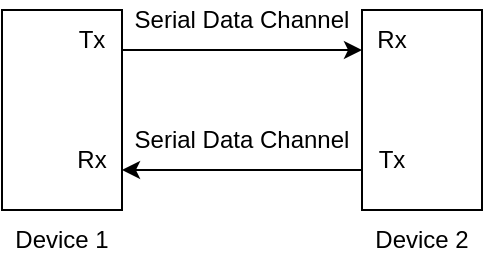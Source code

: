 <mxfile version="14.6.13" type="device" pages="10"><diagram id="CBawBigguHlABUdXsnCt" name="uart_interface"><mxGraphModel dx="1264" dy="592" grid="1" gridSize="5" guides="1" tooltips="1" connect="1" arrows="1" fold="1" page="1" pageScale="1" pageWidth="1100" pageHeight="850" math="0" shadow="0"><root><mxCell id="0"/><mxCell id="1" parent="0"/><mxCell id="I8kUiL75EUCUz0xmw9gc-1" value="" style="rounded=0;whiteSpace=wrap;html=1;" parent="1" vertex="1"><mxGeometry x="280" y="400" width="60" height="100" as="geometry"/></mxCell><mxCell id="I8kUiL75EUCUz0xmw9gc-2" value="" style="rounded=0;whiteSpace=wrap;html=1;" parent="1" vertex="1"><mxGeometry x="460" y="400" width="60" height="100" as="geometry"/></mxCell><mxCell id="I8kUiL75EUCUz0xmw9gc-3" value="Tx" style="text;html=1;strokeColor=none;fillColor=none;align=center;verticalAlign=middle;whiteSpace=wrap;rounded=0;" parent="1" vertex="1"><mxGeometry x="305" y="405" width="40" height="20" as="geometry"/></mxCell><mxCell id="I8kUiL75EUCUz0xmw9gc-4" value="Tx" style="text;html=1;strokeColor=none;fillColor=none;align=center;verticalAlign=middle;whiteSpace=wrap;rounded=0;" parent="1" vertex="1"><mxGeometry x="455" y="465" width="40" height="20" as="geometry"/></mxCell><mxCell id="I8kUiL75EUCUz0xmw9gc-5" value="Rx" style="text;html=1;strokeColor=none;fillColor=none;align=center;verticalAlign=middle;whiteSpace=wrap;rounded=0;" parent="1" vertex="1"><mxGeometry x="305" y="465" width="40" height="20" as="geometry"/></mxCell><mxCell id="I8kUiL75EUCUz0xmw9gc-6" value="Rx" style="text;html=1;strokeColor=none;fillColor=none;align=center;verticalAlign=middle;whiteSpace=wrap;rounded=0;" parent="1" vertex="1"><mxGeometry x="455" y="405" width="40" height="20" as="geometry"/></mxCell><mxCell id="I8kUiL75EUCUz0xmw9gc-7" value="Device 1" style="text;html=1;strokeColor=none;fillColor=none;align=center;verticalAlign=middle;whiteSpace=wrap;rounded=0;" parent="1" vertex="1"><mxGeometry x="285" y="505" width="50" height="20" as="geometry"/></mxCell><mxCell id="I8kUiL75EUCUz0xmw9gc-8" value="Device 2" style="text;html=1;strokeColor=none;fillColor=none;align=center;verticalAlign=middle;whiteSpace=wrap;rounded=0;" parent="1" vertex="1"><mxGeometry x="465" y="505" width="50" height="20" as="geometry"/></mxCell><mxCell id="I8kUiL75EUCUz0xmw9gc-10" value="" style="endArrow=classic;html=1;" parent="1" edge="1"><mxGeometry width="50" height="50" relative="1" as="geometry"><mxPoint x="340" y="420" as="sourcePoint"/><mxPoint x="460" y="420" as="targetPoint"/></mxGeometry></mxCell><mxCell id="I8kUiL75EUCUz0xmw9gc-11" value="" style="endArrow=classic;html=1;" parent="1" edge="1"><mxGeometry width="50" height="50" relative="1" as="geometry"><mxPoint x="460" y="480" as="sourcePoint"/><mxPoint x="340" y="480" as="targetPoint"/></mxGeometry></mxCell><mxCell id="I8kUiL75EUCUz0xmw9gc-12" value="Serial Data Channel" style="text;html=1;strokeColor=none;fillColor=none;align=center;verticalAlign=middle;whiteSpace=wrap;rounded=0;" parent="1" vertex="1"><mxGeometry x="345" y="395" width="110" height="20" as="geometry"/></mxCell><mxCell id="I8kUiL75EUCUz0xmw9gc-13" value="Serial Data Channel" style="text;html=1;strokeColor=none;fillColor=none;align=center;verticalAlign=middle;whiteSpace=wrap;rounded=0;" parent="1" vertex="1"><mxGeometry x="345" y="455" width="110" height="20" as="geometry"/></mxCell></root></mxGraphModel></diagram><diagram id="kN4depH5AikzR_pmEfSW" name="uart_TX_RX"><mxGraphModel dx="644" dy="599" grid="1" gridSize="5" guides="1" tooltips="1" connect="1" arrows="1" fold="1" page="1" pageScale="1" pageWidth="1100" pageHeight="850" math="0" shadow="0"><root><mxCell id="2-Cmsb9Nbjlu4skbSXIY-0"/><mxCell id="2-Cmsb9Nbjlu4skbSXIY-1" parent="2-Cmsb9Nbjlu4skbSXIY-0"/><mxCell id="HIDvQTeDsM8mSbLQZ1Eq-0" value="&lt;font color=&quot;#ffffff&quot;&gt;&lt;b&gt;HOST&lt;br&gt;UART&lt;br&gt;&lt;/b&gt;&lt;/font&gt;" style="rounded=0;whiteSpace=wrap;html=1;fillColor=#0759FA;" parent="2-Cmsb9Nbjlu4skbSXIY-1" vertex="1"><mxGeometry x="405" y="245" width="100" height="200" as="geometry"/></mxCell><mxCell id="HIDvQTeDsM8mSbLQZ1Eq-1" value="" style="endArrow=classic;html=1;startArrow=none;startFill=0;" parent="2-Cmsb9Nbjlu4skbSXIY-1" edge="1"><mxGeometry width="50" height="50" relative="1" as="geometry"><mxPoint x="345" y="305" as="sourcePoint"/><mxPoint x="405" y="305" as="targetPoint"/></mxGeometry></mxCell><mxCell id="HIDvQTeDsM8mSbLQZ1Eq-2" value="" style="endArrow=classic;html=1;startArrow=none;startFill=0;" parent="2-Cmsb9Nbjlu4skbSXIY-1" edge="1"><mxGeometry width="50" height="50" relative="1" as="geometry"><mxPoint x="345" y="385" as="sourcePoint"/><mxPoint x="405" y="385" as="targetPoint"/></mxGeometry></mxCell><mxCell id="HIDvQTeDsM8mSbLQZ1Eq-3" value="" style="endArrow=classic;html=1;startArrow=none;startFill=0;" parent="2-Cmsb9Nbjlu4skbSXIY-1" edge="1"><mxGeometry width="50" height="50" relative="1" as="geometry"><mxPoint x="345" y="345" as="sourcePoint"/><mxPoint x="405" y="345" as="targetPoint"/></mxGeometry></mxCell><mxCell id="HIDvQTeDsM8mSbLQZ1Eq-4" value="" style="endArrow=classic;html=1;startArrow=none;startFill=0;" parent="2-Cmsb9Nbjlu4skbSXIY-1" edge="1"><mxGeometry width="50" height="50" relative="1" as="geometry"><mxPoint x="345" y="425" as="sourcePoint"/><mxPoint x="405" y="425" as="targetPoint"/></mxGeometry></mxCell><mxCell id="HIDvQTeDsM8mSbLQZ1Eq-5" value="" style="endArrow=classic;html=1;endFill=1;jumpSize=6;strokeWidth=1;startSize=6;" parent="2-Cmsb9Nbjlu4skbSXIY-1" edge="1"><mxGeometry width="50" height="50" relative="1" as="geometry"><mxPoint x="505" y="404.8" as="sourcePoint"/><mxPoint x="565" y="404.8" as="targetPoint"/></mxGeometry></mxCell><mxCell id="HIDvQTeDsM8mSbLQZ1Eq-6" value="read_not_ready_in" style="text;html=1;strokeColor=none;fillColor=none;align=right;verticalAlign=middle;whiteSpace=wrap;rounded=0;" parent="2-Cmsb9Nbjlu4skbSXIY-1" vertex="1"><mxGeometry x="235" y="290" width="105" height="20" as="geometry"/></mxCell><mxCell id="HIDvQTeDsM8mSbLQZ1Eq-7" value="read_not_ready_in" style="text;html=1;strokeColor=none;fillColor=none;align=right;verticalAlign=middle;whiteSpace=wrap;rounded=0;" parent="2-Cmsb9Nbjlu4skbSXIY-1" vertex="1"><mxGeometry x="235" y="410" width="105" height="20" as="geometry"/></mxCell><mxCell id="HIDvQTeDsM8mSbLQZ1Eq-8" value="T_byte" style="text;html=1;strokeColor=none;fillColor=none;align=right;verticalAlign=middle;whiteSpace=wrap;rounded=0;" parent="2-Cmsb9Nbjlu4skbSXIY-1" vertex="1"><mxGeometry x="300" y="370" width="40" height="20" as="geometry"/></mxCell><mxCell id="HIDvQTeDsM8mSbLQZ1Eq-9" value="Data_Bus" style="text;html=1;strokeColor=none;fillColor=none;align=right;verticalAlign=middle;whiteSpace=wrap;rounded=0;" parent="2-Cmsb9Nbjlu4skbSXIY-1" vertex="1"><mxGeometry x="285" y="310" width="55" height="20" as="geometry"/></mxCell><mxCell id="HIDvQTeDsM8mSbLQZ1Eq-10" value="read_not_ready_out" style="text;html=1;strokeColor=none;fillColor=none;align=left;verticalAlign=middle;whiteSpace=wrap;rounded=0;" parent="2-Cmsb9Nbjlu4skbSXIY-1" vertex="1"><mxGeometry x="570" y="270" width="105" height="20" as="geometry"/></mxCell><mxCell id="HIDvQTeDsM8mSbLQZ1Eq-11" value="RCV_datareg" style="text;html=1;strokeColor=none;fillColor=none;align=left;verticalAlign=middle;whiteSpace=wrap;rounded=0;" parent="2-Cmsb9Nbjlu4skbSXIY-1" vertex="1"><mxGeometry x="570" y="300" width="75" height="20" as="geometry"/></mxCell><mxCell id="HIDvQTeDsM8mSbLQZ1Eq-12" value="Error1" style="text;html=1;strokeColor=none;fillColor=none;align=left;verticalAlign=middle;whiteSpace=wrap;rounded=0;" parent="2-Cmsb9Nbjlu4skbSXIY-1" vertex="1"><mxGeometry x="570" y="330" width="35" height="20" as="geometry"/></mxCell><mxCell id="HIDvQTeDsM8mSbLQZ1Eq-13" value="Serial_out" style="text;html=1;strokeColor=none;fillColor=none;align=left;verticalAlign=middle;whiteSpace=wrap;rounded=0;" parent="2-Cmsb9Nbjlu4skbSXIY-1" vertex="1"><mxGeometry x="570" y="390" width="55" height="20" as="geometry"/></mxCell><mxCell id="HIDvQTeDsM8mSbLQZ1Eq-14" value="" style="endArrow=classic;html=1;endFill=1;jumpSize=6;strokeWidth=1;startSize=6;" parent="2-Cmsb9Nbjlu4skbSXIY-1" edge="1"><mxGeometry width="50" height="50" relative="1" as="geometry"><mxPoint x="505" y="344.8" as="sourcePoint"/><mxPoint x="565" y="344.8" as="targetPoint"/></mxGeometry></mxCell><mxCell id="HIDvQTeDsM8mSbLQZ1Eq-15" value="" style="endArrow=classic;html=1;endFill=1;jumpSize=6;strokeWidth=1;startSize=6;" parent="2-Cmsb9Nbjlu4skbSXIY-1" edge="1"><mxGeometry width="50" height="50" relative="1" as="geometry"><mxPoint x="505" y="375" as="sourcePoint"/><mxPoint x="565" y="375" as="targetPoint"/></mxGeometry></mxCell><mxCell id="HIDvQTeDsM8mSbLQZ1Eq-16" value="" style="endArrow=classic;html=1;endFill=1;jumpSize=6;strokeWidth=1;startSize=6;" parent="2-Cmsb9Nbjlu4skbSXIY-1" edge="1"><mxGeometry width="50" height="50" relative="1" as="geometry"><mxPoint x="505" y="285" as="sourcePoint"/><mxPoint x="565" y="285" as="targetPoint"/></mxGeometry></mxCell><mxCell id="HIDvQTeDsM8mSbLQZ1Eq-17" value="" style="endArrow=classic;html=1;endFill=1;jumpSize=6;strokeWidth=1;startSize=6;" parent="2-Cmsb9Nbjlu4skbSXIY-1" edge="1"><mxGeometry width="50" height="50" relative="1" as="geometry"><mxPoint x="505" y="315" as="sourcePoint"/><mxPoint x="565" y="315" as="targetPoint"/></mxGeometry></mxCell><mxCell id="HIDvQTeDsM8mSbLQZ1Eq-18" value="Error2" style="text;html=1;strokeColor=none;fillColor=none;align=left;verticalAlign=middle;whiteSpace=wrap;rounded=0;" parent="2-Cmsb9Nbjlu4skbSXIY-1" vertex="1"><mxGeometry x="570" y="360" width="35" height="20" as="geometry"/></mxCell><mxCell id="HIDvQTeDsM8mSbLQZ1Eq-19" value="" style="endArrow=classic;html=1;startArrow=none;startFill=0;" parent="2-Cmsb9Nbjlu4skbSXIY-1" edge="1"><mxGeometry width="50" height="50" relative="1" as="geometry"><mxPoint x="345" y="364.88" as="sourcePoint"/><mxPoint x="405" y="364.88" as="targetPoint"/></mxGeometry></mxCell><mxCell id="HIDvQTeDsM8mSbLQZ1Eq-20" value="" style="endArrow=classic;html=1;startArrow=none;startFill=0;" parent="2-Cmsb9Nbjlu4skbSXIY-1" edge="1"><mxGeometry width="50" height="50" relative="1" as="geometry"><mxPoint x="345" y="324.88" as="sourcePoint"/><mxPoint x="405" y="324.88" as="targetPoint"/></mxGeometry></mxCell><mxCell id="HIDvQTeDsM8mSbLQZ1Eq-21" value="" style="endArrow=classic;html=1;startArrow=none;startFill=0;" parent="2-Cmsb9Nbjlu4skbSXIY-1" edge="1"><mxGeometry width="50" height="50" relative="1" as="geometry"><mxPoint x="345" y="284.88" as="sourcePoint"/><mxPoint x="405" y="284.88" as="targetPoint"/></mxGeometry></mxCell><mxCell id="HIDvQTeDsM8mSbLQZ1Eq-22" value="" style="endArrow=classic;html=1;startArrow=none;startFill=0;" parent="2-Cmsb9Nbjlu4skbSXIY-1" edge="1"><mxGeometry width="50" height="50" relative="1" as="geometry"><mxPoint x="345" y="264.88" as="sourcePoint"/><mxPoint x="405" y="264.88" as="targetPoint"/></mxGeometry></mxCell><mxCell id="HIDvQTeDsM8mSbLQZ1Eq-23" value="" style="endArrow=classic;html=1;startArrow=none;startFill=0;" parent="2-Cmsb9Nbjlu4skbSXIY-1" edge="1"><mxGeometry width="50" height="50" relative="1" as="geometry"><mxPoint x="345" y="404.88" as="sourcePoint"/><mxPoint x="405" y="404.88" as="targetPoint"/></mxGeometry></mxCell><mxCell id="HIDvQTeDsM8mSbLQZ1Eq-24" value="Sample_clk" style="text;html=1;strokeColor=none;fillColor=none;align=right;verticalAlign=middle;whiteSpace=wrap;rounded=0;" parent="2-Cmsb9Nbjlu4skbSXIY-1" vertex="1"><mxGeometry x="275" y="270" width="65" height="20" as="geometry"/></mxCell><mxCell id="HIDvQTeDsM8mSbLQZ1Eq-25" value="clk" style="text;html=1;strokeColor=none;fillColor=none;align=right;verticalAlign=middle;whiteSpace=wrap;rounded=0;" parent="2-Cmsb9Nbjlu4skbSXIY-1" vertex="1"><mxGeometry x="320" y="250" width="20" height="20" as="geometry"/></mxCell><mxCell id="HIDvQTeDsM8mSbLQZ1Eq-26" value="Serial_in" style="text;html=1;strokeColor=none;fillColor=none;align=right;verticalAlign=middle;whiteSpace=wrap;rounded=0;" parent="2-Cmsb9Nbjlu4skbSXIY-1" vertex="1"><mxGeometry x="285" y="390" width="55" height="20" as="geometry"/></mxCell><mxCell id="HIDvQTeDsM8mSbLQZ1Eq-27" value="Load_XMT_datereg" style="text;html=1;strokeColor=none;fillColor=none;align=right;verticalAlign=middle;whiteSpace=wrap;rounded=0;" parent="2-Cmsb9Nbjlu4skbSXIY-1" vertex="1"><mxGeometry x="230" y="350" width="110" height="20" as="geometry"/></mxCell><mxCell id="HIDvQTeDsM8mSbLQZ1Eq-28" value="Byte_ready" style="text;html=1;strokeColor=none;fillColor=none;align=right;verticalAlign=middle;whiteSpace=wrap;rounded=0;" parent="2-Cmsb9Nbjlu4skbSXIY-1" vertex="1"><mxGeometry x="275" y="330" width="65" height="20" as="geometry"/></mxCell><mxCell id="HIDvQTeDsM8mSbLQZ1Eq-29" value="RX" style="text;html=1;strokeColor=none;fillColor=none;align=center;verticalAlign=middle;whiteSpace=wrap;rounded=0;" parent="2-Cmsb9Nbjlu4skbSXIY-1" vertex="1"><mxGeometry x="390" y="390" width="60" height="30" as="geometry"/></mxCell><mxCell id="HIDvQTeDsM8mSbLQZ1Eq-30" value="TX" style="text;html=1;strokeColor=none;fillColor=none;align=center;verticalAlign=middle;whiteSpace=wrap;rounded=0;" parent="2-Cmsb9Nbjlu4skbSXIY-1" vertex="1"><mxGeometry x="460" y="390" width="60" height="30" as="geometry"/></mxCell></root></mxGraphModel></diagram><diagram id="D8peA2al1zW6svToqSGd" name="block_diagram"><mxGraphModel dx="242" dy="1135" grid="1" gridSize="5" guides="1" tooltips="1" connect="1" arrows="1" fold="1" page="1" pageScale="1" pageWidth="1100" pageHeight="850" math="0" shadow="0"><root><mxCell id="opJB9RYURiWh8CcP_Tba-0"/><mxCell id="opJB9RYURiWh8CcP_Tba-1" parent="opJB9RYURiWh8CcP_Tba-0"/><mxCell id="gJc4GCU28hxGtRrKcSDn-34" value="" style="rounded=0;whiteSpace=wrap;html=1;direction=west;fillColor=#f5f5f5;fontColor=#333333;" parent="opJB9RYURiWh8CcP_Tba-1" vertex="1"><mxGeometry x="420" y="405" width="220" height="225" as="geometry"/></mxCell><mxCell id="vsyKazdttGpGJejF7Hks-22" value="" style="rounded=0;whiteSpace=wrap;html=1;fillColor=#CCCCFF;" parent="opJB9RYURiWh8CcP_Tba-1" vertex="1"><mxGeometry x="500" y="585" width="100" height="30" as="geometry"/></mxCell><mxCell id="vsyKazdttGpGJejF7Hks-13" value="" style="rounded=0;whiteSpace=wrap;html=1;fillColor=#CCCCFF;" parent="opJB9RYURiWh8CcP_Tba-1" vertex="1"><mxGeometry x="495" y="580" width="100" height="30" as="geometry"/></mxCell><mxCell id="vsyKazdttGpGJejF7Hks-12" value="" style="rounded=0;whiteSpace=wrap;html=1;fillColor=#CCCCFF;" parent="opJB9RYURiWh8CcP_Tba-1" vertex="1"><mxGeometry x="490" y="575" width="100" height="30" as="geometry"/></mxCell><mxCell id="_XBuy704ljvX59R1bqQl-5" value="" style="rounded=0;whiteSpace=wrap;html=1;" parent="opJB9RYURiWh8CcP_Tba-1" vertex="1"><mxGeometry x="575" y="420" width="50" height="40" as="geometry"/></mxCell><mxCell id="gJc4GCU28hxGtRrKcSDn-0" value="" style="group" parent="opJB9RYURiWh8CcP_Tba-1" vertex="1" connectable="0"><mxGeometry x="505" y="155" width="85" height="25" as="geometry"/></mxCell><mxCell id="eqVhInWs5O6AbYTH-HzK-9" value="" style="rounded=0;whiteSpace=wrap;html=1;" parent="gJc4GCU28hxGtRrKcSDn-0" vertex="1"><mxGeometry x="-5" y="-5" width="90" height="30" as="geometry"/></mxCell><mxCell id="eqVhInWs5O6AbYTH-HzK-1" value="" style="rounded=0;whiteSpace=wrap;html=1;fillColor=#0759FA;" parent="gJc4GCU28hxGtRrKcSDn-0" vertex="1"><mxGeometry width="10" height="20" as="geometry"/></mxCell><mxCell id="eqVhInWs5O6AbYTH-HzK-2" value="" style="rounded=0;whiteSpace=wrap;html=1;fillColor=#0759FA;" parent="gJc4GCU28hxGtRrKcSDn-0" vertex="1"><mxGeometry x="10" width="10" height="20" as="geometry"/></mxCell><mxCell id="eqVhInWs5O6AbYTH-HzK-3" value="" style="rounded=0;whiteSpace=wrap;html=1;fillColor=#0759FA;" parent="gJc4GCU28hxGtRrKcSDn-0" vertex="1"><mxGeometry x="20" width="10" height="20" as="geometry"/></mxCell><mxCell id="eqVhInWs5O6AbYTH-HzK-4" value="" style="rounded=0;whiteSpace=wrap;html=1;fillColor=#0759FA;" parent="gJc4GCU28hxGtRrKcSDn-0" vertex="1"><mxGeometry x="30" width="10" height="20" as="geometry"/></mxCell><mxCell id="eqVhInWs5O6AbYTH-HzK-5" value="" style="rounded=0;whiteSpace=wrap;html=1;fillColor=#0759FA;" parent="gJc4GCU28hxGtRrKcSDn-0" vertex="1"><mxGeometry x="40" width="10" height="20" as="geometry"/></mxCell><mxCell id="eqVhInWs5O6AbYTH-HzK-6" value="" style="rounded=0;whiteSpace=wrap;html=1;fillColor=#0759FA;" parent="gJc4GCU28hxGtRrKcSDn-0" vertex="1"><mxGeometry x="50" width="10" height="20" as="geometry"/></mxCell><mxCell id="eqVhInWs5O6AbYTH-HzK-7" value="" style="rounded=0;whiteSpace=wrap;html=1;fillColor=#0759FA;" parent="gJc4GCU28hxGtRrKcSDn-0" vertex="1"><mxGeometry x="60" width="10" height="20" as="geometry"/></mxCell><mxCell id="eqVhInWs5O6AbYTH-HzK-8" value="" style="rounded=0;whiteSpace=wrap;html=1;fillColor=#0759FA;" parent="gJc4GCU28hxGtRrKcSDn-0" vertex="1"><mxGeometry x="70" width="10" height="20" as="geometry"/></mxCell><mxCell id="gJc4GCU28hxGtRrKcSDn-16" value="" style="endArrow=classicThin;html=1;rounded=0;endFill=1;endSize=2;startSize=2;entryX=0.998;entryY=0.704;entryDx=0;entryDy=0;entryPerimeter=0;" parent="opJB9RYURiWh8CcP_Tba-1" target="_XBuy704ljvX59R1bqQl-0" edge="1"><mxGeometry relative="1" as="geometry"><mxPoint x="670" y="405" as="sourcePoint"/><mxPoint x="540" y="115" as="targetPoint"/><Array as="points"><mxPoint x="670" y="110"/></Array></mxGeometry></mxCell><mxCell id="gJc4GCU28hxGtRrKcSDn-17" value="" style="endArrow=classicThin;html=1;rounded=0;endFill=1;endSize=2;startSize=6;" parent="opJB9RYURiWh8CcP_Tba-1" edge="1"><mxGeometry relative="1" as="geometry"><mxPoint x="440" y="320" as="sourcePoint"/><mxPoint x="500" y="319.86" as="targetPoint"/></mxGeometry></mxCell><mxCell id="gJc4GCU28hxGtRrKcSDn-18" value="" style="endArrow=classicThin;html=1;rounded=1;endFill=1;endSize=2;startSize=6;" parent="opJB9RYURiWh8CcP_Tba-1" edge="1"><mxGeometry relative="1" as="geometry"><mxPoint x="510" y="180" as="sourcePoint"/><mxPoint x="510" y="200" as="targetPoint"/></mxGeometry></mxCell><mxCell id="gJc4GCU28hxGtRrKcSDn-35" value="" style="group;direction=west;" parent="opJB9RYURiWh8CcP_Tba-1" vertex="1" connectable="0"><mxGeometry x="500" y="530" width="85" height="25" as="geometry"/></mxCell><mxCell id="gJc4GCU28hxGtRrKcSDn-36" value="" style="rounded=0;whiteSpace=wrap;html=1;" parent="gJc4GCU28hxGtRrKcSDn-35" vertex="1"><mxGeometry x="-15" y="-5" width="100" height="30" as="geometry"/></mxCell><mxCell id="gJc4GCU28hxGtRrKcSDn-37" value="" style="rounded=0;whiteSpace=wrap;html=1;fillColor=#0759FA;" parent="gJc4GCU28hxGtRrKcSDn-35" vertex="1"><mxGeometry width="10" height="20" as="geometry"/></mxCell><mxCell id="gJc4GCU28hxGtRrKcSDn-38" value="" style="rounded=0;whiteSpace=wrap;html=1;fillColor=#0759FA;" parent="gJc4GCU28hxGtRrKcSDn-35" vertex="1"><mxGeometry x="10" width="10" height="20" as="geometry"/></mxCell><mxCell id="gJc4GCU28hxGtRrKcSDn-39" value="" style="rounded=0;whiteSpace=wrap;html=1;fillColor=#0759FA;" parent="gJc4GCU28hxGtRrKcSDn-35" vertex="1"><mxGeometry x="20" width="10" height="20" as="geometry"/></mxCell><mxCell id="gJc4GCU28hxGtRrKcSDn-40" value="" style="rounded=0;whiteSpace=wrap;html=1;fillColor=#0759FA;" parent="gJc4GCU28hxGtRrKcSDn-35" vertex="1"><mxGeometry x="30" width="10" height="20" as="geometry"/></mxCell><mxCell id="gJc4GCU28hxGtRrKcSDn-41" value="" style="rounded=0;whiteSpace=wrap;html=1;fillColor=#0759FA;" parent="gJc4GCU28hxGtRrKcSDn-35" vertex="1"><mxGeometry x="40" width="10" height="20" as="geometry"/></mxCell><mxCell id="gJc4GCU28hxGtRrKcSDn-42" value="" style="rounded=0;whiteSpace=wrap;html=1;fillColor=#0759FA;" parent="gJc4GCU28hxGtRrKcSDn-35" vertex="1"><mxGeometry x="50" width="10" height="20" as="geometry"/></mxCell><mxCell id="gJc4GCU28hxGtRrKcSDn-43" value="" style="rounded=0;whiteSpace=wrap;html=1;fillColor=#0759FA;" parent="gJc4GCU28hxGtRrKcSDn-35" vertex="1"><mxGeometry x="60" width="10" height="20" as="geometry"/></mxCell><mxCell id="gJc4GCU28hxGtRrKcSDn-44" value="" style="rounded=0;whiteSpace=wrap;html=1;fillColor=#0759FA;" parent="gJc4GCU28hxGtRrKcSDn-35" vertex="1"><mxGeometry x="70" width="10" height="20" as="geometry"/></mxCell><mxCell id="_XBuy704ljvX59R1bqQl-3" value="" style="rounded=0;whiteSpace=wrap;html=1;fillColor=#0759FA;" parent="gJc4GCU28hxGtRrKcSDn-35" vertex="1"><mxGeometry x="-10" width="10" height="20" as="geometry"/></mxCell><mxCell id="gJc4GCU28hxGtRrKcSDn-62" value="" style="endArrow=classicThin;html=1;rounded=1;endFill=1;endSize=2;startSize=6;" parent="opJB9RYURiWh8CcP_Tba-1" edge="1"><mxGeometry relative="1" as="geometry"><mxPoint x="575" y="570" as="sourcePoint"/><mxPoint x="575" y="555" as="targetPoint"/></mxGeometry></mxCell><mxCell id="gJc4GCU28hxGtRrKcSDn-71" value="UART Clock Generator" style="rounded=0;whiteSpace=wrap;html=1;fillColor=#80A5FA;fontSize=10;" parent="opJB9RYURiWh8CcP_Tba-1" vertex="1"><mxGeometry x="500" y="310" width="85" height="40" as="geometry"/></mxCell><mxCell id="_XBuy704ljvX59R1bqQl-0" value="Receiver Controller" style="rounded=0;whiteSpace=wrap;html=1;fillColor=#80A5FA;fontSize=10;" parent="opJB9RYURiWh8CcP_Tba-1" vertex="1"><mxGeometry x="480" y="60" width="60" height="70" as="geometry"/></mxCell><mxCell id="_XBuy704ljvX59R1bqQl-1" value="Transmitter Controller" style="rounded=0;whiteSpace=wrap;html=1;fillColor=#80A5FA;fontSize=10;" parent="opJB9RYURiWh8CcP_Tba-1" vertex="1"><mxGeometry x="460" y="415" width="60" height="75" as="geometry"/></mxCell><mxCell id="_XBuy704ljvX59R1bqQl-2" value="" style="endArrow=none;html=1;rounded=0;strokeWidth=3;endFill=0;" parent="opJB9RYURiWh8CcP_Tba-1" edge="1"><mxGeometry relative="1" as="geometry"><mxPoint x="500" y="280" as="sourcePoint"/><mxPoint x="500" y="660" as="targetPoint"/><Array as="points"><mxPoint x="680" y="280"/><mxPoint x="680" y="660"/></Array></mxGeometry></mxCell><mxCell id="_XBuy704ljvX59R1bqQl-4" value="" style="rounded=0;whiteSpace=wrap;html=1;fillColor=#0759FA;" parent="opJB9RYURiWh8CcP_Tba-1" vertex="1"><mxGeometry x="580" y="425" width="40" height="30" as="geometry"/></mxCell><mxCell id="_XBuy704ljvX59R1bqQl-7" value="" style="endArrow=classicThin;html=1;rounded=0;endFill=1;endSize=2;startSize=2;startArrow=oval;startFill=1;" parent="opJB9RYURiWh8CcP_Tba-1" edge="1"><mxGeometry relative="1" as="geometry"><mxPoint x="480" y="370" as="sourcePoint"/><mxPoint x="500" y="340" as="targetPoint"/><Array as="points"><mxPoint x="480" y="340"/></Array></mxGeometry></mxCell><mxCell id="_XBuy704ljvX59R1bqQl-8" value="" style="endArrow=oval;html=1;rounded=0;endFill=1;endSize=2;startSize=6;" parent="opJB9RYURiWh8CcP_Tba-1" edge="1"><mxGeometry relative="1" as="geometry"><mxPoint x="440" y="370" as="sourcePoint"/><mxPoint x="670" y="370" as="targetPoint"/></mxGeometry></mxCell><mxCell id="_XBuy704ljvX59R1bqQl-11" value="" style="endArrow=classicThin;html=1;rounded=0;endFill=1;endSize=2;startSize=2;startArrow=oval;startFill=1;" parent="opJB9RYURiWh8CcP_Tba-1" edge="1"><mxGeometry relative="1" as="geometry"><mxPoint x="355" y="-25" as="sourcePoint"/><mxPoint x="355" y="70" as="targetPoint"/><Array as="points"/></mxGeometry></mxCell><mxCell id="_XBuy704ljvX59R1bqQl-12" value="" style="endArrow=classicThin;html=1;rounded=0;endFill=1;endSize=2;startSize=6;" parent="opJB9RYURiWh8CcP_Tba-1" edge="1"><mxGeometry relative="1" as="geometry"><mxPoint x="420" y="170" as="sourcePoint"/><mxPoint x="500" y="170" as="targetPoint"/></mxGeometry></mxCell><mxCell id="_XBuy704ljvX59R1bqQl-13" value="" style="endArrow=classicThin;html=1;rounded=0;endFill=1;endSize=2;startSize=2;startArrow=oval;startFill=1;entryX=0.016;entryY=0.425;entryDx=0;entryDy=0;entryPerimeter=0;" parent="opJB9RYURiWh8CcP_Tba-1" target="_XBuy704ljvX59R1bqQl-0" edge="1"><mxGeometry relative="1" as="geometry"><mxPoint x="440" y="170" as="sourcePoint"/><mxPoint x="480" y="80" as="targetPoint"/><Array as="points"><mxPoint x="440" y="135"/><mxPoint x="440" y="90"/></Array></mxGeometry></mxCell><mxCell id="_XBuy704ljvX59R1bqQl-14" value="" style="endArrow=classicThin;html=1;rounded=0;endFill=1;endSize=2;startSize=6;entryX=0.001;entryY=0.861;entryDx=0;entryDy=0;entryPerimeter=0;exitX=0.007;exitY=0.158;exitDx=0;exitDy=0;exitPerimeter=0;" parent="opJB9RYURiWh8CcP_Tba-1" source="32sGq2y6Z90kGdUt-gh8-33" target="_XBuy704ljvX59R1bqQl-0" edge="1"><mxGeometry relative="1" as="geometry"><mxPoint x="480" y="205" as="sourcePoint"/><mxPoint x="494.73" y="155.07" as="targetPoint"/><Array as="points"><mxPoint x="470" y="205"/><mxPoint x="470" y="120"/></Array></mxGeometry></mxCell><mxCell id="_XBuy704ljvX59R1bqQl-17" value="" style="endArrow=classicThin;html=1;rounded=0;endFill=1;endSize=2;startSize=2;startArrow=oval;startFill=1;" parent="opJB9RYURiWh8CcP_Tba-1" edge="1"><mxGeometry relative="1" as="geometry"><mxPoint x="670" y="170" as="sourcePoint"/><mxPoint x="590" y="170" as="targetPoint"/></mxGeometry></mxCell><mxCell id="_XBuy704ljvX59R1bqQl-18" value="" style="endArrow=classicThin;html=1;rounded=0;endFill=1;endSize=2;startSize=6;exitX=1;exitY=0.5;exitDx=0;exitDy=0;entryX=1.002;entryY=0.574;entryDx=0;entryDy=0;entryPerimeter=0;" parent="opJB9RYURiWh8CcP_Tba-1" source="gJc4GCU28hxGtRrKcSDn-71" target="_XBuy704ljvX59R1bqQl-0" edge="1"><mxGeometry relative="1" as="geometry"><mxPoint x="625" y="340" as="sourcePoint"/><mxPoint x="550" y="85" as="targetPoint"/><Array as="points"><mxPoint x="660" y="330"/><mxPoint x="660" y="100"/></Array></mxGeometry></mxCell><mxCell id="_XBuy704ljvX59R1bqQl-20" value="" style="endArrow=classicThin;html=1;rounded=0;endFill=1;endSize=2;startSize=2;" parent="opJB9RYURiWh8CcP_Tba-1" edge="1"><mxGeometry relative="1" as="geometry"><mxPoint x="410" y="445" as="sourcePoint"/><mxPoint x="460.0" y="445" as="targetPoint"/></mxGeometry></mxCell><mxCell id="_XBuy704ljvX59R1bqQl-25" value="" style="endArrow=classicThin;html=1;rounded=0;endFill=1;endSize=2;startSize=2;startArrow=oval;startFill=1;" parent="opJB9RYURiWh8CcP_Tba-1" edge="1"><mxGeometry relative="1" as="geometry"><mxPoint x="660" y="430" as="sourcePoint"/><mxPoint x="625.0" y="430" as="targetPoint"/></mxGeometry></mxCell><mxCell id="_XBuy704ljvX59R1bqQl-27" value="" style="endArrow=classicThin;html=1;rounded=0;endFill=1;endSize=2;startSize=2;startArrow=oval;startFill=1;" parent="opJB9RYURiWh8CcP_Tba-1" edge="1"><mxGeometry relative="1" as="geometry"><mxPoint x="670" y="550" as="sourcePoint"/><mxPoint x="585.0" y="550" as="targetPoint"/></mxGeometry></mxCell><mxCell id="_XBuy704ljvX59R1bqQl-28" value="" style="endArrow=classicThin;html=1;rounded=0;endFill=1;endSize=2;startSize=2;" parent="opJB9RYURiWh8CcP_Tba-1" edge="1"><mxGeometry relative="1" as="geometry"><mxPoint x="670" y="370" as="sourcePoint"/><mxPoint x="600" y="610" as="targetPoint"/><Array as="points"><mxPoint x="670" y="610"/></Array></mxGeometry></mxCell><mxCell id="_XBuy704ljvX59R1bqQl-29" value="" style="endArrow=classicThin;html=1;rounded=0;endFill=1;endSize=2;startSize=2;startArrow=oval;startFill=1;" parent="opJB9RYURiWh8CcP_Tba-1" edge="1"><mxGeometry relative="1" as="geometry"><mxPoint x="660" y="540" as="sourcePoint"/><mxPoint x="585" y="540" as="targetPoint"/></mxGeometry></mxCell><mxCell id="_XBuy704ljvX59R1bqQl-30" value="" style="endArrow=classicThin;html=1;rounded=0;endFill=1;endSize=2;startSize=2;startArrow=oval;startFill=1;" parent="opJB9RYURiWh8CcP_Tba-1" edge="1"><mxGeometry relative="1" as="geometry"><mxPoint x="660" y="160" as="sourcePoint"/><mxPoint x="590.0" y="159.83" as="targetPoint"/></mxGeometry></mxCell><mxCell id="_XBuy704ljvX59R1bqQl-31" value="serial_data_in" style="text;html=1;strokeColor=none;fillColor=none;align=center;verticalAlign=middle;whiteSpace=wrap;rounded=0;fontSize=10;" parent="opJB9RYURiWh8CcP_Tba-1" vertex="1"><mxGeometry x="352.5" y="162.5" width="65" height="10" as="geometry"/></mxCell><mxCell id="_XBuy704ljvX59R1bqQl-34" value="&lt;b&gt;UART_Transmitter&lt;/b&gt;" style="text;html=1;strokeColor=none;fillColor=none;align=center;verticalAlign=middle;whiteSpace=wrap;rounded=0;fontSize=10;" parent="opJB9RYURiWh8CcP_Tba-1" vertex="1"><mxGeometry x="415" y="635" width="120" height="15" as="geometry"/></mxCell><mxCell id="_XBuy704ljvX59R1bqQl-35" value="UART_Receiver" style="text;html=1;strokeColor=none;fillColor=none;align=center;verticalAlign=middle;whiteSpace=wrap;rounded=0;fontSize=10;fontStyle=1" parent="opJB9RYURiWh8CcP_Tba-1" vertex="1"><mxGeometry x="380" y="5" width="75" height="15" as="geometry"/></mxCell><mxCell id="_XBuy704ljvX59R1bqQl-38" value="RX_shift_reg" style="text;html=1;strokeColor=none;fillColor=none;align=center;verticalAlign=middle;whiteSpace=wrap;rounded=0;fontSize=10;" parent="opJB9RYURiWh8CcP_Tba-1" vertex="1"><mxGeometry x="535" y="135" width="55" height="10" as="geometry"/></mxCell><mxCell id="_XBuy704ljvX59R1bqQl-40" value="count" style="text;html=1;strokeColor=none;fillColor=none;align=center;verticalAlign=middle;whiteSpace=wrap;rounded=0;fontSize=10;" parent="opJB9RYURiWh8CcP_Tba-1" vertex="1"><mxGeometry x="587.5" y="435" width="25" height="10" as="geometry"/></mxCell><mxCell id="_XBuy704ljvX59R1bqQl-41" value="system_clock" style="text;html=1;strokeColor=none;fillColor=none;align=center;verticalAlign=middle;whiteSpace=wrap;rounded=0;fontSize=10;" parent="opJB9RYURiWh8CcP_Tba-1" vertex="1"><mxGeometry x="370" y="315" width="62.5" height="10" as="geometry"/></mxCell><mxCell id="_XBuy704ljvX59R1bqQl-43" value="Data_Bus" style="text;html=1;strokeColor=none;fillColor=none;align=center;verticalAlign=middle;whiteSpace=wrap;rounded=0;fontSize=10;fontStyle=1" parent="opJB9RYURiWh8CcP_Tba-1" vertex="1"><mxGeometry x="680" y="290" width="55" height="10" as="geometry"/></mxCell><mxCell id="_XBuy704ljvX59R1bqQl-48" value="" style="endArrow=classicThin;html=1;rounded=0;endFill=1;endSize=2;startSize=2;entryX=1.003;entryY=0.625;entryDx=0;entryDy=0;startArrow=oval;startFill=1;entryPerimeter=0;" parent="opJB9RYURiWh8CcP_Tba-1" target="vsyKazdttGpGJejF7Hks-22" edge="1"><mxGeometry relative="1" as="geometry"><mxPoint x="660" y="330" as="sourcePoint"/><mxPoint x="585" y="560" as="targetPoint"/><Array as="points"><mxPoint x="660" y="604"/></Array></mxGeometry></mxCell><mxCell id="_XBuy704ljvX59R1bqQl-47" value="" style="endArrow=classicThin;html=1;rounded=0;endFill=1;endSize=2;startSize=2;startArrow=oval;startFill=1;" parent="opJB9RYURiWh8CcP_Tba-1" edge="1"><mxGeometry relative="1" as="geometry"><mxPoint x="560" y="450" as="sourcePoint"/><mxPoint x="560" y="525" as="targetPoint"/></mxGeometry></mxCell><mxCell id="_XBuy704ljvX59R1bqQl-50" value="TX_shift_reg" style="text;html=1;strokeColor=none;fillColor=none;align=center;verticalAlign=middle;whiteSpace=wrap;rounded=0;fontSize=10;" parent="opJB9RYURiWh8CcP_Tba-1" vertex="1"><mxGeometry x="480" y="512.5" width="55" height="10" as="geometry"/></mxCell><mxCell id="_XBuy704ljvX59R1bqQl-52" value="" style="endArrow=classicThin;html=1;rounded=0;endFill=1;endSize=2;startSize=2;startArrow=oval;startFill=1;" parent="opJB9RYURiWh8CcP_Tba-1" edge="1"><mxGeometry relative="1" as="geometry"><mxPoint x="670" y="440" as="sourcePoint"/><mxPoint x="625.0" y="440" as="targetPoint"/></mxGeometry></mxCell><mxCell id="_XBuy704ljvX59R1bqQl-56" value="" style="endArrow=classicThin;html=1;rounded=0;endFill=1;endSize=2;startSize=2;" parent="opJB9RYURiWh8CcP_Tba-1" edge="1"><mxGeometry relative="1" as="geometry"><mxPoint x="485" y="540" as="sourcePoint"/><mxPoint x="410" y="540" as="targetPoint"/></mxGeometry></mxCell><mxCell id="_XBuy704ljvX59R1bqQl-57" value="" style="endArrow=classicThin;html=1;rounded=0;endFill=1;endSize=2;startSize=2;" parent="opJB9RYURiWh8CcP_Tba-1" edge="1"><mxGeometry relative="1" as="geometry"><mxPoint x="575" y="430" as="sourcePoint"/><mxPoint x="520.0" y="429.6" as="targetPoint"/></mxGeometry></mxCell><mxCell id="_XBuy704ljvX59R1bqQl-58" value="" style="endArrow=classicThin;html=1;rounded=0;endFill=1;endSize=2;startSize=2;" parent="opJB9RYURiWh8CcP_Tba-1" edge="1"><mxGeometry relative="1" as="geometry"><mxPoint x="520.0" y="439.77" as="sourcePoint"/><mxPoint x="575" y="439.77" as="targetPoint"/></mxGeometry></mxCell><mxCell id="_XBuy704ljvX59R1bqQl-59" value="" style="endArrow=classicThin;html=1;rounded=0;endFill=1;endSize=2;startSize=2;" parent="opJB9RYURiWh8CcP_Tba-1" edge="1"><mxGeometry relative="1" as="geometry"><mxPoint x="520.0" y="449.88" as="sourcePoint"/><mxPoint x="575" y="449.88" as="targetPoint"/></mxGeometry></mxCell><mxCell id="_XBuy704ljvX59R1bqQl-60" value="" style="endArrow=classicThin;html=1;rounded=0;endFill=1;endSize=2;startSize=2;" parent="opJB9RYURiWh8CcP_Tba-1" edge="1"><mxGeometry relative="1" as="geometry"><mxPoint x="520" y="470" as="sourcePoint"/><mxPoint x="540" y="525" as="targetPoint"/><Array as="points"><mxPoint x="540" y="470"/></Array></mxGeometry></mxCell><mxCell id="_XBuy704ljvX59R1bqQl-61" value="reset_n" style="text;html=1;strokeColor=none;fillColor=none;align=center;verticalAlign=middle;whiteSpace=wrap;rounded=0;fontSize=10;" parent="opJB9RYURiWh8CcP_Tba-1" vertex="1"><mxGeometry x="405" y="365" width="32.5" height="10" as="geometry"/></mxCell><mxCell id="_XBuy704ljvX59R1bqQl-64" value="shift" style="text;html=1;strokeColor=none;fillColor=none;align=center;verticalAlign=middle;whiteSpace=wrap;rounded=0;fontSize=10;" parent="opJB9RYURiWh8CcP_Tba-1" vertex="1"><mxGeometry x="525.63" y="440" width="18.75" height="10" as="geometry"/></mxCell><mxCell id="_XBuy704ljvX59R1bqQl-65" value="clear" style="text;html=1;strokeColor=none;fillColor=none;align=center;verticalAlign=middle;whiteSpace=wrap;rounded=0;fontSize=10;" parent="opJB9RYURiWh8CcP_Tba-1" vertex="1"><mxGeometry x="525.63" y="430" width="22.5" height="10" as="geometry"/></mxCell><mxCell id="_XBuy704ljvX59R1bqQl-66" value="load_TX_shift_reg" style="text;html=1;strokeColor=none;fillColor=none;align=center;verticalAlign=middle;whiteSpace=wrap;rounded=0;fontSize=10;" parent="opJB9RYURiWh8CcP_Tba-1" vertex="1"><mxGeometry x="455" y="495" width="85" height="10" as="geometry"/></mxCell><mxCell id="_XBuy704ljvX59R1bqQl-68" value="serial_data_out" style="text;html=1;strokeColor=none;fillColor=none;align=right;verticalAlign=middle;whiteSpace=wrap;rounded=0;fontSize=10;" parent="opJB9RYURiWh8CcP_Tba-1" vertex="1"><mxGeometry x="330" y="535" width="70" height="10" as="geometry"/></mxCell><mxCell id="_XBuy704ljvX59R1bqQl-69" value="data_ready" style="text;html=1;strokeColor=none;fillColor=none;align=right;verticalAlign=middle;whiteSpace=wrap;rounded=0;fontSize=10;" parent="opJB9RYURiWh8CcP_Tba-1" vertex="1"><mxGeometry x="340" y="440" width="60" height="10" as="geometry"/></mxCell><mxCell id="_XBuy704ljvX59R1bqQl-70" value="clk" style="text;html=1;strokeColor=none;fillColor=none;align=center;verticalAlign=middle;whiteSpace=wrap;rounded=0;fontSize=10;" parent="opJB9RYURiWh8CcP_Tba-1" vertex="1"><mxGeometry x="605" y="315" width="15" height="10" as="geometry"/></mxCell><mxCell id="vsyKazdttGpGJejF7Hks-0" value="" style="html=1;endArrow=none;endFill=0;strokeWidth=3;" parent="opJB9RYURiWh8CcP_Tba-1" edge="1"><mxGeometry width="100" relative="1" as="geometry"><mxPoint x="680" y="360" as="sourcePoint"/><mxPoint x="760" y="360" as="targetPoint"/></mxGeometry></mxCell><mxCell id="vsyKazdttGpGJejF7Hks-1" value="CPU or DMA" style="text;html=1;strokeColor=none;fillColor=none;align=center;verticalAlign=middle;whiteSpace=wrap;rounded=0;fontSize=10;fontStyle=1" parent="opJB9RYURiWh8CcP_Tba-1" vertex="1"><mxGeometry x="695" y="345" width="65" height="10" as="geometry"/></mxCell><mxCell id="vsyKazdttGpGJejF7Hks-3" value="" style="rounded=0;whiteSpace=wrap;html=1;fillColor=#CCCCFF;" parent="opJB9RYURiWh8CcP_Tba-1" vertex="1"><mxGeometry x="485" y="570" width="100" height="30" as="geometry"/></mxCell><mxCell id="vsyKazdttGpGJejF7Hks-21" value="" style="endArrow=classicThin;html=1;rounded=1;endFill=1;endSize=2;startSize=6;strokeWidth=3;" parent="opJB9RYURiWh8CcP_Tba-1" edge="1"><mxGeometry relative="1" as="geometry"><mxPoint x="550" y="660" as="sourcePoint"/><mxPoint x="550" y="615" as="targetPoint"/></mxGeometry></mxCell><mxCell id="32sGq2y6Z90kGdUt-gh8-0" value="" style="endArrow=classicThin;html=1;rounded=0;endFill=1;endSize=2;startSize=2;startArrow=oval;startFill=1;" parent="opJB9RYURiWh8CcP_Tba-1" edge="1"><mxGeometry relative="1" as="geometry"><mxPoint x="660" y="233" as="sourcePoint"/><mxPoint x="605.0" y="233" as="targetPoint"/></mxGeometry></mxCell><mxCell id="32sGq2y6Z90kGdUt-gh8-1" value="" style="endArrow=classicThin;html=1;rounded=0;endFill=1;endSize=2;startSize=2;startArrow=oval;startFill=1;entryX=0.75;entryY=0;entryDx=0;entryDy=0;" parent="opJB9RYURiWh8CcP_Tba-1" target="_XBuy704ljvX59R1bqQl-1" edge="1"><mxGeometry relative="1" as="geometry"><mxPoint x="670.0" y="400" as="sourcePoint"/><mxPoint x="500" y="400" as="targetPoint"/><Array as="points"><mxPoint x="505" y="400"/></Array></mxGeometry></mxCell><mxCell id="32sGq2y6Z90kGdUt-gh8-2" value="" style="endArrow=classicThin;html=1;rounded=0;endFill=1;endSize=2;startSize=2;startArrow=oval;startFill=1;entryX=0.5;entryY=0;entryDx=0;entryDy=0;" parent="opJB9RYURiWh8CcP_Tba-1" target="_XBuy704ljvX59R1bqQl-1" edge="1"><mxGeometry relative="1" as="geometry"><mxPoint x="660" y="390" as="sourcePoint"/><mxPoint x="480" y="415" as="targetPoint"/><Array as="points"><mxPoint x="490" y="390"/></Array></mxGeometry></mxCell><mxCell id="32sGq2y6Z90kGdUt-gh8-22" value="" style="endArrow=classicThin;html=1;rounded=0;endFill=1;endSize=2;startSize=6;exitX=-0.006;exitY=0.825;exitDx=0;exitDy=0;exitPerimeter=0;" parent="opJB9RYURiWh8CcP_Tba-1" edge="1"><mxGeometry relative="1" as="geometry"><mxPoint x="239.52" y="179.5" as="sourcePoint"/><mxPoint x="160" y="180" as="targetPoint"/></mxGeometry></mxCell><mxCell id="32sGq2y6Z90kGdUt-gh8-23" value="" style="endArrow=classicThin;html=1;rounded=0;endFill=1;endSize=2;startSize=6;entryX=-0.009;entryY=0.666;entryDx=0;entryDy=0;entryPerimeter=0;" parent="opJB9RYURiWh8CcP_Tba-1" edge="1"><mxGeometry relative="1" as="geometry"><mxPoint x="160" y="170" as="sourcePoint"/><mxPoint x="239.28" y="169.96" as="targetPoint"/></mxGeometry></mxCell><mxCell id="32sGq2y6Z90kGdUt-gh8-24" value="" style="endArrow=classicThin;html=1;rounded=0;endFill=1;endSize=2;startSize=6;exitX=0.25;exitY=1;exitDx=0;exitDy=0;" parent="opJB9RYURiWh8CcP_Tba-1" edge="1"><mxGeometry relative="1" as="geometry"><mxPoint x="260" y="190" as="sourcePoint"/><mxPoint x="160" y="200" as="targetPoint"/><Array as="points"><mxPoint x="260" y="200"/></Array></mxGeometry></mxCell><mxCell id="32sGq2y6Z90kGdUt-gh8-25" value="" style="endArrow=classicThin;html=1;rounded=0;endFill=1;endSize=2;startSize=6;exitX=0.75;exitY=1;exitDx=0;exitDy=0;" parent="opJB9RYURiWh8CcP_Tba-1" edge="1"><mxGeometry relative="1" as="geometry"><mxPoint x="300" y="190" as="sourcePoint"/><mxPoint x="160" y="210" as="targetPoint"/><Array as="points"><mxPoint x="300" y="210"/></Array></mxGeometry></mxCell><mxCell id="32sGq2y6Z90kGdUt-gh8-26" value="Error1" style="text;html=1;strokeColor=none;fillColor=none;align=right;verticalAlign=middle;whiteSpace=wrap;rounded=0;fontSize=10;" parent="opJB9RYURiWh8CcP_Tba-1" vertex="1"><mxGeometry x="130" y="195" width="30" height="10" as="geometry"/></mxCell><mxCell id="32sGq2y6Z90kGdUt-gh8-27" value="read_not_ready_in" style="text;html=1;strokeColor=none;fillColor=none;align=right;verticalAlign=middle;whiteSpace=wrap;rounded=0;fontSize=10;" parent="opJB9RYURiWh8CcP_Tba-1" vertex="1"><mxGeometry x="75" y="165" width="85" height="10" as="geometry"/></mxCell><mxCell id="32sGq2y6Z90kGdUt-gh8-28" value="read_not_ready_out" style="text;html=1;strokeColor=none;fillColor=none;align=right;verticalAlign=middle;whiteSpace=wrap;rounded=0;fontSize=10;" parent="opJB9RYURiWh8CcP_Tba-1" vertex="1"><mxGeometry x="70" y="175" width="90" height="10" as="geometry"/></mxCell><mxCell id="32sGq2y6Z90kGdUt-gh8-29" value="Error2&lt;br&gt;" style="text;html=1;strokeColor=none;fillColor=none;align=right;verticalAlign=middle;whiteSpace=wrap;rounded=0;fontSize=10;" parent="opJB9RYURiWh8CcP_Tba-1" vertex="1"><mxGeometry x="130" y="205" width="30" height="10" as="geometry"/></mxCell><mxCell id="32sGq2y6Z90kGdUt-gh8-30" value="" style="rounded=0;whiteSpace=wrap;html=1;fillColor=#CCCCFF;" parent="opJB9RYURiWh8CcP_Tba-1" vertex="1"><mxGeometry x="515" y="215" width="90" height="30" as="geometry"/></mxCell><mxCell id="32sGq2y6Z90kGdUt-gh8-31" value="" style="rounded=0;whiteSpace=wrap;html=1;fillColor=#CCCCFF;" parent="opJB9RYURiWh8CcP_Tba-1" vertex="1"><mxGeometry x="510" y="210" width="90" height="30" as="geometry"/></mxCell><mxCell id="32sGq2y6Z90kGdUt-gh8-32" value="" style="rounded=0;whiteSpace=wrap;html=1;fillColor=#CCCCFF;" parent="opJB9RYURiWh8CcP_Tba-1" vertex="1"><mxGeometry x="505" y="205" width="90" height="30" as="geometry"/></mxCell><mxCell id="32sGq2y6Z90kGdUt-gh8-33" value="" style="rounded=0;whiteSpace=wrap;html=1;fillColor=#CCCCFF;" parent="opJB9RYURiWh8CcP_Tba-1" vertex="1"><mxGeometry x="500" y="200" width="90" height="30" as="geometry"/></mxCell><mxCell id="_XBuy704ljvX59R1bqQl-49" value="TX_data_reg&lt;br&gt;FIFO" style="text;html=1;strokeColor=none;fillColor=none;align=center;verticalAlign=middle;whiteSpace=wrap;rounded=0;fontSize=10;" parent="opJB9RYURiWh8CcP_Tba-1" vertex="1"><mxGeometry x="505" y="574.5" width="55" height="21" as="geometry"/></mxCell><mxCell id="32sGq2y6Z90kGdUt-gh8-21" value="RX_data_reg&lt;br&gt;FIFO" style="text;html=1;strokeColor=none;fillColor=none;align=center;verticalAlign=middle;whiteSpace=wrap;rounded=0;fontSize=10;" parent="opJB9RYURiWh8CcP_Tba-1" vertex="1"><mxGeometry x="515" y="205" width="65" height="20" as="geometry"/></mxCell><mxCell id="32sGq2y6Z90kGdUt-gh8-39" value="" style="endArrow=classicThin;html=1;rounded=1;endFill=1;endSize=2;startSize=6;" parent="opJB9RYURiWh8CcP_Tba-1" edge="1"><mxGeometry relative="1" as="geometry"><mxPoint x="545" y="570" as="sourcePoint"/><mxPoint x="545" y="555" as="targetPoint"/></mxGeometry></mxCell><mxCell id="32sGq2y6Z90kGdUt-gh8-40" value="" style="endArrow=classicThin;html=1;rounded=1;endFill=1;endSize=2;startSize=6;" parent="opJB9RYURiWh8CcP_Tba-1" edge="1"><mxGeometry relative="1" as="geometry"><mxPoint x="535" y="570" as="sourcePoint"/><mxPoint x="535" y="555" as="targetPoint"/></mxGeometry></mxCell><mxCell id="32sGq2y6Z90kGdUt-gh8-41" value="" style="endArrow=classicThin;html=1;rounded=1;endFill=1;endSize=2;startSize=6;" parent="opJB9RYURiWh8CcP_Tba-1" edge="1"><mxGeometry relative="1" as="geometry"><mxPoint x="555" y="570" as="sourcePoint"/><mxPoint x="555" y="555" as="targetPoint"/></mxGeometry></mxCell><mxCell id="32sGq2y6Z90kGdUt-gh8-42" value="" style="endArrow=classicThin;html=1;rounded=1;endFill=1;endSize=2;startSize=6;" parent="opJB9RYURiWh8CcP_Tba-1" edge="1"><mxGeometry relative="1" as="geometry"><mxPoint x="565" y="570" as="sourcePoint"/><mxPoint x="565" y="555" as="targetPoint"/></mxGeometry></mxCell><mxCell id="32sGq2y6Z90kGdUt-gh8-43" value="" style="endArrow=classicThin;html=1;rounded=1;endFill=1;endSize=2;startSize=6;" parent="opJB9RYURiWh8CcP_Tba-1" edge="1"><mxGeometry relative="1" as="geometry"><mxPoint x="525" y="570" as="sourcePoint"/><mxPoint x="525" y="555" as="targetPoint"/></mxGeometry></mxCell><mxCell id="32sGq2y6Z90kGdUt-gh8-44" value="" style="endArrow=classicThin;html=1;rounded=1;endFill=1;endSize=2;startSize=6;" parent="opJB9RYURiWh8CcP_Tba-1" edge="1"><mxGeometry relative="1" as="geometry"><mxPoint x="515" y="570" as="sourcePoint"/><mxPoint x="515" y="555" as="targetPoint"/></mxGeometry></mxCell><mxCell id="32sGq2y6Z90kGdUt-gh8-45" value="" style="endArrow=classicThin;html=1;rounded=1;endFill=1;endSize=2;startSize=6;" parent="opJB9RYURiWh8CcP_Tba-1" edge="1"><mxGeometry relative="1" as="geometry"><mxPoint x="505" y="570" as="sourcePoint"/><mxPoint x="505" y="555" as="targetPoint"/></mxGeometry></mxCell><mxCell id="32sGq2y6Z90kGdUt-gh8-47" value="bit_count" style="text;html=1;strokeColor=none;fillColor=none;align=center;verticalAlign=middle;whiteSpace=wrap;rounded=0;fontSize=10;" parent="opJB9RYURiWh8CcP_Tba-1" vertex="1"><mxGeometry x="522.5" y="418" width="45" height="10" as="geometry"/></mxCell><mxCell id="32sGq2y6Z90kGdUt-gh8-48" value="" style="endArrow=classicThin;html=1;rounded=0;endFill=1;endSize=2;startSize=2;startArrow=oval;startFill=1;" parent="opJB9RYURiWh8CcP_Tba-1" edge="1"><mxGeometry relative="1" as="geometry"><mxPoint x="670" y="240" as="sourcePoint"/><mxPoint x="605" y="240" as="targetPoint"/></mxGeometry></mxCell><mxCell id="32sGq2y6Z90kGdUt-gh8-88" value="" style="endArrow=classicThin;html=1;rounded=1;endFill=1;endSize=2;startSize=6;" parent="opJB9RYURiWh8CcP_Tba-1" edge="1"><mxGeometry relative="1" as="geometry"><mxPoint x="520" y="180" as="sourcePoint"/><mxPoint x="520" y="200" as="targetPoint"/></mxGeometry></mxCell><mxCell id="32sGq2y6Z90kGdUt-gh8-89" value="" style="endArrow=classicThin;html=1;rounded=1;endFill=1;endSize=2;startSize=6;" parent="opJB9RYURiWh8CcP_Tba-1" edge="1"><mxGeometry relative="1" as="geometry"><mxPoint x="550" y="180" as="sourcePoint"/><mxPoint x="550" y="200" as="targetPoint"/></mxGeometry></mxCell><mxCell id="32sGq2y6Z90kGdUt-gh8-90" value="" style="endArrow=classicThin;html=1;rounded=1;endFill=1;endSize=2;startSize=6;" parent="opJB9RYURiWh8CcP_Tba-1" edge="1"><mxGeometry relative="1" as="geometry"><mxPoint x="540.0" y="180" as="sourcePoint"/><mxPoint x="540.0" y="200" as="targetPoint"/></mxGeometry></mxCell><mxCell id="32sGq2y6Z90kGdUt-gh8-91" value="" style="endArrow=classicThin;html=1;rounded=1;endFill=1;endSize=2;startSize=6;" parent="opJB9RYURiWh8CcP_Tba-1" edge="1"><mxGeometry relative="1" as="geometry"><mxPoint x="530" y="180" as="sourcePoint"/><mxPoint x="530" y="200" as="targetPoint"/></mxGeometry></mxCell><mxCell id="32sGq2y6Z90kGdUt-gh8-92" value="" style="endArrow=classicThin;html=1;rounded=1;endFill=1;endSize=2;startSize=6;" parent="opJB9RYURiWh8CcP_Tba-1" edge="1"><mxGeometry relative="1" as="geometry"><mxPoint x="560" y="180" as="sourcePoint"/><mxPoint x="560" y="200" as="targetPoint"/></mxGeometry></mxCell><mxCell id="32sGq2y6Z90kGdUt-gh8-93" value="" style="endArrow=classicThin;html=1;rounded=1;endFill=1;endSize=2;startSize=6;" parent="opJB9RYURiWh8CcP_Tba-1" edge="1"><mxGeometry relative="1" as="geometry"><mxPoint x="570" y="180" as="sourcePoint"/><mxPoint x="570" y="200" as="targetPoint"/></mxGeometry></mxCell><mxCell id="32sGq2y6Z90kGdUt-gh8-94" value="" style="endArrow=classicThin;html=1;rounded=1;endFill=1;endSize=2;startSize=6;" parent="opJB9RYURiWh8CcP_Tba-1" edge="1"><mxGeometry relative="1" as="geometry"><mxPoint x="580" y="180" as="sourcePoint"/><mxPoint x="580" y="200" as="targetPoint"/></mxGeometry></mxCell><mxCell id="32sGq2y6Z90kGdUt-gh8-95" value="" style="endArrow=classicThin;html=1;rounded=1;endFill=1;endSize=2;startSize=6;strokeWidth=3;" parent="opJB9RYURiWh8CcP_Tba-1" edge="1"><mxGeometry relative="1" as="geometry"><mxPoint x="560" y="245" as="sourcePoint"/><mxPoint x="560" y="280" as="targetPoint"/></mxGeometry></mxCell><mxCell id="KfGqOifHJoLd4Wyhn0jw-0" value="" style="endArrow=classic;html=1;strokeColor=#000000;strokeWidth=1;rounded=0;exitX=0;exitY=0.5;exitDx=0;exitDy=0;endFill=1;jumpSize=6;endSize=2;startSize=2;" parent="opJB9RYURiWh8CcP_Tba-1" edge="1"><mxGeometry width="50" height="50" relative="1" as="geometry"><mxPoint x="485" y="587" as="sourcePoint"/><mxPoint x="400" y="587" as="targetPoint"/><Array as="points"/></mxGeometry></mxCell><mxCell id="KfGqOifHJoLd4Wyhn0jw-1" value="" style="endArrow=classic;html=1;strokeColor=#000000;strokeWidth=1;rounded=0;exitX=0;exitY=0.25;exitDx=0;exitDy=0;endFill=1;jumpSize=6;endSize=2;startSize=2;entryX=0.007;entryY=0.727;entryDx=0;entryDy=0;entryPerimeter=0;" parent="opJB9RYURiWh8CcP_Tba-1" source="vsyKazdttGpGJejF7Hks-3" target="_XBuy704ljvX59R1bqQl-1" edge="1"><mxGeometry width="50" height="50" relative="1" as="geometry"><mxPoint x="490" y="604.5" as="sourcePoint"/><mxPoint x="460" y="470" as="targetPoint"/><Array as="points"><mxPoint x="440" y="578"/><mxPoint x="440" y="470"/></Array></mxGeometry></mxCell><mxCell id="KfGqOifHJoLd4Wyhn0jw-3" value="full" style="text;html=1;strokeColor=none;fillColor=none;align=center;verticalAlign=middle;whiteSpace=wrap;rounded=0;fontSize=10;" parent="opJB9RYURiWh8CcP_Tba-1" vertex="1"><mxGeometry x="465" y="578" width="20" height="10" as="geometry"/></mxCell><mxCell id="KfGqOifHJoLd4Wyhn0jw-4" value="empty" style="text;html=1;strokeColor=none;fillColor=none;align=center;verticalAlign=middle;whiteSpace=wrap;rounded=0;fontSize=10;" parent="opJB9RYURiWh8CcP_Tba-1" vertex="1"><mxGeometry x="455" y="566" width="30" height="10" as="geometry"/></mxCell><mxCell id="KfGqOifHJoLd4Wyhn0jw-6" value="" style="endArrow=classicThin;html=1;rounded=0;endFill=1;endSize=2;startSize=6;exitX=0;exitY=0.5;exitDx=0;exitDy=0;" parent="opJB9RYURiWh8CcP_Tba-1" source="32sGq2y6Z90kGdUt-gh8-33" edge="1"><mxGeometry relative="1" as="geometry"><mxPoint x="505.63" y="209.74" as="sourcePoint"/><mxPoint x="480" y="110" as="targetPoint"/><Array as="points"><mxPoint x="460" y="215"/><mxPoint x="460" y="110"/></Array></mxGeometry></mxCell><mxCell id="KfGqOifHJoLd4Wyhn0jw-7" value="" style="endArrow=classicThin;html=1;rounded=0;endFill=1;endSize=2;startSize=6;entryX=0.002;entryY=0.573;entryDx=0;entryDy=0;entryPerimeter=0;" parent="opJB9RYURiWh8CcP_Tba-1" target="_XBuy704ljvX59R1bqQl-0" edge="1"><mxGeometry relative="1" as="geometry"><mxPoint x="500" y="225" as="sourcePoint"/><mxPoint x="484.84" y="105.2" as="targetPoint"/><Array as="points"><mxPoint x="450" y="225"/><mxPoint x="450" y="100"/></Array></mxGeometry></mxCell><mxCell id="KfGqOifHJoLd4Wyhn0jw-9" value="" style="endArrow=classicThin;html=1;rounded=0;endFill=1;endSize=2;startSize=6;exitX=0.5;exitY=1;exitDx=0;exitDy=0;" parent="opJB9RYURiWh8CcP_Tba-1" source="_XBuy704ljvX59R1bqQl-0" edge="1"><mxGeometry relative="1" as="geometry"><mxPoint x="425" y="175" as="sourcePoint"/><mxPoint x="510" y="149" as="targetPoint"/></mxGeometry></mxCell><mxCell id="KfGqOifHJoLd4Wyhn0jw-10" value="" style="rounded=0;whiteSpace=wrap;html=1;" parent="opJB9RYURiWh8CcP_Tba-1" vertex="1"><mxGeometry x="590" y="20" width="50" height="40" as="geometry"/></mxCell><mxCell id="KfGqOifHJoLd4Wyhn0jw-11" value="" style="rounded=0;whiteSpace=wrap;html=1;fillColor=#0759FA;" parent="opJB9RYURiWh8CcP_Tba-1" vertex="1"><mxGeometry x="595" y="25" width="40" height="30" as="geometry"/></mxCell><mxCell id="KfGqOifHJoLd4Wyhn0jw-12" value="count1" style="text;html=1;strokeColor=none;fillColor=none;align=center;verticalAlign=middle;whiteSpace=wrap;rounded=0;fontSize=10;" parent="opJB9RYURiWh8CcP_Tba-1" vertex="1"><mxGeometry x="602.5" y="35" width="25" height="10" as="geometry"/></mxCell><mxCell id="KfGqOifHJoLd4Wyhn0jw-13" value="" style="endArrow=classicThin;html=1;rounded=0;endFill=1;endSize=2;startSize=6;exitX=0.994;exitY=0.396;exitDx=0;exitDy=0;entryX=0.856;entryY=1.011;entryDx=0;entryDy=0;entryPerimeter=0;exitPerimeter=0;" parent="opJB9RYURiWh8CcP_Tba-1" source="_XBuy704ljvX59R1bqQl-0" target="KfGqOifHJoLd4Wyhn0jw-10" edge="1"><mxGeometry relative="1" as="geometry"><mxPoint x="572.5" y="55" as="sourcePoint"/><mxPoint x="572.5" y="84" as="targetPoint"/><Array as="points"><mxPoint x="633" y="88"/></Array></mxGeometry></mxCell><mxCell id="KfGqOifHJoLd4Wyhn0jw-14" value="" style="endArrow=classicThin;html=1;rounded=0;endFill=1;endSize=2;startSize=6;exitX=1.013;exitY=0.221;exitDx=0;exitDy=0;exitPerimeter=0;" parent="opJB9RYURiWh8CcP_Tba-1" source="_XBuy704ljvX59R1bqQl-0" edge="1"><mxGeometry relative="1" as="geometry"><mxPoint x="540" y="79.56" as="sourcePoint"/><mxPoint x="625" y="60" as="targetPoint"/><Array as="points"><mxPoint x="625" y="75"/></Array></mxGeometry></mxCell><mxCell id="KfGqOifHJoLd4Wyhn0jw-16" value="" style="endArrow=classicThin;html=1;rounded=0;endFill=1;endSize=2;startSize=2;startArrow=oval;startFill=1;entryX=1;entryY=0.25;entryDx=0;entryDy=0;" parent="opJB9RYURiWh8CcP_Tba-1" target="KfGqOifHJoLd4Wyhn0jw-10" edge="1"><mxGeometry relative="1" as="geometry"><mxPoint x="670" y="110" as="sourcePoint"/><mxPoint x="640" y="44.67" as="targetPoint"/><Array as="points"><mxPoint x="670" y="30"/></Array></mxGeometry></mxCell><mxCell id="KfGqOifHJoLd4Wyhn0jw-17" value="" style="endArrow=classicThin;html=1;rounded=0;endFill=1;endSize=2;startSize=2;startArrow=oval;startFill=1;entryX=1;entryY=0.25;entryDx=0;entryDy=0;" parent="opJB9RYURiWh8CcP_Tba-1" edge="1"><mxGeometry relative="1" as="geometry"><mxPoint x="660" y="100" as="sourcePoint"/><mxPoint x="640" y="40" as="targetPoint"/><Array as="points"><mxPoint x="660" y="40"/></Array></mxGeometry></mxCell><mxCell id="kSMkyV7mokSuwSf_SRov-0" value="" style="endArrow=classicThin;html=1;rounded=0;endFill=1;endSize=2;startSize=6;exitX=0.75;exitY=0;exitDx=0;exitDy=0;entryX=0;entryY=0.75;entryDx=0;entryDy=0;" parent="opJB9RYURiWh8CcP_Tba-1" source="_XBuy704ljvX59R1bqQl-0" target="KfGqOifHJoLd4Wyhn0jw-10" edge="1"><mxGeometry relative="1" as="geometry"><mxPoint x="505" y="44.56" as="sourcePoint"/><mxPoint x="588" y="44" as="targetPoint"/><Array as="points"><mxPoint x="525" y="50"/></Array></mxGeometry></mxCell><mxCell id="kSMkyV7mokSuwSf_SRov-1" value="" style="endArrow=classicThin;html=1;rounded=0;endFill=1;endSize=2;startSize=6;entryX=0.016;entryY=0.365;entryDx=0;entryDy=0;entryPerimeter=0;" parent="opJB9RYURiWh8CcP_Tba-1" target="KfGqOifHJoLd4Wyhn0jw-10" edge="1"><mxGeometry relative="1" as="geometry"><mxPoint x="515" y="60" as="sourcePoint"/><mxPoint x="585.15" y="20.0" as="targetPoint"/><Array as="points"><mxPoint x="515" y="35"/></Array></mxGeometry></mxCell><mxCell id="kSMkyV7mokSuwSf_SRov-2" value="" style="endArrow=classicThin;html=1;rounded=0;endFill=1;endSize=2;startSize=6;" parent="opJB9RYURiWh8CcP_Tba-1" edge="1"><mxGeometry relative="1" as="geometry"><mxPoint x="420" y="80" as="sourcePoint"/><mxPoint x="480" y="80.26" as="targetPoint"/></mxGeometry></mxCell><mxCell id="kSMkyV7mokSuwSf_SRov-3" value="inc_bit_count" style="text;html=1;strokeColor=none;fillColor=none;align=left;verticalAlign=middle;whiteSpace=wrap;rounded=0;fontSize=10;" parent="opJB9RYURiWh8CcP_Tba-1" vertex="1"><mxGeometry x="520" y="24" width="65" height="8" as="geometry"/></mxCell><mxCell id="kSMkyV7mokSuwSf_SRov-4" value="clr_bit_count" style="text;html=1;strokeColor=none;fillColor=none;align=left;verticalAlign=middle;whiteSpace=wrap;rounded=0;fontSize=10;" parent="opJB9RYURiWh8CcP_Tba-1" vertex="1"><mxGeometry x="520" y="40" width="65" height="8" as="geometry"/></mxCell><mxCell id="kSMkyV7mokSuwSf_SRov-5" value="inc_sample_count" style="text;html=1;strokeColor=none;fillColor=none;align=left;verticalAlign=middle;whiteSpace=wrap;rounded=0;fontSize=10;" parent="opJB9RYURiWh8CcP_Tba-1" vertex="1"><mxGeometry x="540" y="63" width="86" height="10" as="geometry"/></mxCell><mxCell id="kSMkyV7mokSuwSf_SRov-6" value="clr_sample_count" style="text;html=1;strokeColor=none;fillColor=none;align=left;verticalAlign=middle;whiteSpace=wrap;rounded=0;fontSize=10;" parent="opJB9RYURiWh8CcP_Tba-1" vertex="1"><mxGeometry x="541" y="76" width="84" height="9" as="geometry"/></mxCell><mxCell id="kSMkyV7mokSuwSf_SRov-10" value="" style="endArrow=classicThin;html=1;rounded=0;endFill=1;endSize=2;startSize=2;startArrow=oval;startFill=1;" parent="opJB9RYURiWh8CcP_Tba-1" edge="1"><mxGeometry relative="1" as="geometry"><mxPoint x="540" y="470" as="sourcePoint"/><mxPoint x="600" y="597" as="targetPoint"/><Array as="points"><mxPoint x="635" y="470"/><mxPoint x="635" y="597"/></Array></mxGeometry></mxCell><mxCell id="m1K3gkFzuhDickloe-kh-0" value="" style="endArrow=classicThin;html=1;rounded=0;endFill=1;endSize=2;startSize=6;exitX=1;exitY=0.855;exitDx=0;exitDy=0;exitPerimeter=0;entryX=1.001;entryY=0.358;entryDx=0;entryDy=0;entryPerimeter=0;" parent="opJB9RYURiWh8CcP_Tba-1" source="_XBuy704ljvX59R1bqQl-0" target="32sGq2y6Z90kGdUt-gh8-30" edge="1"><mxGeometry relative="1" as="geometry"><mxPoint x="544.64" y="92.72" as="sourcePoint"/><mxPoint x="640" y="185" as="targetPoint"/><Array as="points"><mxPoint x="640" y="120"/><mxPoint x="640" y="226"/></Array></mxGeometry></mxCell><mxCell id="m1K3gkFzuhDickloe-kh-1" value="" style="endArrow=classicThin;html=1;rounded=0;endFill=1;endSize=2;startSize=6;entryX=1.005;entryY=0.166;entryDx=0;entryDy=0;entryPerimeter=0;exitX=1;exitY=1;exitDx=0;exitDy=0;" parent="opJB9RYURiWh8CcP_Tba-1" source="_XBuy704ljvX59R1bqQl-0" target="32sGq2y6Z90kGdUt-gh8-30" edge="1"><mxGeometry relative="1" as="geometry"><mxPoint x="541" y="127" as="sourcePoint"/><mxPoint x="610.09" y="230.74" as="targetPoint"/><Array as="points"><mxPoint x="630" y="130"/><mxPoint x="630" y="220"/></Array></mxGeometry></mxCell><mxCell id="m1K3gkFzuhDickloe-kh-2" value="full" style="text;html=1;strokeColor=none;fillColor=none;align=center;verticalAlign=middle;whiteSpace=wrap;rounded=0;fontSize=10;" parent="opJB9RYURiWh8CcP_Tba-1" vertex="1"><mxGeometry x="477" y="215.25" width="20" height="10" as="geometry"/></mxCell><mxCell id="m1K3gkFzuhDickloe-kh-3" value="empty" style="text;html=1;strokeColor=none;fillColor=none;align=center;verticalAlign=middle;whiteSpace=wrap;rounded=0;fontSize=10;" parent="opJB9RYURiWh8CcP_Tba-1" vertex="1"><mxGeometry x="467" y="204.75" width="30" height="10" as="geometry"/></mxCell><mxCell id="m1K3gkFzuhDickloe-kh-4" value="error" style="text;html=1;strokeColor=none;fillColor=none;align=center;verticalAlign=middle;whiteSpace=wrap;rounded=0;fontSize=10;" parent="opJB9RYURiWh8CcP_Tba-1" vertex="1"><mxGeometry x="467" y="194.75" width="30" height="10.25" as="geometry"/></mxCell><mxCell id="MH28_wCas088mOWxOXgf-1" value="read" style="text;html=1;strokeColor=none;fillColor=none;align=center;verticalAlign=middle;whiteSpace=wrap;rounded=0;fontSize=10;" parent="opJB9RYURiWh8CcP_Tba-1" vertex="1"><mxGeometry x="606" y="588" width="20" height="10" as="geometry"/></mxCell><mxCell id="l_P-up88pePklLS8l8uB-0" value="" style="endArrow=classicThin;html=1;rounded=0;endFill=1;endSize=2;startSize=2;" edge="1" parent="opJB9RYURiWh8CcP_Tba-1"><mxGeometry relative="1" as="geometry"><mxPoint x="400" y="595" as="sourcePoint"/><mxPoint x="485.0" y="594.76" as="targetPoint"/></mxGeometry></mxCell><mxCell id="l_P-up88pePklLS8l8uB-1" value="write" style="text;html=1;strokeColor=none;fillColor=none;align=right;verticalAlign=middle;whiteSpace=wrap;rounded=0;fontSize=10;" vertex="1" parent="opJB9RYURiWh8CcP_Tba-1"><mxGeometry x="365" y="590" width="30" height="10" as="geometry"/></mxCell><mxCell id="l_P-up88pePklLS8l8uB-2" value="" style="endArrow=classicThin;html=1;rounded=0;endFill=1;endSize=2;startSize=2;entryX=0.653;entryY=0.016;entryDx=0;entryDy=0;entryPerimeter=0;" edge="1" parent="opJB9RYURiWh8CcP_Tba-1" target="gJc4GCU28hxGtRrKcSDn-36"><mxGeometry relative="1" as="geometry"><mxPoint x="520.0" y="460.0" as="sourcePoint"/><mxPoint x="575" y="460.0" as="targetPoint"/><Array as="points"><mxPoint x="550" y="460"/></Array></mxGeometry></mxCell><mxCell id="l_P-up88pePklLS8l8uB-3" value="start" style="text;html=1;strokeColor=none;fillColor=none;align=left;verticalAlign=middle;whiteSpace=wrap;rounded=0;fontSize=10;" vertex="1" parent="opJB9RYURiWh8CcP_Tba-1"><mxGeometry x="525.63" y="450" width="24.37" height="10" as="geometry"/></mxCell></root></mxGraphModel></diagram><diagram id="jMzg2lo8y2UoxorDXJfq" name="data_format"><mxGraphModel dx="509" dy="599" grid="1" gridSize="5" guides="1" tooltips="1" connect="1" arrows="1" fold="1" page="1" pageScale="1" pageWidth="1100" pageHeight="850" math="0" shadow="0"><root><mxCell id="XodUsqf9zk_x9GwDo_If-0"/><mxCell id="XodUsqf9zk_x9GwDo_If-1" parent="XodUsqf9zk_x9GwDo_If-0"/><mxCell id="XodUsqf9zk_x9GwDo_If-2" value="Stop Bit" style="whiteSpace=wrap;html=1;aspect=fixed;fillColor=#0759FA;" parent="XodUsqf9zk_x9GwDo_If-1" vertex="1"><mxGeometry x="180" y="360" width="40" height="40" as="geometry"/></mxCell><mxCell id="XodUsqf9zk_x9GwDo_If-3" value="Parity Bit" style="whiteSpace=wrap;html=1;aspect=fixed;fillColor=#0759FA;" parent="XodUsqf9zk_x9GwDo_If-1" vertex="1"><mxGeometry x="220" y="360" width="40" height="40" as="geometry"/></mxCell><mxCell id="XodUsqf9zk_x9GwDo_If-4" value="Data Bit 7" style="whiteSpace=wrap;html=1;aspect=fixed;" parent="XodUsqf9zk_x9GwDo_If-1" vertex="1"><mxGeometry x="260" y="360" width="40" height="40" as="geometry"/></mxCell><mxCell id="XodUsqf9zk_x9GwDo_If-5" value="Data Bit 6" style="whiteSpace=wrap;html=1;aspect=fixed;" parent="XodUsqf9zk_x9GwDo_If-1" vertex="1"><mxGeometry x="300" y="360" width="40" height="40" as="geometry"/></mxCell><mxCell id="XodUsqf9zk_x9GwDo_If-6" value="Data Bit 5" style="whiteSpace=wrap;html=1;aspect=fixed;" parent="XodUsqf9zk_x9GwDo_If-1" vertex="1"><mxGeometry x="340" y="360" width="40" height="40" as="geometry"/></mxCell><mxCell id="XodUsqf9zk_x9GwDo_If-7" value="Data Bit 4" style="whiteSpace=wrap;html=1;aspect=fixed;" parent="XodUsqf9zk_x9GwDo_If-1" vertex="1"><mxGeometry x="380" y="360" width="40" height="40" as="geometry"/></mxCell><mxCell id="XodUsqf9zk_x9GwDo_If-8" value="Data Bit 3" style="whiteSpace=wrap;html=1;aspect=fixed;" parent="XodUsqf9zk_x9GwDo_If-1" vertex="1"><mxGeometry x="420" y="360" width="40" height="40" as="geometry"/></mxCell><mxCell id="XodUsqf9zk_x9GwDo_If-9" value="Data Bit 2" style="whiteSpace=wrap;html=1;aspect=fixed;" parent="XodUsqf9zk_x9GwDo_If-1" vertex="1"><mxGeometry x="460" y="360" width="40" height="40" as="geometry"/></mxCell><mxCell id="XodUsqf9zk_x9GwDo_If-10" value="Data Bit 1" style="whiteSpace=wrap;html=1;aspect=fixed;" parent="XodUsqf9zk_x9GwDo_If-1" vertex="1"><mxGeometry x="500" y="360" width="40" height="40" as="geometry"/></mxCell><mxCell id="XodUsqf9zk_x9GwDo_If-11" value="Data Bit 0" style="whiteSpace=wrap;html=1;aspect=fixed;" parent="XodUsqf9zk_x9GwDo_If-1" vertex="1"><mxGeometry x="540" y="360" width="40" height="40" as="geometry"/></mxCell><mxCell id="XodUsqf9zk_x9GwDo_If-12" value="Start Bit" style="whiteSpace=wrap;html=1;aspect=fixed;fillColor=#0759FA;" parent="XodUsqf9zk_x9GwDo_If-1" vertex="1"><mxGeometry x="580" y="360" width="40" height="40" as="geometry"/></mxCell></root></mxGraphModel></diagram><diagram id="haP9ndLwKLjQlk13G7gW" name="uart_control_transmitter"><mxGraphModel dx="509" dy="599" grid="1" gridSize="5" guides="1" tooltips="1" connect="1" arrows="1" fold="1" page="1" pageScale="1" pageWidth="1100" pageHeight="850" math="0" shadow="0"><root><mxCell id="RQ864yYkww_aJqomg1Gh-0"/><mxCell id="RQ864yYkww_aJqomg1Gh-1" parent="RQ864yYkww_aJqomg1Gh-0"/><mxCell id="RQ864yYkww_aJqomg1Gh-3" value="&lt;font color=&quot;#ffffff&quot;&gt;&lt;b&gt;UART Control Transmitter&lt;/b&gt;&lt;/font&gt;" style="rounded=0;whiteSpace=wrap;html=1;fillColor=#0759FA;" parent="RQ864yYkww_aJqomg1Gh-1" vertex="1"><mxGeometry x="220" y="160" width="100" height="160" as="geometry"/></mxCell><mxCell id="RQ864yYkww_aJqomg1Gh-4" value="" style="endArrow=classic;html=1;startArrow=none;startFill=0;fontSize=11;endFill=1;" parent="RQ864yYkww_aJqomg1Gh-1" edge="1"><mxGeometry width="50" height="50" relative="1" as="geometry"><mxPoint x="160" y="180" as="sourcePoint"/><mxPoint x="220" y="180" as="targetPoint"/></mxGeometry></mxCell><mxCell id="RQ864yYkww_aJqomg1Gh-5" value="" style="endArrow=classic;html=1;startArrow=none;startFill=0;fontSize=11;endFill=1;" parent="RQ864yYkww_aJqomg1Gh-1" edge="1"><mxGeometry width="50" height="50" relative="1" as="geometry"><mxPoint x="160" y="260" as="sourcePoint"/><mxPoint x="220" y="260" as="targetPoint"/></mxGeometry></mxCell><mxCell id="RQ864yYkww_aJqomg1Gh-6" value="" style="endArrow=classic;html=1;startArrow=none;startFill=0;fontSize=11;endFill=1;" parent="RQ864yYkww_aJqomg1Gh-1" edge="1"><mxGeometry width="50" height="50" relative="1" as="geometry"><mxPoint x="160" y="200" as="sourcePoint"/><mxPoint x="220" y="200" as="targetPoint"/></mxGeometry></mxCell><mxCell id="RQ864yYkww_aJqomg1Gh-7" value="" style="endArrow=classic;html=1;startArrow=none;startFill=0;fontSize=11;endFill=1;" parent="RQ864yYkww_aJqomg1Gh-1" edge="1"><mxGeometry width="50" height="50" relative="1" as="geometry"><mxPoint x="160" y="300" as="sourcePoint"/><mxPoint x="220" y="300" as="targetPoint"/></mxGeometry></mxCell><mxCell id="RQ864yYkww_aJqomg1Gh-8" value="" style="endArrow=classic;html=1;endFill=1;jumpSize=6;strokeWidth=1;startSize=6;fontSize=11;startArrow=none;startFill=0;" parent="RQ864yYkww_aJqomg1Gh-1" edge="1"><mxGeometry width="50" height="50" relative="1" as="geometry"><mxPoint x="320" y="179.76" as="sourcePoint"/><mxPoint x="380" y="179.76" as="targetPoint"/></mxGeometry></mxCell><mxCell id="RQ864yYkww_aJqomg1Gh-9" value="" style="endArrow=classic;html=1;endFill=1;jumpSize=6;strokeWidth=1;startSize=6;fontSize=11;startArrow=none;startFill=0;" parent="RQ864yYkww_aJqomg1Gh-1" edge="1"><mxGeometry width="50" height="50" relative="1" as="geometry"><mxPoint x="320" y="259.76" as="sourcePoint"/><mxPoint x="380" y="259.76" as="targetPoint"/></mxGeometry></mxCell><mxCell id="RQ864yYkww_aJqomg1Gh-10" value="" style="endArrow=classic;html=1;endFill=1;jumpSize=6;strokeWidth=1;startSize=6;fontSize=11;startArrow=none;startFill=0;" parent="RQ864yYkww_aJqomg1Gh-1" edge="1"><mxGeometry width="50" height="50" relative="1" as="geometry"><mxPoint x="320" y="200" as="sourcePoint"/><mxPoint x="380" y="200" as="targetPoint"/></mxGeometry></mxCell><mxCell id="RQ864yYkww_aJqomg1Gh-11" value="" style="endArrow=classic;html=1;endFill=1;jumpSize=6;strokeWidth=1;startSize=6;fontSize=11;startArrow=none;startFill=0;" parent="RQ864yYkww_aJqomg1Gh-1" edge="1"><mxGeometry width="50" height="50" relative="1" as="geometry"><mxPoint x="320" y="280" as="sourcePoint"/><mxPoint x="380" y="280" as="targetPoint"/></mxGeometry></mxCell><mxCell id="RQ864yYkww_aJqomg1Gh-12" value="clk" style="text;html=1;strokeColor=none;fillColor=none;align=right;verticalAlign=middle;whiteSpace=wrap;rounded=0;" parent="RQ864yYkww_aJqomg1Gh-1" vertex="1"><mxGeometry x="130" y="165" width="20" height="20" as="geometry"/></mxCell><mxCell id="RQ864yYkww_aJqomg1Gh-15" value="bit_count" style="text;html=1;strokeColor=none;fillColor=none;align=right;verticalAlign=middle;whiteSpace=wrap;rounded=0;" parent="RQ864yYkww_aJqomg1Gh-1" vertex="1"><mxGeometry x="95" y="225" width="55" height="20" as="geometry"/></mxCell><mxCell id="RQ864yYkww_aJqomg1Gh-16" value="write_data" style="text;html=1;strokeColor=none;fillColor=none;align=right;verticalAlign=middle;whiteSpace=wrap;rounded=0;" parent="RQ864yYkww_aJqomg1Gh-1" vertex="1"><mxGeometry x="90" y="205" width="60" height="20" as="geometry"/></mxCell><mxCell id="RQ864yYkww_aJqomg1Gh-17" value="load_TX_shift_reg" style="text;html=1;strokeColor=none;fillColor=none;align=left;verticalAlign=middle;whiteSpace=wrap;rounded=0;" parent="RQ864yYkww_aJqomg1Gh-1" vertex="1"><mxGeometry x="390" y="185" width="105" height="20" as="geometry"/></mxCell><mxCell id="RQ864yYkww_aJqomg1Gh-18" value="write" style="text;html=1;strokeColor=none;fillColor=none;align=left;verticalAlign=middle;whiteSpace=wrap;rounded=0;" parent="RQ864yYkww_aJqomg1Gh-1" vertex="1"><mxGeometry x="390" y="165" width="35" height="20" as="geometry"/></mxCell><mxCell id="RQ864yYkww_aJqomg1Gh-19" value="clear" style="text;html=1;strokeColor=none;fillColor=none;align=left;verticalAlign=middle;whiteSpace=wrap;rounded=0;" parent="RQ864yYkww_aJqomg1Gh-1" vertex="1"><mxGeometry x="390" y="245" width="35" height="20" as="geometry"/></mxCell><mxCell id="RQ864yYkww_aJqomg1Gh-20" value="shift" style="text;html=1;strokeColor=none;fillColor=none;align=left;verticalAlign=middle;whiteSpace=wrap;rounded=0;" parent="RQ864yYkww_aJqomg1Gh-1" vertex="1"><mxGeometry x="390" y="225" width="35" height="20" as="geometry"/></mxCell><mxCell id="sYAUWmjhBZu4g1E-oCVt-0" value="" style="endArrow=classic;html=1;startArrow=none;startFill=0;fontSize=11;endFill=1;" parent="RQ864yYkww_aJqomg1Gh-1" edge="1"><mxGeometry width="50" height="50" relative="1" as="geometry"><mxPoint x="160" y="220" as="sourcePoint"/><mxPoint x="220" y="220" as="targetPoint"/></mxGeometry></mxCell><mxCell id="sYAUWmjhBZu4g1E-oCVt-1" value="" style="endArrow=classic;html=1;startArrow=none;startFill=0;fontSize=11;endFill=1;" parent="RQ864yYkww_aJqomg1Gh-1" edge="1"><mxGeometry width="50" height="50" relative="1" as="geometry"><mxPoint x="160" y="239.8" as="sourcePoint"/><mxPoint x="220" y="239.8" as="targetPoint"/></mxGeometry></mxCell><mxCell id="sYAUWmjhBZu4g1E-oCVt-2" value="" style="endArrow=classic;html=1;startArrow=none;startFill=0;fontSize=11;endFill=1;" parent="RQ864yYkww_aJqomg1Gh-1" edge="1"><mxGeometry width="50" height="50" relative="1" as="geometry"><mxPoint x="160" y="280" as="sourcePoint"/><mxPoint x="220" y="280" as="targetPoint"/></mxGeometry></mxCell><mxCell id="X4tdqNDDZnnHEYng0ZhG-0" value="reset_n" style="text;html=1;strokeColor=none;fillColor=none;align=right;verticalAlign=middle;whiteSpace=wrap;rounded=0;" parent="RQ864yYkww_aJqomg1Gh-1" vertex="1"><mxGeometry x="105" y="185" width="45" height="20" as="geometry"/></mxCell><mxCell id="X4tdqNDDZnnHEYng0ZhG-1" value="full" style="text;html=1;strokeColor=none;fillColor=none;align=right;verticalAlign=middle;whiteSpace=wrap;rounded=0;" parent="RQ864yYkww_aJqomg1Gh-1" vertex="1"><mxGeometry x="130" y="245" width="20" height="20" as="geometry"/></mxCell><mxCell id="X4tdqNDDZnnHEYng0ZhG-2" value="empty" style="text;html=1;strokeColor=none;fillColor=none;align=right;verticalAlign=middle;whiteSpace=wrap;rounded=0;" parent="RQ864yYkww_aJqomg1Gh-1" vertex="1"><mxGeometry x="110" y="265" width="40" height="20" as="geometry"/></mxCell><mxCell id="X4tdqNDDZnnHEYng0ZhG-3" value="error" style="text;html=1;strokeColor=none;fillColor=none;align=right;verticalAlign=middle;whiteSpace=wrap;rounded=0;" parent="RQ864yYkww_aJqomg1Gh-1" vertex="1"><mxGeometry x="120" y="285" width="30" height="20" as="geometry"/></mxCell><mxCell id="shvoURiD5z1mWhofo1yA-0" value="" style="endArrow=classic;html=1;endFill=1;jumpSize=6;strokeWidth=1;startSize=6;fontSize=11;startArrow=none;startFill=0;" parent="RQ864yYkww_aJqomg1Gh-1" edge="1"><mxGeometry width="50" height="50" relative="1" as="geometry"><mxPoint x="320" y="220.0" as="sourcePoint"/><mxPoint x="380" y="220.0" as="targetPoint"/></mxGeometry></mxCell><mxCell id="shvoURiD5z1mWhofo1yA-1" value="" style="endArrow=classic;html=1;endFill=1;jumpSize=6;strokeWidth=1;startSize=6;fontSize=11;startArrow=none;startFill=0;" parent="RQ864yYkww_aJqomg1Gh-1" edge="1"><mxGeometry width="50" height="50" relative="1" as="geometry"><mxPoint x="320" y="239.8" as="sourcePoint"/><mxPoint x="380" y="239.8" as="targetPoint"/></mxGeometry></mxCell><mxCell id="E63Yl6gPajIrYRsvF3u2-0" value="start" style="text;html=1;strokeColor=none;fillColor=none;align=left;verticalAlign=middle;whiteSpace=wrap;rounded=0;" parent="RQ864yYkww_aJqomg1Gh-1" vertex="1"><mxGeometry x="390" y="205" width="35" height="20" as="geometry"/></mxCell><mxCell id="W7y1b6ond0YGvFjNNtSW-0" value="error" style="text;html=1;strokeColor=none;fillColor=none;align=left;verticalAlign=middle;whiteSpace=wrap;rounded=0;" parent="RQ864yYkww_aJqomg1Gh-1" vertex="1"><mxGeometry x="390" y="265" width="35" height="20" as="geometry"/></mxCell></root></mxGraphModel></diagram><diagram id="yv2kmnZ4AhzaDEdaCkcB" name="Timing diagram_uart_trans_arch"><mxGraphModel dx="509" dy="599" grid="1" gridSize="5" guides="1" tooltips="1" connect="1" arrows="1" fold="1" page="1" pageScale="1" pageWidth="1100" pageHeight="850" math="0" shadow="0"><root><mxCell id="GYn37MD3ow0NemOgRxO5-0"/><mxCell id="GYn37MD3ow0NemOgRxO5-1" parent="GYn37MD3ow0NemOgRxO5-0"/><mxCell id="GYn37MD3ow0NemOgRxO5-77" value="&lt;font style=&quot;font-size: 25px;&quot;&gt;clk&lt;/font&gt;" style="text;html=1;strokeColor=none;fillColor=none;align=right;verticalAlign=middle;whiteSpace=wrap;rounded=0;fontSize=25;" parent="GYn37MD3ow0NemOgRxO5-1" vertex="1"><mxGeometry x="205" y="90" width="35" height="20" as="geometry"/></mxCell><mxCell id="GYn37MD3ow0NemOgRxO5-78" value="Load_XMT_datareg" style="text;html=1;strokeColor=none;fillColor=none;align=right;verticalAlign=middle;whiteSpace=wrap;rounded=0;fontSize=25;labelPosition=center;verticalLabelPosition=middle;" parent="GYn37MD3ow0NemOgRxO5-1" vertex="1"><mxGeometry x="15" y="250" width="225" height="20" as="geometry"/></mxCell><mxCell id="GYn37MD3ow0NemOgRxO5-79" value="Byte_ready" style="text;html=1;strokeColor=none;fillColor=none;align=right;verticalAlign=middle;whiteSpace=wrap;rounded=0;fontSize=25;labelPosition=center;verticalLabelPosition=middle;" parent="GYn37MD3ow0NemOgRxO5-1" vertex="1"><mxGeometry x="110" y="330" width="130" height="20" as="geometry"/></mxCell><mxCell id="GYn37MD3ow0NemOgRxO5-80" value="Load_XMT_shftreg" style="text;html=1;strokeColor=none;fillColor=none;align=right;verticalAlign=middle;whiteSpace=wrap;rounded=0;fontSize=25;labelPosition=center;verticalLabelPosition=middle;" parent="GYn37MD3ow0NemOgRxO5-1" vertex="1"><mxGeometry x="25" y="410" width="215" height="20" as="geometry"/></mxCell><mxCell id="GYn37MD3ow0NemOgRxO5-81" value="T_byte" style="text;html=1;strokeColor=none;fillColor=none;align=right;verticalAlign=middle;whiteSpace=wrap;rounded=0;fontSize=25;labelPosition=center;verticalLabelPosition=middle;" parent="GYn37MD3ow0NemOgRxO5-1" vertex="1"><mxGeometry x="170" y="494.5" width="70" height="20" as="geometry"/></mxCell><mxCell id="GYn37MD3ow0NemOgRxO5-82" value="" style="endArrow=none;html=1;" parent="GYn37MD3ow0NemOgRxO5-1" edge="1"><mxGeometry width="50" height="50" relative="1" as="geometry"><mxPoint x="260" y="360" as="sourcePoint"/><mxPoint x="615" y="360" as="targetPoint"/></mxGeometry></mxCell><mxCell id="GYn37MD3ow0NemOgRxO5-83" value="" style="endArrow=none;html=1;" parent="GYn37MD3ow0NemOgRxO5-1" edge="1"><mxGeometry width="50" height="50" relative="1" as="geometry"><mxPoint x="615" y="360" as="sourcePoint"/><mxPoint x="625" y="320" as="targetPoint"/></mxGeometry></mxCell><mxCell id="GYn37MD3ow0NemOgRxO5-84" value="" style="endArrow=none;dashed=1;html=1;dashPattern=1 2;strokeWidth=2;fontColor=#FFFFFF;" parent="GYn37MD3ow0NemOgRxO5-1" edge="1"><mxGeometry width="50" height="50" relative="1" as="geometry"><mxPoint x="340" y="1260" as="sourcePoint"/><mxPoint x="340" y="40" as="targetPoint"/></mxGeometry></mxCell><mxCell id="GYn37MD3ow0NemOgRxO5-85" value="" style="endArrow=none;dashed=1;html=1;dashPattern=1 2;strokeWidth=2;fontColor=#FFFFFF;" parent="GYn37MD3ow0NemOgRxO5-1" edge="1"><mxGeometry width="50" height="50" relative="1" as="geometry"><mxPoint x="420" y="1260" as="sourcePoint"/><mxPoint x="420" y="40" as="targetPoint"/></mxGeometry></mxCell><mxCell id="GYn37MD3ow0NemOgRxO5-86" value="" style="endArrow=none;dashed=1;html=1;dashPattern=1 2;strokeWidth=2;fontColor=#FFFFFF;" parent="GYn37MD3ow0NemOgRxO5-1" edge="1"><mxGeometry width="50" height="50" relative="1" as="geometry"><mxPoint x="500" y="1260" as="sourcePoint"/><mxPoint x="500" y="40" as="targetPoint"/></mxGeometry></mxCell><mxCell id="GYn37MD3ow0NemOgRxO5-87" value="" style="endArrow=none;dashed=1;html=1;dashPattern=1 2;strokeWidth=2;fontColor=#FFFFFF;" parent="GYn37MD3ow0NemOgRxO5-1" edge="1"><mxGeometry width="50" height="50" relative="1" as="geometry"><mxPoint x="580" y="1260" as="sourcePoint"/><mxPoint x="580" y="40" as="targetPoint"/></mxGeometry></mxCell><mxCell id="GYn37MD3ow0NemOgRxO5-88" value="" style="endArrow=none;dashed=1;html=1;dashPattern=1 2;strokeWidth=2;fontColor=#FFFFFF;" parent="GYn37MD3ow0NemOgRxO5-1" edge="1"><mxGeometry width="50" height="50" relative="1" as="geometry"><mxPoint x="740" y="1260" as="sourcePoint"/><mxPoint x="740.0" y="40" as="targetPoint"/></mxGeometry></mxCell><mxCell id="GYn37MD3ow0NemOgRxO5-89" value="" style="endArrow=none;dashed=1;html=1;dashPattern=1 2;strokeWidth=2;fontColor=#FFFFFF;" parent="GYn37MD3ow0NemOgRxO5-1" edge="1"><mxGeometry width="50" height="50" relative="1" as="geometry"><mxPoint x="820" y="1260" as="sourcePoint"/><mxPoint x="820.0" y="40" as="targetPoint"/></mxGeometry></mxCell><mxCell id="GYn37MD3ow0NemOgRxO5-90" value="" style="endArrow=none;dashed=1;html=1;dashPattern=1 2;strokeWidth=2;fontColor=#FFFFFF;" parent="GYn37MD3ow0NemOgRxO5-1" edge="1"><mxGeometry width="50" height="50" relative="1" as="geometry"><mxPoint x="900" y="1260" as="sourcePoint"/><mxPoint x="900.0" y="40" as="targetPoint"/></mxGeometry></mxCell><mxCell id="GYn37MD3ow0NemOgRxO5-91" value="" style="endArrow=none;dashed=1;html=1;dashPattern=1 2;strokeWidth=2;fontColor=#FFFFFF;" parent="GYn37MD3ow0NemOgRxO5-1" edge="1"><mxGeometry width="50" height="50" relative="1" as="geometry"><mxPoint x="980" y="1260" as="sourcePoint"/><mxPoint x="980.0" y="40" as="targetPoint"/></mxGeometry></mxCell><mxCell id="GYn37MD3ow0NemOgRxO5-92" value="" style="endArrow=none;dashed=1;html=1;dashPattern=1 2;strokeWidth=2;fontColor=#FFFFFF;" parent="GYn37MD3ow0NemOgRxO5-1" edge="1"><mxGeometry width="50" height="50" relative="1" as="geometry"><mxPoint x="1060" y="1260" as="sourcePoint"/><mxPoint x="1060.0" y="40" as="targetPoint"/></mxGeometry></mxCell><mxCell id="GYn37MD3ow0NemOgRxO5-93" value="" style="endArrow=none;dashed=1;html=1;dashPattern=1 2;strokeWidth=2;fontColor=#FFFFFF;" parent="GYn37MD3ow0NemOgRxO5-1" edge="1"><mxGeometry width="50" height="50" relative="1" as="geometry"><mxPoint x="1140" y="1260" as="sourcePoint"/><mxPoint x="1140.0" y="40" as="targetPoint"/></mxGeometry></mxCell><mxCell id="GYn37MD3ow0NemOgRxO5-94" value="" style="endArrow=none;dashed=1;html=1;dashPattern=1 2;strokeWidth=2;fontColor=#FFFFFF;" parent="GYn37MD3ow0NemOgRxO5-1" edge="1"><mxGeometry width="50" height="50" relative="1" as="geometry"><mxPoint x="1220" y="1260" as="sourcePoint"/><mxPoint x="1220.0" y="40" as="targetPoint"/></mxGeometry></mxCell><mxCell id="GYn37MD3ow0NemOgRxO5-95" value="" style="endArrow=none;dashed=1;html=1;dashPattern=1 2;strokeWidth=2;fontColor=#FFFFFF;" parent="GYn37MD3ow0NemOgRxO5-1" edge="1"><mxGeometry width="50" height="50" relative="1" as="geometry"><mxPoint x="1300" y="1260" as="sourcePoint"/><mxPoint x="1300.0" y="40" as="targetPoint"/></mxGeometry></mxCell><mxCell id="GYn37MD3ow0NemOgRxO5-96" value="" style="endArrow=none;dashed=1;html=1;dashPattern=1 2;strokeWidth=2;fontColor=#FFFFFF;" parent="GYn37MD3ow0NemOgRxO5-1" edge="1"><mxGeometry width="50" height="50" relative="1" as="geometry"><mxPoint x="1380" y="1260" as="sourcePoint"/><mxPoint x="1380.0" y="40" as="targetPoint"/></mxGeometry></mxCell><mxCell id="GYn37MD3ow0NemOgRxO5-97" value="" style="endArrow=none;html=1;strokeWidth=1;" parent="GYn37MD3ow0NemOgRxO5-1" edge="1"><mxGeometry width="50" height="50" relative="1" as="geometry"><mxPoint x="625" y="320" as="sourcePoint"/><mxPoint x="695" y="320" as="targetPoint"/></mxGeometry></mxCell><mxCell id="GYn37MD3ow0NemOgRxO5-98" value="" style="endArrow=none;dashed=1;html=1;dashPattern=1 2;strokeWidth=2;fontColor=#FFFFFF;startArrow=none;" parent="GYn37MD3ow0NemOgRxO5-1" edge="1"><mxGeometry width="50" height="50" relative="1" as="geometry"><mxPoint x="660" y="1260" as="sourcePoint"/><mxPoint x="660" y="40" as="targetPoint"/></mxGeometry></mxCell><mxCell id="GYn37MD3ow0NemOgRxO5-99" value="reset_n" style="text;html=1;strokeColor=none;fillColor=none;align=right;verticalAlign=middle;whiteSpace=wrap;rounded=0;fontSize=25;labelPosition=center;verticalLabelPosition=middle;" parent="GYn37MD3ow0NemOgRxO5-1" vertex="1"><mxGeometry x="155" y="170" width="85" height="20" as="geometry"/></mxCell><mxCell id="GYn37MD3ow0NemOgRxO5-100" value="" style="endArrow=none;dashed=1;html=1;dashPattern=1 2;strokeWidth=2;fontColor=#FFFFFF;" parent="GYn37MD3ow0NemOgRxO5-1" edge="1"><mxGeometry width="50" height="50" relative="1" as="geometry"><mxPoint x="1460" y="1260" as="sourcePoint"/><mxPoint x="1460.0" y="40" as="targetPoint"/></mxGeometry></mxCell><mxCell id="GYn37MD3ow0NemOgRxO5-101" value="" style="endArrow=none;html=1;" parent="GYn37MD3ow0NemOgRxO5-1" edge="1"><mxGeometry x="605" y="318.5" width="50" height="50" as="geometry"><mxPoint x="705.0" y="360.0" as="sourcePoint"/><mxPoint x="695.0" y="320.0" as="targetPoint"/></mxGeometry></mxCell><mxCell id="GYn37MD3ow0NemOgRxO5-102" value="" style="endArrow=none;html=1;strokeWidth=1;" parent="GYn37MD3ow0NemOgRxO5-1" edge="1"><mxGeometry width="50" height="50" relative="1" as="geometry"><mxPoint x="705" y="360" as="sourcePoint"/><mxPoint x="1790" y="360" as="targetPoint"/></mxGeometry></mxCell><mxCell id="GYn37MD3ow0NemOgRxO5-103" value="start" style="text;html=1;strokeColor=none;fillColor=none;align=right;verticalAlign=middle;whiteSpace=wrap;rounded=0;fontSize=25;labelPosition=center;verticalLabelPosition=middle;" parent="GYn37MD3ow0NemOgRxO5-1" vertex="1"><mxGeometry x="190" y="570" width="50" height="20" as="geometry"/></mxCell><mxCell id="GYn37MD3ow0NemOgRxO5-104" value="shift" style="text;html=1;strokeColor=none;fillColor=none;align=right;verticalAlign=middle;whiteSpace=wrap;rounded=0;fontSize=25;labelPosition=center;verticalLabelPosition=middle;" parent="GYn37MD3ow0NemOgRxO5-1" vertex="1"><mxGeometry x="190" y="650" width="50" height="20" as="geometry"/></mxCell><mxCell id="GYn37MD3ow0NemOgRxO5-105" value="clear" style="text;html=1;strokeColor=none;fillColor=none;align=right;verticalAlign=middle;whiteSpace=wrap;rounded=0;fontSize=25;labelPosition=center;verticalLabelPosition=middle;" parent="GYn37MD3ow0NemOgRxO5-1" vertex="1"><mxGeometry x="185" y="730" width="55" height="20" as="geometry"/></mxCell><mxCell id="GYn37MD3ow0NemOgRxO5-108" value="" style="endArrow=none;html=1;strokeWidth=1;" parent="GYn37MD3ow0NemOgRxO5-1" edge="1"><mxGeometry width="50" height="50" relative="1" as="geometry"><mxPoint x="840" y="600" as="sourcePoint"/><mxPoint x="1790" y="600" as="targetPoint"/></mxGeometry></mxCell><mxCell id="GYn37MD3ow0NemOgRxO5-110" value="" style="endArrow=none;dashed=1;html=1;dashPattern=1 2;strokeWidth=2;fontColor=#FFFFFF;" parent="GYn37MD3ow0NemOgRxO5-1" edge="1"><mxGeometry x="250" y="80" width="50" height="50" as="geometry"><mxPoint x="260" y="1260" as="sourcePoint"/><mxPoint x="260" y="40" as="targetPoint"/></mxGeometry></mxCell><mxCell id="GYn37MD3ow0NemOgRxO5-111" value="" style="endArrow=none;html=1;fontColor=#FFFFFF;" parent="GYn37MD3ow0NemOgRxO5-1" edge="1"><mxGeometry x="335" y="160" width="50" height="50" as="geometry"><mxPoint x="375" y="160" as="sourcePoint"/><mxPoint x="385" y="200" as="targetPoint"/></mxGeometry></mxCell><mxCell id="GYn37MD3ow0NemOgRxO5-112" value="" style="endArrow=none;html=1;fontColor=#FFFFFF;" parent="GYn37MD3ow0NemOgRxO5-1" edge="1"><mxGeometry x="345.32" y="159.83" width="50" height="50" as="geometry"><mxPoint x="385" y="200" as="sourcePoint"/><mxPoint x="455" y="200" as="targetPoint"/></mxGeometry></mxCell><mxCell id="GYn37MD3ow0NemOgRxO5-113" value="" style="endArrow=none;html=1;fontColor=#FFFFFF;" parent="GYn37MD3ow0NemOgRxO5-1" edge="1"><mxGeometry x="444.92" y="160" width="50" height="50" as="geometry"><mxPoint x="455" y="200" as="sourcePoint"/><mxPoint x="465" y="160" as="targetPoint"/></mxGeometry></mxCell><mxCell id="GYn37MD3ow0NemOgRxO5-114" value="" style="endArrow=none;html=1;fontColor=#FFFFFF;" parent="GYn37MD3ow0NemOgRxO5-1" edge="1"><mxGeometry x="260" y="90" width="50" height="50" as="geometry"><mxPoint x="260" y="160" as="sourcePoint"/><mxPoint x="375" y="160" as="targetPoint"/></mxGeometry></mxCell><mxCell id="GYn37MD3ow0NemOgRxO5-115" value="" style="endArrow=none;html=1;fontColor=#FFFFFF;" parent="GYn37MD3ow0NemOgRxO5-1" edge="1"><mxGeometry x="436" y="90" width="50" height="50" as="geometry"><mxPoint x="465" y="160" as="sourcePoint"/><mxPoint x="1790" y="160" as="targetPoint"/></mxGeometry></mxCell><mxCell id="GYn37MD3ow0NemOgRxO5-123" value="t0" style="text;html=1;strokeColor=none;fillColor=none;align=center;verticalAlign=middle;whiteSpace=wrap;rounded=0;fontSize=18;" parent="GYn37MD3ow0NemOgRxO5-1" vertex="1"><mxGeometry x="250" y="24" width="20" height="20" as="geometry"/></mxCell><mxCell id="GYn37MD3ow0NemOgRxO5-124" value="t1" style="text;html=1;strokeColor=none;fillColor=none;align=center;verticalAlign=middle;whiteSpace=wrap;rounded=0;fontSize=18;" parent="GYn37MD3ow0NemOgRxO5-1" vertex="1"><mxGeometry x="330" y="24" width="20" height="20" as="geometry"/></mxCell><mxCell id="GYn37MD3ow0NemOgRxO5-125" value="t7" style="text;html=1;strokeColor=none;fillColor=none;align=center;verticalAlign=middle;whiteSpace=wrap;rounded=0;fontSize=18;" parent="GYn37MD3ow0NemOgRxO5-1" vertex="1"><mxGeometry x="810" y="24" width="20" height="20" as="geometry"/></mxCell><mxCell id="GYn37MD3ow0NemOgRxO5-126" value="t6" style="text;html=1;strokeColor=none;fillColor=none;align=center;verticalAlign=middle;whiteSpace=wrap;rounded=0;fontSize=18;" parent="GYn37MD3ow0NemOgRxO5-1" vertex="1"><mxGeometry x="730" y="24" width="20" height="20" as="geometry"/></mxCell><mxCell id="GYn37MD3ow0NemOgRxO5-127" value="t5" style="text;html=1;strokeColor=none;fillColor=none;align=center;verticalAlign=middle;whiteSpace=wrap;rounded=0;fontSize=18;" parent="GYn37MD3ow0NemOgRxO5-1" vertex="1"><mxGeometry x="650" y="24" width="20" height="20" as="geometry"/></mxCell><mxCell id="GYn37MD3ow0NemOgRxO5-128" value="t4" style="text;html=1;strokeColor=none;fillColor=none;align=center;verticalAlign=middle;whiteSpace=wrap;rounded=0;fontSize=18;" parent="GYn37MD3ow0NemOgRxO5-1" vertex="1"><mxGeometry x="570" y="24" width="20" height="20" as="geometry"/></mxCell><mxCell id="GYn37MD3ow0NemOgRxO5-129" value="t3" style="text;html=1;strokeColor=none;fillColor=none;align=center;verticalAlign=middle;whiteSpace=wrap;rounded=0;fontSize=18;" parent="GYn37MD3ow0NemOgRxO5-1" vertex="1"><mxGeometry x="490" y="24" width="20" height="20" as="geometry"/></mxCell><mxCell id="GYn37MD3ow0NemOgRxO5-130" value="t2" style="text;html=1;strokeColor=none;fillColor=none;align=center;verticalAlign=middle;whiteSpace=wrap;rounded=0;fontSize=18;" parent="GYn37MD3ow0NemOgRxO5-1" vertex="1"><mxGeometry x="410" y="24" width="20" height="20" as="geometry"/></mxCell><mxCell id="GYn37MD3ow0NemOgRxO5-131" value="t10" style="text;html=1;strokeColor=none;fillColor=none;align=center;verticalAlign=middle;whiteSpace=wrap;rounded=0;fontSize=18;" parent="GYn37MD3ow0NemOgRxO5-1" vertex="1"><mxGeometry x="1050" y="24" width="20" height="20" as="geometry"/></mxCell><mxCell id="GYn37MD3ow0NemOgRxO5-132" value="t9" style="text;html=1;strokeColor=none;fillColor=none;align=center;verticalAlign=middle;whiteSpace=wrap;rounded=0;fontSize=18;" parent="GYn37MD3ow0NemOgRxO5-1" vertex="1"><mxGeometry x="970" y="24" width="20" height="20" as="geometry"/></mxCell><mxCell id="GYn37MD3ow0NemOgRxO5-133" value="t8" style="text;html=1;strokeColor=none;fillColor=none;align=center;verticalAlign=middle;whiteSpace=wrap;rounded=0;fontSize=18;" parent="GYn37MD3ow0NemOgRxO5-1" vertex="1"><mxGeometry x="890" y="24" width="20" height="20" as="geometry"/></mxCell><mxCell id="GYn37MD3ow0NemOgRxO5-134" value="t12" style="text;html=1;strokeColor=none;fillColor=none;align=center;verticalAlign=middle;whiteSpace=wrap;rounded=0;fontSize=18;" parent="GYn37MD3ow0NemOgRxO5-1" vertex="1"><mxGeometry x="1210" y="24" width="20" height="20" as="geometry"/></mxCell><mxCell id="GYn37MD3ow0NemOgRxO5-135" value="t11" style="text;html=1;strokeColor=none;fillColor=none;align=center;verticalAlign=middle;whiteSpace=wrap;rounded=0;fontSize=18;" parent="GYn37MD3ow0NemOgRxO5-1" vertex="1"><mxGeometry x="1131" y="24" width="20" height="20" as="geometry"/></mxCell><mxCell id="GYn37MD3ow0NemOgRxO5-136" value="" style="endArrow=none;html=1;fontColor=#FFFFFF;" parent="GYn37MD3ow0NemOgRxO5-1" edge="1"><mxGeometry x="484.83" y="240" width="50" height="50" as="geometry"><mxPoint x="545.17" y="240" as="sourcePoint"/><mxPoint x="534.83" y="280" as="targetPoint"/></mxGeometry></mxCell><mxCell id="GYn37MD3ow0NemOgRxO5-137" value="" style="endArrow=none;html=1;fontColor=#FFFFFF;" parent="GYn37MD3ow0NemOgRxO5-1" edge="1"><mxGeometry x="505.32" y="199.83" width="50" height="50" as="geometry"><mxPoint x="545" y="240.29" as="sourcePoint"/><mxPoint x="615" y="240.0" as="targetPoint"/></mxGeometry></mxCell><mxCell id="GYn37MD3ow0NemOgRxO5-138" value="" style="endArrow=none;html=1;fontColor=#FFFFFF;" parent="GYn37MD3ow0NemOgRxO5-1" edge="1"><mxGeometry x="605" y="239.86" width="50" height="50" as="geometry"><mxPoint x="625.57" y="280.15" as="sourcePoint"/><mxPoint x="615.0" y="239.86" as="targetPoint"/></mxGeometry></mxCell><mxCell id="GYn37MD3ow0NemOgRxO5-139" value="" style="endArrow=none;html=1;fontColor=#FFFFFF;" parent="GYn37MD3ow0NemOgRxO5-1" edge="1"><mxGeometry x="340" y="210" width="50" height="50" as="geometry"><mxPoint x="260" y="280" as="sourcePoint"/><mxPoint x="535" y="280" as="targetPoint"/></mxGeometry></mxCell><mxCell id="GYn37MD3ow0NemOgRxO5-140" value="" style="endArrow=none;html=1;fontColor=#FFFFFF;" parent="GYn37MD3ow0NemOgRxO5-1" edge="1"><mxGeometry x="525" y="210" width="50" height="50" as="geometry"><mxPoint x="625" y="280" as="sourcePoint"/><mxPoint x="1790" y="280" as="targetPoint"/></mxGeometry></mxCell><mxCell id="GYn37MD3ow0NemOgRxO5-155" value="" style="endArrow=none;html=1;" parent="GYn37MD3ow0NemOgRxO5-1" edge="1"><mxGeometry x="829.5" y="559.21" width="50" height="50" as="geometry"><mxPoint x="840.0" y="600.0" as="sourcePoint"/><mxPoint x="830.0" y="560.0" as="targetPoint"/></mxGeometry></mxCell><mxCell id="GYn37MD3ow0NemOgRxO5-156" value="" style="endArrow=none;html=1;strokeWidth=1;" parent="GYn37MD3ow0NemOgRxO5-1" edge="1"><mxGeometry x="901" y="559" width="50" height="50" as="geometry"><mxPoint x="785.0" y="560.0" as="sourcePoint"/><mxPoint x="830" y="560" as="targetPoint"/></mxGeometry></mxCell><mxCell id="GYn37MD3ow0NemOgRxO5-157" value="" style="endArrow=none;html=1;" parent="GYn37MD3ow0NemOgRxO5-1" edge="1"><mxGeometry x="774.41" y="559.21" width="50" height="50" as="geometry"><mxPoint x="774.91" y="600.0" as="sourcePoint"/><mxPoint x="785.1" y="560.0" as="targetPoint"/></mxGeometry></mxCell><mxCell id="GYn37MD3ow0NemOgRxO5-183" value="" style="group" parent="GYn37MD3ow0NemOgRxO5-1" connectable="0" vertex="1"><mxGeometry x="250" y="80" width="80" height="40" as="geometry"/></mxCell><mxCell id="GYn37MD3ow0NemOgRxO5-184" value="" style="endArrow=none;html=1;fontColor=#FFFFFF;" parent="GYn37MD3ow0NemOgRxO5-183" edge="1"><mxGeometry width="50" height="50" relative="1" as="geometry"><mxPoint y="40" as="sourcePoint"/><mxPoint x="10" as="targetPoint"/></mxGeometry></mxCell><mxCell id="GYn37MD3ow0NemOgRxO5-185" value="" style="endArrow=none;html=1;fontColor=#FFFFFF;" parent="GYn37MD3ow0NemOgRxO5-183" edge="1"><mxGeometry width="50" height="50" relative="1" as="geometry"><mxPoint x="40" as="sourcePoint"/><mxPoint x="50" y="40" as="targetPoint"/></mxGeometry></mxCell><mxCell id="GYn37MD3ow0NemOgRxO5-186" value="" style="endArrow=none;html=1;fontColor=#FFFFFF;" parent="GYn37MD3ow0NemOgRxO5-183" edge="1"><mxGeometry width="50" height="50" relative="1" as="geometry"><mxPoint x="10" as="sourcePoint"/><mxPoint x="40" as="targetPoint"/></mxGeometry></mxCell><mxCell id="GYn37MD3ow0NemOgRxO5-187" value="" style="endArrow=none;html=1;fontColor=#FFFFFF;" parent="GYn37MD3ow0NemOgRxO5-183" edge="1"><mxGeometry width="50" height="50" relative="1" as="geometry"><mxPoint x="49.68" y="40" as="sourcePoint"/><mxPoint x="80" y="40" as="targetPoint"/></mxGeometry></mxCell><mxCell id="GYn37MD3ow0NemOgRxO5-188" value="" style="endArrow=none;dashed=1;html=1;dashPattern=1 2;strokeWidth=2;fontColor=#FFFFFF;" parent="GYn37MD3ow0NemOgRxO5-183" edge="1"><mxGeometry width="50" height="50" relative="1" as="geometry"><mxPoint x="10" y="480" as="sourcePoint"/><mxPoint x="10" y="-40" as="targetPoint"/></mxGeometry></mxCell><mxCell id="GYn37MD3ow0NemOgRxO5-189" value="" style="group" parent="GYn37MD3ow0NemOgRxO5-1" connectable="0" vertex="1"><mxGeometry x="330" y="80" width="80" height="40" as="geometry"/></mxCell><mxCell id="GYn37MD3ow0NemOgRxO5-190" value="" style="endArrow=none;html=1;fontColor=#FFFFFF;" parent="GYn37MD3ow0NemOgRxO5-189" edge="1"><mxGeometry width="50" height="50" relative="1" as="geometry"><mxPoint y="40" as="sourcePoint"/><mxPoint x="10" as="targetPoint"/></mxGeometry></mxCell><mxCell id="GYn37MD3ow0NemOgRxO5-191" value="" style="endArrow=none;html=1;fontColor=#FFFFFF;" parent="GYn37MD3ow0NemOgRxO5-189" edge="1"><mxGeometry width="50" height="50" relative="1" as="geometry"><mxPoint x="40" as="sourcePoint"/><mxPoint x="50" y="40" as="targetPoint"/></mxGeometry></mxCell><mxCell id="GYn37MD3ow0NemOgRxO5-192" value="" style="endArrow=none;html=1;fontColor=#FFFFFF;" parent="GYn37MD3ow0NemOgRxO5-189" edge="1"><mxGeometry width="50" height="50" relative="1" as="geometry"><mxPoint x="10" as="sourcePoint"/><mxPoint x="40" as="targetPoint"/></mxGeometry></mxCell><mxCell id="GYn37MD3ow0NemOgRxO5-193" value="" style="endArrow=none;html=1;fontColor=#FFFFFF;" parent="GYn37MD3ow0NemOgRxO5-189" edge="1"><mxGeometry width="50" height="50" relative="1" as="geometry"><mxPoint x="49.68" y="40" as="sourcePoint"/><mxPoint x="80" y="40" as="targetPoint"/></mxGeometry></mxCell><mxCell id="GYn37MD3ow0NemOgRxO5-194" value="" style="group" parent="GYn37MD3ow0NemOgRxO5-1" connectable="0" vertex="1"><mxGeometry x="410" y="80" width="80" height="40" as="geometry"/></mxCell><mxCell id="GYn37MD3ow0NemOgRxO5-195" value="" style="endArrow=none;html=1;fontColor=#FFFFFF;" parent="GYn37MD3ow0NemOgRxO5-194" edge="1"><mxGeometry width="50" height="50" relative="1" as="geometry"><mxPoint y="40" as="sourcePoint"/><mxPoint x="10" as="targetPoint"/></mxGeometry></mxCell><mxCell id="GYn37MD3ow0NemOgRxO5-196" value="" style="endArrow=none;html=1;fontColor=#FFFFFF;" parent="GYn37MD3ow0NemOgRxO5-194" edge="1"><mxGeometry width="50" height="50" relative="1" as="geometry"><mxPoint x="40" as="sourcePoint"/><mxPoint x="50" y="40" as="targetPoint"/></mxGeometry></mxCell><mxCell id="GYn37MD3ow0NemOgRxO5-197" value="" style="endArrow=none;html=1;fontColor=#FFFFFF;" parent="GYn37MD3ow0NemOgRxO5-194" edge="1"><mxGeometry width="50" height="50" relative="1" as="geometry"><mxPoint x="10" as="sourcePoint"/><mxPoint x="40" as="targetPoint"/></mxGeometry></mxCell><mxCell id="GYn37MD3ow0NemOgRxO5-198" value="" style="endArrow=none;html=1;fontColor=#FFFFFF;" parent="GYn37MD3ow0NemOgRxO5-194" edge="1"><mxGeometry width="50" height="50" relative="1" as="geometry"><mxPoint x="49.68" y="40" as="sourcePoint"/><mxPoint x="80" y="40" as="targetPoint"/></mxGeometry></mxCell><mxCell id="GYn37MD3ow0NemOgRxO5-199" value="" style="group" parent="GYn37MD3ow0NemOgRxO5-1" connectable="0" vertex="1"><mxGeometry x="490" y="80" width="80" height="40" as="geometry"/></mxCell><mxCell id="GYn37MD3ow0NemOgRxO5-200" value="" style="endArrow=none;html=1;fontColor=#FFFFFF;" parent="GYn37MD3ow0NemOgRxO5-199" edge="1"><mxGeometry width="50" height="50" relative="1" as="geometry"><mxPoint y="40" as="sourcePoint"/><mxPoint x="10" as="targetPoint"/></mxGeometry></mxCell><mxCell id="GYn37MD3ow0NemOgRxO5-201" value="" style="endArrow=none;html=1;fontColor=#FFFFFF;" parent="GYn37MD3ow0NemOgRxO5-199" edge="1"><mxGeometry width="50" height="50" relative="1" as="geometry"><mxPoint x="40" as="sourcePoint"/><mxPoint x="50" y="40" as="targetPoint"/></mxGeometry></mxCell><mxCell id="GYn37MD3ow0NemOgRxO5-202" value="" style="endArrow=none;html=1;fontColor=#FFFFFF;" parent="GYn37MD3ow0NemOgRxO5-199" edge="1"><mxGeometry width="50" height="50" relative="1" as="geometry"><mxPoint x="10" as="sourcePoint"/><mxPoint x="40" as="targetPoint"/></mxGeometry></mxCell><mxCell id="GYn37MD3ow0NemOgRxO5-203" value="" style="endArrow=none;html=1;fontColor=#FFFFFF;" parent="GYn37MD3ow0NemOgRxO5-199" edge="1"><mxGeometry width="50" height="50" relative="1" as="geometry"><mxPoint x="49.68" y="40" as="sourcePoint"/><mxPoint x="80" y="40" as="targetPoint"/></mxGeometry></mxCell><mxCell id="GYn37MD3ow0NemOgRxO5-204" value="" style="group" parent="GYn37MD3ow0NemOgRxO5-1" connectable="0" vertex="1"><mxGeometry x="570" y="80" width="80" height="40" as="geometry"/></mxCell><mxCell id="GYn37MD3ow0NemOgRxO5-205" value="" style="endArrow=none;html=1;fontColor=#FFFFFF;" parent="GYn37MD3ow0NemOgRxO5-204" edge="1"><mxGeometry width="50" height="50" relative="1" as="geometry"><mxPoint y="40" as="sourcePoint"/><mxPoint x="10" as="targetPoint"/></mxGeometry></mxCell><mxCell id="GYn37MD3ow0NemOgRxO5-206" value="" style="endArrow=none;html=1;fontColor=#FFFFFF;" parent="GYn37MD3ow0NemOgRxO5-204" edge="1"><mxGeometry width="50" height="50" relative="1" as="geometry"><mxPoint x="40" as="sourcePoint"/><mxPoint x="50" y="40" as="targetPoint"/></mxGeometry></mxCell><mxCell id="GYn37MD3ow0NemOgRxO5-207" value="" style="endArrow=none;html=1;fontColor=#FFFFFF;" parent="GYn37MD3ow0NemOgRxO5-204" edge="1"><mxGeometry width="50" height="50" relative="1" as="geometry"><mxPoint x="10" as="sourcePoint"/><mxPoint x="40" as="targetPoint"/></mxGeometry></mxCell><mxCell id="GYn37MD3ow0NemOgRxO5-208" value="" style="endArrow=none;html=1;fontColor=#FFFFFF;" parent="GYn37MD3ow0NemOgRxO5-204" edge="1"><mxGeometry width="50" height="50" relative="1" as="geometry"><mxPoint x="49.68" y="40" as="sourcePoint"/><mxPoint x="80" y="40" as="targetPoint"/></mxGeometry></mxCell><mxCell id="GYn37MD3ow0NemOgRxO5-209" value="" style="endArrow=none;html=1;fontColor=#FFFFFF;" parent="GYn37MD3ow0NemOgRxO5-1" edge="1"><mxGeometry width="50" height="50" relative="1" as="geometry"><mxPoint x="650" y="120" as="sourcePoint"/><mxPoint x="660" y="80" as="targetPoint"/></mxGeometry></mxCell><mxCell id="GYn37MD3ow0NemOgRxO5-210" value="" style="endArrow=none;html=1;fontColor=#FFFFFF;" parent="GYn37MD3ow0NemOgRxO5-1" edge="1"><mxGeometry width="50" height="50" relative="1" as="geometry"><mxPoint x="690" y="80" as="sourcePoint"/><mxPoint x="700" y="120" as="targetPoint"/></mxGeometry></mxCell><mxCell id="GYn37MD3ow0NemOgRxO5-211" value="" style="endArrow=none;html=1;fontColor=#FFFFFF;" parent="GYn37MD3ow0NemOgRxO5-1" edge="1"><mxGeometry width="50" height="50" relative="1" as="geometry"><mxPoint x="660" y="80" as="sourcePoint"/><mxPoint x="690" y="80" as="targetPoint"/></mxGeometry></mxCell><mxCell id="GYn37MD3ow0NemOgRxO5-212" value="" style="endArrow=none;html=1;fontColor=#FFFFFF;" parent="GYn37MD3ow0NemOgRxO5-1" edge="1"><mxGeometry width="50" height="50" relative="1" as="geometry"><mxPoint x="699.68" y="120" as="sourcePoint"/><mxPoint x="730.0" y="120" as="targetPoint"/></mxGeometry></mxCell><mxCell id="GYn37MD3ow0NemOgRxO5-213" value="" style="group" parent="GYn37MD3ow0NemOgRxO5-1" connectable="0" vertex="1"><mxGeometry x="730" y="80" width="80" height="40" as="geometry"/></mxCell><mxCell id="GYn37MD3ow0NemOgRxO5-214" value="" style="endArrow=none;html=1;fontColor=#FFFFFF;" parent="GYn37MD3ow0NemOgRxO5-213" edge="1"><mxGeometry width="50" height="50" relative="1" as="geometry"><mxPoint y="40" as="sourcePoint"/><mxPoint x="10" as="targetPoint"/></mxGeometry></mxCell><mxCell id="GYn37MD3ow0NemOgRxO5-215" value="" style="endArrow=none;html=1;fontColor=#FFFFFF;" parent="GYn37MD3ow0NemOgRxO5-213" edge="1"><mxGeometry width="50" height="50" relative="1" as="geometry"><mxPoint x="40" as="sourcePoint"/><mxPoint x="50" y="40" as="targetPoint"/></mxGeometry></mxCell><mxCell id="GYn37MD3ow0NemOgRxO5-216" value="" style="endArrow=none;html=1;fontColor=#FFFFFF;" parent="GYn37MD3ow0NemOgRxO5-213" edge="1"><mxGeometry width="50" height="50" relative="1" as="geometry"><mxPoint x="10" as="sourcePoint"/><mxPoint x="40" as="targetPoint"/></mxGeometry></mxCell><mxCell id="GYn37MD3ow0NemOgRxO5-217" value="" style="endArrow=none;html=1;fontColor=#FFFFFF;" parent="GYn37MD3ow0NemOgRxO5-213" edge="1"><mxGeometry width="50" height="50" relative="1" as="geometry"><mxPoint x="49.68" y="40" as="sourcePoint"/><mxPoint x="80" y="40" as="targetPoint"/></mxGeometry></mxCell><mxCell id="GYn37MD3ow0NemOgRxO5-218" value="" style="group" parent="GYn37MD3ow0NemOgRxO5-1" connectable="0" vertex="1"><mxGeometry x="810" y="80" width="80" height="40" as="geometry"/></mxCell><mxCell id="GYn37MD3ow0NemOgRxO5-219" value="" style="endArrow=none;html=1;fontColor=#FFFFFF;" parent="GYn37MD3ow0NemOgRxO5-218" edge="1"><mxGeometry width="50" height="50" relative="1" as="geometry"><mxPoint y="40" as="sourcePoint"/><mxPoint x="10" as="targetPoint"/></mxGeometry></mxCell><mxCell id="GYn37MD3ow0NemOgRxO5-220" value="" style="endArrow=none;html=1;fontColor=#FFFFFF;" parent="GYn37MD3ow0NemOgRxO5-218" edge="1"><mxGeometry width="50" height="50" relative="1" as="geometry"><mxPoint x="40" as="sourcePoint"/><mxPoint x="50" y="40" as="targetPoint"/></mxGeometry></mxCell><mxCell id="GYn37MD3ow0NemOgRxO5-221" value="" style="endArrow=none;html=1;fontColor=#FFFFFF;" parent="GYn37MD3ow0NemOgRxO5-218" edge="1"><mxGeometry width="50" height="50" relative="1" as="geometry"><mxPoint x="10" as="sourcePoint"/><mxPoint x="40" as="targetPoint"/></mxGeometry></mxCell><mxCell id="GYn37MD3ow0NemOgRxO5-222" value="" style="endArrow=none;html=1;fontColor=#FFFFFF;" parent="GYn37MD3ow0NemOgRxO5-218" edge="1"><mxGeometry width="50" height="50" relative="1" as="geometry"><mxPoint x="49.68" y="40" as="sourcePoint"/><mxPoint x="80" y="40" as="targetPoint"/></mxGeometry></mxCell><mxCell id="GYn37MD3ow0NemOgRxO5-223" value="" style="group" parent="GYn37MD3ow0NemOgRxO5-1" connectable="0" vertex="1"><mxGeometry x="890" y="80" width="80" height="40" as="geometry"/></mxCell><mxCell id="GYn37MD3ow0NemOgRxO5-224" value="" style="endArrow=none;html=1;fontColor=#FFFFFF;" parent="GYn37MD3ow0NemOgRxO5-223" edge="1"><mxGeometry width="50" height="50" relative="1" as="geometry"><mxPoint y="40" as="sourcePoint"/><mxPoint x="10" as="targetPoint"/></mxGeometry></mxCell><mxCell id="GYn37MD3ow0NemOgRxO5-225" value="" style="endArrow=none;html=1;fontColor=#FFFFFF;" parent="GYn37MD3ow0NemOgRxO5-223" edge="1"><mxGeometry width="50" height="50" relative="1" as="geometry"><mxPoint x="40" as="sourcePoint"/><mxPoint x="50" y="40" as="targetPoint"/></mxGeometry></mxCell><mxCell id="GYn37MD3ow0NemOgRxO5-226" value="" style="endArrow=none;html=1;fontColor=#FFFFFF;" parent="GYn37MD3ow0NemOgRxO5-223" edge="1"><mxGeometry width="50" height="50" relative="1" as="geometry"><mxPoint x="10" as="sourcePoint"/><mxPoint x="40" as="targetPoint"/></mxGeometry></mxCell><mxCell id="GYn37MD3ow0NemOgRxO5-227" value="" style="endArrow=none;html=1;fontColor=#FFFFFF;" parent="GYn37MD3ow0NemOgRxO5-223" edge="1"><mxGeometry width="50" height="50" relative="1" as="geometry"><mxPoint x="49.68" y="40" as="sourcePoint"/><mxPoint x="80" y="40" as="targetPoint"/></mxGeometry></mxCell><mxCell id="GYn37MD3ow0NemOgRxO5-228" value="" style="group" parent="GYn37MD3ow0NemOgRxO5-1" connectable="0" vertex="1"><mxGeometry x="970" y="80" width="80" height="40" as="geometry"/></mxCell><mxCell id="GYn37MD3ow0NemOgRxO5-229" value="" style="endArrow=none;html=1;fontColor=#FFFFFF;" parent="GYn37MD3ow0NemOgRxO5-228" edge="1"><mxGeometry width="50" height="50" relative="1" as="geometry"><mxPoint y="40" as="sourcePoint"/><mxPoint x="10" as="targetPoint"/></mxGeometry></mxCell><mxCell id="GYn37MD3ow0NemOgRxO5-230" value="" style="endArrow=none;html=1;fontColor=#FFFFFF;" parent="GYn37MD3ow0NemOgRxO5-228" edge="1"><mxGeometry width="50" height="50" relative="1" as="geometry"><mxPoint x="40" as="sourcePoint"/><mxPoint x="50" y="40" as="targetPoint"/></mxGeometry></mxCell><mxCell id="GYn37MD3ow0NemOgRxO5-231" value="" style="endArrow=none;html=1;fontColor=#FFFFFF;" parent="GYn37MD3ow0NemOgRxO5-228" edge="1"><mxGeometry width="50" height="50" relative="1" as="geometry"><mxPoint x="10" as="sourcePoint"/><mxPoint x="40" as="targetPoint"/></mxGeometry></mxCell><mxCell id="GYn37MD3ow0NemOgRxO5-232" value="" style="endArrow=none;html=1;fontColor=#FFFFFF;" parent="GYn37MD3ow0NemOgRxO5-228" edge="1"><mxGeometry width="50" height="50" relative="1" as="geometry"><mxPoint x="49.68" y="40" as="sourcePoint"/><mxPoint x="80" y="40" as="targetPoint"/></mxGeometry></mxCell><mxCell id="GYn37MD3ow0NemOgRxO5-233" value="" style="group" parent="GYn37MD3ow0NemOgRxO5-1" connectable="0" vertex="1"><mxGeometry x="1050" y="80" width="80" height="40" as="geometry"/></mxCell><mxCell id="GYn37MD3ow0NemOgRxO5-234" value="" style="endArrow=none;html=1;fontColor=#FFFFFF;" parent="GYn37MD3ow0NemOgRxO5-233" edge="1"><mxGeometry width="50" height="50" relative="1" as="geometry"><mxPoint y="40" as="sourcePoint"/><mxPoint x="10" as="targetPoint"/></mxGeometry></mxCell><mxCell id="GYn37MD3ow0NemOgRxO5-235" value="" style="endArrow=none;html=1;fontColor=#FFFFFF;" parent="GYn37MD3ow0NemOgRxO5-233" edge="1"><mxGeometry width="50" height="50" relative="1" as="geometry"><mxPoint x="40" as="sourcePoint"/><mxPoint x="50" y="40" as="targetPoint"/></mxGeometry></mxCell><mxCell id="GYn37MD3ow0NemOgRxO5-236" value="" style="endArrow=none;html=1;fontColor=#FFFFFF;" parent="GYn37MD3ow0NemOgRxO5-233" edge="1"><mxGeometry width="50" height="50" relative="1" as="geometry"><mxPoint x="10" as="sourcePoint"/><mxPoint x="40" as="targetPoint"/></mxGeometry></mxCell><mxCell id="GYn37MD3ow0NemOgRxO5-237" value="" style="endArrow=none;html=1;fontColor=#FFFFFF;" parent="GYn37MD3ow0NemOgRxO5-233" edge="1"><mxGeometry width="50" height="50" relative="1" as="geometry"><mxPoint x="49.68" y="40" as="sourcePoint"/><mxPoint x="80" y="40" as="targetPoint"/></mxGeometry></mxCell><mxCell id="GYn37MD3ow0NemOgRxO5-238" value="" style="group" parent="GYn37MD3ow0NemOgRxO5-1" connectable="0" vertex="1"><mxGeometry x="1130" y="80" width="80" height="40" as="geometry"/></mxCell><mxCell id="GYn37MD3ow0NemOgRxO5-239" value="" style="endArrow=none;html=1;fontColor=#FFFFFF;" parent="GYn37MD3ow0NemOgRxO5-238" edge="1"><mxGeometry width="50" height="50" relative="1" as="geometry"><mxPoint y="40" as="sourcePoint"/><mxPoint x="10" as="targetPoint"/></mxGeometry></mxCell><mxCell id="GYn37MD3ow0NemOgRxO5-240" value="" style="endArrow=none;html=1;fontColor=#FFFFFF;" parent="GYn37MD3ow0NemOgRxO5-238" edge="1"><mxGeometry width="50" height="50" relative="1" as="geometry"><mxPoint x="40" as="sourcePoint"/><mxPoint x="50" y="40" as="targetPoint"/></mxGeometry></mxCell><mxCell id="GYn37MD3ow0NemOgRxO5-241" value="" style="endArrow=none;html=1;fontColor=#FFFFFF;" parent="GYn37MD3ow0NemOgRxO5-238" edge="1"><mxGeometry width="50" height="50" relative="1" as="geometry"><mxPoint x="10" as="sourcePoint"/><mxPoint x="40" as="targetPoint"/></mxGeometry></mxCell><mxCell id="GYn37MD3ow0NemOgRxO5-242" value="" style="endArrow=none;html=1;fontColor=#FFFFFF;" parent="GYn37MD3ow0NemOgRxO5-238" edge="1"><mxGeometry width="50" height="50" relative="1" as="geometry"><mxPoint x="49.68" y="40" as="sourcePoint"/><mxPoint x="80" y="40" as="targetPoint"/></mxGeometry></mxCell><mxCell id="GYn37MD3ow0NemOgRxO5-243" value="" style="group" parent="GYn37MD3ow0NemOgRxO5-1" connectable="0" vertex="1"><mxGeometry x="1210" y="80" width="80" height="40" as="geometry"/></mxCell><mxCell id="GYn37MD3ow0NemOgRxO5-244" value="" style="endArrow=none;html=1;fontColor=#FFFFFF;" parent="GYn37MD3ow0NemOgRxO5-243" edge="1"><mxGeometry width="50" height="50" relative="1" as="geometry"><mxPoint y="40" as="sourcePoint"/><mxPoint x="10" as="targetPoint"/></mxGeometry></mxCell><mxCell id="GYn37MD3ow0NemOgRxO5-245" value="" style="endArrow=none;html=1;fontColor=#FFFFFF;" parent="GYn37MD3ow0NemOgRxO5-243" edge="1"><mxGeometry width="50" height="50" relative="1" as="geometry"><mxPoint x="40" as="sourcePoint"/><mxPoint x="50" y="40" as="targetPoint"/></mxGeometry></mxCell><mxCell id="GYn37MD3ow0NemOgRxO5-246" value="" style="endArrow=none;html=1;fontColor=#FFFFFF;" parent="GYn37MD3ow0NemOgRxO5-243" edge="1"><mxGeometry width="50" height="50" relative="1" as="geometry"><mxPoint x="10" as="sourcePoint"/><mxPoint x="40" as="targetPoint"/></mxGeometry></mxCell><mxCell id="GYn37MD3ow0NemOgRxO5-247" value="" style="endArrow=none;html=1;fontColor=#FFFFFF;" parent="GYn37MD3ow0NemOgRxO5-243" edge="1"><mxGeometry width="50" height="50" relative="1" as="geometry"><mxPoint x="49.68" y="40" as="sourcePoint"/><mxPoint x="80" y="40" as="targetPoint"/></mxGeometry></mxCell><mxCell id="GYn37MD3ow0NemOgRxO5-248" value="" style="group" parent="GYn37MD3ow0NemOgRxO5-1" connectable="0" vertex="1"><mxGeometry x="1290" y="80" width="80" height="40" as="geometry"/></mxCell><mxCell id="GYn37MD3ow0NemOgRxO5-249" value="" style="endArrow=none;html=1;fontColor=#FFFFFF;" parent="GYn37MD3ow0NemOgRxO5-248" edge="1"><mxGeometry width="50" height="50" relative="1" as="geometry"><mxPoint y="40" as="sourcePoint"/><mxPoint x="10" as="targetPoint"/></mxGeometry></mxCell><mxCell id="GYn37MD3ow0NemOgRxO5-250" value="" style="endArrow=none;html=1;fontColor=#FFFFFF;" parent="GYn37MD3ow0NemOgRxO5-248" edge="1"><mxGeometry width="50" height="50" relative="1" as="geometry"><mxPoint x="40" as="sourcePoint"/><mxPoint x="50" y="40" as="targetPoint"/></mxGeometry></mxCell><mxCell id="GYn37MD3ow0NemOgRxO5-251" value="" style="endArrow=none;html=1;fontColor=#FFFFFF;" parent="GYn37MD3ow0NemOgRxO5-248" edge="1"><mxGeometry width="50" height="50" relative="1" as="geometry"><mxPoint x="10" as="sourcePoint"/><mxPoint x="40" as="targetPoint"/></mxGeometry></mxCell><mxCell id="GYn37MD3ow0NemOgRxO5-252" value="" style="endArrow=none;html=1;fontColor=#FFFFFF;" parent="GYn37MD3ow0NemOgRxO5-248" edge="1"><mxGeometry width="50" height="50" relative="1" as="geometry"><mxPoint x="49.68" y="40" as="sourcePoint"/><mxPoint x="80" y="40" as="targetPoint"/></mxGeometry></mxCell><mxCell id="GYn37MD3ow0NemOgRxO5-253" value="" style="group" parent="GYn37MD3ow0NemOgRxO5-1" connectable="0" vertex="1"><mxGeometry x="1371" y="80" width="80" height="40" as="geometry"/></mxCell><mxCell id="GYn37MD3ow0NemOgRxO5-254" value="" style="endArrow=none;html=1;fontColor=#FFFFFF;" parent="GYn37MD3ow0NemOgRxO5-253" edge="1"><mxGeometry width="50" height="50" relative="1" as="geometry"><mxPoint y="40" as="sourcePoint"/><mxPoint x="10" as="targetPoint"/></mxGeometry></mxCell><mxCell id="GYn37MD3ow0NemOgRxO5-255" value="" style="endArrow=none;html=1;fontColor=#FFFFFF;" parent="GYn37MD3ow0NemOgRxO5-253" edge="1"><mxGeometry width="50" height="50" relative="1" as="geometry"><mxPoint x="40" as="sourcePoint"/><mxPoint x="50" y="40" as="targetPoint"/></mxGeometry></mxCell><mxCell id="GYn37MD3ow0NemOgRxO5-256" value="" style="endArrow=none;html=1;fontColor=#FFFFFF;" parent="GYn37MD3ow0NemOgRxO5-253" edge="1"><mxGeometry width="50" height="50" relative="1" as="geometry"><mxPoint x="10" as="sourcePoint"/><mxPoint x="40" as="targetPoint"/></mxGeometry></mxCell><mxCell id="GYn37MD3ow0NemOgRxO5-257" value="" style="endArrow=none;html=1;fontColor=#FFFFFF;" parent="GYn37MD3ow0NemOgRxO5-253" edge="1"><mxGeometry width="50" height="50" relative="1" as="geometry"><mxPoint x="49.68" y="40" as="sourcePoint"/><mxPoint x="80" y="40" as="targetPoint"/></mxGeometry></mxCell><mxCell id="GYn37MD3ow0NemOgRxO5-258" value="" style="group" parent="GYn37MD3ow0NemOgRxO5-1" connectable="0" vertex="1"><mxGeometry x="1450" y="80" width="80" height="40" as="geometry"/></mxCell><mxCell id="GYn37MD3ow0NemOgRxO5-259" value="" style="endArrow=none;html=1;fontColor=#FFFFFF;" parent="GYn37MD3ow0NemOgRxO5-258" edge="1"><mxGeometry width="50" height="50" relative="1" as="geometry"><mxPoint y="40" as="sourcePoint"/><mxPoint x="10" as="targetPoint"/></mxGeometry></mxCell><mxCell id="GYn37MD3ow0NemOgRxO5-260" value="" style="endArrow=none;html=1;fontColor=#FFFFFF;" parent="GYn37MD3ow0NemOgRxO5-258" edge="1"><mxGeometry width="50" height="50" relative="1" as="geometry"><mxPoint x="40" as="sourcePoint"/><mxPoint x="50" y="40" as="targetPoint"/></mxGeometry></mxCell><mxCell id="GYn37MD3ow0NemOgRxO5-261" value="" style="endArrow=none;html=1;fontColor=#FFFFFF;" parent="GYn37MD3ow0NemOgRxO5-258" edge="1"><mxGeometry width="50" height="50" relative="1" as="geometry"><mxPoint x="10" as="sourcePoint"/><mxPoint x="40" as="targetPoint"/></mxGeometry></mxCell><mxCell id="GYn37MD3ow0NemOgRxO5-262" value="" style="endArrow=none;html=1;fontColor=#FFFFFF;" parent="GYn37MD3ow0NemOgRxO5-258" edge="1"><mxGeometry width="50" height="50" relative="1" as="geometry"><mxPoint x="49.68" y="40" as="sourcePoint"/><mxPoint x="80" y="40" as="targetPoint"/></mxGeometry></mxCell><mxCell id="GYn37MD3ow0NemOgRxO5-263" value="" style="group" parent="GYn37MD3ow0NemOgRxO5-1" connectable="0" vertex="1"><mxGeometry x="1530" y="80" width="80" height="40" as="geometry"/></mxCell><mxCell id="GYn37MD3ow0NemOgRxO5-264" value="" style="endArrow=none;html=1;fontColor=#FFFFFF;" parent="GYn37MD3ow0NemOgRxO5-263" edge="1"><mxGeometry width="50" height="50" relative="1" as="geometry"><mxPoint y="40" as="sourcePoint"/><mxPoint x="10" as="targetPoint"/></mxGeometry></mxCell><mxCell id="GYn37MD3ow0NemOgRxO5-265" value="" style="endArrow=none;html=1;fontColor=#FFFFFF;" parent="GYn37MD3ow0NemOgRxO5-263" edge="1"><mxGeometry width="50" height="50" relative="1" as="geometry"><mxPoint x="40" as="sourcePoint"/><mxPoint x="50" y="40" as="targetPoint"/></mxGeometry></mxCell><mxCell id="GYn37MD3ow0NemOgRxO5-266" value="" style="endArrow=none;html=1;fontColor=#FFFFFF;" parent="GYn37MD3ow0NemOgRxO5-263" edge="1"><mxGeometry width="50" height="50" relative="1" as="geometry"><mxPoint x="10" as="sourcePoint"/><mxPoint x="40" as="targetPoint"/></mxGeometry></mxCell><mxCell id="GYn37MD3ow0NemOgRxO5-267" value="" style="endArrow=none;html=1;fontColor=#FFFFFF;" parent="GYn37MD3ow0NemOgRxO5-263" edge="1"><mxGeometry width="50" height="50" relative="1" as="geometry"><mxPoint x="49.68" y="40" as="sourcePoint"/><mxPoint x="80" y="40" as="targetPoint"/></mxGeometry></mxCell><mxCell id="GYn37MD3ow0NemOgRxO5-268" value="" style="group" parent="GYn37MD3ow0NemOgRxO5-1" connectable="0" vertex="1"><mxGeometry x="1610" y="80" width="80" height="40" as="geometry"/></mxCell><mxCell id="GYn37MD3ow0NemOgRxO5-269" value="" style="endArrow=none;html=1;fontColor=#FFFFFF;" parent="GYn37MD3ow0NemOgRxO5-268" edge="1"><mxGeometry width="50" height="50" relative="1" as="geometry"><mxPoint y="40" as="sourcePoint"/><mxPoint x="10" as="targetPoint"/></mxGeometry></mxCell><mxCell id="GYn37MD3ow0NemOgRxO5-270" value="" style="endArrow=none;html=1;fontColor=#FFFFFF;" parent="GYn37MD3ow0NemOgRxO5-268" edge="1"><mxGeometry width="50" height="50" relative="1" as="geometry"><mxPoint x="40" as="sourcePoint"/><mxPoint x="50" y="40" as="targetPoint"/></mxGeometry></mxCell><mxCell id="GYn37MD3ow0NemOgRxO5-271" value="" style="endArrow=none;html=1;fontColor=#FFFFFF;" parent="GYn37MD3ow0NemOgRxO5-268" edge="1"><mxGeometry width="50" height="50" relative="1" as="geometry"><mxPoint x="10" as="sourcePoint"/><mxPoint x="40" as="targetPoint"/></mxGeometry></mxCell><mxCell id="GYn37MD3ow0NemOgRxO5-272" value="" style="endArrow=none;html=1;fontColor=#FFFFFF;" parent="GYn37MD3ow0NemOgRxO5-268" edge="1"><mxGeometry width="50" height="50" relative="1" as="geometry"><mxPoint x="49.68" y="40" as="sourcePoint"/><mxPoint x="80" y="40" as="targetPoint"/></mxGeometry></mxCell><mxCell id="GYn37MD3ow0NemOgRxO5-273" value="" style="group" parent="GYn37MD3ow0NemOgRxO5-1" connectable="0" vertex="1"><mxGeometry x="1690" y="80" width="80" height="40" as="geometry"/></mxCell><mxCell id="GYn37MD3ow0NemOgRxO5-274" value="" style="endArrow=none;html=1;fontColor=#FFFFFF;" parent="GYn37MD3ow0NemOgRxO5-273" edge="1"><mxGeometry width="50" height="50" relative="1" as="geometry"><mxPoint y="40" as="sourcePoint"/><mxPoint x="10" as="targetPoint"/></mxGeometry></mxCell><mxCell id="GYn37MD3ow0NemOgRxO5-275" value="" style="endArrow=none;html=1;fontColor=#FFFFFF;" parent="GYn37MD3ow0NemOgRxO5-273" edge="1"><mxGeometry width="50" height="50" relative="1" as="geometry"><mxPoint x="40" as="sourcePoint"/><mxPoint x="50" y="40" as="targetPoint"/></mxGeometry></mxCell><mxCell id="GYn37MD3ow0NemOgRxO5-276" value="" style="endArrow=none;html=1;fontColor=#FFFFFF;" parent="GYn37MD3ow0NemOgRxO5-273" edge="1"><mxGeometry width="50" height="50" relative="1" as="geometry"><mxPoint x="10" as="sourcePoint"/><mxPoint x="40" as="targetPoint"/></mxGeometry></mxCell><mxCell id="GYn37MD3ow0NemOgRxO5-277" value="" style="endArrow=none;html=1;fontColor=#FFFFFF;" parent="GYn37MD3ow0NemOgRxO5-273" edge="1"><mxGeometry width="50" height="50" relative="1" as="geometry"><mxPoint x="49.68" y="40" as="sourcePoint"/><mxPoint x="80" y="40" as="targetPoint"/></mxGeometry></mxCell><mxCell id="GYn37MD3ow0NemOgRxO5-278" value="" style="group" parent="GYn37MD3ow0NemOgRxO5-1" connectable="0" vertex="1"><mxGeometry x="1770" y="80" width="80" height="40" as="geometry"/></mxCell><mxCell id="GYn37MD3ow0NemOgRxO5-279" value="" style="endArrow=none;html=1;fontColor=#FFFFFF;" parent="GYn37MD3ow0NemOgRxO5-278" edge="1"><mxGeometry width="50" height="50" relative="1" as="geometry"><mxPoint y="40" as="sourcePoint"/><mxPoint x="10" as="targetPoint"/></mxGeometry></mxCell><mxCell id="GYn37MD3ow0NemOgRxO5-294" value="" style="endArrow=none;dashed=1;html=1;dashPattern=1 2;strokeWidth=2;fontColor=#FFFFFF;" parent="GYn37MD3ow0NemOgRxO5-1" edge="1"><mxGeometry width="50" height="50" relative="1" as="geometry"><mxPoint x="1700" y="1260" as="sourcePoint"/><mxPoint x="1700.0" y="40" as="targetPoint"/></mxGeometry></mxCell><mxCell id="GYn37MD3ow0NemOgRxO5-295" value="" style="endArrow=none;dashed=1;html=1;dashPattern=1 2;strokeWidth=2;fontColor=#FFFFFF;" parent="GYn37MD3ow0NemOgRxO5-1" edge="1"><mxGeometry width="50" height="50" relative="1" as="geometry"><mxPoint x="1620" y="1260" as="sourcePoint"/><mxPoint x="1620.0" y="40" as="targetPoint"/></mxGeometry></mxCell><mxCell id="GYn37MD3ow0NemOgRxO5-296" value="" style="endArrow=none;dashed=1;html=1;dashPattern=1 2;strokeWidth=2;fontColor=#FFFFFF;" parent="GYn37MD3ow0NemOgRxO5-1" edge="1"><mxGeometry width="50" height="50" relative="1" as="geometry"><mxPoint x="1540" y="1260" as="sourcePoint"/><mxPoint x="1540.0" y="40" as="targetPoint"/></mxGeometry></mxCell><mxCell id="GYn37MD3ow0NemOgRxO5-299" value="" style="endArrow=none;dashed=1;html=1;dashPattern=1 2;strokeWidth=2;fontColor=#FFFFFF;" parent="GYn37MD3ow0NemOgRxO5-1" edge="1"><mxGeometry width="50" height="50" relative="1" as="geometry"><mxPoint x="1780" y="1260" as="sourcePoint"/><mxPoint x="1780" y="40" as="targetPoint"/></mxGeometry></mxCell><mxCell id="GYn37MD3ow0NemOgRxO5-301" value="t16" style="text;html=1;strokeColor=none;fillColor=none;align=center;verticalAlign=middle;whiteSpace=wrap;rounded=0;fontSize=18;" parent="GYn37MD3ow0NemOgRxO5-1" vertex="1"><mxGeometry x="1530" y="24" width="20" height="20" as="geometry"/></mxCell><mxCell id="GYn37MD3ow0NemOgRxO5-302" value="t15" style="text;html=1;strokeColor=none;fillColor=none;align=center;verticalAlign=middle;whiteSpace=wrap;rounded=0;fontSize=18;" parent="GYn37MD3ow0NemOgRxO5-1" vertex="1"><mxGeometry x="1450" y="24" width="20" height="20" as="geometry"/></mxCell><mxCell id="GYn37MD3ow0NemOgRxO5-303" value="t14" style="text;html=1;strokeColor=none;fillColor=none;align=center;verticalAlign=middle;whiteSpace=wrap;rounded=0;fontSize=18;" parent="GYn37MD3ow0NemOgRxO5-1" vertex="1"><mxGeometry x="1370" y="24" width="20" height="20" as="geometry"/></mxCell><mxCell id="GYn37MD3ow0NemOgRxO5-304" value="t13" style="text;html=1;strokeColor=none;fillColor=none;align=center;verticalAlign=middle;whiteSpace=wrap;rounded=0;fontSize=18;" parent="GYn37MD3ow0NemOgRxO5-1" vertex="1"><mxGeometry x="1290" y="24" width="20" height="20" as="geometry"/></mxCell><mxCell id="GYn37MD3ow0NemOgRxO5-305" value="t19" style="text;html=1;strokeColor=none;fillColor=none;align=center;verticalAlign=middle;whiteSpace=wrap;rounded=0;fontSize=18;" parent="GYn37MD3ow0NemOgRxO5-1" vertex="1"><mxGeometry x="1770" y="24" width="20" height="20" as="geometry"/></mxCell><mxCell id="GYn37MD3ow0NemOgRxO5-306" value="t18" style="text;html=1;strokeColor=none;fillColor=none;align=center;verticalAlign=middle;whiteSpace=wrap;rounded=0;fontSize=18;" parent="GYn37MD3ow0NemOgRxO5-1" vertex="1"><mxGeometry x="1690" y="24" width="20" height="20" as="geometry"/></mxCell><mxCell id="GYn37MD3ow0NemOgRxO5-307" value="t17" style="text;html=1;strokeColor=none;fillColor=none;align=center;verticalAlign=middle;whiteSpace=wrap;rounded=0;fontSize=18;" parent="GYn37MD3ow0NemOgRxO5-1" vertex="1"><mxGeometry x="1610" y="24" width="20" height="20" as="geometry"/></mxCell><mxCell id="GYn37MD3ow0NemOgRxO5-344" value="" style="endArrow=none;html=1;strokeWidth=1;" parent="GYn37MD3ow0NemOgRxO5-1" edge="1"><mxGeometry x="326" y="599" width="50" height="50" as="geometry"><mxPoint x="260" y="600" as="sourcePoint"/><mxPoint x="775" y="600" as="targetPoint"/></mxGeometry></mxCell><mxCell id="f2ky7xo1CG4Sz-e7FFtn-0" value="bit_count" style="text;html=1;strokeColor=none;fillColor=none;align=right;verticalAlign=middle;whiteSpace=wrap;rounded=0;fontSize=25;labelPosition=center;verticalLabelPosition=middle;" parent="GYn37MD3ow0NemOgRxO5-1" vertex="1"><mxGeometry x="135" y="810" width="105" height="20" as="geometry"/></mxCell><mxCell id="f2ky7xo1CG4Sz-e7FFtn-1" value="Data_Bus" style="text;html=1;strokeColor=none;fillColor=none;align=right;verticalAlign=middle;whiteSpace=wrap;rounded=0;fontSize=25;labelPosition=center;verticalLabelPosition=middle;" parent="GYn37MD3ow0NemOgRxO5-1" vertex="1"><mxGeometry x="130" y="890" width="110" height="20" as="geometry"/></mxCell><mxCell id="f2ky7xo1CG4Sz-e7FFtn-2" value="" style="shape=offPageConnector;whiteSpace=wrap;html=1;rotation=-90;size=0.083;fontSize=18;horizontal=1;labelPosition=center;verticalLabelPosition=middle;align=center;verticalAlign=middle;fillColor=#BABABA;" parent="GYn37MD3ow0NemOgRxO5-1" vertex="1"><mxGeometry x="300" y="760" width="40" height="120" as="geometry"/></mxCell><mxCell id="f2ky7xo1CG4Sz-e7FFtn-3" value="4'd0" style="text;html=1;strokeColor=none;fillColor=none;align=center;verticalAlign=middle;whiteSpace=wrap;rounded=0;fontSize=18;fontColor=#000000;" parent="GYn37MD3ow0NemOgRxO5-1" vertex="1"><mxGeometry x="283" y="810" width="40" height="20" as="geometry"/></mxCell><mxCell id="f2ky7xo1CG4Sz-e7FFtn-6" value="4'd0" style="shape=hexagon;perimeter=hexagonPerimeter2;whiteSpace=wrap;html=1;fixedSize=1;size=10;fontSize=18;" parent="GYn37MD3ow0NemOgRxO5-1" vertex="1"><mxGeometry x="380" y="800" width="450" height="40" as="geometry"/></mxCell><mxCell id="f2ky7xo1CG4Sz-e7FFtn-10" value="" style="shape=offPageConnector;whiteSpace=wrap;html=1;rotation=-90;size=0.04;fontSize=18;horizontal=1;labelPosition=center;verticalLabelPosition=middle;align=center;verticalAlign=middle;fillColor=#BABABA;" parent="GYn37MD3ow0NemOgRxO5-1" vertex="1"><mxGeometry x="365" y="775" width="40" height="250" as="geometry"/></mxCell><mxCell id="f2ky7xo1CG4Sz-e7FFtn-11" value="8'bxxxxxxxx" style="text;html=1;strokeColor=none;fillColor=none;align=center;verticalAlign=middle;whiteSpace=wrap;rounded=0;fontSize=18;fontColor=#000000;" parent="GYn37MD3ow0NemOgRxO5-1" vertex="1"><mxGeometry x="345" y="890" width="72" height="20" as="geometry"/></mxCell><mxCell id="f2ky7xo1CG4Sz-e7FFtn-13" value="4'd0&lt;span style=&quot;color: rgba(0 , 0 , 0 , 0) ; font-family: monospace ; font-size: 0px&quot;&gt;%3CmxGraphModel%3E%3Croot%3E%3CmxCell%20id%3D%220%22%2F%3E%3CmxCell%20id%3D%221%22%20parent%3D%220%22%2F%3E%3CmxCell%20id%3D%222%22%20value%3D%22%22%20style%3D%22endArrow%3Dclassic%3Bhtml%3D1%3BfontSize%3D10%3BstartSize%3D6%3BendSize%3D6%3BstrokeWidth%3D1%3BstrokeColor%3D%23FF0000%3Bcurved%3D1%3BentryX%3D0.022%3BentryY%3D-0.018%3BentryDx%3D0%3BentryDy%3D0%3BentryPerimeter%3D0%3B%22%20edge%3D%221%22%20parent%3D%221%22%3E%3CmxGeometry%20width%3D%2250%22%20height%3D%2250%22%20relative%3D%221%22%20as%3D%22geometry%22%3E%3CmxPoint%20x%3D%22580%22%20y%3D%22240%22%20as%3D%22sourcePoint%22%2F%3E%3CmxPoint%20x%3D%22594.46%22%20y%3D%22959.28%22%20as%3D%22targetPoint%22%2F%3E%3CArray%20as%3D%22points%22%3E%3CmxPoint%20x%3D%22520%22%20y%3D%22415%22%2F%3E%3CmxPoint%20x%3D%22515%22%20y%3D%22795%22%2F%3E%3C%2FArray%3E%3C%2FmxGeometry%3E%3C%2FmxCell%3E%3C%2Froot%3E%3C%2FmxGraphModel%3E&lt;/span&gt;&lt;span style=&quot;color: rgba(0 , 0 , 0 , 0) ; font-family: monospace ; font-size: 0px&quot;&gt;%3CmxGraphModel%3E%3Croot%3E%3CmxCell%20id%3D%220%22%2F%3E%3CmxCell%20id%3D%221%22%20parent%3D%220%22%2F%3E%3CmxCell%20id%3D%222%22%20value%3D%22%22%20style%3D%22endArrow%3Dclassic%3Bhtml%3D1%3BfontSize%3D10%3BstartSize%3D6%3BendSize%3D6%3BstrokeWidth%3D1%3BstrokeColor%3D%23FF0000%3Bcurved%3D1%3BentryX%3D0.022%3BentryY%3D-0.018%3BentryDx%3D0%3BentryDy%3D0%3BentryPerimeter%3D0%3B%22%20edge%3D%221%22%20parent%3D%221%22%3E%3CmxGeometry%20width%3D%2250%22%20height%3D%2250%22%20relative%3D%221%22%20as%3D%22geometry%22%3E%3CmxPoint%20x%3D%22580%22%20y%3D%22240%22%20as%3D%22sourcePoint%22%2F%3E%3CmxPoint%20x%3D%22594.46%22%20y%3D%22959.28%22%20as%3D%22targetPoint%22%2F%3E%3CArray%20as%3D%22points%22%3E%3CmxPoint%20x%3D%22520%22%20y%3D%22415%22%2F%3E%3CmxPoint%20x%3D%22515%22%20y%3D%22795%22%2F%3E%3C%2FArray%3E%3C%2FmxGeometry%3E%3C%2FmxCell%3E%3C%2Froot%3E%3C%2FmxGraphModel%3E&lt;/span&gt;" style="shape=hexagon;perimeter=hexagonPerimeter2;whiteSpace=wrap;html=1;fixedSize=1;size=10;fontSize=18;" parent="GYn37MD3ow0NemOgRxO5-1" vertex="1"><mxGeometry x="830" y="800" width="80" height="40" as="geometry"/></mxCell><mxCell id="f2ky7xo1CG4Sz-e7FFtn-32" value="XMT_datareg" style="text;html=1;strokeColor=none;fillColor=none;align=right;verticalAlign=middle;whiteSpace=wrap;rounded=0;fontSize=25;labelPosition=center;verticalLabelPosition=middle;" parent="GYn37MD3ow0NemOgRxO5-1" vertex="1"><mxGeometry x="85" y="970" width="155" height="20" as="geometry"/></mxCell><mxCell id="f2ky7xo1CG4Sz-e7FFtn-33" value="XMT_shftreg" style="text;html=1;strokeColor=none;fillColor=none;align=right;verticalAlign=middle;whiteSpace=wrap;rounded=0;fontSize=25;labelPosition=center;verticalLabelPosition=middle;" parent="GYn37MD3ow0NemOgRxO5-1" vertex="1"><mxGeometry x="90" y="1050" width="150" height="20" as="geometry"/></mxCell><mxCell id="f2ky7xo1CG4Sz-e7FFtn-34" value="" style="shape=offPageConnector;whiteSpace=wrap;html=1;rotation=-90;size=0.083;fontSize=18;horizontal=1;labelPosition=center;verticalLabelPosition=middle;align=center;verticalAlign=middle;fillColor=#BABABA;" parent="GYn37MD3ow0NemOgRxO5-1" vertex="1"><mxGeometry x="300" y="920" width="40" height="120" as="geometry"/></mxCell><mxCell id="f2ky7xo1CG4Sz-e7FFtn-35" value="8'bxxxxxxxx" style="text;html=1;strokeColor=none;fillColor=none;align=center;verticalAlign=middle;whiteSpace=wrap;rounded=0;fontSize=18;fontColor=#000000;" parent="GYn37MD3ow0NemOgRxO5-1" vertex="1"><mxGeometry x="270" y="970" width="95" height="20" as="geometry"/></mxCell><mxCell id="f2ky7xo1CG4Sz-e7FFtn-38" value="8'b00000000" style="shape=hexagon;perimeter=hexagonPerimeter2;whiteSpace=wrap;html=1;fixedSize=1;size=10;fontSize=18;" parent="GYn37MD3ow0NemOgRxO5-1" vertex="1"><mxGeometry x="380" y="960" width="210" height="40" as="geometry"/></mxCell><mxCell id="f2ky7xo1CG4Sz-e7FFtn-42" value="" style="shape=offPageConnector;whiteSpace=wrap;html=1;rotation=-90;size=0.083;fontSize=18;horizontal=1;labelPosition=center;verticalLabelPosition=middle;align=center;verticalAlign=middle;fillColor=#BABABA;" parent="GYn37MD3ow0NemOgRxO5-1" vertex="1"><mxGeometry x="300" y="1000" width="40" height="120" as="geometry"/></mxCell><mxCell id="f2ky7xo1CG4Sz-e7FFtn-43" value="9'bxxxxxxxxx" style="text;html=1;strokeColor=none;fillColor=none;align=center;verticalAlign=middle;whiteSpace=wrap;rounded=0;fontSize=12;fontColor=#000000;" parent="GYn37MD3ow0NemOgRxO5-1" vertex="1"><mxGeometry x="283" y="1050" width="67" height="20" as="geometry"/></mxCell><mxCell id="f2ky7xo1CG4Sz-e7FFtn-46" value="&lt;font style=&quot;font-size: 12px&quot;&gt;9'b010111011&lt;/font&gt;" style="shape=hexagon;perimeter=hexagonPerimeter2;whiteSpace=wrap;html=1;fixedSize=1;size=10;fontSize=18;" parent="GYn37MD3ow0NemOgRxO5-1" vertex="1"><mxGeometry x="670" y="1040" width="160" height="40" as="geometry"/></mxCell><mxCell id="f2ky7xo1CG4Sz-e7FFtn-48" value="9'b111111111" style="shape=hexagon;perimeter=hexagonPerimeter2;whiteSpace=wrap;html=1;fixedSize=1;size=10;fontSize=12;" parent="GYn37MD3ow0NemOgRxO5-1" vertex="1"><mxGeometry x="380" y="1040" width="290" height="40" as="geometry"/></mxCell><mxCell id="f2ky7xo1CG4Sz-e7FFtn-50" value="9'b010111010" style="shape=hexagon;perimeter=hexagonPerimeter2;whiteSpace=wrap;html=1;fixedSize=1;size=10;fontSize=12;" parent="GYn37MD3ow0NemOgRxO5-1" vertex="1"><mxGeometry x="830" y="1040" width="80" height="40" as="geometry"/></mxCell><mxCell id="qLTBmMxwboB6Jz9Khz3Z-15" value="" style="endArrow=none;html=1;fontColor=#FFFFFF;" parent="GYn37MD3ow0NemOgRxO5-1" edge="1"><mxGeometry x="780.0" y="640" width="50" height="50" as="geometry"><mxPoint x="840.34" y="640" as="sourcePoint"/><mxPoint x="830.0" y="680" as="targetPoint"/></mxGeometry></mxCell><mxCell id="qLTBmMxwboB6Jz9Khz3Z-16" value="" style="endArrow=none;html=1;fontColor=#FFFFFF;" parent="GYn37MD3ow0NemOgRxO5-1" edge="1"><mxGeometry x="825.32" y="599.48" width="50" height="50" as="geometry"><mxPoint x="840" y="640" as="sourcePoint"/><mxPoint x="1550" y="640" as="targetPoint"/></mxGeometry></mxCell><mxCell id="qLTBmMxwboB6Jz9Khz3Z-17" value="" style="endArrow=none;html=1;fontColor=#FFFFFF;" parent="GYn37MD3ow0NemOgRxO5-1" edge="1"><mxGeometry x="1541" y="639.86" width="50" height="50" as="geometry"><mxPoint x="1560" y="680" as="sourcePoint"/><mxPoint x="1550" y="640" as="targetPoint"/></mxGeometry></mxCell><mxCell id="qLTBmMxwboB6Jz9Khz3Z-18" value="" style="endArrow=none;html=1;fontColor=#FFFFFF;" parent="GYn37MD3ow0NemOgRxO5-1" edge="1"><mxGeometry x="340" y="609.65" width="50" height="50" as="geometry"><mxPoint x="260" y="679.65" as="sourcePoint"/><mxPoint x="830" y="680" as="targetPoint"/></mxGeometry></mxCell><mxCell id="qLTBmMxwboB6Jz9Khz3Z-19" value="" style="endArrow=none;html=1;fontColor=#FFFFFF;" parent="GYn37MD3ow0NemOgRxO5-1" edge="1"><mxGeometry x="520" y="609.65" width="50" height="50" as="geometry"><mxPoint x="1560" y="680" as="sourcePoint"/><mxPoint x="1790" y="680" as="targetPoint"/></mxGeometry></mxCell><mxCell id="qLTBmMxwboB6Jz9Khz3Z-20" value="" style="endArrow=none;html=1;fontColor=#FFFFFF;" parent="GYn37MD3ow0NemOgRxO5-1" edge="1"><mxGeometry x="1500" y="720.0" width="50" height="50" as="geometry"><mxPoint x="1560" y="720" as="sourcePoint"/><mxPoint x="1550" y="760" as="targetPoint"/></mxGeometry></mxCell><mxCell id="qLTBmMxwboB6Jz9Khz3Z-21" value="" style="endArrow=none;html=1;fontColor=#FFFFFF;" parent="GYn37MD3ow0NemOgRxO5-1" edge="1"><mxGeometry x="1600.32" y="679.83" width="50" height="50" as="geometry"><mxPoint x="1560" y="720" as="sourcePoint"/><mxPoint x="1710" y="720" as="targetPoint"/></mxGeometry></mxCell><mxCell id="qLTBmMxwboB6Jz9Khz3Z-22" value="" style="endArrow=none;html=1;fontColor=#FFFFFF;" parent="GYn37MD3ow0NemOgRxO5-1" edge="1"><mxGeometry x="1700" y="719.85" width="50" height="50" as="geometry"><mxPoint x="1720.57" y="760.14" as="sourcePoint"/><mxPoint x="1710.0" y="719.85" as="targetPoint"/></mxGeometry></mxCell><mxCell id="qLTBmMxwboB6Jz9Khz3Z-23" value="" style="endArrow=none;html=1;fontColor=#FFFFFF;" parent="GYn37MD3ow0NemOgRxO5-1" edge="1"><mxGeometry x="340" y="689.17" width="50" height="50" as="geometry"><mxPoint x="260" y="760" as="sourcePoint"/><mxPoint x="1550" y="760" as="targetPoint"/></mxGeometry></mxCell><mxCell id="qLTBmMxwboB6Jz9Khz3Z-24" value="" style="endArrow=none;html=1;fontColor=#FFFFFF;" parent="GYn37MD3ow0NemOgRxO5-1" edge="1"><mxGeometry x="520" y="689.17" width="50" height="50" as="geometry"><mxPoint x="1720" y="760" as="sourcePoint"/><mxPoint x="1790" y="760" as="targetPoint"/></mxGeometry></mxCell><mxCell id="qLTBmMxwboB6Jz9Khz3Z-25" value="" style="endArrow=none;html=1;fontColor=#FFFFFF;" parent="GYn37MD3ow0NemOgRxO5-1" edge="1"><mxGeometry x="565.0" y="400" width="50" height="50" as="geometry"><mxPoint x="625.34" y="400" as="sourcePoint"/><mxPoint x="615.0" y="440" as="targetPoint"/></mxGeometry></mxCell><mxCell id="qLTBmMxwboB6Jz9Khz3Z-26" value="" style="endArrow=none;html=1;fontColor=#FFFFFF;" parent="GYn37MD3ow0NemOgRxO5-1" edge="1"><mxGeometry x="585.32" y="359.48" width="50" height="50" as="geometry"><mxPoint x="625" y="399.94" as="sourcePoint"/><mxPoint x="670" y="400" as="targetPoint"/></mxGeometry></mxCell><mxCell id="qLTBmMxwboB6Jz9Khz3Z-27" value="" style="endArrow=none;html=1;fontColor=#FFFFFF;" parent="GYn37MD3ow0NemOgRxO5-1" edge="1"><mxGeometry x="660" y="399.86" width="50" height="50" as="geometry"><mxPoint x="680.57" y="440.15" as="sourcePoint"/><mxPoint x="670.0" y="399.86" as="targetPoint"/></mxGeometry></mxCell><mxCell id="qLTBmMxwboB6Jz9Khz3Z-28" value="" style="endArrow=none;html=1;fontColor=#FFFFFF;" parent="GYn37MD3ow0NemOgRxO5-1" edge="1"><mxGeometry x="340" y="369.65" width="50" height="50" as="geometry"><mxPoint x="260" y="439.65" as="sourcePoint"/><mxPoint x="615" y="440" as="targetPoint"/></mxGeometry></mxCell><mxCell id="qLTBmMxwboB6Jz9Khz3Z-29" value="" style="endArrow=none;html=1;fontColor=#FFFFFF;" parent="GYn37MD3ow0NemOgRxO5-1" edge="1"><mxGeometry x="520" y="369.65" width="50" height="50" as="geometry"><mxPoint x="680" y="440" as="sourcePoint"/><mxPoint x="1790" y="440" as="targetPoint"/></mxGeometry></mxCell><mxCell id="qLTBmMxwboB6Jz9Khz3Z-30" value="" style="endArrow=none;html=1;fontColor=#FFFFFF;" parent="GYn37MD3ow0NemOgRxO5-1" edge="1"><mxGeometry x="724.83" y="480.14" width="50" height="50" as="geometry"><mxPoint x="785.17" y="480.14" as="sourcePoint"/><mxPoint x="774.83" y="520.14" as="targetPoint"/></mxGeometry></mxCell><mxCell id="qLTBmMxwboB6Jz9Khz3Z-31" value="" style="endArrow=none;html=1;fontColor=#FFFFFF;" parent="GYn37MD3ow0NemOgRxO5-1" edge="1"><mxGeometry x="745.32" y="439.97" width="50" height="50" as="geometry"><mxPoint x="785" y="480.43" as="sourcePoint"/><mxPoint x="855" y="480.14" as="targetPoint"/></mxGeometry></mxCell><mxCell id="qLTBmMxwboB6Jz9Khz3Z-32" value="" style="endArrow=none;html=1;fontColor=#FFFFFF;" parent="GYn37MD3ow0NemOgRxO5-1" edge="1"><mxGeometry x="845" y="480" width="50" height="50" as="geometry"><mxPoint x="865.57" y="520.29" as="sourcePoint"/><mxPoint x="855.0" y="480.0" as="targetPoint"/></mxGeometry></mxCell><mxCell id="qLTBmMxwboB6Jz9Khz3Z-33" value="" style="endArrow=none;html=1;fontColor=#FFFFFF;" parent="GYn37MD3ow0NemOgRxO5-1" edge="1"><mxGeometry x="340" y="450.14" width="50" height="50" as="geometry"><mxPoint x="260" y="520.14" as="sourcePoint"/><mxPoint x="775" y="520" as="targetPoint"/></mxGeometry></mxCell><mxCell id="qLTBmMxwboB6Jz9Khz3Z-34" value="" style="endArrow=none;html=1;fontColor=#FFFFFF;" parent="GYn37MD3ow0NemOgRxO5-1" edge="1"><mxGeometry x="520" y="450.14" width="50" height="50" as="geometry"><mxPoint x="865" y="520" as="sourcePoint"/><mxPoint x="1790" y="520" as="targetPoint"/></mxGeometry></mxCell><mxCell id="zXkUCLbuIzjTaOGV5KMC-0" value="8'b01011101" style="shape=hexagon;perimeter=hexagonPerimeter2;whiteSpace=wrap;html=1;fixedSize=1;size=10;fontSize=18;" parent="GYn37MD3ow0NemOgRxO5-1" vertex="1"><mxGeometry x="510" y="880" width="1280" height="40" as="geometry"/></mxCell><mxCell id="zXkUCLbuIzjTaOGV5KMC-1" value="8'b01011101" style="shape=hexagon;perimeter=hexagonPerimeter2;whiteSpace=wrap;html=1;fixedSize=1;size=10;fontSize=18;" parent="GYn37MD3ow0NemOgRxO5-1" vertex="1"><mxGeometry x="590" y="960" width="1200" height="40" as="geometry"/></mxCell><mxCell id="qLTBmMxwboB6Jz9Khz3Z-35" value="" style="endArrow=classic;html=1;fontSize=10;startSize=6;endSize=6;strokeWidth=1;strokeColor=#FF0000;curved=1;entryX=0.009;entryY=0.024;entryDx=0;entryDy=0;entryPerimeter=0;" parent="GYn37MD3ow0NemOgRxO5-1" target="zXkUCLbuIzjTaOGV5KMC-1" edge="1"><mxGeometry width="50" height="50" relative="1" as="geometry"><mxPoint x="580" y="240" as="sourcePoint"/><mxPoint x="605" y="655" as="targetPoint"/><Array as="points"><mxPoint x="520" y="415"/><mxPoint x="520" y="830"/></Array></mxGeometry></mxCell><mxCell id="t-tgQ-ckUPe_HdX3uYQj-0" value="" style="endArrow=classic;html=1;fontSize=10;startSize=6;endSize=6;strokeWidth=1;strokeColor=#FF0000;curved=1;entryX=0.064;entryY=0.005;entryDx=0;entryDy=0;entryPerimeter=0;" parent="GYn37MD3ow0NemOgRxO5-1" target="f2ky7xo1CG4Sz-e7FFtn-46" edge="1"><mxGeometry width="50" height="50" relative="1" as="geometry"><mxPoint x="660" y="400" as="sourcePoint"/><mxPoint x="674.46" y="1040" as="targetPoint"/><Array as="points"><mxPoint x="595" y="545"/><mxPoint x="595" y="875.72"/></Array></mxGeometry></mxCell><mxCell id="t-tgQ-ckUPe_HdX3uYQj-1" value="4'd1&lt;span style=&quot;color: rgba(0 , 0 , 0 , 0) ; font-family: monospace ; font-size: 0px&quot;&gt;%3CmxGraphModel%3E%3Croot%3E%3CmxCell%20id%3D%220%22%2F%3E%3CmxCell%20id%3D%221%22%20parent%3D%220%22%2F%3E%3CmxCell%20id%3D%222%22%20value%3D%22%22%20style%3D%22endArrow%3Dclassic%3Bhtml%3D1%3BfontSize%3D10%3BstartSize%3D6%3BendSize%3D6%3BstrokeWidth%3D1%3BstrokeColor%3D%23FF0000%3Bcurved%3D1%3BentryX%3D0.022%3BentryY%3D-0.018%3BentryDx%3D0%3BentryDy%3D0%3BentryPerimeter%3D0%3B%22%20edge%3D%221%22%20parent%3D%221%22%3E%3CmxGeometry%20width%3D%2250%22%20height%3D%2250%22%20relative%3D%221%22%20as%3D%22geometry%22%3E%3CmxPoint%20x%3D%22580%22%20y%3D%22240%22%20as%3D%22sourcePoint%22%2F%3E%3CmxPoint%20x%3D%22594.46%22%20y%3D%22959.28%22%20as%3D%22targetPoint%22%2F%3E%3CArray%20as%3D%22points%22%3E%3CmxPoint%20x%3D%22520%22%20y%3D%22415%22%2F%3E%3CmxPoint%20x%3D%22515%22%20y%3D%22795%22%2F%3E%3C%2FArray%3E%3C%2FmxGeometry%3E%3C%2FmxCell%3E%3C%2Froot%3E%3C%2FmxGraphModel%3E&lt;/span&gt;&lt;span style=&quot;color: rgba(0 , 0 , 0 , 0) ; font-family: monospace ; font-size: 0px&quot;&gt;%3CmxGraphModel%3E%3Croot%3E%3CmxCell%20id%3D%220%22%2F%3E%3CmxCell%20id%3D%221%22%20parent%3D%220%22%2F%3E%3CmxCell%20id%3D%222%22%20value%3D%22%22%20style%3D%22endArrow%3Dclassic%3Bhtml%3D1%3BfontSize%3D10%3BstartSize%3D6%3BendSize%3D6%3BstrokeWidth%3D1%3BstrokeColor%3D%23FF0000%3Bcurved%3D1%3BentryX%3D0.022%3BentryY%3D-0.018%3BentryDx%3D0%3BentryDy%3D0%3BentryPerimeter%3D0%3B%22%20edge%3D%221%22%20parent%3D%221%22%3E%3CmxGeometry%20width%3D%2250%22%20height%3D%2250%22%20relative%3D%221%22%20as%3D%22geometry%22%3E%3CmxPoint%20x%3D%22580%22%20y%3D%22240%22%20as%3D%22sourcePoint%22%2F%3E%3CmxPoint%20x%3D%22594.46%22%20y%3D%22959.28%22%20as%3D%22targetPoint%22%2F%3E%3CArray%20as%3D%22points%22%3E%3CmxPoint%20x%3D%22520%22%20y%3D%22415%22%2F%3E%3CmxPoint%20x%3D%22515%22%20y%3D%22795%22%2F%3E%3C%2FArray%3E%3C%2FmxGeometry%3E%3C%2FmxCell%3E%3C%2Froot%3E%3C%2FmxGraphModel%31&lt;/span&gt;" style="shape=hexagon;perimeter=hexagonPerimeter2;whiteSpace=wrap;html=1;fixedSize=1;size=10;fontSize=18;" parent="GYn37MD3ow0NemOgRxO5-1" vertex="1"><mxGeometry x="910" y="800" width="80" height="40" as="geometry"/></mxCell><mxCell id="t-tgQ-ckUPe_HdX3uYQj-2" value="4'd5&lt;span style=&quot;color: rgba(0 , 0 , 0 , 0) ; font-family: monospace ; font-size: 0px&quot;&gt;%3CmxGraphModel%3E%3Croot%3E%3CmxCell%20id%3D%220%22%2F%3E%3CmxCell%20id%3D%221%22%20parent%3D%220%22%2F%3E%3CmxCell%20id%3D%222%22%20value%3D%22%22%20style%3D%22endArrow%3Dclassic%3Bhtml%3D1%3BfontSize%3D10%3BstartSize%3D6%3BendSize%3D6%3BstrokeWidth%3D1%3BstrokeColor%3D%23FF0000%3Bcurved%3D1%3BentryX%3D0.022%3BentryY%3D-0.018%3BentryDx%3D0%3BentryDy%3D0%3BentryPerimeter%3D0%3B%22%20edge%3D%221%22%20parent%3D%221%22%3E%3CmxGeometry%20width%3D%2250%22%20height%3D%2250%22%20relative%3D%221%22%20as%3D%22geometry%22%3E%3CmxPoint%20x%3D%22580%22%20y%3D%22240%22%20as%3D%22sourcePoint%22%2F%3E%3CmxPoint%20x%3D%22594.46%22%20y%3D%22959.28%22%20as%3D%22targetPoint%22%2F%3E%3CArray%20as%3D%22points%22%3E%3CmxPoint%20x%3D%22520%22%20y%3D%22415%22%2F%3E%3CmxPoint%20x%3D%22515%22%20y%3D%22795%22%2F%3E%3C%2FArray%3E%3C%2FmxGeometry%3E%3C%2FmxCell%3E%3C%2Froot%3E%3C%2FmxGraphModel%3E&lt;/span&gt;&lt;span style=&quot;color: rgba(0 , 0 , 0 , 0) ; font-family: monospace ; font-size: 0px&quot;&gt;%3CmxGraphModel%3E%3Croot%3E%3CmxCell%20id%3D%220%22%2F%3E%3CmxCell%20id%3D%221%22%20parent%3D%220%22%2F%3E%3CmxCell%20id%3D%222%22%20value%3D%22%22%20style%3D%22endArrow%3Dclassic%3Bhtml%3D1%3BfontSize%3D10%3BstartSize%3D6%3BendSize%3D6%3BstrokeWidth%3D1%3BstrokeColor%3D%23FF0000%3Bcurved%3D1%3BentryX%3D0.022%3BentryY%3D-0.018%3BentryDx%3D0%3BentryDy%3D0%3BentryPerimeter%3D0%3B%22%20edge%3D%221%22%20parent%3D%221%22%3E%3CmxGeometry%20width%3D%2250%22%20height%3D%2250%22%20relative%3D%221%22%20as%3D%22geometry%22%3E%3CmxPoint%20x%3D%22580%22%20y%3D%22240%22%20as%3D%22sourcePoint%22%2F%3E%3CmxPoint%20x%3D%22594.46%22%20y%3D%22959.28%22%20as%3D%22targetPoint%22%2F%3E%3CArray%20as%3D%22points%22%3E%3CmxPoint%20x%3D%22520%22%20y%3D%22415%22%2F%3E%3CmxPoint%20x%3D%22515%22%20y%3D%22795%22%2F%3E%3C%2FArray%3E%3C%2FmxGeometry%3E%3C%2FmxCell%3E%3C%2Froot%3E%3C%2FmxGraphModel%31&lt;/span&gt;" style="shape=hexagon;perimeter=hexagonPerimeter2;whiteSpace=wrap;html=1;fixedSize=1;size=10;fontSize=18;" parent="GYn37MD3ow0NemOgRxO5-1" vertex="1"><mxGeometry x="1230" y="800" width="80" height="40" as="geometry"/></mxCell><mxCell id="t-tgQ-ckUPe_HdX3uYQj-3" value="4'd4&lt;span style=&quot;color: rgba(0 , 0 , 0 , 0) ; font-family: monospace ; font-size: 0px&quot;&gt;%3CmxGraphModel%3E%3Croot%3E%3CmxCell%20id%3D%220%22%2F%3E%3CmxCell%20id%3D%221%22%20parent%3D%220%22%2F%3E%3CmxCell%20id%3D%222%22%20value%3D%22%22%20style%3D%22endArrow%3Dclassic%3Bhtml%3D1%3BfontSize%3D10%3BstartSize%3D6%3BendSize%3D6%3BstrokeWidth%3D1%3BstrokeColor%3D%23FF0000%3Bcurved%3D1%3BentryX%3D0.022%3BentryY%3D-0.018%3BentryDx%3D0%3BentryDy%3D0%3BentryPerimeter%3D0%3B%22%20edge%3D%221%22%20parent%3D%221%22%3E%3CmxGeometry%20width%3D%2250%22%20height%3D%2250%22%20relative%3D%221%22%20as%3D%22geometry%22%3E%3CmxPoint%20x%3D%22580%22%20y%3D%22240%22%20as%3D%22sourcePoint%22%2F%3E%3CmxPoint%20x%3D%22594.46%22%20y%3D%22959.28%22%20as%3D%22targetPoint%22%2F%3E%3CArray%20as%3D%22points%22%3E%3CmxPoint%20x%3D%22520%22%20y%3D%22415%22%2F%3E%3CmxPoint%20x%3D%22515%22%20y%3D%22795%22%2F%3E%3C%2FArray%3E%3C%2FmxGeometry%3E%3C%2FmxCell%3E%3C%2Froot%3E%3C%2FmxGraphModel%3E&lt;/span&gt;&lt;span style=&quot;color: rgba(0 , 0 , 0 , 0) ; font-family: monospace ; font-size: 0px&quot;&gt;%3CmxGraphModel%3E%3Croot%3E%3CmxCell%20id%3D%220%22%2F%3E%3CmxCell%20id%3D%221%22%20parent%3D%220%22%2F%3E%3CmxCell%20id%3D%222%22%20value%3D%22%22%20style%3D%22endArrow%3Dclassic%3Bhtml%3D1%3BfontSize%3D10%3BstartSize%3D6%3BendSize%3D6%3BstrokeWidth%3D1%3BstrokeColor%3D%23FF0000%3Bcurved%3D1%3BentryX%3D0.022%3BentryY%3D-0.018%3BentryDx%3D0%3BentryDy%3D0%3BentryPerimeter%3D0%3B%22%20edge%3D%221%22%20parent%3D%221%22%3E%3CmxGeometry%20width%3D%2250%22%20height%3D%2250%22%20relative%3D%221%22%20as%3D%22geometry%22%3E%3CmxPoint%20x%3D%22580%22%20y%3D%22240%22%20as%3D%22sourcePoint%22%2F%3E%3CmxPoint%20x%3D%22594.46%22%20y%3D%22959.28%22%20as%3D%22targetPoint%22%2F%3E%3CArray%20as%3D%22points%22%3E%3CmxPoint%20x%3D%22520%22%20y%3D%22415%22%2F%3E%3CmxPoint%20x%3D%22515%22%20y%3D%22795%22%2F%3E%3C%2FArray%3E%3C%2FmxGeometry%3E%3C%2FmxCell%3E%3C%2Froot%3E%3C%2FmxGraphModel%31&lt;/span&gt;" style="shape=hexagon;perimeter=hexagonPerimeter2;whiteSpace=wrap;html=1;fixedSize=1;size=10;fontSize=18;" parent="GYn37MD3ow0NemOgRxO5-1" vertex="1"><mxGeometry x="1150" y="800" width="80" height="40" as="geometry"/></mxCell><mxCell id="t-tgQ-ckUPe_HdX3uYQj-4" value="4'd3&lt;span style=&quot;color: rgba(0 , 0 , 0 , 0) ; font-family: monospace ; font-size: 0px&quot;&gt;%3CmxGraphModel%3E%3Croot%3E%3CmxCell%20id%3D%220%22%2F%3E%3CmxCell%20id%3D%221%22%20parent%3D%220%22%2F%3E%3CmxCell%20id%3D%222%22%20value%3D%22%22%20style%3D%22endArrow%3Dclassic%3Bhtml%3D1%3BfontSize%3D10%3BstartSize%3D6%3BendSize%3D6%3BstrokeWidth%3D1%3BstrokeColor%3D%23FF0000%3Bcurved%3D1%3BentryX%3D0.022%3BentryY%3D-0.018%3BentryDx%3D0%3BentryDy%3D0%3BentryPerimeter%3D0%3B%22%20edge%3D%221%22%20parent%3D%221%22%3E%3CmxGeometry%20width%3D%2250%22%20height%3D%2250%22%20relative%3D%221%22%20as%3D%22geometry%22%3E%3CmxPoint%20x%3D%22580%22%20y%3D%22240%22%20as%3D%22sourcePoint%22%2F%3E%3CmxPoint%20x%3D%22594.46%22%20y%3D%22959.28%22%20as%3D%22targetPoint%22%2F%3E%3CArray%20as%3D%22points%22%3E%3CmxPoint%20x%3D%22520%22%20y%3D%22415%22%2F%3E%3CmxPoint%20x%3D%22515%22%20y%3D%22795%22%2F%3E%3C%2FArray%3E%3C%2FmxGeometry%3E%3C%2FmxCell%3E%3C%2Froot%3E%3C%2FmxGraphModel%3E&lt;/span&gt;&lt;span style=&quot;color: rgba(0 , 0 , 0 , 0) ; font-family: monospace ; font-size: 0px&quot;&gt;%3CmxGraphModel%3E%3Croot%3E%3CmxCell%20id%3D%220%22%2F%3E%3CmxCell%20id%3D%221%22%20parent%3D%220%22%2F%3E%3CmxCell%20id%3D%222%22%20value%3D%22%22%20style%3D%22endArrow%3Dclassic%3Bhtml%3D1%3BfontSize%3D10%3BstartSize%3D6%3BendSize%3D6%3BstrokeWidth%3D1%3BstrokeColor%3D%23FF0000%3Bcurved%3D1%3BentryX%3D0.022%3BentryY%3D-0.018%3BentryDx%3D0%3BentryDy%3D0%3BentryPerimeter%3D0%3B%22%20edge%3D%221%22%20parent%3D%221%22%3E%3CmxGeometry%20width%3D%2250%22%20height%3D%2250%22%20relative%3D%221%22%20as%3D%22geometry%22%3E%3CmxPoint%20x%3D%22580%22%20y%3D%22240%22%20as%3D%22sourcePoint%22%2F%3E%3CmxPoint%20x%3D%22594.46%22%20y%3D%22959.28%22%20as%3D%22targetPoint%22%2F%3E%3CArray%20as%3D%22points%22%3E%3CmxPoint%20x%3D%22520%22%20y%3D%22415%22%2F%3E%3CmxPoint%20x%3D%22515%22%20y%3D%22795%22%2F%3E%3C%2FArray%3E%3C%2FmxGeometry%3E%3C%2FmxCell%3E%3C%2Froot%3E%3C%2FmxGraphModel%31&lt;/span&gt;" style="shape=hexagon;perimeter=hexagonPerimeter2;whiteSpace=wrap;html=1;fixedSize=1;size=10;fontSize=18;" parent="GYn37MD3ow0NemOgRxO5-1" vertex="1"><mxGeometry x="1070" y="800" width="80" height="40" as="geometry"/></mxCell><mxCell id="t-tgQ-ckUPe_HdX3uYQj-6" value="4'd8&lt;span style=&quot;color: rgba(0 , 0 , 0 , 0) ; font-family: monospace ; font-size: 0px&quot;&gt;%3CmxGraphModel%3E%3Croot%3E%3CmxCell%20id%3D%220%22%2F%3E%3CmxCell%20id%3D%221%22%20parent%3D%220%22%2F%3E%3CmxCell%20id%3D%222%22%20value%3D%22%22%20style%3D%22endArrow%3Dclassic%3Bhtml%3D1%3BfontSize%3D10%3BstartSize%3D6%3BendSize%3D6%3BstrokeWidth%3D1%3BstrokeColor%3D%23FF0000%3Bcurved%3D1%3BentryX%3D0.022%3BentryY%3D-0.018%3BentryDx%3D0%3BentryDy%3D0%3BentryPerimeter%3D0%3B%22%20edge%3D%221%22%20parent%3D%221%22%3E%3CmxGeometry%20width%3D%2250%22%20height%3D%2250%22%20relative%3D%221%22%20as%3D%22geometry%22%3E%3CmxPoint%20x%3D%22580%22%20y%3D%22240%22%20as%3D%22sourcePoint%22%2F%3E%3CmxPoint%20x%3D%22594.46%22%20y%3D%22959.28%22%20as%3D%22targetPoint%22%2F%3E%3CArray%20as%3D%22points%22%3E%3CmxPoint%20x%3D%22520%22%20y%3D%22415%22%2F%3E%3CmxPoint%20x%3D%22515%22%20y%3D%22795%22%2F%3E%3C%2FArray%3E%3C%2FmxGeometry%3E%3C%2FmxCell%3E%3C%2Froot%3E%3C%2FmxGraphModel%3E&lt;/span&gt;&lt;span style=&quot;color: rgba(0 , 0 , 0 , 0) ; font-family: monospace ; font-size: 0px&quot;&gt;%3CmxGraphModel%3E%3Croot%3E%3CmxCell%20id%3D%220%22%2F%3E%3CmxCell%20id%3D%221%22%20parent%3D%220%22%2F%3E%3CmxCell%20id%3D%222%22%20value%3D%22%22%20style%3D%22endArrow%3Dclassic%3Bhtml%3D1%3BfontSize%3D10%3BstartSize%3D6%3BendSize%3D6%3BstrokeWidth%3D1%3BstrokeColor%3D%23FF0000%3Bcurved%3D1%3BentryX%3D0.022%3BentryY%3D-0.018%3BentryDx%3D0%3BentryDy%3D0%3BentryPerimeter%3D0%3B%22%20edge%3D%221%22%20parent%3D%221%22%3E%3CmxGeometry%20width%3D%2250%22%20height%3D%2250%22%20relative%3D%221%22%20as%3D%22geometry%22%3E%3CmxPoint%20x%3D%22580%22%20y%3D%22240%22%20as%3D%22sourcePoint%22%2F%3E%3CmxPoint%20x%3D%22594.46%22%20y%3D%22959.28%22%20as%3D%22targetPoint%22%2F%3E%3CArray%20as%3D%22points%22%3E%3CmxPoint%20x%3D%22520%22%20y%3D%22415%22%2F%3E%3CmxPoint%20x%3D%22515%22%20y%3D%22795%22%2F%3E%3C%2FArray%3E%3C%2FmxGeometry%3E%3C%2FmxCell%3E%3C%2Froot%3E%3C%2FmxGraphModel%31&lt;/span&gt;" style="shape=hexagon;perimeter=hexagonPerimeter2;whiteSpace=wrap;html=1;fixedSize=1;size=10;fontSize=18;" parent="GYn37MD3ow0NemOgRxO5-1" vertex="1"><mxGeometry x="1470" y="800" width="80" height="40" as="geometry"/></mxCell><mxCell id="t-tgQ-ckUPe_HdX3uYQj-7" value="4'd7" style="shape=hexagon;perimeter=hexagonPerimeter2;whiteSpace=wrap;html=1;fixedSize=1;size=10;fontSize=18;" parent="GYn37MD3ow0NemOgRxO5-1" vertex="1"><mxGeometry x="1390" y="800" width="80" height="40" as="geometry"/></mxCell><mxCell id="t-tgQ-ckUPe_HdX3uYQj-8" value="4'd6&lt;span style=&quot;color: rgba(0 , 0 , 0 , 0) ; font-family: monospace ; font-size: 0px&quot;&gt;%3CmxGraphModel%3E%3Croot%3E%3CmxCell%20id%3D%220%22%2F%3E%3CmxCell%20id%3D%221%22%20parent%3D%220%22%2F%3E%3CmxCell%20id%3D%222%22%20value%3D%22%22%20style%3D%22endArrow%3Dclassic%3Bhtml%3D1%3BfontSize%3D10%3BstartSize%3D6%3BendSize%3D6%3BstrokeWidth%3D1%3BstrokeColor%3D%23FF0000%3Bcurved%3D1%3BentryX%3D0.022%3BentryY%3D-0.018%3BentryDx%3D0%3BentryDy%3D0%3BentryPerimeter%3D0%3B%22%20edge%3D%221%22%20parent%3D%221%22%3E%3CmxGeometry%20width%3D%2250%22%20height%3D%2250%22%20relative%3D%221%22%20as%3D%22geometry%22%3E%3CmxPoint%20x%3D%22580%22%20y%3D%22240%22%20as%3D%22sourcePoint%22%2F%3E%3CmxPoint%20x%3D%22594.46%22%20y%3D%22959.28%22%20as%3D%22targetPoint%22%2F%3E%3CArray%20as%3D%22points%22%3E%3CmxPoint%20x%3D%22520%22%20y%3D%22415%22%2F%3E%3CmxPoint%20x%3D%22515%22%20y%3D%22795%22%2F%3E%3C%2FArray%3E%3C%2FmxGeometry%3E%3C%2FmxCell%3E%3C%2Froot%3E%3C%2FmxGraphModel%3E&lt;/span&gt;&lt;span style=&quot;color: rgba(0 , 0 , 0 , 0) ; font-family: monospace ; font-size: 0px&quot;&gt;%3CmxGraphModel%3E%3Croot%3E%3CmxCell%20id%3D%220%22%2F%3E%3CmxCell%20id%3D%221%22%20parent%3D%220%22%2F%3E%3CmxCell%20id%3D%222%22%20value%3D%22%22%20style%3D%22endArrow%3Dclassic%3Bhtml%3D1%3BfontSize%3D10%3BstartSize%3D6%3BendSize%3D6%3BstrokeWidth%3D1%3BstrokeColor%3D%23FF0000%3Bcurved%3D1%3BentryX%3D0.022%3BentryY%3D-0.018%3BentryDx%3D0%3BentryDy%3D0%3BentryPerimeter%3D0%3B%22%20edge%3D%221%22%20parent%3D%221%22%3E%3CmxGeometry%20width%3D%2250%22%20height%3D%2250%22%20relative%3D%221%22%20as%3D%22geometry%22%3E%3CmxPoint%20x%3D%22580%22%20y%3D%22240%22%20as%3D%22sourcePoint%22%2F%3E%3CmxPoint%20x%3D%22594.46%22%20y%3D%22959.28%22%20as%3D%22targetPoint%22%2F%3E%3CArray%20as%3D%22points%22%3E%3CmxPoint%20x%3D%22520%22%20y%3D%22415%22%2F%3E%3CmxPoint%20x%3D%22515%22%20y%3D%22795%22%2F%3E%3C%2FArray%3E%3C%2FmxGeometry%3E%3C%2FmxCell%3E%3C%2Froot%3E%3C%2FmxGraphModel%31&lt;/span&gt;" style="shape=hexagon;perimeter=hexagonPerimeter2;whiteSpace=wrap;html=1;fixedSize=1;size=10;fontSize=18;" parent="GYn37MD3ow0NemOgRxO5-1" vertex="1"><mxGeometry x="1310" y="800" width="80" height="40" as="geometry"/></mxCell><mxCell id="t-tgQ-ckUPe_HdX3uYQj-10" value="4'd9&lt;span style=&quot;color: rgba(0 , 0 , 0 , 0) ; font-family: monospace ; font-size: 0px&quot;&gt;%3CmxGraphModel%3E%3Croot%3E%3CmxCell%20id%3D%220%22%2F%3E%3CmxCell%20id%3D%221%22%20parent%3D%220%22%2F%3E%3CmxCell%20id%3D%222%22%20value%3D%22%22%20style%3D%22endArrow%3Dclassic%3Bhtml%3D1%3BfontSize%3D10%3BstartSize%3D6%3BendSize%3D6%3BstrokeWidth%3D1%3BstrokeColor%3D%23FF0000%3Bcurved%3D1%3BentryX%3D0.022%3BentryY%3D-0.018%3BentryDx%3D0%3BentryDy%3D0%3BentryPerimeter%3D0%3B%22%20edge%3D%221%22%20parent%3D%221%22%3E%3CmxGeometry%20width%3D%2250%22%20height%3D%2250%22%20relative%3D%221%22%20as%3D%22geometry%22%3E%3CmxPoint%20x%3D%22580%22%20y%3D%22240%22%20as%3D%22sourcePoint%22%2F%3E%3CmxPoint%20x%3D%22594.46%22%20y%3D%22959.28%22%20as%3D%22targetPoint%22%2F%3E%3CArray%20as%3D%22points%22%3E%3CmxPoint%20x%3D%22520%22%20y%3D%22415%22%2F%3E%3CmxPoint%20x%3D%22515%22%20y%3D%22795%22%2F%3E%3C%2FArray%3E%3C%2FmxGeometry%3E%3C%2FmxCell%3E%3C%2Froot%3E%3C%2FmxGraphModel%3E&lt;/span&gt;&lt;span style=&quot;color: rgba(0 , 0 , 0 , 0) ; font-family: monospace ; font-size: 0px&quot;&gt;%3CmxGraphModel%3E%3Croot%3E%3CmxCell%20id%3D%220%22%2F%3E%3CmxCell%20id%3D%221%22%20parent%3D%220%22%2F%3E%3CmxCell%20id%3D%222%22%20value%3D%22%22%20style%3D%22endArrow%3Dclassic%3Bhtml%3D1%3BfontSize%3D10%3BstartSize%3D6%3BendSize%3D6%3BstrokeWidth%3D1%3BstrokeColor%3D%23FF0000%3Bcurved%3D1%3BentryX%3D0.022%3BentryY%3D-0.018%3BentryDx%3D0%3BentryDy%3D0%3BentryPerimeter%3D0%3B%22%20edge%3D%221%22%20parent%3D%221%22%3E%3CmxGeometry%20width%3D%2250%22%20height%3D%2250%22%20relative%3D%221%22%20as%3D%22geometry%22%3E%3CmxPoint%20x%3D%22580%22%20y%3D%22240%22%20as%3D%22sourcePoint%22%2F%3E%3CmxPoint%20x%3D%22594.46%22%20y%3D%22959.28%22%20as%3D%22targetPoint%22%2F%3E%3CArray%20as%3D%22points%22%3E%3CmxPoint%20x%3D%22520%22%20y%3D%22415%22%2F%3E%3CmxPoint%20x%3D%22515%22%20y%3D%22795%22%2F%3E%3C%2FArray%3E%3C%2FmxGeometry%3E%3C%2FmxCell%3E%3C%2Froot%3E%3C%2FmxGraphModel%31&lt;/span&gt;" style="shape=hexagon;perimeter=hexagonPerimeter2;whiteSpace=wrap;html=1;fixedSize=1;size=10;fontSize=18;" parent="GYn37MD3ow0NemOgRxO5-1" vertex="1"><mxGeometry x="1550" y="800" width="80" height="40" as="geometry"/></mxCell><mxCell id="iAc7zntPM-TUekC78Zcp-0" value="4'd0&lt;span style=&quot;color: rgba(0 , 0 , 0 , 0) ; font-family: monospace ; font-size: 0px&quot;&gt;%3CmxGraphModel%3E%3Croot%3E%3CmxCell%20id%3D%220%22%2F%3E%3CmxCell%20id%3D%221%22%20parent%3D%220%22%2F%3E%3CmxCell%20id%3D%222%22%20value%3D%22%22%20style%3D%22endArrow%3Dclassic%3Bhtml%3D1%3BfontSize%3D10%3BstartSize%3D6%3BendSize%3D6%3BstrokeWidth%3D1%3BstrokeColor%3D%23FF0000%3Bcurved%3D1%3BentryX%3D0.022%3BentryY%3D-0.018%3BentryDx%3D0%3BentryDy%3D0%3BentryPerimeter%3D0%3B%22%20edge%3D%221%22%20parent%3D%221%22%3E%3CmxGeometry%20width%3D%2250%22%20height%3D%2250%22%20relative%3D%221%22%20as%3D%22geometry%22%3E%3CmxPoint%20x%3D%22580%22%20y%3D%22240%22%20as%3D%22sourcePoint%22%2F%3E%3CmxPoint%20x%3D%22594.46%22%20y%3D%22959.28%22%20as%3D%22targetPoint%22%2F%3E%3CArray%20as%3D%22points%22%3E%3CmxPoint%20x%3D%22520%22%20y%3D%22415%22%2F%3E%3CmxPoint%20x%3D%22515%22%20y%3D%22795%22%2F%3E%3C%2FArray%3E%3C%2FmxGeometry%3E%3C%2FmxCell%3E%3C%2Froot%3E%3C%2FmxGraphModel%3E&lt;/span&gt;&lt;span style=&quot;color: rgba(0 , 0 , 0 , 0) ; font-family: monospace ; font-size: 0px&quot;&gt;%3CmxGraphModel%3E%3Croot%3E%3CmxCell%20id%3D%220%22%2F%3E%3CmxCell%20id%3D%221%22%20parent%3D%220%22%2F%3E%3CmxCell%20id%3D%222%22%20value%3D%22%22%20style%3D%22endArrow%3Dclassic%3Bhtml%3D1%3BfontSize%3D10%3BstartSize%3D6%3BendSize%3D6%3BstrokeWidth%3D1%3BstrokeColor%3D%23FF0000%3Bcurved%3D1%3BentryX%3D0.022%3BentryY%3D-0.018%3BentryDx%3D0%3BentryDy%3D0%3BentryPerimeter%3D0%3B%22%20edge%3D%221%22%20parent%3D%221%22%3E%3CmxGeometry%20width%3D%2250%22%20height%3D%2250%22%20relative%3D%221%22%20as%3D%22geometry%22%3E%3CmxPoint%20x%3D%22580%22%20y%3D%22240%22%20as%3D%22sourcePoint%22%2F%3E%3CmxPoint%20x%3D%22594.46%22%20y%3D%22959.28%22%20as%3D%22targetPoint%22%2F%3E%3CArray%20as%3D%22points%22%3E%3CmxPoint%20x%3D%22520%22%20y%3D%22415%22%2F%3E%3CmxPoint%20x%3D%22515%22%20y%3D%22795%22%2F%3E%3C%2FArray%3E%3C%2FmxGeometry%3E%3C%2FmxCell%3E%3C%2Froot%3E%3C%2FmxGraphModel%31&lt;/span&gt;" style="shape=hexagon;perimeter=hexagonPerimeter2;whiteSpace=wrap;html=1;fixedSize=1;size=10;fontSize=18;" parent="GYn37MD3ow0NemOgRxO5-1" vertex="1"><mxGeometry x="1630" y="800" width="160" height="40" as="geometry"/></mxCell><mxCell id="tx1FM8hWoQ_mv---kQb_-0" value="9'b101011101" style="shape=hexagon;perimeter=hexagonPerimeter2;whiteSpace=wrap;html=1;fixedSize=1;size=10;fontSize=12;" parent="GYn37MD3ow0NemOgRxO5-1" vertex="1"><mxGeometry x="910" y="1040" width="80" height="40" as="geometry"/></mxCell><mxCell id="tx1FM8hWoQ_mv---kQb_-7" value="Serial_out" style="text;html=1;strokeColor=none;fillColor=none;align=right;verticalAlign=middle;whiteSpace=wrap;rounded=0;fontSize=25;labelPosition=center;verticalLabelPosition=middle;" parent="GYn37MD3ow0NemOgRxO5-1" vertex="1"><mxGeometry x="120" y="1130" width="120" height="20" as="geometry"/></mxCell><mxCell id="8dMN8Vr48_szojOv0WPs-7" value="" style="endArrow=none;html=1;" parent="GYn37MD3ow0NemOgRxO5-1" edge="1"><mxGeometry x="990.5" y="1119.21" width="50" height="50" as="geometry"><mxPoint x="1000" y="1160" as="sourcePoint"/><mxPoint x="990" y="1120" as="targetPoint"/></mxGeometry></mxCell><mxCell id="8dMN8Vr48_szojOv0WPs-8" value="" style="endArrow=none;html=1;strokeWidth=1;" parent="GYn37MD3ow0NemOgRxO5-1" edge="1"><mxGeometry x="1117" y="1159" width="50" height="50" as="geometry"><mxPoint x="1000" y="1160" as="sourcePoint"/><mxPoint x="1070" y="1160" as="targetPoint"/></mxGeometry></mxCell><mxCell id="8dMN8Vr48_szojOv0WPs-9" value="" style="endArrow=none;html=1;" parent="GYn37MD3ow0NemOgRxO5-1" edge="1"><mxGeometry x="909.5" y="1119.21" width="50" height="50" as="geometry"><mxPoint x="910.0" y="1160.0" as="sourcePoint"/><mxPoint x="920.19" y="1120.0" as="targetPoint"/></mxGeometry></mxCell><mxCell id="8dMN8Vr48_szojOv0WPs-13" value="" style="endArrow=none;html=1;" parent="GYn37MD3ow0NemOgRxO5-1" edge="1"><mxGeometry x="1629.5" y="1119.21" width="50" height="50" as="geometry"><mxPoint x="1640.0" y="1160.0" as="sourcePoint"/><mxPoint x="1630.0" y="1120.0" as="targetPoint"/></mxGeometry></mxCell><mxCell id="8dMN8Vr48_szojOv0WPs-14" value="" style="endArrow=none;html=1;strokeWidth=1;" parent="GYn37MD3ow0NemOgRxO5-1" edge="1"><mxGeometry x="376.0" y="1159" width="50" height="50" as="geometry"><mxPoint x="260" y="1160" as="sourcePoint"/><mxPoint x="910" y="1160" as="targetPoint"/></mxGeometry></mxCell><mxCell id="8dMN8Vr48_szojOv0WPs-15" value="" style="endArrow=none;html=1;" parent="GYn37MD3ow0NemOgRxO5-1" edge="1"><mxGeometry x="1404.41" y="1119.21" width="50" height="50" as="geometry"><mxPoint x="1390" y="1160" as="sourcePoint"/><mxPoint x="1400" y="1120" as="targetPoint"/></mxGeometry></mxCell><mxCell id="8dMN8Vr48_szojOv0WPs-20" value="9'b110101110" style="shape=hexagon;perimeter=hexagonPerimeter2;whiteSpace=wrap;html=1;fixedSize=1;size=10;fontSize=12;" parent="GYn37MD3ow0NemOgRxO5-1" vertex="1"><mxGeometry x="990" y="1040" width="80" height="40" as="geometry"/></mxCell><mxCell id="8dMN8Vr48_szojOv0WPs-25" value="" style="endArrow=none;html=1;strokeWidth=1;" parent="GYn37MD3ow0NemOgRxO5-1" edge="1"><mxGeometry x="1037" y="1119" width="50" height="50" as="geometry"><mxPoint x="920" y="1120" as="sourcePoint"/><mxPoint x="990" y="1120" as="targetPoint"/></mxGeometry></mxCell><mxCell id="8dMN8Vr48_szojOv0WPs-26" value="" style="endArrow=none;html=1;" parent="GYn37MD3ow0NemOgRxO5-1" edge="1"><mxGeometry x="1312.5" y="1119.21" width="50" height="50" as="geometry"><mxPoint x="1320" y="1160" as="sourcePoint"/><mxPoint x="1310" y="1120" as="targetPoint"/></mxGeometry></mxCell><mxCell id="8dMN8Vr48_szojOv0WPs-27" value="" style="endArrow=none;html=1;" parent="GYn37MD3ow0NemOgRxO5-1" edge="1"><mxGeometry x="1070.5" y="1119.21" width="50" height="50" as="geometry"><mxPoint x="1070" y="1160" as="sourcePoint"/><mxPoint x="1080" y="1120" as="targetPoint"/></mxGeometry></mxCell><mxCell id="8dMN8Vr48_szojOv0WPs-28" value="" style="endArrow=none;html=1;strokeWidth=1;" parent="GYn37MD3ow0NemOgRxO5-1" edge="1"><mxGeometry x="1198" y="1119" width="50" height="50" as="geometry"><mxPoint x="1080" y="1120" as="sourcePoint"/><mxPoint x="1310" y="1120" as="targetPoint"/></mxGeometry></mxCell><mxCell id="8dMN8Vr48_szojOv0WPs-32" value="" style="endArrow=none;html=1;" parent="GYn37MD3ow0NemOgRxO5-1" edge="1"><mxGeometry x="1344.5" y="1174.21" width="50" height="50" as="geometry"><mxPoint x="1390" y="1160" as="sourcePoint"/><mxPoint x="1320" y="1160" as="targetPoint"/></mxGeometry></mxCell><mxCell id="8dMN8Vr48_szojOv0WPs-33" value="" style="endArrow=none;html=1;" parent="GYn37MD3ow0NemOgRxO5-1" edge="1"><mxGeometry x="1469.5" y="1119.21" width="50" height="50" as="geometry"><mxPoint x="1480.0" y="1160.0" as="sourcePoint"/><mxPoint x="1470.0" y="1120.0" as="targetPoint"/></mxGeometry></mxCell><mxCell id="-khz1Nx5aefDuZ6jKdzs-0" value="9'b111010111" style="shape=hexagon;perimeter=hexagonPerimeter2;whiteSpace=wrap;html=1;fixedSize=1;size=10;fontSize=12;" parent="GYn37MD3ow0NemOgRxO5-1" vertex="1"><mxGeometry x="1070" y="1040" width="80" height="40" as="geometry"/></mxCell><mxCell id="-khz1Nx5aefDuZ6jKdzs-1" value="9'b111101011" style="shape=hexagon;perimeter=hexagonPerimeter2;whiteSpace=wrap;html=1;fixedSize=1;size=10;fontSize=12;" parent="GYn37MD3ow0NemOgRxO5-1" vertex="1"><mxGeometry x="1150" y="1040" width="80" height="40" as="geometry"/></mxCell><mxCell id="-khz1Nx5aefDuZ6jKdzs-2" value="9'b111110101" style="shape=hexagon;perimeter=hexagonPerimeter2;whiteSpace=wrap;html=1;fixedSize=1;size=10;fontSize=12;" parent="GYn37MD3ow0NemOgRxO5-1" vertex="1"><mxGeometry x="1230" y="1040" width="80" height="40" as="geometry"/></mxCell><mxCell id="-khz1Nx5aefDuZ6jKdzs-3" value="9'b111111010" style="shape=hexagon;perimeter=hexagonPerimeter2;whiteSpace=wrap;html=1;fixedSize=1;size=10;fontSize=12;" parent="GYn37MD3ow0NemOgRxO5-1" vertex="1"><mxGeometry x="1310" y="1040" width="80" height="40" as="geometry"/></mxCell><mxCell id="-khz1Nx5aefDuZ6jKdzs-4" value="4'd2&lt;span style=&quot;color: rgba(0 , 0 , 0 , 0) ; font-family: monospace ; font-size: 0px&quot;&gt;%3CmxGraphModel%3E%3Croot%3E%3CmxCell%20id%3D%220%22%2F%3E%3CmxCell%20id%3D%221%22%20parent%3D%220%22%2F%3E%3CmxCell%20id%3D%222%22%20value%3D%22%22%20style%3D%22endArrow%3Dclassic%3Bhtml%3D1%3BfontSize%3D10%3BstartSize%3D6%3BendSize%3D6%3BstrokeWidth%3D1%3BstrokeColor%3D%23FF0000%3Bcurved%3D1%3BentryX%3D0.022%3BentryY%3D-0.018%3BentryDx%3D0%3BentryDy%3D0%3BentryPerimeter%3D0%3B%22%20edge%3D%221%22%20parent%3D%221%22%3E%3CmxGeometry%20width%3D%2250%22%20height%3D%2250%22%20relative%3D%221%22%20as%3D%22geometry%22%3E%3CmxPoint%20x%3D%22580%22%20y%3D%22240%22%20as%3D%22sourcePoint%22%2F%3E%3CmxPoint%20x%3D%22594.46%22%20y%3D%22959.28%22%20as%3D%22targetPoint%22%2F%3E%3CArray%20as%3D%22points%22%3E%3CmxPoint%20x%3D%22520%22%20y%3D%22415%22%2F%3E%3CmxPoint%20x%3D%22515%22%20y%3D%22795%22%2F%3E%3C%2FArray%3E%3C%2FmxGeometry%3E%3C%2FmxCell%3E%3C%2Froot%3E%3C%2FmxGraphModel%3E&lt;/span&gt;&lt;span style=&quot;color: rgba(0 , 0 , 0 , 0) ; font-family: monospace ; font-size: 0px&quot;&gt;%3CmxGraphModel%3E%3Croot%3E%3CmxCell%20id%3D%220%22%2F%3E%3CmxCell%20id%3D%221%22%20parent%3D%220%22%2F%3E%3CmxCell%20id%3D%222%22%20value%3D%22%22%20style%3D%22endArrow%3Dclassic%3Bhtml%3D1%3BfontSize%3D10%3BstartSize%3D6%3BendSize%3D6%3BstrokeWidth%3D1%3BstrokeColor%3D%23FF0000%3Bcurved%3D1%3BentryX%3D0.022%3BentryY%3D-0.018%3BentryDx%3D0%3BentryDy%3D0%3BentryPerimeter%3D0%3B%22%20edge%3D%221%22%20parent%3D%221%22%3E%3CmxGeometry%20width%3D%2250%22%20height%3D%2250%22%20relative%3D%221%22%20as%3D%22geometry%22%3E%3CmxPoint%20x%3D%22580%22%20y%3D%22240%22%20as%3D%22sourcePoint%22%2F%3E%3CmxPoint%20x%3D%22594.46%22%20y%3D%22959.28%22%20as%3D%22targetPoint%22%2F%3E%3CArray%20as%3D%22points%22%3E%3CmxPoint%20x%3D%22520%22%20y%3D%22415%22%2F%3E%3CmxPoint%20x%3D%22515%22%20y%3D%22795%22%2F%3E%3C%2FArray%3E%3C%2FmxGeometry%3E%3C%2FmxCell%3E%3C%2Froot%3E%3C%2FmxGraphModel%31&lt;/span&gt;" style="shape=hexagon;perimeter=hexagonPerimeter2;whiteSpace=wrap;html=1;fixedSize=1;size=10;fontSize=18;" parent="GYn37MD3ow0NemOgRxO5-1" vertex="1"><mxGeometry x="990" y="800" width="80" height="40" as="geometry"/></mxCell><mxCell id="-khz1Nx5aefDuZ6jKdzs-5" value="9'b111111101" style="shape=hexagon;perimeter=hexagonPerimeter2;whiteSpace=wrap;html=1;fixedSize=1;size=10;fontSize=12;" parent="GYn37MD3ow0NemOgRxO5-1" vertex="1"><mxGeometry x="1390" y="1040" width="80" height="40" as="geometry"/></mxCell><mxCell id="-khz1Nx5aefDuZ6jKdzs-6" value="9'b111111110" style="shape=hexagon;perimeter=hexagonPerimeter2;whiteSpace=wrap;html=1;fixedSize=1;size=10;fontSize=12;" parent="GYn37MD3ow0NemOgRxO5-1" vertex="1"><mxGeometry x="1470" y="1040" width="80" height="40" as="geometry"/></mxCell><mxCell id="-khz1Nx5aefDuZ6jKdzs-7" value="9'b111111111" style="shape=hexagon;perimeter=hexagonPerimeter2;whiteSpace=wrap;html=1;fixedSize=1;size=10;fontSize=12;" parent="GYn37MD3ow0NemOgRxO5-1" vertex="1"><mxGeometry x="1550" y="1040" width="80" height="40" as="geometry"/></mxCell><mxCell id="-khz1Nx5aefDuZ6jKdzs-8" value="9'b111111111" style="shape=hexagon;perimeter=hexagonPerimeter2;whiteSpace=wrap;html=1;fixedSize=1;size=10;fontSize=12;" parent="GYn37MD3ow0NemOgRxO5-1" vertex="1"><mxGeometry x="1630" y="1040" width="80" height="40" as="geometry"/></mxCell><mxCell id="-khz1Nx5aefDuZ6jKdzs-9" value="9'b111111111" style="shape=hexagon;perimeter=hexagonPerimeter2;whiteSpace=wrap;html=1;fixedSize=1;size=10;fontSize=12;" parent="GYn37MD3ow0NemOgRxO5-1" vertex="1"><mxGeometry x="1710" y="1040" width="80" height="40" as="geometry"/></mxCell><mxCell id="-khz1Nx5aefDuZ6jKdzs-11" value="" style="endArrow=none;html=1;" parent="GYn37MD3ow0NemOgRxO5-1" edge="1"><mxGeometry x="1504.5" y="1174.21" width="50" height="50" as="geometry"><mxPoint x="1550" y="1160" as="sourcePoint"/><mxPoint x="1480" y="1160" as="targetPoint"/></mxGeometry></mxCell><mxCell id="-khz1Nx5aefDuZ6jKdzs-12" value="" style="endArrow=none;html=1;" parent="GYn37MD3ow0NemOgRxO5-1" edge="1"><mxGeometry x="1424.5" y="1134.21" width="50" height="50" as="geometry"><mxPoint x="1470" y="1120" as="sourcePoint"/><mxPoint x="1400" y="1120" as="targetPoint"/></mxGeometry></mxCell><mxCell id="-khz1Nx5aefDuZ6jKdzs-13" value="" style="endArrow=none;html=1;" parent="GYn37MD3ow0NemOgRxO5-1" edge="1"><mxGeometry x="1564.41" y="1119.21" width="50" height="50" as="geometry"><mxPoint x="1550" y="1160" as="sourcePoint"/><mxPoint x="1560" y="1120" as="targetPoint"/></mxGeometry></mxCell><mxCell id="-khz1Nx5aefDuZ6jKdzs-14" value="" style="endArrow=none;html=1;" parent="GYn37MD3ow0NemOgRxO5-1" edge="1"><mxGeometry x="1584.5" y="1134.21" width="50" height="50" as="geometry"><mxPoint x="1630" y="1120" as="sourcePoint"/><mxPoint x="1560" y="1120" as="targetPoint"/></mxGeometry></mxCell><mxCell id="-khz1Nx5aefDuZ6jKdzs-15" value="" style="endArrow=none;html=1;" parent="GYn37MD3ow0NemOgRxO5-1" edge="1"><mxGeometry x="1664.5" y="1174.21" width="50" height="50" as="geometry"><mxPoint x="1790" y="1160" as="sourcePoint"/><mxPoint x="1640" y="1160" as="targetPoint"/></mxGeometry></mxCell><mxCell id="-khz1Nx5aefDuZ6jKdzs-16" value="" style="endArrow=none;html=1;" parent="GYn37MD3ow0NemOgRxO5-1" edge="1"><mxGeometry x="1654.5" y="1134.21" width="50" height="50" as="geometry"><mxPoint x="1790" y="1120" as="sourcePoint"/><mxPoint x="1630" y="1120" as="targetPoint"/></mxGeometry></mxCell><mxCell id="-khz1Nx5aefDuZ6jKdzs-17" value="" style="endArrow=none;html=1;" parent="GYn37MD3ow0NemOgRxO5-1" edge="1"><mxGeometry x="830.5" y="1119.21" width="50" height="50" as="geometry"><mxPoint x="840" y="1160" as="sourcePoint"/><mxPoint x="830" y="1120" as="targetPoint"/></mxGeometry></mxCell><mxCell id="-khz1Nx5aefDuZ6jKdzs-18" value="" style="endArrow=none;html=1;fontColor=#FFFFFF;" parent="GYn37MD3ow0NemOgRxO5-1" edge="1"><mxGeometry x="340" y="1050" width="50" height="50" as="geometry"><mxPoint x="260" y="1120" as="sourcePoint"/><mxPoint x="830" y="1120" as="targetPoint"/></mxGeometry></mxCell><mxCell id="-khz1Nx5aefDuZ6jKdzs-19" value="" style="endArrow=classic;html=1;fontSize=10;startSize=6;endSize=6;strokeWidth=1;strokeColor=#FF0000;curved=1;entryX=0.132;entryY=0.03;entryDx=0;entryDy=0;entryPerimeter=0;" parent="GYn37MD3ow0NemOgRxO5-1" target="f2ky7xo1CG4Sz-e7FFtn-50" edge="1"><mxGeometry width="50" height="50" relative="1" as="geometry"><mxPoint x="820" y="560" as="sourcePoint"/><mxPoint x="833.8" y="1201.2" as="targetPoint"/><Array as="points"><mxPoint x="760" y="710"/><mxPoint x="770" y="940"/></Array></mxGeometry></mxCell><mxCell id="-khz1Nx5aefDuZ6jKdzs-20" value="" style="endArrow=classic;html=1;fontSize=10;startSize=6;endSize=6;strokeWidth=1;strokeColor=#FF0000;curved=1;entryX=0.125;entryY=0.125;entryDx=0;entryDy=0;entryPerimeter=0;" parent="GYn37MD3ow0NemOgRxO5-1" target="tx1FM8hWoQ_mv---kQb_-0" edge="1"><mxGeometry width="50" height="50" relative="1" as="geometry"><mxPoint x="840" y="640" as="sourcePoint"/><mxPoint x="830" y="1120" as="targetPoint"/><Array as="points"><mxPoint x="920" y="740"/><mxPoint x="945" y="950"/></Array></mxGeometry></mxCell><mxCell id="-khz1Nx5aefDuZ6jKdzs-21" value="" style="endArrow=classic;html=1;fontSize=10;startSize=6;endSize=6;strokeWidth=1;strokeColor=#FF0000;curved=1;exitX=0.127;exitY=0.065;exitDx=0;exitDy=0;exitPerimeter=0;" parent="GYn37MD3ow0NemOgRxO5-1" source="tx1FM8hWoQ_mv---kQb_-0" edge="1"><mxGeometry width="50" height="50" relative="1" as="geometry"><mxPoint x="920" y="1085" as="sourcePoint"/><mxPoint x="920" y="1120" as="targetPoint"/><Array as="points"><mxPoint x="945" y="1080"/></Array></mxGeometry></mxCell><mxCell id="WpA34n3QUtlJy13ExvDd-1" value="" style="endArrow=classic;html=1;fontSize=10;startSize=6;endSize=6;strokeWidth=1;strokeColor=#FF0000;curved=1;exitX=0.124;exitY=-0.003;exitDx=0;exitDy=0;exitPerimeter=0;" parent="GYn37MD3ow0NemOgRxO5-1" source="t-tgQ-ckUPe_HdX3uYQj-10" edge="1"><mxGeometry width="50" height="50" relative="1" as="geometry"><mxPoint x="1640.24" y="800.28" as="sourcePoint"/><mxPoint x="1560" y="720" as="targetPoint"/><Array as="points"><mxPoint x="1580" y="780"/><mxPoint x="1580" y="745"/></Array></mxGeometry></mxCell><mxCell id="gFXFVxlfrtC-cnDLzphw-2" value="" style="endArrow=none;html=1;" parent="GYn37MD3ow0NemOgRxO5-1" edge="1"><mxGeometry x="815.5" y="1119.21" width="50" height="50" as="geometry"><mxPoint x="825" y="1160" as="sourcePoint"/><mxPoint x="815" y="1120" as="targetPoint"/></mxGeometry></mxCell><mxCell id="gFXFVxlfrtC-cnDLzphw-3" value="" style="endArrow=none;html=1;" parent="GYn37MD3ow0NemOgRxO5-1" edge="1"><mxGeometry x="725.5" y="1119.21" width="50" height="50" as="geometry"><mxPoint x="735" y="1160" as="sourcePoint"/><mxPoint x="725" y="1120" as="targetPoint"/></mxGeometry></mxCell><mxCell id="gFXFVxlfrtC-cnDLzphw-4" value="" style="endArrow=none;html=1;" parent="GYn37MD3ow0NemOgRxO5-1" edge="1"><mxGeometry x="755.5" y="1119.21" width="50" height="50" as="geometry"><mxPoint x="765" y="1160" as="sourcePoint"/><mxPoint x="755" y="1120" as="targetPoint"/></mxGeometry></mxCell><mxCell id="gFXFVxlfrtC-cnDLzphw-5" value="" style="endArrow=none;html=1;" parent="GYn37MD3ow0NemOgRxO5-1" edge="1"><mxGeometry x="740.5" y="1119.21" width="50" height="50" as="geometry"><mxPoint x="750" y="1160" as="sourcePoint"/><mxPoint x="740" y="1120" as="targetPoint"/></mxGeometry></mxCell><mxCell id="gFXFVxlfrtC-cnDLzphw-6" value="" style="endArrow=none;html=1;" parent="GYn37MD3ow0NemOgRxO5-1" edge="1"><mxGeometry x="770.5" y="1119.21" width="50" height="50" as="geometry"><mxPoint x="780" y="1160" as="sourcePoint"/><mxPoint x="770" y="1120" as="targetPoint"/></mxGeometry></mxCell><mxCell id="gFXFVxlfrtC-cnDLzphw-7" value="" style="endArrow=none;html=1;" parent="GYn37MD3ow0NemOgRxO5-1" edge="1"><mxGeometry x="785.5" y="1119.21" width="50" height="50" as="geometry"><mxPoint x="795" y="1160" as="sourcePoint"/><mxPoint x="785" y="1120" as="targetPoint"/></mxGeometry></mxCell><mxCell id="gFXFVxlfrtC-cnDLzphw-8" value="" style="endArrow=none;html=1;" parent="GYn37MD3ow0NemOgRxO5-1" edge="1"><mxGeometry x="800.5" y="1119.21" width="50" height="50" as="geometry"><mxPoint x="810" y="1160" as="sourcePoint"/><mxPoint x="800" y="1120" as="targetPoint"/></mxGeometry></mxCell><mxCell id="gFXFVxlfrtC-cnDLzphw-9" value="" style="endArrow=none;html=1;" parent="GYn37MD3ow0NemOgRxO5-1" edge="1"><mxGeometry x="710.5" y="1119.21" width="50" height="50" as="geometry"><mxPoint x="720" y="1160" as="sourcePoint"/><mxPoint x="710" y="1120" as="targetPoint"/></mxGeometry></mxCell><mxCell id="gFXFVxlfrtC-cnDLzphw-10" value="" style="endArrow=none;html=1;" parent="GYn37MD3ow0NemOgRxO5-1" edge="1"><mxGeometry x="695.5" y="1119.21" width="50" height="50" as="geometry"><mxPoint x="705" y="1160" as="sourcePoint"/><mxPoint x="695" y="1120" as="targetPoint"/></mxGeometry></mxCell><mxCell id="gFXFVxlfrtC-cnDLzphw-11" value="" style="endArrow=none;html=1;" parent="GYn37MD3ow0NemOgRxO5-1" edge="1"><mxGeometry x="605.5" y="1119.21" width="50" height="50" as="geometry"><mxPoint x="615" y="1160" as="sourcePoint"/><mxPoint x="605" y="1120" as="targetPoint"/></mxGeometry></mxCell><mxCell id="gFXFVxlfrtC-cnDLzphw-12" value="" style="endArrow=none;html=1;" parent="GYn37MD3ow0NemOgRxO5-1" edge="1"><mxGeometry x="635.5" y="1119.21" width="50" height="50" as="geometry"><mxPoint x="645" y="1160" as="sourcePoint"/><mxPoint x="635" y="1120" as="targetPoint"/></mxGeometry></mxCell><mxCell id="gFXFVxlfrtC-cnDLzphw-13" value="" style="endArrow=none;html=1;" parent="GYn37MD3ow0NemOgRxO5-1" edge="1"><mxGeometry x="620.5" y="1119.21" width="50" height="50" as="geometry"><mxPoint x="630" y="1160" as="sourcePoint"/><mxPoint x="620" y="1120" as="targetPoint"/></mxGeometry></mxCell><mxCell id="gFXFVxlfrtC-cnDLzphw-14" value="" style="endArrow=none;html=1;" parent="GYn37MD3ow0NemOgRxO5-1" edge="1"><mxGeometry x="650.5" y="1119.21" width="50" height="50" as="geometry"><mxPoint x="660" y="1160" as="sourcePoint"/><mxPoint x="650" y="1120" as="targetPoint"/></mxGeometry></mxCell><mxCell id="gFXFVxlfrtC-cnDLzphw-15" value="" style="endArrow=none;html=1;" parent="GYn37MD3ow0NemOgRxO5-1" edge="1"><mxGeometry x="665.5" y="1119.21" width="50" height="50" as="geometry"><mxPoint x="675" y="1160" as="sourcePoint"/><mxPoint x="665" y="1120" as="targetPoint"/></mxGeometry></mxCell><mxCell id="gFXFVxlfrtC-cnDLzphw-16" value="" style="endArrow=none;html=1;" parent="GYn37MD3ow0NemOgRxO5-1" edge="1"><mxGeometry x="680.5" y="1119.21" width="50" height="50" as="geometry"><mxPoint x="690" y="1160" as="sourcePoint"/><mxPoint x="680" y="1120" as="targetPoint"/></mxGeometry></mxCell><mxCell id="gFXFVxlfrtC-cnDLzphw-17" value="" style="endArrow=none;html=1;" parent="GYn37MD3ow0NemOgRxO5-1" edge="1"><mxGeometry x="590.5" y="1119.21" width="50" height="50" as="geometry"><mxPoint x="600" y="1160" as="sourcePoint"/><mxPoint x="590" y="1120" as="targetPoint"/></mxGeometry></mxCell><mxCell id="gFXFVxlfrtC-cnDLzphw-18" value="" style="endArrow=none;html=1;" parent="GYn37MD3ow0NemOgRxO5-1" edge="1"><mxGeometry x="573" y="1119.21" width="50" height="50" as="geometry"><mxPoint x="582.5" y="1160" as="sourcePoint"/><mxPoint x="572.5" y="1120" as="targetPoint"/></mxGeometry></mxCell><mxCell id="gFXFVxlfrtC-cnDLzphw-19" value="" style="endArrow=none;html=1;" parent="GYn37MD3ow0NemOgRxO5-1" edge="1"><mxGeometry x="483" y="1119.21" width="50" height="50" as="geometry"><mxPoint x="492.5" y="1160" as="sourcePoint"/><mxPoint x="482.5" y="1120" as="targetPoint"/></mxGeometry></mxCell><mxCell id="gFXFVxlfrtC-cnDLzphw-20" value="" style="endArrow=none;html=1;" parent="GYn37MD3ow0NemOgRxO5-1" edge="1"><mxGeometry x="513" y="1119.21" width="50" height="50" as="geometry"><mxPoint x="522.5" y="1160" as="sourcePoint"/><mxPoint x="512.5" y="1120" as="targetPoint"/></mxGeometry></mxCell><mxCell id="gFXFVxlfrtC-cnDLzphw-21" value="" style="endArrow=none;html=1;" parent="GYn37MD3ow0NemOgRxO5-1" edge="1"><mxGeometry x="498" y="1119.21" width="50" height="50" as="geometry"><mxPoint x="507.5" y="1160" as="sourcePoint"/><mxPoint x="497.5" y="1120" as="targetPoint"/></mxGeometry></mxCell><mxCell id="gFXFVxlfrtC-cnDLzphw-22" value="" style="endArrow=none;html=1;" parent="GYn37MD3ow0NemOgRxO5-1" edge="1"><mxGeometry x="528" y="1119.21" width="50" height="50" as="geometry"><mxPoint x="537.5" y="1160" as="sourcePoint"/><mxPoint x="527.5" y="1120" as="targetPoint"/></mxGeometry></mxCell><mxCell id="gFXFVxlfrtC-cnDLzphw-23" value="" style="endArrow=none;html=1;" parent="GYn37MD3ow0NemOgRxO5-1" edge="1"><mxGeometry x="543" y="1119.21" width="50" height="50" as="geometry"><mxPoint x="552.5" y="1160" as="sourcePoint"/><mxPoint x="542.5" y="1120" as="targetPoint"/></mxGeometry></mxCell><mxCell id="gFXFVxlfrtC-cnDLzphw-24" value="" style="endArrow=none;html=1;" parent="GYn37MD3ow0NemOgRxO5-1" edge="1"><mxGeometry x="558" y="1119.21" width="50" height="50" as="geometry"><mxPoint x="567.5" y="1160" as="sourcePoint"/><mxPoint x="557.5" y="1120" as="targetPoint"/></mxGeometry></mxCell><mxCell id="gFXFVxlfrtC-cnDLzphw-25" value="" style="endArrow=none;html=1;" parent="GYn37MD3ow0NemOgRxO5-1" edge="1"><mxGeometry x="468" y="1119.21" width="50" height="50" as="geometry"><mxPoint x="477.5" y="1160" as="sourcePoint"/><mxPoint x="467.5" y="1120" as="targetPoint"/></mxGeometry></mxCell><mxCell id="gFXFVxlfrtC-cnDLzphw-26" value="" style="endArrow=none;html=1;" parent="GYn37MD3ow0NemOgRxO5-1" edge="1"><mxGeometry x="450.5" y="1119.21" width="50" height="50" as="geometry"><mxPoint x="460.0" y="1160" as="sourcePoint"/><mxPoint x="450.0" y="1120" as="targetPoint"/></mxGeometry></mxCell><mxCell id="gFXFVxlfrtC-cnDLzphw-27" value="" style="endArrow=none;html=1;" parent="GYn37MD3ow0NemOgRxO5-1" edge="1"><mxGeometry x="360.5" y="1119.21" width="50" height="50" as="geometry"><mxPoint x="370" y="1160" as="sourcePoint"/><mxPoint x="360" y="1120" as="targetPoint"/></mxGeometry></mxCell><mxCell id="gFXFVxlfrtC-cnDLzphw-28" value="" style="endArrow=none;html=1;" parent="GYn37MD3ow0NemOgRxO5-1" edge="1"><mxGeometry x="390.5" y="1119.21" width="50" height="50" as="geometry"><mxPoint x="400" y="1160" as="sourcePoint"/><mxPoint x="390" y="1120" as="targetPoint"/></mxGeometry></mxCell><mxCell id="gFXFVxlfrtC-cnDLzphw-29" value="" style="endArrow=none;html=1;" parent="GYn37MD3ow0NemOgRxO5-1" edge="1"><mxGeometry x="375.5" y="1119.21" width="50" height="50" as="geometry"><mxPoint x="385" y="1160" as="sourcePoint"/><mxPoint x="375" y="1120" as="targetPoint"/></mxGeometry></mxCell><mxCell id="gFXFVxlfrtC-cnDLzphw-30" value="" style="endArrow=none;html=1;" parent="GYn37MD3ow0NemOgRxO5-1" edge="1"><mxGeometry x="405.5" y="1119.21" width="50" height="50" as="geometry"><mxPoint x="415" y="1160" as="sourcePoint"/><mxPoint x="405" y="1120" as="targetPoint"/></mxGeometry></mxCell><mxCell id="gFXFVxlfrtC-cnDLzphw-31" value="" style="endArrow=none;html=1;" parent="GYn37MD3ow0NemOgRxO5-1" edge="1"><mxGeometry x="420.5" y="1119.21" width="50" height="50" as="geometry"><mxPoint x="430" y="1160" as="sourcePoint"/><mxPoint x="420" y="1120" as="targetPoint"/></mxGeometry></mxCell><mxCell id="gFXFVxlfrtC-cnDLzphw-32" value="" style="endArrow=none;html=1;" parent="GYn37MD3ow0NemOgRxO5-1" edge="1"><mxGeometry x="435.5" y="1119.21" width="50" height="50" as="geometry"><mxPoint x="445.0" y="1160" as="sourcePoint"/><mxPoint x="435" y="1120" as="targetPoint"/></mxGeometry></mxCell><mxCell id="gFXFVxlfrtC-cnDLzphw-33" value="" style="endArrow=none;html=1;" parent="GYn37MD3ow0NemOgRxO5-1" edge="1"><mxGeometry x="345.5" y="1119.21" width="50" height="50" as="geometry"><mxPoint x="355" y="1160" as="sourcePoint"/><mxPoint x="345" y="1120" as="targetPoint"/></mxGeometry></mxCell><mxCell id="gFXFVxlfrtC-cnDLzphw-34" value="" style="endArrow=none;html=1;" parent="GYn37MD3ow0NemOgRxO5-1" edge="1"><mxGeometry x="330.5" y="1119.21" width="50" height="50" as="geometry"><mxPoint x="340.0" y="1160" as="sourcePoint"/><mxPoint x="330.0" y="1120" as="targetPoint"/></mxGeometry></mxCell><mxCell id="gFXFVxlfrtC-cnDLzphw-36" value="" style="endArrow=none;html=1;" parent="GYn37MD3ow0NemOgRxO5-1" edge="1"><mxGeometry x="270.5" y="1119.21" width="50" height="50" as="geometry"><mxPoint x="280" y="1160" as="sourcePoint"/><mxPoint x="270" y="1120" as="targetPoint"/></mxGeometry></mxCell><mxCell id="gFXFVxlfrtC-cnDLzphw-38" value="" style="endArrow=none;html=1;" parent="GYn37MD3ow0NemOgRxO5-1" edge="1"><mxGeometry x="285.5" y="1119.21" width="50" height="50" as="geometry"><mxPoint x="295" y="1160" as="sourcePoint"/><mxPoint x="285" y="1120" as="targetPoint"/></mxGeometry></mxCell><mxCell id="gFXFVxlfrtC-cnDLzphw-39" value="" style="endArrow=none;html=1;" parent="GYn37MD3ow0NemOgRxO5-1" edge="1"><mxGeometry x="300.5" y="1119.21" width="50" height="50" as="geometry"><mxPoint x="310" y="1160" as="sourcePoint"/><mxPoint x="300" y="1120" as="targetPoint"/></mxGeometry></mxCell><mxCell id="gFXFVxlfrtC-cnDLzphw-40" value="" style="endArrow=none;html=1;" parent="GYn37MD3ow0NemOgRxO5-1" edge="1"><mxGeometry x="315.5" y="1119.21" width="50" height="50" as="geometry"><mxPoint x="325.0" y="1160" as="sourcePoint"/><mxPoint x="315" y="1120" as="targetPoint"/></mxGeometry></mxCell><mxCell id="gFXFVxlfrtC-cnDLzphw-50" value="" style="endArrow=none;html=1;" parent="GYn37MD3ow0NemOgRxO5-1" edge="1"><mxGeometry x="260.5" y="1119.21" width="50" height="50" as="geometry"><mxPoint x="260" y="1160" as="sourcePoint"/><mxPoint x="260" y="1120" as="targetPoint"/></mxGeometry></mxCell><mxCell id="gFXFVxlfrtC-cnDLzphw-51" value="" style="endArrow=none;html=1;" parent="GYn37MD3ow0NemOgRxO5-1" edge="1"><mxGeometry x="1735.5" y="1119.21" width="50" height="50" as="geometry"><mxPoint x="1745" y="1160" as="sourcePoint"/><mxPoint x="1735" y="1120" as="targetPoint"/></mxGeometry></mxCell><mxCell id="gFXFVxlfrtC-cnDLzphw-52" value="" style="endArrow=none;html=1;" parent="GYn37MD3ow0NemOgRxO5-1" edge="1"><mxGeometry x="1720.5" y="1119.21" width="50" height="50" as="geometry"><mxPoint x="1730" y="1160" as="sourcePoint"/><mxPoint x="1720" y="1120" as="targetPoint"/></mxGeometry></mxCell><mxCell id="gFXFVxlfrtC-cnDLzphw-53" value="" style="endArrow=none;html=1;" parent="GYn37MD3ow0NemOgRxO5-1" edge="1"><mxGeometry x="1660.5" y="1119.21" width="50" height="50" as="geometry"><mxPoint x="1670" y="1160" as="sourcePoint"/><mxPoint x="1660" y="1120" as="targetPoint"/></mxGeometry></mxCell><mxCell id="gFXFVxlfrtC-cnDLzphw-54" value="" style="endArrow=none;html=1;" parent="GYn37MD3ow0NemOgRxO5-1" edge="1"><mxGeometry x="1645.5" y="1119.21" width="50" height="50" as="geometry"><mxPoint x="1655" y="1160" as="sourcePoint"/><mxPoint x="1645" y="1120" as="targetPoint"/></mxGeometry></mxCell><mxCell id="gFXFVxlfrtC-cnDLzphw-55" value="" style="endArrow=none;html=1;" parent="GYn37MD3ow0NemOgRxO5-1" edge="1"><mxGeometry x="1675.5" y="1119.21" width="50" height="50" as="geometry"><mxPoint x="1685" y="1160" as="sourcePoint"/><mxPoint x="1675" y="1120" as="targetPoint"/></mxGeometry></mxCell><mxCell id="gFXFVxlfrtC-cnDLzphw-56" value="" style="endArrow=none;html=1;" parent="GYn37MD3ow0NemOgRxO5-1" edge="1"><mxGeometry x="1690.5" y="1119.21" width="50" height="50" as="geometry"><mxPoint x="1700" y="1160" as="sourcePoint"/><mxPoint x="1690" y="1120" as="targetPoint"/></mxGeometry></mxCell><mxCell id="gFXFVxlfrtC-cnDLzphw-57" value="" style="endArrow=none;html=1;" parent="GYn37MD3ow0NemOgRxO5-1" edge="1"><mxGeometry x="1705.5" y="1119.21" width="50" height="50" as="geometry"><mxPoint x="1715" y="1160" as="sourcePoint"/><mxPoint x="1705" y="1120" as="targetPoint"/></mxGeometry></mxCell><mxCell id="gFXFVxlfrtC-cnDLzphw-58" value="" style="endArrow=none;html=1;" parent="GYn37MD3ow0NemOgRxO5-1" edge="1"><mxGeometry x="1765.5" y="1119.21" width="50" height="50" as="geometry"><mxPoint x="1775" y="1160" as="sourcePoint"/><mxPoint x="1765" y="1120" as="targetPoint"/></mxGeometry></mxCell><mxCell id="gFXFVxlfrtC-cnDLzphw-59" value="" style="endArrow=none;html=1;" parent="GYn37MD3ow0NemOgRxO5-1" edge="1"><mxGeometry x="1750.5" y="1119.21" width="50" height="50" as="geometry"><mxPoint x="1760" y="1160" as="sourcePoint"/><mxPoint x="1750" y="1120" as="targetPoint"/></mxGeometry></mxCell><mxCell id="gFXFVxlfrtC-cnDLzphw-60" value="" style="endArrow=none;html=1;" parent="GYn37MD3ow0NemOgRxO5-1" edge="1"><mxGeometry x="1780.5" y="1119.21" width="50" height="50" as="geometry"><mxPoint x="1790" y="1160" as="sourcePoint"/><mxPoint x="1780" y="1120" as="targetPoint"/></mxGeometry></mxCell><mxCell id="gFXFVxlfrtC-cnDLzphw-160" value="&lt;font style=&quot;font-size: 25px;&quot;&gt;clk&lt;/font&gt;" style="text;html=1;strokeColor=none;fillColor=none;align=right;verticalAlign=middle;whiteSpace=wrap;rounded=0;fontSize=25;" parent="GYn37MD3ow0NemOgRxO5-1" vertex="1"><mxGeometry x="205" y="1210" width="35" height="20" as="geometry"/></mxCell><mxCell id="gFXFVxlfrtC-cnDLzphw-161" value="" style="group" parent="GYn37MD3ow0NemOgRxO5-1" connectable="0" vertex="1"><mxGeometry x="250" y="1200" width="80" height="40" as="geometry"/></mxCell><mxCell id="gFXFVxlfrtC-cnDLzphw-162" value="" style="endArrow=none;html=1;fontColor=#FFFFFF;" parent="gFXFVxlfrtC-cnDLzphw-161" edge="1"><mxGeometry width="50" height="50" relative="1" as="geometry"><mxPoint y="40" as="sourcePoint"/><mxPoint x="10" as="targetPoint"/></mxGeometry></mxCell><mxCell id="gFXFVxlfrtC-cnDLzphw-163" value="" style="endArrow=none;html=1;fontColor=#FFFFFF;" parent="gFXFVxlfrtC-cnDLzphw-161" edge="1"><mxGeometry width="50" height="50" relative="1" as="geometry"><mxPoint x="40" as="sourcePoint"/><mxPoint x="50" y="40" as="targetPoint"/></mxGeometry></mxCell><mxCell id="gFXFVxlfrtC-cnDLzphw-164" value="" style="endArrow=none;html=1;fontColor=#FFFFFF;" parent="gFXFVxlfrtC-cnDLzphw-161" edge="1"><mxGeometry width="50" height="50" relative="1" as="geometry"><mxPoint x="10" as="sourcePoint"/><mxPoint x="40" as="targetPoint"/></mxGeometry></mxCell><mxCell id="gFXFVxlfrtC-cnDLzphw-165" value="" style="endArrow=none;html=1;fontColor=#FFFFFF;" parent="gFXFVxlfrtC-cnDLzphw-161" edge="1"><mxGeometry width="50" height="50" relative="1" as="geometry"><mxPoint x="49.68" y="40" as="sourcePoint"/><mxPoint x="80" y="40" as="targetPoint"/></mxGeometry></mxCell><mxCell id="gFXFVxlfrtC-cnDLzphw-167" value="" style="group" parent="GYn37MD3ow0NemOgRxO5-1" connectable="0" vertex="1"><mxGeometry x="330" y="1200" width="80" height="40" as="geometry"/></mxCell><mxCell id="gFXFVxlfrtC-cnDLzphw-168" value="" style="endArrow=none;html=1;fontColor=#FFFFFF;" parent="gFXFVxlfrtC-cnDLzphw-167" edge="1"><mxGeometry width="50" height="50" relative="1" as="geometry"><mxPoint y="40" as="sourcePoint"/><mxPoint x="10" as="targetPoint"/></mxGeometry></mxCell><mxCell id="gFXFVxlfrtC-cnDLzphw-169" value="" style="endArrow=none;html=1;fontColor=#FFFFFF;" parent="gFXFVxlfrtC-cnDLzphw-167" edge="1"><mxGeometry width="50" height="50" relative="1" as="geometry"><mxPoint x="40" as="sourcePoint"/><mxPoint x="50" y="40" as="targetPoint"/></mxGeometry></mxCell><mxCell id="gFXFVxlfrtC-cnDLzphw-170" value="" style="endArrow=none;html=1;fontColor=#FFFFFF;" parent="gFXFVxlfrtC-cnDLzphw-167" edge="1"><mxGeometry width="50" height="50" relative="1" as="geometry"><mxPoint x="10" as="sourcePoint"/><mxPoint x="40" as="targetPoint"/></mxGeometry></mxCell><mxCell id="gFXFVxlfrtC-cnDLzphw-171" value="" style="endArrow=none;html=1;fontColor=#FFFFFF;" parent="gFXFVxlfrtC-cnDLzphw-167" edge="1"><mxGeometry width="50" height="50" relative="1" as="geometry"><mxPoint x="49.68" y="40" as="sourcePoint"/><mxPoint x="80" y="40" as="targetPoint"/></mxGeometry></mxCell><mxCell id="gFXFVxlfrtC-cnDLzphw-172" value="" style="group" parent="GYn37MD3ow0NemOgRxO5-1" connectable="0" vertex="1"><mxGeometry x="410" y="1200" width="80" height="40" as="geometry"/></mxCell><mxCell id="gFXFVxlfrtC-cnDLzphw-173" value="" style="endArrow=none;html=1;fontColor=#FFFFFF;" parent="gFXFVxlfrtC-cnDLzphw-172" edge="1"><mxGeometry width="50" height="50" relative="1" as="geometry"><mxPoint y="40" as="sourcePoint"/><mxPoint x="10" as="targetPoint"/></mxGeometry></mxCell><mxCell id="gFXFVxlfrtC-cnDLzphw-174" value="" style="endArrow=none;html=1;fontColor=#FFFFFF;" parent="gFXFVxlfrtC-cnDLzphw-172" edge="1"><mxGeometry width="50" height="50" relative="1" as="geometry"><mxPoint x="40" as="sourcePoint"/><mxPoint x="50" y="40" as="targetPoint"/></mxGeometry></mxCell><mxCell id="gFXFVxlfrtC-cnDLzphw-175" value="" style="endArrow=none;html=1;fontColor=#FFFFFF;" parent="gFXFVxlfrtC-cnDLzphw-172" edge="1"><mxGeometry width="50" height="50" relative="1" as="geometry"><mxPoint x="10" as="sourcePoint"/><mxPoint x="40" as="targetPoint"/></mxGeometry></mxCell><mxCell id="gFXFVxlfrtC-cnDLzphw-176" value="" style="endArrow=none;html=1;fontColor=#FFFFFF;" parent="gFXFVxlfrtC-cnDLzphw-172" edge="1"><mxGeometry width="50" height="50" relative="1" as="geometry"><mxPoint x="49.68" y="40" as="sourcePoint"/><mxPoint x="80" y="40" as="targetPoint"/></mxGeometry></mxCell><mxCell id="gFXFVxlfrtC-cnDLzphw-177" value="" style="group" parent="GYn37MD3ow0NemOgRxO5-1" connectable="0" vertex="1"><mxGeometry x="490" y="1200" width="80" height="40" as="geometry"/></mxCell><mxCell id="gFXFVxlfrtC-cnDLzphw-178" value="" style="endArrow=none;html=1;fontColor=#FFFFFF;" parent="gFXFVxlfrtC-cnDLzphw-177" edge="1"><mxGeometry width="50" height="50" relative="1" as="geometry"><mxPoint y="40" as="sourcePoint"/><mxPoint x="10" as="targetPoint"/></mxGeometry></mxCell><mxCell id="gFXFVxlfrtC-cnDLzphw-179" value="" style="endArrow=none;html=1;fontColor=#FFFFFF;" parent="gFXFVxlfrtC-cnDLzphw-177" edge="1"><mxGeometry width="50" height="50" relative="1" as="geometry"><mxPoint x="40" as="sourcePoint"/><mxPoint x="50" y="40" as="targetPoint"/></mxGeometry></mxCell><mxCell id="gFXFVxlfrtC-cnDLzphw-180" value="" style="endArrow=none;html=1;fontColor=#FFFFFF;" parent="gFXFVxlfrtC-cnDLzphw-177" edge="1"><mxGeometry width="50" height="50" relative="1" as="geometry"><mxPoint x="10" as="sourcePoint"/><mxPoint x="40" as="targetPoint"/></mxGeometry></mxCell><mxCell id="gFXFVxlfrtC-cnDLzphw-181" value="" style="endArrow=none;html=1;fontColor=#FFFFFF;" parent="gFXFVxlfrtC-cnDLzphw-177" edge="1"><mxGeometry width="50" height="50" relative="1" as="geometry"><mxPoint x="49.68" y="40" as="sourcePoint"/><mxPoint x="80" y="40" as="targetPoint"/></mxGeometry></mxCell><mxCell id="gFXFVxlfrtC-cnDLzphw-182" value="" style="group" parent="GYn37MD3ow0NemOgRxO5-1" connectable="0" vertex="1"><mxGeometry x="570" y="1200" width="80" height="40" as="geometry"/></mxCell><mxCell id="gFXFVxlfrtC-cnDLzphw-183" value="" style="endArrow=none;html=1;fontColor=#FFFFFF;" parent="gFXFVxlfrtC-cnDLzphw-182" edge="1"><mxGeometry width="50" height="50" relative="1" as="geometry"><mxPoint y="40" as="sourcePoint"/><mxPoint x="10" as="targetPoint"/></mxGeometry></mxCell><mxCell id="gFXFVxlfrtC-cnDLzphw-184" value="" style="endArrow=none;html=1;fontColor=#FFFFFF;" parent="gFXFVxlfrtC-cnDLzphw-182" edge="1"><mxGeometry width="50" height="50" relative="1" as="geometry"><mxPoint x="40" as="sourcePoint"/><mxPoint x="50" y="40" as="targetPoint"/></mxGeometry></mxCell><mxCell id="gFXFVxlfrtC-cnDLzphw-185" value="" style="endArrow=none;html=1;fontColor=#FFFFFF;" parent="gFXFVxlfrtC-cnDLzphw-182" edge="1"><mxGeometry width="50" height="50" relative="1" as="geometry"><mxPoint x="10" as="sourcePoint"/><mxPoint x="40" as="targetPoint"/></mxGeometry></mxCell><mxCell id="gFXFVxlfrtC-cnDLzphw-186" value="" style="endArrow=none;html=1;fontColor=#FFFFFF;" parent="gFXFVxlfrtC-cnDLzphw-182" edge="1"><mxGeometry width="50" height="50" relative="1" as="geometry"><mxPoint x="49.68" y="40" as="sourcePoint"/><mxPoint x="80" y="40" as="targetPoint"/></mxGeometry></mxCell><mxCell id="gFXFVxlfrtC-cnDLzphw-187" value="" style="endArrow=none;html=1;fontColor=#FFFFFF;" parent="GYn37MD3ow0NemOgRxO5-1" edge="1"><mxGeometry width="50" height="50" relative="1" as="geometry"><mxPoint x="650" y="1240" as="sourcePoint"/><mxPoint x="660" y="1200" as="targetPoint"/></mxGeometry></mxCell><mxCell id="gFXFVxlfrtC-cnDLzphw-188" value="" style="endArrow=none;html=1;fontColor=#FFFFFF;" parent="GYn37MD3ow0NemOgRxO5-1" edge="1"><mxGeometry width="50" height="50" relative="1" as="geometry"><mxPoint x="690" y="1200" as="sourcePoint"/><mxPoint x="700" y="1240" as="targetPoint"/></mxGeometry></mxCell><mxCell id="gFXFVxlfrtC-cnDLzphw-189" value="" style="endArrow=none;html=1;fontColor=#FFFFFF;" parent="GYn37MD3ow0NemOgRxO5-1" edge="1"><mxGeometry width="50" height="50" relative="1" as="geometry"><mxPoint x="660" y="1200" as="sourcePoint"/><mxPoint x="690" y="1200" as="targetPoint"/></mxGeometry></mxCell><mxCell id="gFXFVxlfrtC-cnDLzphw-190" value="" style="endArrow=none;html=1;fontColor=#FFFFFF;" parent="GYn37MD3ow0NemOgRxO5-1" edge="1"><mxGeometry width="50" height="50" relative="1" as="geometry"><mxPoint x="699.68" y="1240" as="sourcePoint"/><mxPoint x="730.0" y="1240" as="targetPoint"/></mxGeometry></mxCell><mxCell id="gFXFVxlfrtC-cnDLzphw-191" value="" style="group" parent="GYn37MD3ow0NemOgRxO5-1" connectable="0" vertex="1"><mxGeometry x="730" y="1200" width="80" height="40" as="geometry"/></mxCell><mxCell id="gFXFVxlfrtC-cnDLzphw-192" value="" style="endArrow=none;html=1;fontColor=#FFFFFF;" parent="gFXFVxlfrtC-cnDLzphw-191" edge="1"><mxGeometry width="50" height="50" relative="1" as="geometry"><mxPoint y="40" as="sourcePoint"/><mxPoint x="10" as="targetPoint"/></mxGeometry></mxCell><mxCell id="gFXFVxlfrtC-cnDLzphw-193" value="" style="endArrow=none;html=1;fontColor=#FFFFFF;" parent="gFXFVxlfrtC-cnDLzphw-191" edge="1"><mxGeometry width="50" height="50" relative="1" as="geometry"><mxPoint x="40" as="sourcePoint"/><mxPoint x="50" y="40" as="targetPoint"/></mxGeometry></mxCell><mxCell id="gFXFVxlfrtC-cnDLzphw-194" value="" style="endArrow=none;html=1;fontColor=#FFFFFF;" parent="gFXFVxlfrtC-cnDLzphw-191" edge="1"><mxGeometry width="50" height="50" relative="1" as="geometry"><mxPoint x="10" as="sourcePoint"/><mxPoint x="40" as="targetPoint"/></mxGeometry></mxCell><mxCell id="gFXFVxlfrtC-cnDLzphw-195" value="" style="endArrow=none;html=1;fontColor=#FFFFFF;" parent="gFXFVxlfrtC-cnDLzphw-191" edge="1"><mxGeometry width="50" height="50" relative="1" as="geometry"><mxPoint x="49.68" y="40" as="sourcePoint"/><mxPoint x="80" y="40" as="targetPoint"/></mxGeometry></mxCell><mxCell id="gFXFVxlfrtC-cnDLzphw-196" value="" style="group" parent="GYn37MD3ow0NemOgRxO5-1" connectable="0" vertex="1"><mxGeometry x="810" y="1200" width="80" height="40" as="geometry"/></mxCell><mxCell id="gFXFVxlfrtC-cnDLzphw-197" value="" style="endArrow=none;html=1;fontColor=#FFFFFF;" parent="gFXFVxlfrtC-cnDLzphw-196" edge="1"><mxGeometry width="50" height="50" relative="1" as="geometry"><mxPoint y="40" as="sourcePoint"/><mxPoint x="10" as="targetPoint"/></mxGeometry></mxCell><mxCell id="gFXFVxlfrtC-cnDLzphw-198" value="" style="endArrow=none;html=1;fontColor=#FFFFFF;" parent="gFXFVxlfrtC-cnDLzphw-196" edge="1"><mxGeometry width="50" height="50" relative="1" as="geometry"><mxPoint x="40" as="sourcePoint"/><mxPoint x="50" y="40" as="targetPoint"/></mxGeometry></mxCell><mxCell id="gFXFVxlfrtC-cnDLzphw-199" value="" style="endArrow=none;html=1;fontColor=#FFFFFF;" parent="gFXFVxlfrtC-cnDLzphw-196" edge="1"><mxGeometry width="50" height="50" relative="1" as="geometry"><mxPoint x="10" as="sourcePoint"/><mxPoint x="40" as="targetPoint"/></mxGeometry></mxCell><mxCell id="gFXFVxlfrtC-cnDLzphw-200" value="" style="endArrow=none;html=1;fontColor=#FFFFFF;" parent="gFXFVxlfrtC-cnDLzphw-196" edge="1"><mxGeometry width="50" height="50" relative="1" as="geometry"><mxPoint x="49.68" y="40" as="sourcePoint"/><mxPoint x="80" y="40" as="targetPoint"/></mxGeometry></mxCell><mxCell id="gFXFVxlfrtC-cnDLzphw-201" value="" style="group" parent="GYn37MD3ow0NemOgRxO5-1" connectable="0" vertex="1"><mxGeometry x="890" y="1200" width="80" height="40" as="geometry"/></mxCell><mxCell id="gFXFVxlfrtC-cnDLzphw-202" value="" style="endArrow=none;html=1;fontColor=#FFFFFF;" parent="gFXFVxlfrtC-cnDLzphw-201" edge="1"><mxGeometry width="50" height="50" relative="1" as="geometry"><mxPoint y="40" as="sourcePoint"/><mxPoint x="10" as="targetPoint"/></mxGeometry></mxCell><mxCell id="gFXFVxlfrtC-cnDLzphw-203" value="" style="endArrow=none;html=1;fontColor=#FFFFFF;" parent="gFXFVxlfrtC-cnDLzphw-201" edge="1"><mxGeometry width="50" height="50" relative="1" as="geometry"><mxPoint x="40" as="sourcePoint"/><mxPoint x="50" y="40" as="targetPoint"/></mxGeometry></mxCell><mxCell id="gFXFVxlfrtC-cnDLzphw-204" value="" style="endArrow=none;html=1;fontColor=#FFFFFF;" parent="gFXFVxlfrtC-cnDLzphw-201" edge="1"><mxGeometry width="50" height="50" relative="1" as="geometry"><mxPoint x="10" as="sourcePoint"/><mxPoint x="40" as="targetPoint"/></mxGeometry></mxCell><mxCell id="gFXFVxlfrtC-cnDLzphw-205" value="" style="endArrow=none;html=1;fontColor=#FFFFFF;" parent="gFXFVxlfrtC-cnDLzphw-201" edge="1"><mxGeometry width="50" height="50" relative="1" as="geometry"><mxPoint x="49.68" y="40" as="sourcePoint"/><mxPoint x="80" y="40" as="targetPoint"/></mxGeometry></mxCell><mxCell id="gFXFVxlfrtC-cnDLzphw-206" value="" style="group" parent="GYn37MD3ow0NemOgRxO5-1" connectable="0" vertex="1"><mxGeometry x="970" y="1200" width="80" height="40" as="geometry"/></mxCell><mxCell id="gFXFVxlfrtC-cnDLzphw-207" value="" style="endArrow=none;html=1;fontColor=#FFFFFF;" parent="gFXFVxlfrtC-cnDLzphw-206" edge="1"><mxGeometry width="50" height="50" relative="1" as="geometry"><mxPoint y="40" as="sourcePoint"/><mxPoint x="10" as="targetPoint"/></mxGeometry></mxCell><mxCell id="gFXFVxlfrtC-cnDLzphw-208" value="" style="endArrow=none;html=1;fontColor=#FFFFFF;" parent="gFXFVxlfrtC-cnDLzphw-206" edge="1"><mxGeometry width="50" height="50" relative="1" as="geometry"><mxPoint x="40" as="sourcePoint"/><mxPoint x="50" y="40" as="targetPoint"/></mxGeometry></mxCell><mxCell id="gFXFVxlfrtC-cnDLzphw-209" value="" style="endArrow=none;html=1;fontColor=#FFFFFF;" parent="gFXFVxlfrtC-cnDLzphw-206" edge="1"><mxGeometry width="50" height="50" relative="1" as="geometry"><mxPoint x="10" as="sourcePoint"/><mxPoint x="40" as="targetPoint"/></mxGeometry></mxCell><mxCell id="gFXFVxlfrtC-cnDLzphw-210" value="" style="endArrow=none;html=1;fontColor=#FFFFFF;" parent="gFXFVxlfrtC-cnDLzphw-206" edge="1"><mxGeometry width="50" height="50" relative="1" as="geometry"><mxPoint x="49.68" y="40" as="sourcePoint"/><mxPoint x="80" y="40" as="targetPoint"/></mxGeometry></mxCell><mxCell id="gFXFVxlfrtC-cnDLzphw-211" value="" style="group" parent="GYn37MD3ow0NemOgRxO5-1" connectable="0" vertex="1"><mxGeometry x="1050" y="1200" width="80" height="40" as="geometry"/></mxCell><mxCell id="gFXFVxlfrtC-cnDLzphw-212" value="" style="endArrow=none;html=1;fontColor=#FFFFFF;" parent="gFXFVxlfrtC-cnDLzphw-211" edge="1"><mxGeometry width="50" height="50" relative="1" as="geometry"><mxPoint y="40" as="sourcePoint"/><mxPoint x="10" as="targetPoint"/></mxGeometry></mxCell><mxCell id="gFXFVxlfrtC-cnDLzphw-213" value="" style="endArrow=none;html=1;fontColor=#FFFFFF;" parent="gFXFVxlfrtC-cnDLzphw-211" edge="1"><mxGeometry width="50" height="50" relative="1" as="geometry"><mxPoint x="40" as="sourcePoint"/><mxPoint x="50" y="40" as="targetPoint"/></mxGeometry></mxCell><mxCell id="gFXFVxlfrtC-cnDLzphw-214" value="" style="endArrow=none;html=1;fontColor=#FFFFFF;" parent="gFXFVxlfrtC-cnDLzphw-211" edge="1"><mxGeometry width="50" height="50" relative="1" as="geometry"><mxPoint x="10" as="sourcePoint"/><mxPoint x="40" as="targetPoint"/></mxGeometry></mxCell><mxCell id="gFXFVxlfrtC-cnDLzphw-215" value="" style="endArrow=none;html=1;fontColor=#FFFFFF;" parent="gFXFVxlfrtC-cnDLzphw-211" edge="1"><mxGeometry width="50" height="50" relative="1" as="geometry"><mxPoint x="49.68" y="40" as="sourcePoint"/><mxPoint x="80" y="40" as="targetPoint"/></mxGeometry></mxCell><mxCell id="gFXFVxlfrtC-cnDLzphw-216" value="" style="group" parent="GYn37MD3ow0NemOgRxO5-1" connectable="0" vertex="1"><mxGeometry x="1130" y="1200" width="80" height="40" as="geometry"/></mxCell><mxCell id="gFXFVxlfrtC-cnDLzphw-217" value="" style="endArrow=none;html=1;fontColor=#FFFFFF;" parent="gFXFVxlfrtC-cnDLzphw-216" edge="1"><mxGeometry width="50" height="50" relative="1" as="geometry"><mxPoint y="40" as="sourcePoint"/><mxPoint x="10" as="targetPoint"/></mxGeometry></mxCell><mxCell id="gFXFVxlfrtC-cnDLzphw-218" value="" style="endArrow=none;html=1;fontColor=#FFFFFF;" parent="gFXFVxlfrtC-cnDLzphw-216" edge="1"><mxGeometry width="50" height="50" relative="1" as="geometry"><mxPoint x="40" as="sourcePoint"/><mxPoint x="50" y="40" as="targetPoint"/></mxGeometry></mxCell><mxCell id="gFXFVxlfrtC-cnDLzphw-219" value="" style="endArrow=none;html=1;fontColor=#FFFFFF;" parent="gFXFVxlfrtC-cnDLzphw-216" edge="1"><mxGeometry width="50" height="50" relative="1" as="geometry"><mxPoint x="10" as="sourcePoint"/><mxPoint x="40" as="targetPoint"/></mxGeometry></mxCell><mxCell id="gFXFVxlfrtC-cnDLzphw-220" value="" style="endArrow=none;html=1;fontColor=#FFFFFF;" parent="gFXFVxlfrtC-cnDLzphw-216" edge="1"><mxGeometry width="50" height="50" relative="1" as="geometry"><mxPoint x="49.68" y="40" as="sourcePoint"/><mxPoint x="80" y="40" as="targetPoint"/></mxGeometry></mxCell><mxCell id="gFXFVxlfrtC-cnDLzphw-221" value="" style="group" parent="GYn37MD3ow0NemOgRxO5-1" connectable="0" vertex="1"><mxGeometry x="1210" y="1200" width="80" height="40" as="geometry"/></mxCell><mxCell id="gFXFVxlfrtC-cnDLzphw-222" value="" style="endArrow=none;html=1;fontColor=#FFFFFF;" parent="gFXFVxlfrtC-cnDLzphw-221" edge="1"><mxGeometry width="50" height="50" relative="1" as="geometry"><mxPoint y="40" as="sourcePoint"/><mxPoint x="10" as="targetPoint"/></mxGeometry></mxCell><mxCell id="gFXFVxlfrtC-cnDLzphw-223" value="" style="endArrow=none;html=1;fontColor=#FFFFFF;" parent="gFXFVxlfrtC-cnDLzphw-221" edge="1"><mxGeometry width="50" height="50" relative="1" as="geometry"><mxPoint x="40" as="sourcePoint"/><mxPoint x="50" y="40" as="targetPoint"/></mxGeometry></mxCell><mxCell id="gFXFVxlfrtC-cnDLzphw-224" value="" style="endArrow=none;html=1;fontColor=#FFFFFF;" parent="gFXFVxlfrtC-cnDLzphw-221" edge="1"><mxGeometry width="50" height="50" relative="1" as="geometry"><mxPoint x="10" as="sourcePoint"/><mxPoint x="40" as="targetPoint"/></mxGeometry></mxCell><mxCell id="gFXFVxlfrtC-cnDLzphw-225" value="" style="endArrow=none;html=1;fontColor=#FFFFFF;" parent="gFXFVxlfrtC-cnDLzphw-221" edge="1"><mxGeometry width="50" height="50" relative="1" as="geometry"><mxPoint x="49.68" y="40" as="sourcePoint"/><mxPoint x="80" y="40" as="targetPoint"/></mxGeometry></mxCell><mxCell id="gFXFVxlfrtC-cnDLzphw-226" value="" style="group" parent="GYn37MD3ow0NemOgRxO5-1" connectable="0" vertex="1"><mxGeometry x="1290" y="1200" width="80" height="40" as="geometry"/></mxCell><mxCell id="gFXFVxlfrtC-cnDLzphw-227" value="" style="endArrow=none;html=1;fontColor=#FFFFFF;" parent="gFXFVxlfrtC-cnDLzphw-226" edge="1"><mxGeometry width="50" height="50" relative="1" as="geometry"><mxPoint y="40" as="sourcePoint"/><mxPoint x="10" as="targetPoint"/></mxGeometry></mxCell><mxCell id="gFXFVxlfrtC-cnDLzphw-228" value="" style="endArrow=none;html=1;fontColor=#FFFFFF;" parent="gFXFVxlfrtC-cnDLzphw-226" edge="1"><mxGeometry width="50" height="50" relative="1" as="geometry"><mxPoint x="40" as="sourcePoint"/><mxPoint x="50" y="40" as="targetPoint"/></mxGeometry></mxCell><mxCell id="gFXFVxlfrtC-cnDLzphw-229" value="" style="endArrow=none;html=1;fontColor=#FFFFFF;" parent="gFXFVxlfrtC-cnDLzphw-226" edge="1"><mxGeometry width="50" height="50" relative="1" as="geometry"><mxPoint x="10" as="sourcePoint"/><mxPoint x="40" as="targetPoint"/></mxGeometry></mxCell><mxCell id="gFXFVxlfrtC-cnDLzphw-230" value="" style="endArrow=none;html=1;fontColor=#FFFFFF;" parent="gFXFVxlfrtC-cnDLzphw-226" edge="1"><mxGeometry width="50" height="50" relative="1" as="geometry"><mxPoint x="49.68" y="40" as="sourcePoint"/><mxPoint x="80" y="40" as="targetPoint"/></mxGeometry></mxCell><mxCell id="gFXFVxlfrtC-cnDLzphw-231" value="" style="group" parent="GYn37MD3ow0NemOgRxO5-1" connectable="0" vertex="1"><mxGeometry x="1371" y="1200" width="80" height="40" as="geometry"/></mxCell><mxCell id="gFXFVxlfrtC-cnDLzphw-232" value="" style="endArrow=none;html=1;fontColor=#FFFFFF;" parent="gFXFVxlfrtC-cnDLzphw-231" edge="1"><mxGeometry width="50" height="50" relative="1" as="geometry"><mxPoint y="40" as="sourcePoint"/><mxPoint x="10" as="targetPoint"/></mxGeometry></mxCell><mxCell id="gFXFVxlfrtC-cnDLzphw-233" value="" style="endArrow=none;html=1;fontColor=#FFFFFF;" parent="gFXFVxlfrtC-cnDLzphw-231" edge="1"><mxGeometry width="50" height="50" relative="1" as="geometry"><mxPoint x="40" as="sourcePoint"/><mxPoint x="50" y="40" as="targetPoint"/></mxGeometry></mxCell><mxCell id="gFXFVxlfrtC-cnDLzphw-234" value="" style="endArrow=none;html=1;fontColor=#FFFFFF;" parent="gFXFVxlfrtC-cnDLzphw-231" edge="1"><mxGeometry width="50" height="50" relative="1" as="geometry"><mxPoint x="10" as="sourcePoint"/><mxPoint x="40" as="targetPoint"/></mxGeometry></mxCell><mxCell id="gFXFVxlfrtC-cnDLzphw-235" value="" style="endArrow=none;html=1;fontColor=#FFFFFF;" parent="gFXFVxlfrtC-cnDLzphw-231" edge="1"><mxGeometry width="50" height="50" relative="1" as="geometry"><mxPoint x="49.68" y="40" as="sourcePoint"/><mxPoint x="80" y="40" as="targetPoint"/></mxGeometry></mxCell><mxCell id="gFXFVxlfrtC-cnDLzphw-236" value="" style="group" parent="GYn37MD3ow0NemOgRxO5-1" connectable="0" vertex="1"><mxGeometry x="1450" y="1200" width="80" height="40" as="geometry"/></mxCell><mxCell id="gFXFVxlfrtC-cnDLzphw-237" value="" style="endArrow=none;html=1;fontColor=#FFFFFF;" parent="gFXFVxlfrtC-cnDLzphw-236" edge="1"><mxGeometry width="50" height="50" relative="1" as="geometry"><mxPoint y="40" as="sourcePoint"/><mxPoint x="10" as="targetPoint"/></mxGeometry></mxCell><mxCell id="gFXFVxlfrtC-cnDLzphw-238" value="" style="endArrow=none;html=1;fontColor=#FFFFFF;" parent="gFXFVxlfrtC-cnDLzphw-236" edge="1"><mxGeometry width="50" height="50" relative="1" as="geometry"><mxPoint x="40" as="sourcePoint"/><mxPoint x="50" y="40" as="targetPoint"/></mxGeometry></mxCell><mxCell id="gFXFVxlfrtC-cnDLzphw-239" value="" style="endArrow=none;html=1;fontColor=#FFFFFF;" parent="gFXFVxlfrtC-cnDLzphw-236" edge="1"><mxGeometry width="50" height="50" relative="1" as="geometry"><mxPoint x="10" as="sourcePoint"/><mxPoint x="40" as="targetPoint"/></mxGeometry></mxCell><mxCell id="gFXFVxlfrtC-cnDLzphw-240" value="" style="endArrow=none;html=1;fontColor=#FFFFFF;" parent="gFXFVxlfrtC-cnDLzphw-236" edge="1"><mxGeometry width="50" height="50" relative="1" as="geometry"><mxPoint x="49.68" y="40" as="sourcePoint"/><mxPoint x="80" y="40" as="targetPoint"/></mxGeometry></mxCell><mxCell id="gFXFVxlfrtC-cnDLzphw-241" value="" style="group" parent="GYn37MD3ow0NemOgRxO5-1" connectable="0" vertex="1"><mxGeometry x="1530" y="1200" width="80" height="40" as="geometry"/></mxCell><mxCell id="gFXFVxlfrtC-cnDLzphw-242" value="" style="endArrow=none;html=1;fontColor=#FFFFFF;" parent="gFXFVxlfrtC-cnDLzphw-241" edge="1"><mxGeometry width="50" height="50" relative="1" as="geometry"><mxPoint y="40" as="sourcePoint"/><mxPoint x="10" as="targetPoint"/></mxGeometry></mxCell><mxCell id="gFXFVxlfrtC-cnDLzphw-243" value="" style="endArrow=none;html=1;fontColor=#FFFFFF;" parent="gFXFVxlfrtC-cnDLzphw-241" edge="1"><mxGeometry width="50" height="50" relative="1" as="geometry"><mxPoint x="40" as="sourcePoint"/><mxPoint x="50" y="40" as="targetPoint"/></mxGeometry></mxCell><mxCell id="gFXFVxlfrtC-cnDLzphw-244" value="" style="endArrow=none;html=1;fontColor=#FFFFFF;" parent="gFXFVxlfrtC-cnDLzphw-241" edge="1"><mxGeometry width="50" height="50" relative="1" as="geometry"><mxPoint x="10" as="sourcePoint"/><mxPoint x="40" as="targetPoint"/></mxGeometry></mxCell><mxCell id="gFXFVxlfrtC-cnDLzphw-245" value="" style="endArrow=none;html=1;fontColor=#FFFFFF;" parent="gFXFVxlfrtC-cnDLzphw-241" edge="1"><mxGeometry width="50" height="50" relative="1" as="geometry"><mxPoint x="49.68" y="40" as="sourcePoint"/><mxPoint x="80" y="40" as="targetPoint"/></mxGeometry></mxCell><mxCell id="gFXFVxlfrtC-cnDLzphw-246" value="" style="group" parent="GYn37MD3ow0NemOgRxO5-1" connectable="0" vertex="1"><mxGeometry x="1610" y="1200" width="80" height="40" as="geometry"/></mxCell><mxCell id="gFXFVxlfrtC-cnDLzphw-247" value="" style="endArrow=none;html=1;fontColor=#FFFFFF;" parent="gFXFVxlfrtC-cnDLzphw-246" edge="1"><mxGeometry width="50" height="50" relative="1" as="geometry"><mxPoint y="40" as="sourcePoint"/><mxPoint x="10" as="targetPoint"/></mxGeometry></mxCell><mxCell id="gFXFVxlfrtC-cnDLzphw-248" value="" style="endArrow=none;html=1;fontColor=#FFFFFF;" parent="gFXFVxlfrtC-cnDLzphw-246" edge="1"><mxGeometry width="50" height="50" relative="1" as="geometry"><mxPoint x="40" as="sourcePoint"/><mxPoint x="50" y="40" as="targetPoint"/></mxGeometry></mxCell><mxCell id="gFXFVxlfrtC-cnDLzphw-249" value="" style="endArrow=none;html=1;fontColor=#FFFFFF;" parent="gFXFVxlfrtC-cnDLzphw-246" edge="1"><mxGeometry width="50" height="50" relative="1" as="geometry"><mxPoint x="10" as="sourcePoint"/><mxPoint x="40" as="targetPoint"/></mxGeometry></mxCell><mxCell id="gFXFVxlfrtC-cnDLzphw-250" value="" style="endArrow=none;html=1;fontColor=#FFFFFF;" parent="gFXFVxlfrtC-cnDLzphw-246" edge="1"><mxGeometry width="50" height="50" relative="1" as="geometry"><mxPoint x="49.68" y="40" as="sourcePoint"/><mxPoint x="80" y="40" as="targetPoint"/></mxGeometry></mxCell><mxCell id="gFXFVxlfrtC-cnDLzphw-251" value="" style="group" parent="GYn37MD3ow0NemOgRxO5-1" connectable="0" vertex="1"><mxGeometry x="1690" y="1200" width="80" height="40" as="geometry"/></mxCell><mxCell id="gFXFVxlfrtC-cnDLzphw-252" value="" style="endArrow=none;html=1;fontColor=#FFFFFF;" parent="gFXFVxlfrtC-cnDLzphw-251" edge="1"><mxGeometry width="50" height="50" relative="1" as="geometry"><mxPoint y="40" as="sourcePoint"/><mxPoint x="10" as="targetPoint"/></mxGeometry></mxCell><mxCell id="gFXFVxlfrtC-cnDLzphw-253" value="" style="endArrow=none;html=1;fontColor=#FFFFFF;" parent="gFXFVxlfrtC-cnDLzphw-251" edge="1"><mxGeometry width="50" height="50" relative="1" as="geometry"><mxPoint x="40" as="sourcePoint"/><mxPoint x="50" y="40" as="targetPoint"/></mxGeometry></mxCell><mxCell id="gFXFVxlfrtC-cnDLzphw-254" value="" style="endArrow=none;html=1;fontColor=#FFFFFF;" parent="gFXFVxlfrtC-cnDLzphw-251" edge="1"><mxGeometry width="50" height="50" relative="1" as="geometry"><mxPoint x="10" as="sourcePoint"/><mxPoint x="40" as="targetPoint"/></mxGeometry></mxCell><mxCell id="gFXFVxlfrtC-cnDLzphw-255" value="" style="endArrow=none;html=1;fontColor=#FFFFFF;" parent="gFXFVxlfrtC-cnDLzphw-251" edge="1"><mxGeometry width="50" height="50" relative="1" as="geometry"><mxPoint x="49.68" y="40" as="sourcePoint"/><mxPoint x="80" y="40" as="targetPoint"/></mxGeometry></mxCell><mxCell id="gFXFVxlfrtC-cnDLzphw-256" value="" style="endArrow=none;html=1;fontColor=#FFFFFF;" parent="GYn37MD3ow0NemOgRxO5-1" edge="1"><mxGeometry width="50" height="50" relative="1" as="geometry"><mxPoint x="1770" y="1240" as="sourcePoint"/><mxPoint x="1780" y="1200" as="targetPoint"/></mxGeometry></mxCell></root></mxGraphModel></diagram><diagram id="kQhhMQSNjI9PR2Dj2hEf" name="uart_trans_ASMD"><mxGraphModel dx="509" dy="599" grid="1" gridSize="5" guides="1" tooltips="1" connect="1" arrows="1" fold="1" page="1" pageScale="1" pageWidth="1100" pageHeight="850" math="0" shadow="0"><root><mxCell id="1nfqMNwyTcQjiKqUPzhL-0"/><mxCell id="1nfqMNwyTcQjiKqUPzhL-1" parent="1nfqMNwyTcQjiKqUPzhL-0"/><mxCell id="dxp--cHXp0HJEXqUy9-8-0" value="&lt;font color=&quot;#ffffff&quot;&gt;IDLE&lt;/font&gt;" style="rounded=0;whiteSpace=wrap;html=1;fillColor=#0759FA;align=center;" parent="1nfqMNwyTcQjiKqUPzhL-1" vertex="1"><mxGeometry x="320" y="100" width="80" height="40" as="geometry"/></mxCell><mxCell id="dxp--cHXp0HJEXqUy9-8-3" value="empty" style="rhombus;whiteSpace=wrap;html=1;fillColor=#FFFFFF;align=center;" parent="1nfqMNwyTcQjiKqUPzhL-1" vertex="1"><mxGeometry x="300" y="160" width="120" height="50" as="geometry"/></mxCell><mxCell id="dxp--cHXp0HJEXqUy9-8-4" value="load_TX_shift_reg = 1" style="rounded=0;whiteSpace=wrap;html=1;fillColor=#FFFFFF;align=center;" parent="1nfqMNwyTcQjiKqUPzhL-1" vertex="1"><mxGeometry x="390" y="220" width="140" height="20" as="geometry"/></mxCell><mxCell id="dxp--cHXp0HJEXqUy9-8-9" value="clear = 1" style="rounded=0;whiteSpace=wrap;html=1;fillColor=#FFFFFF;align=center;" parent="1nfqMNwyTcQjiKqUPzhL-1" vertex="1"><mxGeometry x="420" y="410.17" width="80" height="20" as="geometry"/></mxCell><mxCell id="dxp--cHXp0HJEXqUy9-8-10" value="" style="endArrow=classic;html=1;startSize=6;strokeWidth=1;rounded=0;entryX=0;entryY=0.5;entryDx=0;entryDy=0;exitX=0;exitY=0.5;exitDx=0;exitDy=0;" parent="1nfqMNwyTcQjiKqUPzhL-1" source="dxp--cHXp0HJEXqUy9-8-9" target="dxp--cHXp0HJEXqUy9-8-0" edge="1"><mxGeometry width="50" height="50" relative="1" as="geometry"><mxPoint x="200" y="805" as="sourcePoint"/><mxPoint x="280" y="340" as="targetPoint"/><Array as="points"><mxPoint x="260" y="420"/><mxPoint x="260" y="120"/></Array></mxGeometry></mxCell><mxCell id="dxp--cHXp0HJEXqUy9-8-12" value="" style="endArrow=classic;html=1;startSize=6;strokeWidth=1;rounded=0;" parent="1nfqMNwyTcQjiKqUPzhL-1" edge="1"><mxGeometry width="50" height="50" relative="1" as="geometry"><mxPoint x="359.8" y="140.2" as="sourcePoint"/><mxPoint x="359.8" y="160.0" as="targetPoint"/></mxGeometry></mxCell><mxCell id="dxp--cHXp0HJEXqUy9-8-13" value="" style="endArrow=classic;html=1;startSize=6;strokeWidth=1;rounded=0;" parent="1nfqMNwyTcQjiKqUPzhL-1" edge="1"><mxGeometry width="50" height="50" relative="1" as="geometry"><mxPoint x="440" y="119.8" as="sourcePoint"/><mxPoint x="400" y="119.8" as="targetPoint"/></mxGeometry></mxCell><mxCell id="dxp--cHXp0HJEXqUy9-8-14" value="" style="endArrow=classic;html=1;startSize=6;strokeWidth=1;rounded=0;exitX=1;exitY=0.5;exitDx=0;exitDy=0;entryX=0.5;entryY=0;entryDx=0;entryDy=0;" parent="1nfqMNwyTcQjiKqUPzhL-1" source="dxp--cHXp0HJEXqUy9-8-3" target="dxp--cHXp0HJEXqUy9-8-4" edge="1"><mxGeometry width="50" height="50" relative="1" as="geometry"><mxPoint x="420" y="189.9" as="sourcePoint"/><mxPoint x="460" y="205" as="targetPoint"/><Array as="points"><mxPoint x="460" y="185"/></Array></mxGeometry></mxCell><mxCell id="dxp--cHXp0HJEXqUy9-8-15" value="" style="endArrow=classic;html=1;startSize=6;strokeWidth=1;rounded=0;exitX=0.5;exitY=1;exitDx=0;exitDy=0;" parent="1nfqMNwyTcQjiKqUPzhL-1" source="dxp--cHXp0HJEXqUy9-8-4" edge="1"><mxGeometry width="50" height="50" relative="1" as="geometry"><mxPoint x="459.6" y="260" as="sourcePoint"/><mxPoint x="459.6" y="279.8" as="targetPoint"/></mxGeometry></mxCell><mxCell id="dxp--cHXp0HJEXqUy9-8-19" value="" style="endArrow=classic;html=1;startSize=6;strokeWidth=1;rounded=0;" parent="1nfqMNwyTcQjiKqUPzhL-1" edge="1"><mxGeometry width="50" height="50" relative="1" as="geometry"><mxPoint x="459.8" y="390.17" as="sourcePoint"/><mxPoint x="459.8" y="409.97" as="targetPoint"/></mxGeometry></mxCell><mxCell id="dxp--cHXp0HJEXqUy9-8-22" value="" style="endArrow=classic;html=1;startSize=6;strokeWidth=1;rounded=0;exitX=1;exitY=0.5;exitDx=0;exitDy=0;entryX=0.5;entryY=1;entryDx=0;entryDy=0;" parent="1nfqMNwyTcQjiKqUPzhL-1" source="RJMWLHKYeubksuYvlOlZ-10" target="cdzqAqqF6ar3CwcZTWZN-59" edge="1"><mxGeometry width="50" height="50" relative="1" as="geometry"><mxPoint x="865" y="585" as="sourcePoint"/><mxPoint x="600" y="410" as="targetPoint"/><Array as="points"><mxPoint x="580" y="365"/></Array></mxGeometry></mxCell><mxCell id="dxp--cHXp0HJEXqUy9-8-23" value="" style="endArrow=classic;html=1;startSize=6;strokeWidth=1;rounded=0;exitX=0;exitY=0.5;exitDx=0;exitDy=0;" parent="1nfqMNwyTcQjiKqUPzhL-1" source="dxp--cHXp0HJEXqUy9-8-3" edge="1"><mxGeometry width="50" height="50" relative="1" as="geometry"><mxPoint x="230" y="150.0" as="sourcePoint"/><mxPoint x="260" y="185" as="targetPoint"/></mxGeometry></mxCell><mxCell id="dxp--cHXp0HJEXqUy9-8-24" value="reset_n" style="text;html=1;fillColor=none;align=center;verticalAlign=middle;whiteSpace=wrap;rounded=0;" parent="1nfqMNwyTcQjiKqUPzhL-1" vertex="1"><mxGeometry x="445" y="105" width="40" height="20" as="geometry"/></mxCell><mxCell id="dxp--cHXp0HJEXqUy9-8-25" value="1" style="text;html=1;fillColor=none;align=center;verticalAlign=middle;whiteSpace=wrap;rounded=0;" parent="1nfqMNwyTcQjiKqUPzhL-1" vertex="1"><mxGeometry x="465" y="392.67" width="15" height="10" as="geometry"/></mxCell><mxCell id="dxp--cHXp0HJEXqUy9-8-27" value="1" style="text;html=1;fillColor=none;align=center;verticalAlign=middle;whiteSpace=wrap;rounded=0;" parent="1nfqMNwyTcQjiKqUPzhL-1" vertex="1"><mxGeometry x="285" y="170" width="15" height="20" as="geometry"/></mxCell><mxCell id="2w9uGWnG0pcXMN9zQ3qN-0" value="" style="endArrow=open;html=1;rounded=1;dashed=1;endFill=0;" parent="1nfqMNwyTcQjiKqUPzhL-1" edge="1"><mxGeometry relative="1" as="geometry"><mxPoint x="460" y="260" as="sourcePoint"/><mxPoint x="560" y="260" as="targetPoint"/></mxGeometry></mxCell><mxCell id="2w9uGWnG0pcXMN9zQ3qN-1" value="TX_shift_reg &amp;lt;= {TX_data_reg, 1'b0};" style="text;html=1;fillColor=none;align=center;verticalAlign=middle;whiteSpace=wrap;rounded=0;" parent="1nfqMNwyTcQjiKqUPzhL-1" vertex="1"><mxGeometry x="565" y="250" width="205" height="20" as="geometry"/></mxCell><mxCell id="2w9uGWnG0pcXMN9zQ3qN-5" value="TX_shift_reg &amp;lt;= {1'b1,TX_data_reg[data_size-1:1]};" style="text;html=1;fillColor=none;align=left;verticalAlign=middle;whiteSpace=wrap;rounded=0;" parent="1nfqMNwyTcQjiKqUPzhL-1" vertex="1"><mxGeometry x="605" y="290" width="285" height="20" as="geometry"/></mxCell><mxCell id="2w9uGWnG0pcXMN9zQ3qN-7" value="bit_count &amp;lt;= bit_count +1;" style="text;html=1;fillColor=none;align=center;verticalAlign=middle;whiteSpace=wrap;rounded=0;" parent="1nfqMNwyTcQjiKqUPzhL-1" vertex="1"><mxGeometry x="605" y="310" width="145" height="20" as="geometry"/></mxCell><mxCell id="2w9uGWnG0pcXMN9zQ3qN-8" value="bit_count &amp;lt;= 0;" style="text;html=1;fillColor=none;align=center;verticalAlign=middle;whiteSpace=wrap;rounded=0;" parent="1nfqMNwyTcQjiKqUPzhL-1" vertex="1"><mxGeometry x="150" y="130" width="85" height="20" as="geometry"/></mxCell><mxCell id="2w9uGWnG0pcXMN9zQ3qN-9" value="" style="endArrow=open;html=1;rounded=1;dashed=1;endFill=0;" parent="1nfqMNwyTcQjiKqUPzhL-1" edge="1"><mxGeometry relative="1" as="geometry"><mxPoint x="260" y="140" as="sourcePoint"/><mxPoint x="240" y="140" as="targetPoint"/></mxGeometry></mxCell><mxCell id="cdzqAqqF6ar3CwcZTWZN-57" value="&lt;font color=&quot;#ffffff&quot;&gt;SENDING&lt;/font&gt;" style="rounded=0;whiteSpace=wrap;html=1;fillColor=#0759FA;align=center;" parent="1nfqMNwyTcQjiKqUPzhL-1" vertex="1"><mxGeometry x="420" y="280" width="80" height="40" as="geometry"/></mxCell><mxCell id="cdzqAqqF6ar3CwcZTWZN-59" value="shift = 1" style="rounded=0;whiteSpace=wrap;html=1;fillColor=#FFFFFF;align=center;" parent="1nfqMNwyTcQjiKqUPzhL-1" vertex="1"><mxGeometry x="550" y="330" width="60" height="20" as="geometry"/></mxCell><mxCell id="RJMWLHKYeubksuYvlOlZ-2" value="" style="endArrow=open;html=1;rounded=1;dashed=1;endFill=0;" parent="1nfqMNwyTcQjiKqUPzhL-1" edge="1"><mxGeometry relative="1" as="geometry"><mxPoint x="460.0" y="260.0" as="sourcePoint"/><mxPoint x="560" y="260.0" as="targetPoint"/></mxGeometry></mxCell><mxCell id="RJMWLHKYeubksuYvlOlZ-10" value="&amp;nbsp;bit_count == 10" style="rhombus;whiteSpace=wrap;html=1;fillColor=#FFFFFF;align=center;" parent="1nfqMNwyTcQjiKqUPzhL-1" vertex="1"><mxGeometry x="390" y="340.17" width="140" height="50" as="geometry"/></mxCell><mxCell id="RJMWLHKYeubksuYvlOlZ-13" value="" style="endArrow=classic;html=1;startSize=6;strokeWidth=1;rounded=0;exitX=0.5;exitY=1;exitDx=0;exitDy=0;" parent="1nfqMNwyTcQjiKqUPzhL-1" edge="1"><mxGeometry width="50" height="50" relative="1" as="geometry"><mxPoint x="459.83" y="320" as="sourcePoint"/><mxPoint x="460.16" y="340" as="targetPoint"/></mxGeometry></mxCell><mxCell id="RJMWLHKYeubksuYvlOlZ-15" value="" style="endArrow=classic;html=1;startSize=6;strokeWidth=1;rounded=0;exitX=0.5;exitY=0;exitDx=0;exitDy=0;entryX=1;entryY=0.5;entryDx=0;entryDy=0;" parent="1nfqMNwyTcQjiKqUPzhL-1" source="cdzqAqqF6ar3CwcZTWZN-59" target="cdzqAqqF6ar3CwcZTWZN-57" edge="1"><mxGeometry width="50" height="50" relative="1" as="geometry"><mxPoint x="545" y="345" as="sourcePoint"/><mxPoint x="675" y="300" as="targetPoint"/><Array as="points"><mxPoint x="580" y="300"/></Array></mxGeometry></mxCell><mxCell id="RJMWLHKYeubksuYvlOlZ-17" value="" style="endArrow=open;html=1;rounded=1;dashed=1;endFill=0;" parent="1nfqMNwyTcQjiKqUPzhL-1" edge="1"><mxGeometry relative="1" as="geometry"><mxPoint x="580" y="309.72" as="sourcePoint"/><mxPoint x="600" y="310" as="targetPoint"/></mxGeometry></mxCell><mxCell id="DMgG_JBzTzp7FR6qE6RG-0" value="" style="endArrow=open;html=1;rounded=0;dashed=1;endFill=0;" parent="1nfqMNwyTcQjiKqUPzhL-1" edge="1"><mxGeometry relative="1" as="geometry"><mxPoint x="420" y="120" as="sourcePoint"/><mxPoint x="520" y="160" as="targetPoint"/><Array as="points"><mxPoint x="420" y="160"/></Array></mxGeometry></mxCell><mxCell id="DMgG_JBzTzp7FR6qE6RG-1" value="TX_shift_reg &amp;lt;= {data_size{1'b1},1'b1};&lt;br&gt;bit_count &amp;lt;= 0;" style="text;html=1;fillColor=none;align=left;verticalAlign=middle;whiteSpace=wrap;rounded=0;" parent="1nfqMNwyTcQjiKqUPzhL-1" vertex="1"><mxGeometry x="525" y="140" width="215" height="35" as="geometry"/></mxCell></root></mxGraphModel></diagram><diagram id="wGNsMxhg7iuI1J9TBq7w" name="uart_receiver"><mxGraphModel dx="509" dy="599" grid="1" gridSize="5" guides="1" tooltips="1" connect="1" arrows="1" fold="1" page="1" pageScale="1" pageWidth="827" pageHeight="1169" math="0" shadow="0"><root><mxCell id="q41Cmnky5_Pu5Rydhwkt-0"/><mxCell id="q41Cmnky5_Pu5Rydhwkt-1" parent="q41Cmnky5_Pu5Rydhwkt-0"/><mxCell id="q41Cmnky5_Pu5Rydhwkt-2" value="&lt;font color=&quot;#ffffff&quot;&gt;&lt;b&gt;UART&lt;br&gt;Receiver&lt;br&gt;Datapath&lt;br&gt;Controller&lt;/b&gt;&lt;/font&gt;" style="rounded=0;whiteSpace=wrap;html=1;fillColor=#0759FA;" parent="q41Cmnky5_Pu5Rydhwkt-1" vertex="1"><mxGeometry x="400" y="240" width="100" height="200" as="geometry"/></mxCell><mxCell id="q41Cmnky5_Pu5Rydhwkt-3" value="" style="endArrow=classic;html=1;startArrow=none;startFill=0;" parent="q41Cmnky5_Pu5Rydhwkt-1" edge="1"><mxGeometry width="50" height="50" relative="1" as="geometry"><mxPoint x="340" y="300" as="sourcePoint"/><mxPoint x="400" y="300" as="targetPoint"/></mxGeometry></mxCell><mxCell id="q41Cmnky5_Pu5Rydhwkt-4" value="" style="endArrow=classic;html=1;startArrow=none;startFill=0;" parent="q41Cmnky5_Pu5Rydhwkt-1" edge="1"><mxGeometry width="50" height="50" relative="1" as="geometry"><mxPoint x="340" y="380" as="sourcePoint"/><mxPoint x="400" y="380" as="targetPoint"/></mxGeometry></mxCell><mxCell id="q41Cmnky5_Pu5Rydhwkt-5" value="" style="endArrow=classic;html=1;startArrow=none;startFill=0;" parent="q41Cmnky5_Pu5Rydhwkt-1" edge="1"><mxGeometry width="50" height="50" relative="1" as="geometry"><mxPoint x="340" y="340" as="sourcePoint"/><mxPoint x="400" y="340" as="targetPoint"/></mxGeometry></mxCell><mxCell id="q41Cmnky5_Pu5Rydhwkt-6" value="" style="endArrow=classic;html=1;startArrow=none;startFill=0;" parent="q41Cmnky5_Pu5Rydhwkt-1" edge="1"><mxGeometry width="50" height="50" relative="1" as="geometry"><mxPoint x="340" y="420" as="sourcePoint"/><mxPoint x="400" y="420" as="targetPoint"/></mxGeometry></mxCell><mxCell id="q41Cmnky5_Pu5Rydhwkt-7" value="" style="endArrow=classic;html=1;endFill=1;jumpSize=6;strokeWidth=1;startSize=6;" parent="q41Cmnky5_Pu5Rydhwkt-1" edge="1"><mxGeometry width="50" height="50" relative="1" as="geometry"><mxPoint x="500" y="299.76" as="sourcePoint"/><mxPoint x="560" y="299.76" as="targetPoint"/></mxGeometry></mxCell><mxCell id="q41Cmnky5_Pu5Rydhwkt-8" value="" style="endArrow=classic;html=1;endFill=1;jumpSize=6;strokeWidth=1;startSize=6;" parent="q41Cmnky5_Pu5Rydhwkt-1" edge="1"><mxGeometry width="50" height="50" relative="1" as="geometry"><mxPoint x="500" y="379.76" as="sourcePoint"/><mxPoint x="560" y="379.76" as="targetPoint"/></mxGeometry></mxCell><mxCell id="q41Cmnky5_Pu5Rydhwkt-9" value="" style="endArrow=classic;html=1;endFill=1;jumpSize=6;strokeWidth=1;startSize=6;" parent="q41Cmnky5_Pu5Rydhwkt-1" edge="1"><mxGeometry width="50" height="50" relative="1" as="geometry"><mxPoint x="500" y="339.76" as="sourcePoint"/><mxPoint x="560" y="339.76" as="targetPoint"/></mxGeometry></mxCell><mxCell id="q41Cmnky5_Pu5Rydhwkt-10" value="" style="endArrow=classic;html=1;endFill=1;jumpSize=6;strokeWidth=1;startSize=6;" parent="q41Cmnky5_Pu5Rydhwkt-1" edge="1"><mxGeometry width="50" height="50" relative="1" as="geometry"><mxPoint x="500" y="419.76" as="sourcePoint"/><mxPoint x="560" y="419.76" as="targetPoint"/></mxGeometry></mxCell><mxCell id="q41Cmnky5_Pu5Rydhwkt-11" value="read_not_ready_in" style="text;html=1;strokeColor=none;fillColor=none;align=right;verticalAlign=middle;whiteSpace=wrap;rounded=0;" parent="q41Cmnky5_Pu5Rydhwkt-1" vertex="1"><mxGeometry x="225" y="285" width="105" height="20" as="geometry"/></mxCell><mxCell id="q41Cmnky5_Pu5Rydhwkt-12" value="Bit_counter" style="text;html=1;strokeColor=none;fillColor=none;align=right;verticalAlign=middle;whiteSpace=wrap;rounded=0;" parent="q41Cmnky5_Pu5Rydhwkt-1" vertex="1"><mxGeometry x="265" y="405" width="65" height="20" as="geometry"/></mxCell><mxCell id="q41Cmnky5_Pu5Rydhwkt-13" value="Sample_counter" style="text;html=1;strokeColor=none;fillColor=none;align=right;verticalAlign=middle;whiteSpace=wrap;rounded=0;" parent="q41Cmnky5_Pu5Rydhwkt-1" vertex="1"><mxGeometry x="240" y="365" width="90" height="20" as="geometry"/></mxCell><mxCell id="q41Cmnky5_Pu5Rydhwkt-14" value="Serial_in" style="text;html=1;strokeColor=none;fillColor=none;align=right;verticalAlign=middle;whiteSpace=wrap;rounded=0;" parent="q41Cmnky5_Pu5Rydhwkt-1" vertex="1"><mxGeometry x="280" y="325" width="50" height="20" as="geometry"/></mxCell><mxCell id="q41Cmnky5_Pu5Rydhwkt-15" value="read_not_ready_out" style="text;html=1;strokeColor=none;fillColor=none;align=left;verticalAlign=middle;whiteSpace=wrap;rounded=0;" parent="q41Cmnky5_Pu5Rydhwkt-1" vertex="1"><mxGeometry x="565" y="250" width="105" height="20" as="geometry"/></mxCell><mxCell id="q41Cmnky5_Pu5Rydhwkt-16" value="shift" style="text;html=1;strokeColor=none;fillColor=none;align=left;verticalAlign=middle;whiteSpace=wrap;rounded=0;" parent="q41Cmnky5_Pu5Rydhwkt-1" vertex="1"><mxGeometry x="565" y="350" width="25" height="20" as="geometry"/></mxCell><mxCell id="q41Cmnky5_Pu5Rydhwkt-17" value="Error1" style="text;html=1;strokeColor=none;fillColor=none;align=left;verticalAlign=middle;whiteSpace=wrap;rounded=0;" parent="q41Cmnky5_Pu5Rydhwkt-1" vertex="1"><mxGeometry x="565" y="390" width="35" height="20" as="geometry"/></mxCell><mxCell id="q41Cmnky5_Pu5Rydhwkt-18" value="load" style="text;html=1;strokeColor=none;fillColor=none;align=left;verticalAlign=middle;whiteSpace=wrap;rounded=0;" parent="q41Cmnky5_Pu5Rydhwkt-1" vertex="1"><mxGeometry x="565" y="370" width="25" height="20" as="geometry"/></mxCell><mxCell id="Y2KNAB0jeLaJ7E1LY39i-0" value="" style="endArrow=classic;html=1;endFill=1;jumpSize=6;strokeWidth=1;startSize=6;" parent="q41Cmnky5_Pu5Rydhwkt-1" edge="1"><mxGeometry width="50" height="50" relative="1" as="geometry"><mxPoint x="500" y="360" as="sourcePoint"/><mxPoint x="560" y="360" as="targetPoint"/></mxGeometry></mxCell><mxCell id="Y2KNAB0jeLaJ7E1LY39i-1" value="" style="endArrow=classic;html=1;endFill=1;jumpSize=6;strokeWidth=1;startSize=6;" parent="q41Cmnky5_Pu5Rydhwkt-1" edge="1"><mxGeometry width="50" height="50" relative="1" as="geometry"><mxPoint x="500" y="400" as="sourcePoint"/><mxPoint x="560" y="400" as="targetPoint"/></mxGeometry></mxCell><mxCell id="Y2KNAB0jeLaJ7E1LY39i-2" value="" style="endArrow=classic;html=1;endFill=1;jumpSize=6;strokeWidth=1;startSize=6;" parent="q41Cmnky5_Pu5Rydhwkt-1" edge="1"><mxGeometry width="50" height="50" relative="1" as="geometry"><mxPoint x="500" y="280" as="sourcePoint"/><mxPoint x="560" y="280" as="targetPoint"/></mxGeometry></mxCell><mxCell id="Y2KNAB0jeLaJ7E1LY39i-3" value="" style="endArrow=classic;html=1;endFill=1;jumpSize=6;strokeWidth=1;startSize=6;" parent="q41Cmnky5_Pu5Rydhwkt-1" edge="1"><mxGeometry width="50" height="50" relative="1" as="geometry"><mxPoint x="500" y="260" as="sourcePoint"/><mxPoint x="560" y="260" as="targetPoint"/></mxGeometry></mxCell><mxCell id="Y2KNAB0jeLaJ7E1LY39i-4" value="" style="endArrow=classic;html=1;endFill=1;jumpSize=6;strokeWidth=1;startSize=6;" parent="q41Cmnky5_Pu5Rydhwkt-1" edge="1"><mxGeometry width="50" height="50" relative="1" as="geometry"><mxPoint x="500" y="319.86" as="sourcePoint"/><mxPoint x="560" y="319.86" as="targetPoint"/></mxGeometry></mxCell><mxCell id="Y2KNAB0jeLaJ7E1LY39i-6" value="clr_Sample_counter" style="text;html=1;strokeColor=none;fillColor=none;align=left;verticalAlign=middle;whiteSpace=wrap;rounded=0;" parent="q41Cmnky5_Pu5Rydhwkt-1" vertex="1"><mxGeometry x="565" y="270" width="105" height="20" as="geometry"/></mxCell><mxCell id="Y2KNAB0jeLaJ7E1LY39i-7" value="inc_Bit_counter" style="text;html=1;strokeColor=none;fillColor=none;align=left;verticalAlign=middle;whiteSpace=wrap;rounded=0;" parent="q41Cmnky5_Pu5Rydhwkt-1" vertex="1"><mxGeometry x="565" y="330" width="105" height="20" as="geometry"/></mxCell><mxCell id="Y2KNAB0jeLaJ7E1LY39i-8" value="inc_Sample_counter" style="text;html=1;strokeColor=none;fillColor=none;align=left;verticalAlign=middle;whiteSpace=wrap;rounded=0;" parent="q41Cmnky5_Pu5Rydhwkt-1" vertex="1"><mxGeometry x="565" y="290" width="105" height="20" as="geometry"/></mxCell><mxCell id="Y2KNAB0jeLaJ7E1LY39i-9" value="clr_Bit_counter" style="text;html=1;strokeColor=none;fillColor=none;align=left;verticalAlign=middle;whiteSpace=wrap;rounded=0;" parent="q41Cmnky5_Pu5Rydhwkt-1" vertex="1"><mxGeometry x="565" y="310" width="105" height="20" as="geometry"/></mxCell><mxCell id="Y2KNAB0jeLaJ7E1LY39i-10" value="Error2" style="text;html=1;strokeColor=none;fillColor=none;align=left;verticalAlign=middle;whiteSpace=wrap;rounded=0;" parent="q41Cmnky5_Pu5Rydhwkt-1" vertex="1"><mxGeometry x="565" y="410" width="35" height="20" as="geometry"/></mxCell></root></mxGraphModel></diagram><diagram id="3tUovsEO83LzF_6uaVAp" name="timing_diagram_uart_receiver"><mxGraphModel dx="509" dy="592" grid="1" gridSize="5" guides="1" tooltips="1" connect="1" arrows="1" fold="1" page="1" pageScale="1" pageWidth="827" pageHeight="1169" math="0" shadow="0"><root><mxCell id="7R7Zl-65HpCkTKWHKkEE-0"/><mxCell id="7R7Zl-65HpCkTKWHKkEE-1" parent="7R7Zl-65HpCkTKWHKkEE-0"/><mxCell id="6yx6MSnIYsD_b4DEgF5B-0" value="&lt;mxGraphModel&gt;&lt;root&gt;&lt;mxCell id=&quot;0&quot;/&gt;&lt;mxCell id=&quot;1&quot; parent=&quot;0&quot;/&gt;&lt;mxCell id=&quot;2&quot; value=&quot;&amp;lt;font style=&amp;quot;font-size: 25px;&amp;quot;&amp;gt;clk&amp;lt;/font&amp;gt;&quot; style=&quot;text;html=1;strokeColor=none;fillColor=none;align=right;verticalAlign=middle;whiteSpace=wrap;rounded=0;fontSize=25;&quot; vertex=&quot;1&quot; parent=&quot;1&quot;&gt;&lt;mxGeometry x=&quot;205&quot; y=&quot;90&quot; width=&quot;35&quot; height=&quot;20&quot; as=&quot;geometry&quot;/&gt;&lt;/mxCell&gt;&lt;mxCell id=&quot;3&quot; value=&quot;Load_XMT_datareg&quot; style=&quot;text;html=1;strokeColor=none;fillColor=none;align=right;verticalAlign=middle;whiteSpace=wrap;rounded=0;fontSize=25;labelPosition=center;verticalLabelPosition=middle;&quot; vertex=&quot;1&quot; parent=&quot;1&quot;&gt;&lt;mxGeometry x=&quot;15&quot; y=&quot;250&quot; width=&quot;225&quot; height=&quot;20&quot; as=&quot;geometry&quot;/&gt;&lt;/mxCell&gt;&lt;mxCell id=&quot;4&quot; value=&quot;Byte_ready&quot; style=&quot;text;html=1;strokeColor=none;fillColor=none;align=right;verticalAlign=middle;whiteSpace=wrap;rounded=0;fontSize=25;labelPosition=center;verticalLabelPosition=middle;&quot; vertex=&quot;1&quot; parent=&quot;1&quot;&gt;&lt;mxGeometry x=&quot;110&quot; y=&quot;330&quot; width=&quot;130&quot; height=&quot;20&quot; as=&quot;geometry&quot;/&gt;&lt;/mxCell&gt;&lt;mxCell id=&quot;5&quot; value=&quot;Load_XMT_shftreg&quot; style=&quot;text;html=1;strokeColor=none;fillColor=none;align=right;verticalAlign=middle;whiteSpace=wrap;rounded=0;fontSize=25;labelPosition=center;verticalLabelPosition=middle;&quot; vertex=&quot;1&quot; parent=&quot;1&quot;&gt;&lt;mxGeometry x=&quot;25&quot; y=&quot;410&quot; width=&quot;215&quot; height=&quot;20&quot; as=&quot;geometry&quot;/&gt;&lt;/mxCell&gt;&lt;mxCell id=&quot;6&quot; value=&quot;T_byte&quot; style=&quot;text;html=1;strokeColor=none;fillColor=none;align=right;verticalAlign=middle;whiteSpace=wrap;rounded=0;fontSize=25;labelPosition=center;verticalLabelPosition=middle;&quot; vertex=&quot;1&quot; parent=&quot;1&quot;&gt;&lt;mxGeometry x=&quot;170&quot; y=&quot;494.5&quot; width=&quot;70&quot; height=&quot;20&quot; as=&quot;geometry&quot;/&gt;&lt;/mxCell&gt;&lt;mxCell id=&quot;7&quot; value=&quot;&quot; style=&quot;endArrow=none;html=1;&quot; edge=&quot;1&quot; parent=&quot;1&quot;&gt;&lt;mxGeometry width=&quot;50&quot; height=&quot;50&quot; relative=&quot;1&quot; as=&quot;geometry&quot;&gt;&lt;mxPoint x=&quot;260&quot; y=&quot;360.0&quot; as=&quot;sourcePoint&quot;/&gt;&lt;mxPoint x=&quot;615&quot; y=&quot;360.0&quot; as=&quot;targetPoint&quot;/&gt;&lt;/mxGeometry&gt;&lt;/mxCell&gt;&lt;mxCell id=&quot;8&quot; value=&quot;&quot; style=&quot;endArrow=none;html=1;&quot; edge=&quot;1&quot; parent=&quot;1&quot;&gt;&lt;mxGeometry width=&quot;50&quot; height=&quot;50&quot; relative=&quot;1&quot; as=&quot;geometry&quot;&gt;&lt;mxPoint x=&quot;615&quot; y=&quot;360.0&quot; as=&quot;sourcePoint&quot;/&gt;&lt;mxPoint x=&quot;625&quot; y=&quot;320&quot; as=&quot;targetPoint&quot;/&gt;&lt;/mxGeometry&gt;&lt;/mxCell&gt;&lt;mxCell id=&quot;9&quot; value=&quot;&quot; style=&quot;endArrow=none;dashed=1;html=1;dashPattern=1 2;strokeWidth=2;fontColor=#FFFFFF;&quot; edge=&quot;1&quot; parent=&quot;1&quot;&gt;&lt;mxGeometry width=&quot;50&quot; height=&quot;50&quot; relative=&quot;1&quot; as=&quot;geometry&quot;&gt;&lt;mxPoint x=&quot;340&quot; y=&quot;1200&quot; as=&quot;sourcePoint&quot;/&gt;&lt;mxPoint x=&quot;340&quot; y=&quot;40&quot; as=&quot;targetPoint&quot;/&gt;&lt;/mxGeometry&gt;&lt;/mxCell&gt;&lt;mxCell id=&quot;10&quot; value=&quot;&quot; style=&quot;endArrow=none;dashed=1;html=1;dashPattern=1 2;strokeWidth=2;fontColor=#FFFFFF;&quot; edge=&quot;1&quot; parent=&quot;1&quot;&gt;&lt;mxGeometry width=&quot;50&quot; height=&quot;50&quot; relative=&quot;1&quot; as=&quot;geometry&quot;&gt;&lt;mxPoint x=&quot;420&quot; y=&quot;1200&quot; as=&quot;sourcePoint&quot;/&gt;&lt;mxPoint x=&quot;420&quot; y=&quot;40&quot; as=&quot;targetPoint&quot;/&gt;&lt;/mxGeometry&gt;&lt;/mxCell&gt;&lt;mxCell id=&quot;11&quot; value=&quot;&quot; style=&quot;endArrow=none;dashed=1;html=1;dashPattern=1 2;strokeWidth=2;fontColor=#FFFFFF;&quot; edge=&quot;1&quot; parent=&quot;1&quot;&gt;&lt;mxGeometry width=&quot;50&quot; height=&quot;50&quot; relative=&quot;1&quot; as=&quot;geometry&quot;&gt;&lt;mxPoint x=&quot;500&quot; y=&quot;1200&quot; as=&quot;sourcePoint&quot;/&gt;&lt;mxPoint x=&quot;500&quot; y=&quot;40&quot; as=&quot;targetPoint&quot;/&gt;&lt;/mxGeometry&gt;&lt;/mxCell&gt;&lt;mxCell id=&quot;12&quot; value=&quot;&quot; style=&quot;endArrow=none;dashed=1;html=1;dashPattern=1 2;strokeWidth=2;fontColor=#FFFFFF;&quot; edge=&quot;1&quot; parent=&quot;1&quot;&gt;&lt;mxGeometry width=&quot;50&quot; height=&quot;50&quot; relative=&quot;1&quot; as=&quot;geometry&quot;&gt;&lt;mxPoint x=&quot;580&quot; y=&quot;1200&quot; as=&quot;sourcePoint&quot;/&gt;&lt;mxPoint x=&quot;580&quot; y=&quot;40&quot; as=&quot;targetPoint&quot;/&gt;&lt;/mxGeometry&gt;&lt;/mxCell&gt;&lt;mxCell id=&quot;13&quot; value=&quot;&quot; style=&quot;endArrow=none;dashed=1;html=1;dashPattern=1 2;strokeWidth=2;fontColor=#FFFFFF;&quot; edge=&quot;1&quot; parent=&quot;1&quot;&gt;&lt;mxGeometry width=&quot;50&quot; height=&quot;50&quot; relative=&quot;1&quot; as=&quot;geometry&quot;&gt;&lt;mxPoint x=&quot;740&quot; y=&quot;1200&quot; as=&quot;sourcePoint&quot;/&gt;&lt;mxPoint x=&quot;740.0&quot; y=&quot;40&quot; as=&quot;targetPoint&quot;/&gt;&lt;/mxGeometry&gt;&lt;/mxCell&gt;&lt;mxCell id=&quot;14&quot; value=&quot;&quot; style=&quot;endArrow=none;dashed=1;html=1;dashPattern=1 2;strokeWidth=2;fontColor=#FFFFFF;&quot; edge=&quot;1&quot; parent=&quot;1&quot;&gt;&lt;mxGeometry width=&quot;50&quot; height=&quot;50&quot; relative=&quot;1&quot; as=&quot;geometry&quot;&gt;&lt;mxPoint x=&quot;820&quot; y=&quot;1200&quot; as=&quot;sourcePoint&quot;/&gt;&lt;mxPoint x=&quot;820.0&quot; y=&quot;40&quot; as=&quot;targetPoint&quot;/&gt;&lt;/mxGeometry&gt;&lt;/mxCell&gt;&lt;mxCell id=&quot;15&quot; value=&quot;&quot; style=&quot;endArrow=none;dashed=1;html=1;dashPattern=1 2;strokeWidth=2;fontColor=#FFFFFF;&quot; edge=&quot;1&quot; parent=&quot;1&quot;&gt;&lt;mxGeometry width=&quot;50&quot; height=&quot;50&quot; relative=&quot;1&quot; as=&quot;geometry&quot;&gt;&lt;mxPoint x=&quot;900&quot; y=&quot;1200&quot; as=&quot;sourcePoint&quot;/&gt;&lt;mxPoint x=&quot;900.0&quot; y=&quot;40&quot; as=&quot;targetPoint&quot;/&gt;&lt;/mxGeometry&gt;&lt;/mxCell&gt;&lt;mxCell id=&quot;16&quot; value=&quot;&quot; style=&quot;endArrow=none;dashed=1;html=1;dashPattern=1 2;strokeWidth=2;fontColor=#FFFFFF;&quot; edge=&quot;1&quot; parent=&quot;1&quot;&gt;&lt;mxGeometry width=&quot;50&quot; height=&quot;50&quot; relative=&quot;1&quot; as=&quot;geometry&quot;&gt;&lt;mxPoint x=&quot;980&quot; y=&quot;1200&quot; as=&quot;sourcePoint&quot;/&gt;&lt;mxPoint x=&quot;980.0&quot; y=&quot;40&quot; as=&quot;targetPoint&quot;/&gt;&lt;/mxGeometry&gt;&lt;/mxCell&gt;&lt;mxCell id=&quot;17&quot; value=&quot;&quot; style=&quot;endArrow=none;dashed=1;html=1;dashPattern=1 2;strokeWidth=2;fontColor=#FFFFFF;&quot; edge=&quot;1&quot; parent=&quot;1&quot;&gt;&lt;mxGeometry width=&quot;50&quot; height=&quot;50&quot; relative=&quot;1&quot; as=&quot;geometry&quot;&gt;&lt;mxPoint x=&quot;1060&quot; y=&quot;1200&quot; as=&quot;sourcePoint&quot;/&gt;&lt;mxPoint x=&quot;1060.0&quot; y=&quot;40&quot; as=&quot;targetPoint&quot;/&gt;&lt;/mxGeometry&gt;&lt;/mxCell&gt;&lt;mxCell id=&quot;18&quot; value=&quot;&quot; style=&quot;endArrow=none;dashed=1;html=1;dashPattern=1 2;strokeWidth=2;fontColor=#FFFFFF;&quot; edge=&quot;1&quot; parent=&quot;1&quot;&gt;&lt;mxGeometry width=&quot;50&quot; height=&quot;50&quot; relative=&quot;1&quot; as=&quot;geometry&quot;&gt;&lt;mxPoint x=&quot;1140&quot; y=&quot;1200&quot; as=&quot;sourcePoint&quot;/&gt;&lt;mxPoint x=&quot;1140.0&quot; y=&quot;40&quot; as=&quot;targetPoint&quot;/&gt;&lt;/mxGeometry&gt;&lt;/mxCell&gt;&lt;mxCell id=&quot;19&quot; value=&quot;&quot; style=&quot;endArrow=none;dashed=1;html=1;dashPattern=1 2;strokeWidth=2;fontColor=#FFFFFF;&quot; edge=&quot;1&quot; parent=&quot;1&quot;&gt;&lt;mxGeometry width=&quot;50&quot; height=&quot;50&quot; relative=&quot;1&quot; as=&quot;geometry&quot;&gt;&lt;mxPoint x=&quot;1220&quot; y=&quot;1200&quot; as=&quot;sourcePoint&quot;/&gt;&lt;mxPoint x=&quot;1220.0&quot; y=&quot;40&quot; as=&quot;targetPoint&quot;/&gt;&lt;/mxGeometry&gt;&lt;/mxCell&gt;&lt;mxCell id=&quot;20&quot; value=&quot;&quot; style=&quot;endArrow=none;dashed=1;html=1;dashPattern=1 2;strokeWidth=2;fontColor=#FFFFFF;&quot; edge=&quot;1&quot; parent=&quot;1&quot;&gt;&lt;mxGeometry width=&quot;50&quot; height=&quot;50&quot; relative=&quot;1&quot; as=&quot;geometry&quot;&gt;&lt;mxPoint x=&quot;1300&quot; y=&quot;1200&quot; as=&quot;sourcePoint&quot;/&gt;&lt;mxPoint x=&quot;1300&quot; y=&quot;40&quot; as=&quot;targetPoint&quot;/&gt;&lt;/mxGeometry&gt;&lt;/mxCell&gt;&lt;mxCell id=&quot;21&quot; value=&quot;&quot; style=&quot;endArrow=none;dashed=1;html=1;dashPattern=1 2;strokeWidth=2;fontColor=#FFFFFF;&quot; edge=&quot;1&quot; parent=&quot;1&quot;&gt;&lt;mxGeometry width=&quot;50&quot; height=&quot;50&quot; relative=&quot;1&quot; as=&quot;geometry&quot;&gt;&lt;mxPoint x=&quot;1380&quot; y=&quot;1200&quot; as=&quot;sourcePoint&quot;/&gt;&lt;mxPoint x=&quot;1380&quot; y=&quot;40&quot; as=&quot;targetPoint&quot;/&gt;&lt;/mxGeometry&gt;&lt;/mxCell&gt;&lt;mxCell id=&quot;22&quot; value=&quot;&quot; style=&quot;endArrow=none;html=1;strokeWidth=1;&quot; edge=&quot;1&quot; parent=&quot;1&quot;&gt;&lt;mxGeometry width=&quot;50&quot; height=&quot;50&quot; relative=&quot;1&quot; as=&quot;geometry&quot;&gt;&lt;mxPoint x=&quot;625&quot; y=&quot;320&quot; as=&quot;sourcePoint&quot;/&gt;&lt;mxPoint x=&quot;695&quot; y=&quot;320&quot; as=&quot;targetPoint&quot;/&gt;&lt;/mxGeometry&gt;&lt;/mxCell&gt;&lt;mxCell id=&quot;23&quot; value=&quot;&quot; style=&quot;endArrow=none;dashed=1;html=1;dashPattern=1 2;strokeWidth=2;fontColor=#FFFFFF;startArrow=none;&quot; edge=&quot;1&quot; parent=&quot;1&quot;&gt;&lt;mxGeometry width=&quot;50&quot; height=&quot;50&quot; relative=&quot;1&quot; as=&quot;geometry&quot;&gt;&lt;mxPoint x=&quot;660&quot; y=&quot;1200&quot; as=&quot;sourcePoint&quot;/&gt;&lt;mxPoint x=&quot;660&quot; y=&quot;40&quot; as=&quot;targetPoint&quot;/&gt;&lt;/mxGeometry&gt;&lt;/mxCell&gt;&lt;mxCell id=&quot;24&quot; value=&quot;reset_n&quot; style=&quot;text;html=1;strokeColor=none;fillColor=none;align=right;verticalAlign=middle;whiteSpace=wrap;rounded=0;fontSize=25;labelPosition=center;verticalLabelPosition=middle;&quot; vertex=&quot;1&quot; parent=&quot;1&quot;&gt;&lt;mxGeometry x=&quot;155&quot; y=&quot;170&quot; width=&quot;85&quot; height=&quot;20&quot; as=&quot;geometry&quot;/&gt;&lt;/mxCell&gt;&lt;mxCell id=&quot;25&quot; value=&quot;&quot; style=&quot;endArrow=none;dashed=1;html=1;dashPattern=1 2;strokeWidth=2;fontColor=#FFFFFF;&quot; edge=&quot;1&quot; parent=&quot;1&quot;&gt;&lt;mxGeometry width=&quot;50&quot; height=&quot;50&quot; relative=&quot;1&quot; as=&quot;geometry&quot;&gt;&lt;mxPoint x=&quot;1460&quot; y=&quot;1200&quot; as=&quot;sourcePoint&quot;/&gt;&lt;mxPoint x=&quot;1460&quot; y=&quot;40&quot; as=&quot;targetPoint&quot;/&gt;&lt;/mxGeometry&gt;&lt;/mxCell&gt;&lt;mxCell id=&quot;26&quot; value=&quot;&quot; style=&quot;endArrow=none;html=1;&quot; edge=&quot;1&quot; parent=&quot;1&quot;&gt;&lt;mxGeometry x=&quot;605&quot; y=&quot;318.5&quot; width=&quot;50&quot; height=&quot;50&quot; as=&quot;geometry&quot;&gt;&lt;mxPoint x=&quot;705.0&quot; y=&quot;360.0&quot; as=&quot;sourcePoint&quot;/&gt;&lt;mxPoint x=&quot;695.0&quot; y=&quot;320&quot; as=&quot;targetPoint&quot;/&gt;&lt;/mxGeometry&gt;&lt;/mxCell&gt;&lt;mxCell id=&quot;27&quot; value=&quot;&quot; style=&quot;endArrow=none;html=1;strokeWidth=1;&quot; edge=&quot;1&quot; parent=&quot;1&quot;&gt;&lt;mxGeometry width=&quot;50&quot; height=&quot;50&quot; relative=&quot;1&quot; as=&quot;geometry&quot;&gt;&lt;mxPoint x=&quot;705&quot; y=&quot;360.0&quot; as=&quot;sourcePoint&quot;/&gt;&lt;mxPoint x=&quot;1790&quot; y=&quot;360.0&quot; as=&quot;targetPoint&quot;/&gt;&lt;/mxGeometry&gt;&lt;/mxCell&gt;&lt;mxCell id=&quot;28&quot; value=&quot;start&quot; style=&quot;text;html=1;strokeColor=none;fillColor=none;align=right;verticalAlign=middle;whiteSpace=wrap;rounded=0;fontSize=25;labelPosition=center;verticalLabelPosition=middle;&quot; vertex=&quot;1&quot; parent=&quot;1&quot;&gt;&lt;mxGeometry x=&quot;190&quot; y=&quot;570&quot; width=&quot;50&quot; height=&quot;20&quot; as=&quot;geometry&quot;/&gt;&lt;/mxCell&gt;&lt;mxCell id=&quot;29&quot; value=&quot;shift&quot; style=&quot;text;html=1;strokeColor=none;fillColor=none;align=right;verticalAlign=middle;whiteSpace=wrap;rounded=0;fontSize=25;labelPosition=center;verticalLabelPosition=middle;&quot; vertex=&quot;1&quot; parent=&quot;1&quot;&gt;&lt;mxGeometry x=&quot;190&quot; y=&quot;650&quot; width=&quot;50&quot; height=&quot;20&quot; as=&quot;geometry&quot;/&gt;&lt;/mxCell&gt;&lt;mxCell id=&quot;30&quot; value=&quot;clear&quot; style=&quot;text;html=1;strokeColor=none;fillColor=none;align=right;verticalAlign=middle;whiteSpace=wrap;rounded=0;fontSize=25;labelPosition=center;verticalLabelPosition=middle;&quot; vertex=&quot;1&quot; parent=&quot;1&quot;&gt;&lt;mxGeometry x=&quot;185&quot; y=&quot;730&quot; width=&quot;55&quot; height=&quot;20&quot; as=&quot;geometry&quot;/&gt;&lt;/mxCell&gt;&lt;mxCell id=&quot;31&quot; value=&quot;&quot; style=&quot;endArrow=none;html=1;strokeWidth=1;&quot; edge=&quot;1&quot; parent=&quot;1&quot;&gt;&lt;mxGeometry width=&quot;50&quot; height=&quot;50&quot; relative=&quot;1&quot; as=&quot;geometry&quot;&gt;&lt;mxPoint x=&quot;865&quot; y=&quot;600.0&quot; as=&quot;sourcePoint&quot;/&gt;&lt;mxPoint x=&quot;1790&quot; y=&quot;600.0&quot; as=&quot;targetPoint&quot;/&gt;&lt;/mxGeometry&gt;&lt;/mxCell&gt;&lt;mxCell id=&quot;32&quot; value=&quot;&quot; style=&quot;endArrow=none;dashed=1;html=1;dashPattern=1 2;strokeWidth=2;fontColor=#FFFFFF;&quot; edge=&quot;1&quot; parent=&quot;1&quot;&gt;&lt;mxGeometry x=&quot;250&quot; y=&quot;80&quot; width=&quot;50&quot; height=&quot;50&quot; as=&quot;geometry&quot;&gt;&lt;mxPoint x=&quot;260&quot; y=&quot;1200&quot; as=&quot;sourcePoint&quot;/&gt;&lt;mxPoint x=&quot;260&quot; y=&quot;40&quot; as=&quot;targetPoint&quot;/&gt;&lt;/mxGeometry&gt;&lt;/mxCell&gt;&lt;mxCell id=&quot;33&quot; value=&quot;&quot; style=&quot;endArrow=none;html=1;fontColor=#FFFFFF;&quot; edge=&quot;1&quot; parent=&quot;1&quot;&gt;&lt;mxGeometry x=&quot;335&quot; y=&quot;160&quot; width=&quot;50&quot; height=&quot;50&quot; as=&quot;geometry&quot;&gt;&lt;mxPoint x=&quot;375&quot; y=&quot;160&quot; as=&quot;sourcePoint&quot;/&gt;&lt;mxPoint x=&quot;385&quot; y=&quot;200&quot; as=&quot;targetPoint&quot;/&gt;&lt;/mxGeometry&gt;&lt;/mxCell&gt;&lt;mxCell id=&quot;34&quot; value=&quot;&quot; style=&quot;endArrow=none;html=1;fontColor=#FFFFFF;&quot; edge=&quot;1&quot; parent=&quot;1&quot;&gt;&lt;mxGeometry x=&quot;345.32&quot; y=&quot;159.83&quot; width=&quot;50&quot; height=&quot;50&quot; as=&quot;geometry&quot;&gt;&lt;mxPoint x=&quot;385&quot; y=&quot;200&quot; as=&quot;sourcePoint&quot;/&gt;&lt;mxPoint x=&quot;455&quot; y=&quot;200&quot; as=&quot;targetPoint&quot;/&gt;&lt;/mxGeometry&gt;&lt;/mxCell&gt;&lt;mxCell id=&quot;35&quot; value=&quot;&quot; style=&quot;endArrow=none;html=1;fontColor=#FFFFFF;&quot; edge=&quot;1&quot; parent=&quot;1&quot;&gt;&lt;mxGeometry x=&quot;444.92&quot; y=&quot;160&quot; width=&quot;50&quot; height=&quot;50&quot; as=&quot;geometry&quot;&gt;&lt;mxPoint x=&quot;455&quot; y=&quot;200&quot; as=&quot;sourcePoint&quot;/&gt;&lt;mxPoint x=&quot;465&quot; y=&quot;160&quot; as=&quot;targetPoint&quot;/&gt;&lt;/mxGeometry&gt;&lt;/mxCell&gt;&lt;mxCell id=&quot;36&quot; value=&quot;&quot; style=&quot;endArrow=none;html=1;fontColor=#FFFFFF;&quot; edge=&quot;1&quot; parent=&quot;1&quot;&gt;&lt;mxGeometry x=&quot;260&quot; y=&quot;90&quot; width=&quot;50&quot; height=&quot;50&quot; as=&quot;geometry&quot;&gt;&lt;mxPoint x=&quot;260&quot; y=&quot;160&quot; as=&quot;sourcePoint&quot;/&gt;&lt;mxPoint x=&quot;375&quot; y=&quot;160&quot; as=&quot;targetPoint&quot;/&gt;&lt;/mxGeometry&gt;&lt;/mxCell&gt;&lt;mxCell id=&quot;37&quot; value=&quot;&quot; style=&quot;endArrow=none;html=1;fontColor=#FFFFFF;&quot; edge=&quot;1&quot; parent=&quot;1&quot;&gt;&lt;mxGeometry x=&quot;436&quot; y=&quot;90&quot; width=&quot;50&quot; height=&quot;50&quot; as=&quot;geometry&quot;&gt;&lt;mxPoint x=&quot;465&quot; y=&quot;160&quot; as=&quot;sourcePoint&quot;/&gt;&lt;mxPoint x=&quot;1790&quot; y=&quot;160&quot; as=&quot;targetPoint&quot;/&gt;&lt;/mxGeometry&gt;&lt;/mxCell&gt;&lt;mxCell id=&quot;38&quot; value=&quot;t0&quot; style=&quot;text;html=1;strokeColor=none;fillColor=none;align=center;verticalAlign=middle;whiteSpace=wrap;rounded=0;fontSize=18;&quot; vertex=&quot;1&quot; parent=&quot;1&quot;&gt;&lt;mxGeometry x=&quot;250&quot; y=&quot;24&quot; width=&quot;20&quot; height=&quot;20&quot; as=&quot;geometry&quot;/&gt;&lt;/mxCell&gt;&lt;mxCell id=&quot;39&quot; value=&quot;t1&quot; style=&quot;text;html=1;strokeColor=none;fillColor=none;align=center;verticalAlign=middle;whiteSpace=wrap;rounded=0;fontSize=18;&quot; vertex=&quot;1&quot; parent=&quot;1&quot;&gt;&lt;mxGeometry x=&quot;330&quot; y=&quot;24&quot; width=&quot;20&quot; height=&quot;20&quot; as=&quot;geometry&quot;/&gt;&lt;/mxCell&gt;&lt;mxCell id=&quot;40&quot; value=&quot;t7&quot; style=&quot;text;html=1;strokeColor=none;fillColor=none;align=center;verticalAlign=middle;whiteSpace=wrap;rounded=0;fontSize=18;&quot; vertex=&quot;1&quot; parent=&quot;1&quot;&gt;&lt;mxGeometry x=&quot;810&quot; y=&quot;24&quot; width=&quot;20&quot; height=&quot;20&quot; as=&quot;geometry&quot;/&gt;&lt;/mxCell&gt;&lt;mxCell id=&quot;41&quot; value=&quot;t6&quot; style=&quot;text;html=1;strokeColor=none;fillColor=none;align=center;verticalAlign=middle;whiteSpace=wrap;rounded=0;fontSize=18;&quot; vertex=&quot;1&quot; parent=&quot;1&quot;&gt;&lt;mxGeometry x=&quot;730&quot; y=&quot;24&quot; width=&quot;20&quot; height=&quot;20&quot; as=&quot;geometry&quot;/&gt;&lt;/mxCell&gt;&lt;mxCell id=&quot;42&quot; value=&quot;t5&quot; style=&quot;text;html=1;strokeColor=none;fillColor=none;align=center;verticalAlign=middle;whiteSpace=wrap;rounded=0;fontSize=18;&quot; vertex=&quot;1&quot; parent=&quot;1&quot;&gt;&lt;mxGeometry x=&quot;650&quot; y=&quot;24&quot; width=&quot;20&quot; height=&quot;20&quot; as=&quot;geometry&quot;/&gt;&lt;/mxCell&gt;&lt;mxCell id=&quot;43&quot; value=&quot;t4&quot; style=&quot;text;html=1;strokeColor=none;fillColor=none;align=center;verticalAlign=middle;whiteSpace=wrap;rounded=0;fontSize=18;&quot; vertex=&quot;1&quot; parent=&quot;1&quot;&gt;&lt;mxGeometry x=&quot;570&quot; y=&quot;24&quot; width=&quot;20&quot; height=&quot;20&quot; as=&quot;geometry&quot;/&gt;&lt;/mxCell&gt;&lt;mxCell id=&quot;44&quot; value=&quot;t3&quot; style=&quot;text;html=1;strokeColor=none;fillColor=none;align=center;verticalAlign=middle;whiteSpace=wrap;rounded=0;fontSize=18;&quot; vertex=&quot;1&quot; parent=&quot;1&quot;&gt;&lt;mxGeometry x=&quot;490&quot; y=&quot;24&quot; width=&quot;20&quot; height=&quot;20&quot; as=&quot;geometry&quot;/&gt;&lt;/mxCell&gt;&lt;mxCell id=&quot;45&quot; value=&quot;t2&quot; style=&quot;text;html=1;strokeColor=none;fillColor=none;align=center;verticalAlign=middle;whiteSpace=wrap;rounded=0;fontSize=18;&quot; vertex=&quot;1&quot; parent=&quot;1&quot;&gt;&lt;mxGeometry x=&quot;410&quot; y=&quot;24&quot; width=&quot;20&quot; height=&quot;20&quot; as=&quot;geometry&quot;/&gt;&lt;/mxCell&gt;&lt;mxCell id=&quot;46&quot; value=&quot;t10&quot; style=&quot;text;html=1;strokeColor=none;fillColor=none;align=center;verticalAlign=middle;whiteSpace=wrap;rounded=0;fontSize=18;&quot; vertex=&quot;1&quot; parent=&quot;1&quot;&gt;&lt;mxGeometry x=&quot;1050&quot; y=&quot;24&quot; width=&quot;20&quot; height=&quot;20&quot; as=&quot;geometry&quot;/&gt;&lt;/mxCell&gt;&lt;mxCell id=&quot;47&quot; value=&quot;t9&quot; style=&quot;text;html=1;strokeColor=none;fillColor=none;align=center;verticalAlign=middle;whiteSpace=wrap;rounded=0;fontSize=18;&quot; vertex=&quot;1&quot; parent=&quot;1&quot;&gt;&lt;mxGeometry x=&quot;970&quot; y=&quot;24&quot; width=&quot;20&quot; height=&quot;20&quot; as=&quot;geometry&quot;/&gt;&lt;/mxCell&gt;&lt;mxCell id=&quot;48&quot; value=&quot;t8&quot; style=&quot;text;html=1;strokeColor=none;fillColor=none;align=center;verticalAlign=middle;whiteSpace=wrap;rounded=0;fontSize=18;&quot; vertex=&quot;1&quot; parent=&quot;1&quot;&gt;&lt;mxGeometry x=&quot;890&quot; y=&quot;24&quot; width=&quot;20&quot; height=&quot;20&quot; as=&quot;geometry&quot;/&gt;&lt;/mxCell&gt;&lt;mxCell id=&quot;49&quot; value=&quot;t12&quot; style=&quot;text;html=1;strokeColor=none;fillColor=none;align=center;verticalAlign=middle;whiteSpace=wrap;rounded=0;fontSize=18;&quot; vertex=&quot;1&quot; parent=&quot;1&quot;&gt;&lt;mxGeometry x=&quot;1210&quot; y=&quot;24&quot; width=&quot;20&quot; height=&quot;20&quot; as=&quot;geometry&quot;/&gt;&lt;/mxCell&gt;&lt;mxCell id=&quot;50&quot; value=&quot;t11&quot; style=&quot;text;html=1;strokeColor=none;fillColor=none;align=center;verticalAlign=middle;whiteSpace=wrap;rounded=0;fontSize=18;&quot; vertex=&quot;1&quot; parent=&quot;1&quot;&gt;&lt;mxGeometry x=&quot;1131&quot; y=&quot;24&quot; width=&quot;20&quot; height=&quot;20&quot; as=&quot;geometry&quot;/&gt;&lt;/mxCell&gt;&lt;mxCell id=&quot;51&quot; value=&quot;&quot; style=&quot;endArrow=none;html=1;fontColor=#FFFFFF;&quot; edge=&quot;1&quot; parent=&quot;1&quot;&gt;&lt;mxGeometry x=&quot;484.83&quot; y=&quot;240&quot; width=&quot;50&quot; height=&quot;50&quot; as=&quot;geometry&quot;&gt;&lt;mxPoint x=&quot;545.17&quot; y=&quot;240&quot; as=&quot;sourcePoint&quot;/&gt;&lt;mxPoint x=&quot;534.83&quot; y=&quot;280&quot; as=&quot;targetPoint&quot;/&gt;&lt;/mxGeometry&gt;&lt;/mxCell&gt;&lt;mxCell id=&quot;52&quot; value=&quot;&quot; style=&quot;endArrow=none;html=1;fontColor=#FFFFFF;&quot; edge=&quot;1&quot; parent=&quot;1&quot;&gt;&lt;mxGeometry x=&quot;505.32&quot; y=&quot;199.83&quot; width=&quot;50&quot; height=&quot;50&quot; as=&quot;geometry&quot;&gt;&lt;mxPoint x=&quot;545&quot; y=&quot;240.29&quot; as=&quot;sourcePoint&quot;/&gt;&lt;mxPoint x=&quot;615&quot; y=&quot;240&quot; as=&quot;targetPoint&quot;/&gt;&lt;/mxGeometry&gt;&lt;/mxCell&gt;&lt;mxCell id=&quot;53&quot; value=&quot;&quot; style=&quot;endArrow=none;html=1;fontColor=#FFFFFF;&quot; edge=&quot;1&quot; parent=&quot;1&quot;&gt;&lt;mxGeometry x=&quot;605&quot; y=&quot;239.86&quot; width=&quot;50&quot; height=&quot;50&quot; as=&quot;geometry&quot;&gt;&lt;mxPoint x=&quot;625.57&quot; y=&quot;280.15&quot; as=&quot;sourcePoint&quot;/&gt;&lt;mxPoint x=&quot;615&quot; y=&quot;239.86&quot; as=&quot;targetPoint&quot;/&gt;&lt;/mxGeometry&gt;&lt;/mxCell&gt;&lt;mxCell id=&quot;54&quot; value=&quot;&quot; style=&quot;endArrow=none;html=1;fontColor=#FFFFFF;&quot; edge=&quot;1&quot; parent=&quot;1&quot;&gt;&lt;mxGeometry x=&quot;340&quot; y=&quot;210&quot; width=&quot;50&quot; height=&quot;50&quot; as=&quot;geometry&quot;&gt;&lt;mxPoint x=&quot;260&quot; y=&quot;280&quot; as=&quot;sourcePoint&quot;/&gt;&lt;mxPoint x=&quot;535&quot; y=&quot;280&quot; as=&quot;targetPoint&quot;/&gt;&lt;/mxGeometry&gt;&lt;/mxCell&gt;&lt;mxCell id=&quot;55&quot; value=&quot;&quot; style=&quot;endArrow=none;html=1;fontColor=#FFFFFF;&quot; edge=&quot;1&quot; parent=&quot;1&quot;&gt;&lt;mxGeometry x=&quot;525&quot; y=&quot;210&quot; width=&quot;50&quot; height=&quot;50&quot; as=&quot;geometry&quot;&gt;&lt;mxPoint x=&quot;625&quot; y=&quot;280&quot; as=&quot;sourcePoint&quot;/&gt;&lt;mxPoint x=&quot;1790&quot; y=&quot;280&quot; as=&quot;targetPoint&quot;/&gt;&lt;/mxGeometry&gt;&lt;/mxCell&gt;&lt;mxCell id=&quot;56&quot; value=&quot;&quot; style=&quot;endArrow=none;html=1;&quot; edge=&quot;1&quot; parent=&quot;1&quot;&gt;&lt;mxGeometry x=&quot;854.5&quot; y=&quot;559.21&quot; width=&quot;50&quot; height=&quot;50&quot; as=&quot;geometry&quot;&gt;&lt;mxPoint x=&quot;865.0&quot; y=&quot;600.0&quot; as=&quot;sourcePoint&quot;/&gt;&lt;mxPoint x=&quot;855.0&quot; y=&quot;560.0&quot; as=&quot;targetPoint&quot;/&gt;&lt;/mxGeometry&gt;&lt;/mxCell&gt;&lt;mxCell id=&quot;57&quot; value=&quot;&quot; style=&quot;endArrow=none;html=1;strokeWidth=1;&quot; edge=&quot;1&quot; parent=&quot;1&quot;&gt;&lt;mxGeometry x=&quot;901&quot; y=&quot;559&quot; width=&quot;50&quot; height=&quot;50&quot; as=&quot;geometry&quot;&gt;&lt;mxPoint x=&quot;785.0&quot; y=&quot;560.0&quot; as=&quot;sourcePoint&quot;/&gt;&lt;mxPoint x=&quot;855&quot; y=&quot;560.0&quot; as=&quot;targetPoint&quot;/&gt;&lt;/mxGeometry&gt;&lt;/mxCell&gt;&lt;mxCell id=&quot;58&quot; value=&quot;&quot; style=&quot;endArrow=none;html=1;&quot; edge=&quot;1&quot; parent=&quot;1&quot;&gt;&lt;mxGeometry x=&quot;774.41&quot; y=&quot;559.21&quot; width=&quot;50&quot; height=&quot;50&quot; as=&quot;geometry&quot;&gt;&lt;mxPoint x=&quot;774.91&quot; y=&quot;600.0&quot; as=&quot;sourcePoint&quot;/&gt;&lt;mxPoint x=&quot;785.1&quot; y=&quot;560.0&quot; as=&quot;targetPoint&quot;/&gt;&lt;/mxGeometry&gt;&lt;/mxCell&gt;&lt;mxCell id=&quot;59&quot; value=&quot;&quot; style=&quot;group&quot; connectable=&quot;0&quot; vertex=&quot;1&quot; parent=&quot;1&quot;&gt;&lt;mxGeometry x=&quot;250&quot; y=&quot;80&quot; width=&quot;80&quot; height=&quot;40&quot; as=&quot;geometry&quot;/&gt;&lt;/mxCell&gt;&lt;mxCell id=&quot;60&quot; value=&quot;&quot; style=&quot;endArrow=none;html=1;fontColor=#FFFFFF;&quot; edge=&quot;1&quot; parent=&quot;59&quot;&gt;&lt;mxGeometry width=&quot;50&quot; height=&quot;50&quot; relative=&quot;1&quot; as=&quot;geometry&quot;&gt;&lt;mxPoint y=&quot;40&quot; as=&quot;sourcePoint&quot;/&gt;&lt;mxPoint x=&quot;10&quot; as=&quot;targetPoint&quot;/&gt;&lt;/mxGeometry&gt;&lt;/mxCell&gt;&lt;mxCell id=&quot;61&quot; value=&quot;&quot; style=&quot;endArrow=none;html=1;fontColor=#FFFFFF;&quot; edge=&quot;1&quot; parent=&quot;59&quot;&gt;&lt;mxGeometry width=&quot;50&quot; height=&quot;50&quot; relative=&quot;1&quot; as=&quot;geometry&quot;&gt;&lt;mxPoint x=&quot;40&quot; as=&quot;sourcePoint&quot;/&gt;&lt;mxPoint x=&quot;50&quot; y=&quot;40&quot; as=&quot;targetPoint&quot;/&gt;&lt;/mxGeometry&gt;&lt;/mxCell&gt;&lt;mxCell id=&quot;62&quot; value=&quot;&quot; style=&quot;endArrow=none;html=1;fontColor=#FFFFFF;&quot; edge=&quot;1&quot; parent=&quot;59&quot;&gt;&lt;mxGeometry width=&quot;50&quot; height=&quot;50&quot; relative=&quot;1&quot; as=&quot;geometry&quot;&gt;&lt;mxPoint x=&quot;10&quot; as=&quot;sourcePoint&quot;/&gt;&lt;mxPoint x=&quot;40&quot; as=&quot;targetPoint&quot;/&gt;&lt;/mxGeometry&gt;&lt;/mxCell&gt;&lt;mxCell id=&quot;63&quot; value=&quot;&quot; style=&quot;endArrow=none;html=1;fontColor=#FFFFFF;&quot; edge=&quot;1&quot; parent=&quot;59&quot;&gt;&lt;mxGeometry width=&quot;50&quot; height=&quot;50&quot; relative=&quot;1&quot; as=&quot;geometry&quot;&gt;&lt;mxPoint x=&quot;49.68&quot; y=&quot;40&quot; as=&quot;sourcePoint&quot;/&gt;&lt;mxPoint x=&quot;80&quot; y=&quot;40&quot; as=&quot;targetPoint&quot;/&gt;&lt;/mxGeometry&gt;&lt;/mxCell&gt;&lt;mxCell id=&quot;64&quot; value=&quot;&quot; style=&quot;endArrow=none;dashed=1;html=1;dashPattern=1 2;strokeWidth=2;fontColor=#FFFFFF;&quot; edge=&quot;1&quot; parent=&quot;59&quot;&gt;&lt;mxGeometry width=&quot;50&quot; height=&quot;50&quot; relative=&quot;1&quot; as=&quot;geometry&quot;&gt;&lt;mxPoint x=&quot;10&quot; y=&quot;480&quot; as=&quot;sourcePoint&quot;/&gt;&lt;mxPoint x=&quot;10&quot; y=&quot;-40&quot; as=&quot;targetPoint&quot;/&gt;&lt;/mxGeometry&gt;&lt;/mxCell&gt;&lt;mxCell id=&quot;65&quot; value=&quot;&quot; style=&quot;group&quot; connectable=&quot;0&quot; vertex=&quot;1&quot; parent=&quot;1&quot;&gt;&lt;mxGeometry x=&quot;330&quot; y=&quot;80&quot; width=&quot;80&quot; height=&quot;40&quot; as=&quot;geometry&quot;/&gt;&lt;/mxCell&gt;&lt;mxCell id=&quot;66&quot; value=&quot;&quot; style=&quot;endArrow=none;html=1;fontColor=#FFFFFF;&quot; edge=&quot;1&quot; parent=&quot;65&quot;&gt;&lt;mxGeometry width=&quot;50&quot; height=&quot;50&quot; relative=&quot;1&quot; as=&quot;geometry&quot;&gt;&lt;mxPoint y=&quot;40&quot; as=&quot;sourcePoint&quot;/&gt;&lt;mxPoint x=&quot;10&quot; as=&quot;targetPoint&quot;/&gt;&lt;/mxGeometry&gt;&lt;/mxCell&gt;&lt;mxCell id=&quot;67&quot; value=&quot;&quot; style=&quot;endArrow=none;html=1;fontColor=#FFFFFF;&quot; edge=&quot;1&quot; parent=&quot;65&quot;&gt;&lt;mxGeometry width=&quot;50&quot; height=&quot;50&quot; relative=&quot;1&quot; as=&quot;geometry&quot;&gt;&lt;mxPoint x=&quot;40&quot; as=&quot;sourcePoint&quot;/&gt;&lt;mxPoint x=&quot;50&quot; y=&quot;40&quot; as=&quot;targetPoint&quot;/&gt;&lt;/mxGeometry&gt;&lt;/mxCell&gt;&lt;mxCell id=&quot;68&quot; value=&quot;&quot; style=&quot;endArrow=none;html=1;fontColor=#FFFFFF;&quot; edge=&quot;1&quot; parent=&quot;65&quot;&gt;&lt;mxGeometry width=&quot;50&quot; height=&quot;50&quot; relative=&quot;1&quot; as=&quot;geometry&quot;&gt;&lt;mxPoint x=&quot;10&quot; as=&quot;sourcePoint&quot;/&gt;&lt;mxPoint x=&quot;40&quot; as=&quot;targetPoint&quot;/&gt;&lt;/mxGeometry&gt;&lt;/mxCell&gt;&lt;mxCell id=&quot;69&quot; value=&quot;&quot; style=&quot;endArrow=none;html=1;fontColor=#FFFFFF;&quot; edge=&quot;1&quot; parent=&quot;65&quot;&gt;&lt;mxGeometry width=&quot;50&quot; height=&quot;50&quot; relative=&quot;1&quot; as=&quot;geometry&quot;&gt;&lt;mxPoint x=&quot;49.68&quot; y=&quot;40&quot; as=&quot;sourcePoint&quot;/&gt;&lt;mxPoint x=&quot;80&quot; y=&quot;40&quot; as=&quot;targetPoint&quot;/&gt;&lt;/mxGeometry&gt;&lt;/mxCell&gt;&lt;mxCell id=&quot;70&quot; value=&quot;&quot; style=&quot;group&quot; connectable=&quot;0&quot; vertex=&quot;1&quot; parent=&quot;1&quot;&gt;&lt;mxGeometry x=&quot;410&quot; y=&quot;80&quot; width=&quot;80&quot; height=&quot;40&quot; as=&quot;geometry&quot;/&gt;&lt;/mxCell&gt;&lt;mxCell id=&quot;71&quot; value=&quot;&quot; style=&quot;endArrow=none;html=1;fontColor=#FFFFFF;&quot; edge=&quot;1&quot; parent=&quot;70&quot;&gt;&lt;mxGeometry width=&quot;50&quot; height=&quot;50&quot; relative=&quot;1&quot; as=&quot;geometry&quot;&gt;&lt;mxPoint y=&quot;40&quot; as=&quot;sourcePoint&quot;/&gt;&lt;mxPoint x=&quot;10&quot; as=&quot;targetPoint&quot;/&gt;&lt;/mxGeometry&gt;&lt;/mxCell&gt;&lt;mxCell id=&quot;72&quot; value=&quot;&quot; style=&quot;endArrow=none;html=1;fontColor=#FFFFFF;&quot; edge=&quot;1&quot; parent=&quot;70&quot;&gt;&lt;mxGeometry width=&quot;50&quot; height=&quot;50&quot; relative=&quot;1&quot; as=&quot;geometry&quot;&gt;&lt;mxPoint x=&quot;40&quot; as=&quot;sourcePoint&quot;/&gt;&lt;mxPoint x=&quot;50&quot; y=&quot;40&quot; as=&quot;targetPoint&quot;/&gt;&lt;/mxGeometry&gt;&lt;/mxCell&gt;&lt;mxCell id=&quot;73&quot; value=&quot;&quot; style=&quot;endArrow=none;html=1;fontColor=#FFFFFF;&quot; edge=&quot;1&quot; parent=&quot;70&quot;&gt;&lt;mxGeometry width=&quot;50&quot; height=&quot;50&quot; relative=&quot;1&quot; as=&quot;geometry&quot;&gt;&lt;mxPoint x=&quot;10&quot; as=&quot;sourcePoint&quot;/&gt;&lt;mxPoint x=&quot;40&quot; as=&quot;targetPoint&quot;/&gt;&lt;/mxGeometry&gt;&lt;/mxCell&gt;&lt;mxCell id=&quot;74&quot; value=&quot;&quot; style=&quot;endArrow=none;html=1;fontColor=#FFFFFF;&quot; edge=&quot;1&quot; parent=&quot;70&quot;&gt;&lt;mxGeometry width=&quot;50&quot; height=&quot;50&quot; relative=&quot;1&quot; as=&quot;geometry&quot;&gt;&lt;mxPoint x=&quot;49.68&quot; y=&quot;40&quot; as=&quot;sourcePoint&quot;/&gt;&lt;mxPoint x=&quot;80&quot; y=&quot;40&quot; as=&quot;targetPoint&quot;/&gt;&lt;/mxGeometry&gt;&lt;/mxCell&gt;&lt;mxCell id=&quot;75&quot; value=&quot;&quot; style=&quot;group&quot; connectable=&quot;0&quot; vertex=&quot;1&quot; parent=&quot;1&quot;&gt;&lt;mxGeometry x=&quot;490&quot; y=&quot;80&quot; width=&quot;80&quot; height=&quot;40&quot; as=&quot;geometry&quot;/&gt;&lt;/mxCell&gt;&lt;mxCell id=&quot;76&quot; value=&quot;&quot; style=&quot;endArrow=none;html=1;fontColor=#FFFFFF;&quot; edge=&quot;1&quot; parent=&quot;75&quot;&gt;&lt;mxGeometry width=&quot;50&quot; height=&quot;50&quot; relative=&quot;1&quot; as=&quot;geometry&quot;&gt;&lt;mxPoint y=&quot;40&quot; as=&quot;sourcePoint&quot;/&gt;&lt;mxPoint x=&quot;10&quot; as=&quot;targetPoint&quot;/&gt;&lt;/mxGeometry&gt;&lt;/mxCell&gt;&lt;mxCell id=&quot;77&quot; value=&quot;&quot; style=&quot;endArrow=none;html=1;fontColor=#FFFFFF;&quot; edge=&quot;1&quot; parent=&quot;75&quot;&gt;&lt;mxGeometry width=&quot;50&quot; height=&quot;50&quot; relative=&quot;1&quot; as=&quot;geometry&quot;&gt;&lt;mxPoint x=&quot;40&quot; as=&quot;sourcePoint&quot;/&gt;&lt;mxPoint x=&quot;50&quot; y=&quot;40&quot; as=&quot;targetPoint&quot;/&gt;&lt;/mxGeometry&gt;&lt;/mxCell&gt;&lt;mxCell id=&quot;78&quot; value=&quot;&quot; style=&quot;endArrow=none;html=1;fontColor=#FFFFFF;&quot; edge=&quot;1&quot; parent=&quot;75&quot;&gt;&lt;mxGeometry width=&quot;50&quot; height=&quot;50&quot; relative=&quot;1&quot; as=&quot;geometry&quot;&gt;&lt;mxPoint x=&quot;10&quot; as=&quot;sourcePoint&quot;/&gt;&lt;mxPoint x=&quot;40&quot; as=&quot;targetPoint&quot;/&gt;&lt;/mxGeometry&gt;&lt;/mxCell&gt;&lt;mxCell id=&quot;79&quot; value=&quot;&quot; style=&quot;endArrow=none;html=1;fontColor=#FFFFFF;&quot; edge=&quot;1&quot; parent=&quot;75&quot;&gt;&lt;mxGeometry width=&quot;50&quot; height=&quot;50&quot; relative=&quot;1&quot; as=&quot;geometry&quot;&gt;&lt;mxPoint x=&quot;49.68&quot; y=&quot;40&quot; as=&quot;sourcePoint&quot;/&gt;&lt;mxPoint x=&quot;80&quot; y=&quot;40&quot; as=&quot;targetPoint&quot;/&gt;&lt;/mxGeometry&gt;&lt;/mxCell&gt;&lt;mxCell id=&quot;80&quot; value=&quot;&quot; style=&quot;group&quot; connectable=&quot;0&quot; vertex=&quot;1&quot; parent=&quot;1&quot;&gt;&lt;mxGeometry x=&quot;570&quot; y=&quot;80&quot; width=&quot;80&quot; height=&quot;40&quot; as=&quot;geometry&quot;/&gt;&lt;/mxCell&gt;&lt;mxCell id=&quot;81&quot; value=&quot;&quot; style=&quot;endArrow=none;html=1;fontColor=#FFFFFF;&quot; edge=&quot;1&quot; parent=&quot;80&quot;&gt;&lt;mxGeometry width=&quot;50&quot; height=&quot;50&quot; relative=&quot;1&quot; as=&quot;geometry&quot;&gt;&lt;mxPoint y=&quot;40&quot; as=&quot;sourcePoint&quot;/&gt;&lt;mxPoint x=&quot;10&quot; as=&quot;targetPoint&quot;/&gt;&lt;/mxGeometry&gt;&lt;/mxCell&gt;&lt;mxCell id=&quot;82&quot; value=&quot;&quot; style=&quot;endArrow=none;html=1;fontColor=#FFFFFF;&quot; edge=&quot;1&quot; parent=&quot;80&quot;&gt;&lt;mxGeometry width=&quot;50&quot; height=&quot;50&quot; relative=&quot;1&quot; as=&quot;geometry&quot;&gt;&lt;mxPoint x=&quot;40&quot; as=&quot;sourcePoint&quot;/&gt;&lt;mxPoint x=&quot;50&quot; y=&quot;40&quot; as=&quot;targetPoint&quot;/&gt;&lt;/mxGeometry&gt;&lt;/mxCell&gt;&lt;mxCell id=&quot;83&quot; value=&quot;&quot; style=&quot;endArrow=none;html=1;fontColor=#FFFFFF;&quot; edge=&quot;1&quot; parent=&quot;80&quot;&gt;&lt;mxGeometry width=&quot;50&quot; height=&quot;50&quot; relative=&quot;1&quot; as=&quot;geometry&quot;&gt;&lt;mxPoint x=&quot;10&quot; as=&quot;sourcePoint&quot;/&gt;&lt;mxPoint x=&quot;40&quot; as=&quot;targetPoint&quot;/&gt;&lt;/mxGeometry&gt;&lt;/mxCell&gt;&lt;mxCell id=&quot;84&quot; value=&quot;&quot; style=&quot;endArrow=none;html=1;fontColor=#FFFFFF;&quot; edge=&quot;1&quot; parent=&quot;80&quot;&gt;&lt;mxGeometry width=&quot;50&quot; height=&quot;50&quot; relative=&quot;1&quot; as=&quot;geometry&quot;&gt;&lt;mxPoint x=&quot;49.68&quot; y=&quot;40&quot; as=&quot;sourcePoint&quot;/&gt;&lt;mxPoint x=&quot;80&quot; y=&quot;40&quot; as=&quot;targetPoint&quot;/&gt;&lt;/mxGeometry&gt;&lt;/mxCell&gt;&lt;mxCell id=&quot;85&quot; value=&quot;&quot; style=&quot;endArrow=none;html=1;fontColor=#FFFFFF;&quot; edge=&quot;1&quot; parent=&quot;1&quot;&gt;&lt;mxGeometry width=&quot;50&quot; height=&quot;50&quot; relative=&quot;1&quot; as=&quot;geometry&quot;&gt;&lt;mxPoint x=&quot;650&quot; y=&quot;120&quot; as=&quot;sourcePoint&quot;/&gt;&lt;mxPoint x=&quot;660&quot; y=&quot;80&quot; as=&quot;targetPoint&quot;/&gt;&lt;/mxGeometry&gt;&lt;/mxCell&gt;&lt;mxCell id=&quot;86&quot; value=&quot;&quot; style=&quot;endArrow=none;html=1;fontColor=#FFFFFF;&quot; edge=&quot;1&quot; parent=&quot;1&quot;&gt;&lt;mxGeometry width=&quot;50&quot; height=&quot;50&quot; relative=&quot;1&quot; as=&quot;geometry&quot;&gt;&lt;mxPoint x=&quot;690&quot; y=&quot;80&quot; as=&quot;sourcePoint&quot;/&gt;&lt;mxPoint x=&quot;700&quot; y=&quot;120&quot; as=&quot;targetPoint&quot;/&gt;&lt;/mxGeometry&gt;&lt;/mxCell&gt;&lt;mxCell id=&quot;87&quot; value=&quot;&quot; style=&quot;endArrow=none;html=1;fontColor=#FFFFFF;&quot; edge=&quot;1&quot; parent=&quot;1&quot;&gt;&lt;mxGeometry width=&quot;50&quot; height=&quot;50&quot; relative=&quot;1&quot; as=&quot;geometry&quot;&gt;&lt;mxPoint x=&quot;660&quot; y=&quot;80&quot; as=&quot;sourcePoint&quot;/&gt;&lt;mxPoint x=&quot;690&quot; y=&quot;80&quot; as=&quot;targetPoint&quot;/&gt;&lt;/mxGeometry&gt;&lt;/mxCell&gt;&lt;mxCell id=&quot;88&quot; value=&quot;&quot; style=&quot;endArrow=none;html=1;fontColor=#FFFFFF;&quot; edge=&quot;1&quot; parent=&quot;1&quot;&gt;&lt;mxGeometry width=&quot;50&quot; height=&quot;50&quot; relative=&quot;1&quot; as=&quot;geometry&quot;&gt;&lt;mxPoint x=&quot;699.68&quot; y=&quot;120&quot; as=&quot;sourcePoint&quot;/&gt;&lt;mxPoint x=&quot;730.0&quot; y=&quot;120&quot; as=&quot;targetPoint&quot;/&gt;&lt;/mxGeometry&gt;&lt;/mxCell&gt;&lt;mxCell id=&quot;89&quot; value=&quot;&quot; style=&quot;group&quot; connectable=&quot;0&quot; vertex=&quot;1&quot; parent=&quot;1&quot;&gt;&lt;mxGeometry x=&quot;730&quot; y=&quot;80&quot; width=&quot;80&quot; height=&quot;40&quot; as=&quot;geometry&quot;/&gt;&lt;/mxCell&gt;&lt;mxCell id=&quot;90&quot; value=&quot;&quot; style=&quot;endArrow=none;html=1;fontColor=#FFFFFF;&quot; edge=&quot;1&quot; parent=&quot;89&quot;&gt;&lt;mxGeometry width=&quot;50&quot; height=&quot;50&quot; relative=&quot;1&quot; as=&quot;geometry&quot;&gt;&lt;mxPoint y=&quot;40&quot; as=&quot;sourcePoint&quot;/&gt;&lt;mxPoint x=&quot;10&quot; as=&quot;targetPoint&quot;/&gt;&lt;/mxGeometry&gt;&lt;/mxCell&gt;&lt;mxCell id=&quot;91&quot; value=&quot;&quot; style=&quot;endArrow=none;html=1;fontColor=#FFFFFF;&quot; edge=&quot;1&quot; parent=&quot;89&quot;&gt;&lt;mxGeometry width=&quot;50&quot; height=&quot;50&quot; relative=&quot;1&quot; as=&quot;geometry&quot;&gt;&lt;mxPoint x=&quot;40&quot; as=&quot;sourcePoint&quot;/&gt;&lt;mxPoint x=&quot;50&quot; y=&quot;40&quot; as=&quot;targetPoint&quot;/&gt;&lt;/mxGeometry&gt;&lt;/mxCell&gt;&lt;mxCell id=&quot;92&quot; value=&quot;&quot; style=&quot;endArrow=none;html=1;fontColor=#FFFFFF;&quot; edge=&quot;1&quot; parent=&quot;89&quot;&gt;&lt;mxGeometry width=&quot;50&quot; height=&quot;50&quot; relative=&quot;1&quot; as=&quot;geometry&quot;&gt;&lt;mxPoint x=&quot;10&quot; as=&quot;sourcePoint&quot;/&gt;&lt;mxPoint x=&quot;40&quot; as=&quot;targetPoint&quot;/&gt;&lt;/mxGeometry&gt;&lt;/mxCell&gt;&lt;mxCell id=&quot;93&quot; value=&quot;&quot; style=&quot;endArrow=none;html=1;fontColor=#FFFFFF;&quot; edge=&quot;1&quot; parent=&quot;89&quot;&gt;&lt;mxGeometry width=&quot;50&quot; height=&quot;50&quot; relative=&quot;1&quot; as=&quot;geometry&quot;&gt;&lt;mxPoint x=&quot;49.68&quot; y=&quot;40&quot; as=&quot;sourcePoint&quot;/&gt;&lt;mxPoint x=&quot;80&quot; y=&quot;40&quot; as=&quot;targetPoint&quot;/&gt;&lt;/mxGeometry&gt;&lt;/mxCell&gt;&lt;mxCell id=&quot;94&quot; value=&quot;&quot; style=&quot;group&quot; connectable=&quot;0&quot; vertex=&quot;1&quot; parent=&quot;1&quot;&gt;&lt;mxGeometry x=&quot;810&quot; y=&quot;80&quot; width=&quot;80&quot; height=&quot;40&quot; as=&quot;geometry&quot;/&gt;&lt;/mxCell&gt;&lt;mxCell id=&quot;95&quot; value=&quot;&quot; style=&quot;endArrow=none;html=1;fontColor=#FFFFFF;&quot; edge=&quot;1&quot; parent=&quot;94&quot;&gt;&lt;mxGeometry width=&quot;50&quot; height=&quot;50&quot; relative=&quot;1&quot; as=&quot;geometry&quot;&gt;&lt;mxPoint y=&quot;40&quot; as=&quot;sourcePoint&quot;/&gt;&lt;mxPoint x=&quot;10&quot; as=&quot;targetPoint&quot;/&gt;&lt;/mxGeometry&gt;&lt;/mxCell&gt;&lt;mxCell id=&quot;96&quot; value=&quot;&quot; style=&quot;endArrow=none;html=1;fontColor=#FFFFFF;&quot; edge=&quot;1&quot; parent=&quot;94&quot;&gt;&lt;mxGeometry width=&quot;50&quot; height=&quot;50&quot; relative=&quot;1&quot; as=&quot;geometry&quot;&gt;&lt;mxPoint x=&quot;40&quot; as=&quot;sourcePoint&quot;/&gt;&lt;mxPoint x=&quot;50&quot; y=&quot;40&quot; as=&quot;targetPoint&quot;/&gt;&lt;/mxGeometry&gt;&lt;/mxCell&gt;&lt;mxCell id=&quot;97&quot; value=&quot;&quot; style=&quot;endArrow=none;html=1;fontColor=#FFFFFF;&quot; edge=&quot;1&quot; parent=&quot;94&quot;&gt;&lt;mxGeometry width=&quot;50&quot; height=&quot;50&quot; relative=&quot;1&quot; as=&quot;geometry&quot;&gt;&lt;mxPoint x=&quot;10&quot; as=&quot;sourcePoint&quot;/&gt;&lt;mxPoint x=&quot;40&quot; as=&quot;targetPoint&quot;/&gt;&lt;/mxGeometry&gt;&lt;/mxCell&gt;&lt;mxCell id=&quot;98&quot; value=&quot;&quot; style=&quot;endArrow=none;html=1;fontColor=#FFFFFF;&quot; edge=&quot;1&quot; parent=&quot;94&quot;&gt;&lt;mxGeometry width=&quot;50&quot; height=&quot;50&quot; relative=&quot;1&quot; as=&quot;geometry&quot;&gt;&lt;mxPoint x=&quot;49.68&quot; y=&quot;40&quot; as=&quot;sourcePoint&quot;/&gt;&lt;mxPoint x=&quot;80&quot; y=&quot;40&quot; as=&quot;targetPoint&quot;/&gt;&lt;/mxGeometry&gt;&lt;/mxCell&gt;&lt;mxCell id=&quot;99&quot; value=&quot;&quot; style=&quot;group&quot; connectable=&quot;0&quot; vertex=&quot;1&quot; parent=&quot;1&quot;&gt;&lt;mxGeometry x=&quot;890&quot; y=&quot;80&quot; width=&quot;80&quot; height=&quot;40&quot; as=&quot;geometry&quot;/&gt;&lt;/mxCell&gt;&lt;mxCell id=&quot;100&quot; value=&quot;&quot; style=&quot;endArrow=none;html=1;fontColor=#FFFFFF;&quot; edge=&quot;1&quot; parent=&quot;99&quot;&gt;&lt;mxGeometry width=&quot;50&quot; height=&quot;50&quot; relative=&quot;1&quot; as=&quot;geometry&quot;&gt;&lt;mxPoint y=&quot;40&quot; as=&quot;sourcePoint&quot;/&gt;&lt;mxPoint x=&quot;10&quot; as=&quot;targetPoint&quot;/&gt;&lt;/mxGeometry&gt;&lt;/mxCell&gt;&lt;mxCell id=&quot;101&quot; value=&quot;&quot; style=&quot;endArrow=none;html=1;fontColor=#FFFFFF;&quot; edge=&quot;1&quot; parent=&quot;99&quot;&gt;&lt;mxGeometry width=&quot;50&quot; height=&quot;50&quot; relative=&quot;1&quot; as=&quot;geometry&quot;&gt;&lt;mxPoint x=&quot;40&quot; as=&quot;sourcePoint&quot;/&gt;&lt;mxPoint x=&quot;50&quot; y=&quot;40&quot; as=&quot;targetPoint&quot;/&gt;&lt;/mxGeometry&gt;&lt;/mxCell&gt;&lt;mxCell id=&quot;102&quot; value=&quot;&quot; style=&quot;endArrow=none;html=1;fontColor=#FFFFFF;&quot; edge=&quot;1&quot; parent=&quot;99&quot;&gt;&lt;mxGeometry width=&quot;50&quot; height=&quot;50&quot; relative=&quot;1&quot; as=&quot;geometry&quot;&gt;&lt;mxPoint x=&quot;10&quot; as=&quot;sourcePoint&quot;/&gt;&lt;mxPoint x=&quot;40&quot; as=&quot;targetPoint&quot;/&gt;&lt;/mxGeometry&gt;&lt;/mxCell&gt;&lt;mxCell id=&quot;103&quot; value=&quot;&quot; style=&quot;endArrow=none;html=1;fontColor=#FFFFFF;&quot; edge=&quot;1&quot; parent=&quot;99&quot;&gt;&lt;mxGeometry width=&quot;50&quot; height=&quot;50&quot; relative=&quot;1&quot; as=&quot;geometry&quot;&gt;&lt;mxPoint x=&quot;49.68&quot; y=&quot;40&quot; as=&quot;sourcePoint&quot;/&gt;&lt;mxPoint x=&quot;80&quot; y=&quot;40&quot; as=&quot;targetPoint&quot;/&gt;&lt;/mxGeometry&gt;&lt;/mxCell&gt;&lt;mxCell id=&quot;104&quot; value=&quot;&quot; style=&quot;group&quot; connectable=&quot;0&quot; vertex=&quot;1&quot; parent=&quot;1&quot;&gt;&lt;mxGeometry x=&quot;970&quot; y=&quot;80&quot; width=&quot;80&quot; height=&quot;40&quot; as=&quot;geometry&quot;/&gt;&lt;/mxCell&gt;&lt;mxCell id=&quot;105&quot; value=&quot;&quot; style=&quot;endArrow=none;html=1;fontColor=#FFFFFF;&quot; edge=&quot;1&quot; parent=&quot;104&quot;&gt;&lt;mxGeometry width=&quot;50&quot; height=&quot;50&quot; relative=&quot;1&quot; as=&quot;geometry&quot;&gt;&lt;mxPoint y=&quot;40&quot; as=&quot;sourcePoint&quot;/&gt;&lt;mxPoint x=&quot;10&quot; as=&quot;targetPoint&quot;/&gt;&lt;/mxGeometry&gt;&lt;/mxCell&gt;&lt;mxCell id=&quot;106&quot; value=&quot;&quot; style=&quot;endArrow=none;html=1;fontColor=#FFFFFF;&quot; edge=&quot;1&quot; parent=&quot;104&quot;&gt;&lt;mxGeometry width=&quot;50&quot; height=&quot;50&quot; relative=&quot;1&quot; as=&quot;geometry&quot;&gt;&lt;mxPoint x=&quot;40&quot; as=&quot;sourcePoint&quot;/&gt;&lt;mxPoint x=&quot;50&quot; y=&quot;40&quot; as=&quot;targetPoint&quot;/&gt;&lt;/mxGeometry&gt;&lt;/mxCell&gt;&lt;mxCell id=&quot;107&quot; value=&quot;&quot; style=&quot;endArrow=none;html=1;fontColor=#FFFFFF;&quot; edge=&quot;1&quot; parent=&quot;104&quot;&gt;&lt;mxGeometry width=&quot;50&quot; height=&quot;50&quot; relative=&quot;1&quot; as=&quot;geometry&quot;&gt;&lt;mxPoint x=&quot;10&quot; as=&quot;sourcePoint&quot;/&gt;&lt;mxPoint x=&quot;40&quot; as=&quot;targetPoint&quot;/&gt;&lt;/mxGeometry&gt;&lt;/mxCell&gt;&lt;mxCell id=&quot;108&quot; value=&quot;&quot; style=&quot;endArrow=none;html=1;fontColor=#FFFFFF;&quot; edge=&quot;1&quot; parent=&quot;104&quot;&gt;&lt;mxGeometry width=&quot;50&quot; height=&quot;50&quot; relative=&quot;1&quot; as=&quot;geometry&quot;&gt;&lt;mxPoint x=&quot;49.68&quot; y=&quot;40&quot; as=&quot;sourcePoint&quot;/&gt;&lt;mxPoint x=&quot;80&quot; y=&quot;40&quot; as=&quot;targetPoint&quot;/&gt;&lt;/mxGeometry&gt;&lt;/mxCell&gt;&lt;mxCell id=&quot;109&quot; value=&quot;&quot; style=&quot;group&quot; connectable=&quot;0&quot; vertex=&quot;1&quot; parent=&quot;1&quot;&gt;&lt;mxGeometry x=&quot;1050&quot; y=&quot;80&quot; width=&quot;80&quot; height=&quot;40&quot; as=&quot;geometry&quot;/&gt;&lt;/mxCell&gt;&lt;mxCell id=&quot;110&quot; value=&quot;&quot; style=&quot;endArrow=none;html=1;fontColor=#FFFFFF;&quot; edge=&quot;1&quot; parent=&quot;109&quot;&gt;&lt;mxGeometry width=&quot;50&quot; height=&quot;50&quot; relative=&quot;1&quot; as=&quot;geometry&quot;&gt;&lt;mxPoint y=&quot;40&quot; as=&quot;sourcePoint&quot;/&gt;&lt;mxPoint x=&quot;10&quot; as=&quot;targetPoint&quot;/&gt;&lt;/mxGeometry&gt;&lt;/mxCell&gt;&lt;mxCell id=&quot;111&quot; value=&quot;&quot; style=&quot;endArrow=none;html=1;fontColor=#FFFFFF;&quot; edge=&quot;1&quot; parent=&quot;109&quot;&gt;&lt;mxGeometry width=&quot;50&quot; height=&quot;50&quot; relative=&quot;1&quot; as=&quot;geometry&quot;&gt;&lt;mxPoint x=&quot;40&quot; as=&quot;sourcePoint&quot;/&gt;&lt;mxPoint x=&quot;50&quot; y=&quot;40&quot; as=&quot;targetPoint&quot;/&gt;&lt;/mxGeometry&gt;&lt;/mxCell&gt;&lt;mxCell id=&quot;112&quot; value=&quot;&quot; style=&quot;endArrow=none;html=1;fontColor=#FFFFFF;&quot; edge=&quot;1&quot; parent=&quot;109&quot;&gt;&lt;mxGeometry width=&quot;50&quot; height=&quot;50&quot; relative=&quot;1&quot; as=&quot;geometry&quot;&gt;&lt;mxPoint x=&quot;10&quot; as=&quot;sourcePoint&quot;/&gt;&lt;mxPoint x=&quot;40&quot; as=&quot;targetPoint&quot;/&gt;&lt;/mxGeometry&gt;&lt;/mxCell&gt;&lt;mxCell id=&quot;113&quot; value=&quot;&quot; style=&quot;endArrow=none;html=1;fontColor=#FFFFFF;&quot; edge=&quot;1&quot; parent=&quot;109&quot;&gt;&lt;mxGeometry width=&quot;50&quot; height=&quot;50&quot; relative=&quot;1&quot; as=&quot;geometry&quot;&gt;&lt;mxPoint x=&quot;49.68&quot; y=&quot;40&quot; as=&quot;sourcePoint&quot;/&gt;&lt;mxPoint x=&quot;80&quot; y=&quot;40&quot; as=&quot;targetPoint&quot;/&gt;&lt;/mxGeometry&gt;&lt;/mxCell&gt;&lt;mxCell id=&quot;114&quot; value=&quot;&quot; style=&quot;group&quot; connectable=&quot;0&quot; vertex=&quot;1&quot; parent=&quot;1&quot;&gt;&lt;mxGeometry x=&quot;1130&quot; y=&quot;80&quot; width=&quot;80&quot; height=&quot;40&quot; as=&quot;geometry&quot;/&gt;&lt;/mxCell&gt;&lt;mxCell id=&quot;115&quot; value=&quot;&quot; style=&quot;endArrow=none;html=1;fontColor=#FFFFFF;&quot; edge=&quot;1&quot; parent=&quot;114&quot;&gt;&lt;mxGeometry width=&quot;50&quot; height=&quot;50&quot; relative=&quot;1&quot; as=&quot;geometry&quot;&gt;&lt;mxPoint y=&quot;40&quot; as=&quot;sourcePoint&quot;/&gt;&lt;mxPoint x=&quot;10&quot; as=&quot;targetPoint&quot;/&gt;&lt;/mxGeometry&gt;&lt;/mxCell&gt;&lt;mxCell id=&quot;116&quot; value=&quot;&quot; style=&quot;endArrow=none;html=1;fontColor=#FFFFFF;&quot; edge=&quot;1&quot; parent=&quot;114&quot;&gt;&lt;mxGeometry width=&quot;50&quot; height=&quot;50&quot; relative=&quot;1&quot; as=&quot;geometry&quot;&gt;&lt;mxPoint x=&quot;40&quot; as=&quot;sourcePoint&quot;/&gt;&lt;mxPoint x=&quot;50&quot; y=&quot;40&quot; as=&quot;targetPoint&quot;/&gt;&lt;/mxGeometry&gt;&lt;/mxCell&gt;&lt;mxCell id=&quot;117&quot; value=&quot;&quot; style=&quot;endArrow=none;html=1;fontColor=#FFFFFF;&quot; edge=&quot;1&quot; parent=&quot;114&quot;&gt;&lt;mxGeometry width=&quot;50&quot; height=&quot;50&quot; relative=&quot;1&quot; as=&quot;geometry&quot;&gt;&lt;mxPoint x=&quot;10&quot; as=&quot;sourcePoint&quot;/&gt;&lt;mxPoint x=&quot;40&quot; as=&quot;targetPoint&quot;/&gt;&lt;/mxGeometry&gt;&lt;/mxCell&gt;&lt;mxCell id=&quot;118&quot; value=&quot;&quot; style=&quot;endArrow=none;html=1;fontColor=#FFFFFF;&quot; edge=&quot;1&quot; parent=&quot;114&quot;&gt;&lt;mxGeometry width=&quot;50&quot; height=&quot;50&quot; relative=&quot;1&quot; as=&quot;geometry&quot;&gt;&lt;mxPoint x=&quot;49.68&quot; y=&quot;40&quot; as=&quot;sourcePoint&quot;/&gt;&lt;mxPoint x=&quot;80&quot; y=&quot;40&quot; as=&quot;targetPoint&quot;/&gt;&lt;/mxGeometry&gt;&lt;/mxCell&gt;&lt;mxCell id=&quot;119&quot; value=&quot;&quot; style=&quot;group&quot; connectable=&quot;0&quot; vertex=&quot;1&quot; parent=&quot;1&quot;&gt;&lt;mxGeometry x=&quot;1210&quot; y=&quot;80&quot; width=&quot;80&quot; height=&quot;40&quot; as=&quot;geometry&quot;/&gt;&lt;/mxCell&gt;&lt;mxCell id=&quot;120&quot; value=&quot;&quot; style=&quot;endArrow=none;html=1;fontColor=#FFFFFF;&quot; edge=&quot;1&quot; parent=&quot;119&quot;&gt;&lt;mxGeometry width=&quot;50&quot; height=&quot;50&quot; relative=&quot;1&quot; as=&quot;geometry&quot;&gt;&lt;mxPoint y=&quot;40&quot; as=&quot;sourcePoint&quot;/&gt;&lt;mxPoint x=&quot;10&quot; as=&quot;targetPoint&quot;/&gt;&lt;/mxGeometry&gt;&lt;/mxCell&gt;&lt;mxCell id=&quot;121&quot; value=&quot;&quot; style=&quot;endArrow=none;html=1;fontColor=#FFFFFF;&quot; edge=&quot;1&quot; parent=&quot;119&quot;&gt;&lt;mxGeometry width=&quot;50&quot; height=&quot;50&quot; relative=&quot;1&quot; as=&quot;geometry&quot;&gt;&lt;mxPoint x=&quot;40&quot; as=&quot;sourcePoint&quot;/&gt;&lt;mxPoint x=&quot;50&quot; y=&quot;40&quot; as=&quot;targetPoint&quot;/&gt;&lt;/mxGeometry&gt;&lt;/mxCell&gt;&lt;mxCell id=&quot;122&quot; value=&quot;&quot; style=&quot;endArrow=none;html=1;fontColor=#FFFFFF;&quot; edge=&quot;1&quot; parent=&quot;119&quot;&gt;&lt;mxGeometry width=&quot;50&quot; height=&quot;50&quot; relative=&quot;1&quot; as=&quot;geometry&quot;&gt;&lt;mxPoint x=&quot;10&quot; as=&quot;sourcePoint&quot;/&gt;&lt;mxPoint x=&quot;40&quot; as=&quot;targetPoint&quot;/&gt;&lt;/mxGeometry&gt;&lt;/mxCell&gt;&lt;mxCell id=&quot;123&quot; value=&quot;&quot; style=&quot;endArrow=none;html=1;fontColor=#FFFFFF;&quot; edge=&quot;1&quot; parent=&quot;119&quot;&gt;&lt;mxGeometry width=&quot;50&quot; height=&quot;50&quot; relative=&quot;1&quot; as=&quot;geometry&quot;&gt;&lt;mxPoint x=&quot;49.68&quot; y=&quot;40&quot; as=&quot;sourcePoint&quot;/&gt;&lt;mxPoint x=&quot;80&quot; y=&quot;40&quot; as=&quot;targetPoint&quot;/&gt;&lt;/mxGeometry&gt;&lt;/mxCell&gt;&lt;mxCell id=&quot;124&quot; value=&quot;&quot; style=&quot;group&quot; connectable=&quot;0&quot; vertex=&quot;1&quot; parent=&quot;1&quot;&gt;&lt;mxGeometry x=&quot;1290&quot; y=&quot;80&quot; width=&quot;80&quot; height=&quot;40&quot; as=&quot;geometry&quot;/&gt;&lt;/mxCell&gt;&lt;mxCell id=&quot;125&quot; value=&quot;&quot; style=&quot;endArrow=none;html=1;fontColor=#FFFFFF;&quot; edge=&quot;1&quot; parent=&quot;124&quot;&gt;&lt;mxGeometry width=&quot;50&quot; height=&quot;50&quot; relative=&quot;1&quot; as=&quot;geometry&quot;&gt;&lt;mxPoint y=&quot;40&quot; as=&quot;sourcePoint&quot;/&gt;&lt;mxPoint x=&quot;10&quot; as=&quot;targetPoint&quot;/&gt;&lt;/mxGeometry&gt;&lt;/mxCell&gt;&lt;mxCell id=&quot;126&quot; value=&quot;&quot; style=&quot;endArrow=none;html=1;fontColor=#FFFFFF;&quot; edge=&quot;1&quot; parent=&quot;124&quot;&gt;&lt;mxGeometry width=&quot;50&quot; height=&quot;50&quot; relative=&quot;1&quot; as=&quot;geometry&quot;&gt;&lt;mxPoint x=&quot;40&quot; as=&quot;sourcePoint&quot;/&gt;&lt;mxPoint x=&quot;50&quot; y=&quot;40&quot; as=&quot;targetPoint&quot;/&gt;&lt;/mxGeometry&gt;&lt;/mxCell&gt;&lt;mxCell id=&quot;127&quot; value=&quot;&quot; style=&quot;endArrow=none;html=1;fontColor=#FFFFFF;&quot; edge=&quot;1&quot; parent=&quot;124&quot;&gt;&lt;mxGeometry width=&quot;50&quot; height=&quot;50&quot; relative=&quot;1&quot; as=&quot;geometry&quot;&gt;&lt;mxPoint x=&quot;10&quot; as=&quot;sourcePoint&quot;/&gt;&lt;mxPoint x=&quot;40&quot; as=&quot;targetPoint&quot;/&gt;&lt;/mxGeometry&gt;&lt;/mxCell&gt;&lt;mxCell id=&quot;128&quot; value=&quot;&quot; style=&quot;endArrow=none;html=1;fontColor=#FFFFFF;&quot; edge=&quot;1&quot; parent=&quot;124&quot;&gt;&lt;mxGeometry width=&quot;50&quot; height=&quot;50&quot; relative=&quot;1&quot; as=&quot;geometry&quot;&gt;&lt;mxPoint x=&quot;49.68&quot; y=&quot;40&quot; as=&quot;sourcePoint&quot;/&gt;&lt;mxPoint x=&quot;80&quot; y=&quot;40&quot; as=&quot;targetPoint&quot;/&gt;&lt;/mxGeometry&gt;&lt;/mxCell&gt;&lt;mxCell id=&quot;129&quot; value=&quot;&quot; style=&quot;group&quot; connectable=&quot;0&quot; vertex=&quot;1&quot; parent=&quot;1&quot;&gt;&lt;mxGeometry x=&quot;1371&quot; y=&quot;80&quot; width=&quot;80&quot; height=&quot;40&quot; as=&quot;geometry&quot;/&gt;&lt;/mxCell&gt;&lt;mxCell id=&quot;130&quot; value=&quot;&quot; style=&quot;endArrow=none;html=1;fontColor=#FFFFFF;&quot; edge=&quot;1&quot; parent=&quot;129&quot;&gt;&lt;mxGeometry width=&quot;50&quot; height=&quot;50&quot; relative=&quot;1&quot; as=&quot;geometry&quot;&gt;&lt;mxPoint y=&quot;40&quot; as=&quot;sourcePoint&quot;/&gt;&lt;mxPoint x=&quot;10&quot; as=&quot;targetPoint&quot;/&gt;&lt;/mxGeometry&gt;&lt;/mxCell&gt;&lt;mxCell id=&quot;131&quot; value=&quot;&quot; style=&quot;endArrow=none;html=1;fontColor=#FFFFFF;&quot; edge=&quot;1&quot; parent=&quot;129&quot;&gt;&lt;mxGeometry width=&quot;50&quot; height=&quot;50&quot; relative=&quot;1&quot; as=&quot;geometry&quot;&gt;&lt;mxPoint x=&quot;40&quot; as=&quot;sourcePoint&quot;/&gt;&lt;mxPoint x=&quot;50&quot; y=&quot;40&quot; as=&quot;targetPoint&quot;/&gt;&lt;/mxGeometry&gt;&lt;/mxCell&gt;&lt;mxCell id=&quot;132&quot; value=&quot;&quot; style=&quot;endArrow=none;html=1;fontColor=#FFFFFF;&quot; edge=&quot;1&quot; parent=&quot;129&quot;&gt;&lt;mxGeometry width=&quot;50&quot; height=&quot;50&quot; relative=&quot;1&quot; as=&quot;geometry&quot;&gt;&lt;mxPoint x=&quot;10&quot; as=&quot;sourcePoint&quot;/&gt;&lt;mxPoint x=&quot;40&quot; as=&quot;targetPoint&quot;/&gt;&lt;/mxGeometry&gt;&lt;/mxCell&gt;&lt;mxCell id=&quot;133&quot; value=&quot;&quot; style=&quot;endArrow=none;html=1;fontColor=#FFFFFF;&quot; edge=&quot;1&quot; parent=&quot;129&quot;&gt;&lt;mxGeometry width=&quot;50&quot; height=&quot;50&quot; relative=&quot;1&quot; as=&quot;geometry&quot;&gt;&lt;mxPoint x=&quot;49.68&quot; y=&quot;40&quot; as=&quot;sourcePoint&quot;/&gt;&lt;mxPoint x=&quot;80&quot; y=&quot;40&quot; as=&quot;targetPoint&quot;/&gt;&lt;/mxGeometry&gt;&lt;/mxCell&gt;&lt;mxCell id=&quot;134&quot; value=&quot;&quot; style=&quot;group&quot; connectable=&quot;0&quot; vertex=&quot;1&quot; parent=&quot;1&quot;&gt;&lt;mxGeometry x=&quot;1450&quot; y=&quot;80&quot; width=&quot;80&quot; height=&quot;40&quot; as=&quot;geometry&quot;/&gt;&lt;/mxCell&gt;&lt;mxCell id=&quot;135&quot; value=&quot;&quot; style=&quot;endArrow=none;html=1;fontColor=#FFFFFF;&quot; edge=&quot;1&quot; parent=&quot;134&quot;&gt;&lt;mxGeometry width=&quot;50&quot; height=&quot;50&quot; relative=&quot;1&quot; as=&quot;geometry&quot;&gt;&lt;mxPoint y=&quot;40&quot; as=&quot;sourcePoint&quot;/&gt;&lt;mxPoint x=&quot;10&quot; as=&quot;targetPoint&quot;/&gt;&lt;/mxGeometry&gt;&lt;/mxCell&gt;&lt;mxCell id=&quot;136&quot; value=&quot;&quot; style=&quot;endArrow=none;html=1;fontColor=#FFFFFF;&quot; edge=&quot;1&quot; parent=&quot;134&quot;&gt;&lt;mxGeometry width=&quot;50&quot; height=&quot;50&quot; relative=&quot;1&quot; as=&quot;geometry&quot;&gt;&lt;mxPoint x=&quot;40&quot; as=&quot;sourcePoint&quot;/&gt;&lt;mxPoint x=&quot;50&quot; y=&quot;40&quot; as=&quot;targetPoint&quot;/&gt;&lt;/mxGeometry&gt;&lt;/mxCell&gt;&lt;mxCell id=&quot;137&quot; value=&quot;&quot; style=&quot;endArrow=none;html=1;fontColor=#FFFFFF;&quot; edge=&quot;1&quot; parent=&quot;134&quot;&gt;&lt;mxGeometry width=&quot;50&quot; height=&quot;50&quot; relative=&quot;1&quot; as=&quot;geometry&quot;&gt;&lt;mxPoint x=&quot;10&quot; as=&quot;sourcePoint&quot;/&gt;&lt;mxPoint x=&quot;40&quot; as=&quot;targetPoint&quot;/&gt;&lt;/mxGeometry&gt;&lt;/mxCell&gt;&lt;mxCell id=&quot;138&quot; value=&quot;&quot; style=&quot;endArrow=none;html=1;fontColor=#FFFFFF;&quot; edge=&quot;1&quot; parent=&quot;134&quot;&gt;&lt;mxGeometry width=&quot;50&quot; height=&quot;50&quot; relative=&quot;1&quot; as=&quot;geometry&quot;&gt;&lt;mxPoint x=&quot;49.68&quot; y=&quot;40&quot; as=&quot;sourcePoint&quot;/&gt;&lt;mxPoint x=&quot;80&quot; y=&quot;40&quot; as=&quot;targetPoint&quot;/&gt;&lt;/mxGeometry&gt;&lt;/mxCell&gt;&lt;mxCell id=&quot;139&quot; value=&quot;&quot; style=&quot;group&quot; connectable=&quot;0&quot; vertex=&quot;1&quot; parent=&quot;1&quot;&gt;&lt;mxGeometry x=&quot;1530&quot; y=&quot;80&quot; width=&quot;80&quot; height=&quot;40&quot; as=&quot;geometry&quot;/&gt;&lt;/mxCell&gt;&lt;mxCell id=&quot;140&quot; value=&quot;&quot; style=&quot;endArrow=none;html=1;fontColor=#FFFFFF;&quot; edge=&quot;1&quot; parent=&quot;139&quot;&gt;&lt;mxGeometry width=&quot;50&quot; height=&quot;50&quot; relative=&quot;1&quot; as=&quot;geometry&quot;&gt;&lt;mxPoint y=&quot;40&quot; as=&quot;sourcePoint&quot;/&gt;&lt;mxPoint x=&quot;10&quot; as=&quot;targetPoint&quot;/&gt;&lt;/mxGeometry&gt;&lt;/mxCell&gt;&lt;mxCell id=&quot;141&quot; value=&quot;&quot; style=&quot;endArrow=none;html=1;fontColor=#FFFFFF;&quot; edge=&quot;1&quot; parent=&quot;139&quot;&gt;&lt;mxGeometry width=&quot;50&quot; height=&quot;50&quot; relative=&quot;1&quot; as=&quot;geometry&quot;&gt;&lt;mxPoint x=&quot;40&quot; as=&quot;sourcePoint&quot;/&gt;&lt;mxPoint x=&quot;50&quot; y=&quot;40&quot; as=&quot;targetPoint&quot;/&gt;&lt;/mxGeometry&gt;&lt;/mxCell&gt;&lt;mxCell id=&quot;142&quot; value=&quot;&quot; style=&quot;endArrow=none;html=1;fontColor=#FFFFFF;&quot; edge=&quot;1&quot; parent=&quot;139&quot;&gt;&lt;mxGeometry width=&quot;50&quot; height=&quot;50&quot; relative=&quot;1&quot; as=&quot;geometry&quot;&gt;&lt;mxPoint x=&quot;10&quot; as=&quot;sourcePoint&quot;/&gt;&lt;mxPoint x=&quot;40&quot; as=&quot;targetPoint&quot;/&gt;&lt;/mxGeometry&gt;&lt;/mxCell&gt;&lt;mxCell id=&quot;143&quot; value=&quot;&quot; style=&quot;endArrow=none;html=1;fontColor=#FFFFFF;&quot; edge=&quot;1&quot; parent=&quot;139&quot;&gt;&lt;mxGeometry width=&quot;50&quot; height=&quot;50&quot; relative=&quot;1&quot; as=&quot;geometry&quot;&gt;&lt;mxPoint x=&quot;49.68&quot; y=&quot;40&quot; as=&quot;sourcePoint&quot;/&gt;&lt;mxPoint x=&quot;80&quot; y=&quot;40&quot; as=&quot;targetPoint&quot;/&gt;&lt;/mxGeometry&gt;&lt;/mxCell&gt;&lt;mxCell id=&quot;144&quot; value=&quot;&quot; style=&quot;group&quot; connectable=&quot;0&quot; vertex=&quot;1&quot; parent=&quot;1&quot;&gt;&lt;mxGeometry x=&quot;1610&quot; y=&quot;80&quot; width=&quot;80&quot; height=&quot;40&quot; as=&quot;geometry&quot;/&gt;&lt;/mxCell&gt;&lt;mxCell id=&quot;145&quot; value=&quot;&quot; style=&quot;endArrow=none;html=1;fontColor=#FFFFFF;&quot; edge=&quot;1&quot; parent=&quot;144&quot;&gt;&lt;mxGeometry width=&quot;50&quot; height=&quot;50&quot; relative=&quot;1&quot; as=&quot;geometry&quot;&gt;&lt;mxPoint y=&quot;40&quot; as=&quot;sourcePoint&quot;/&gt;&lt;mxPoint x=&quot;10&quot; as=&quot;targetPoint&quot;/&gt;&lt;/mxGeometry&gt;&lt;/mxCell&gt;&lt;mxCell id=&quot;146&quot; value=&quot;&quot; style=&quot;endArrow=none;html=1;fontColor=#FFFFFF;&quot; edge=&quot;1&quot; parent=&quot;144&quot;&gt;&lt;mxGeometry width=&quot;50&quot; height=&quot;50&quot; relative=&quot;1&quot; as=&quot;geometry&quot;&gt;&lt;mxPoint x=&quot;40&quot; as=&quot;sourcePoint&quot;/&gt;&lt;mxPoint x=&quot;50&quot; y=&quot;40&quot; as=&quot;targetPoint&quot;/&gt;&lt;/mxGeometry&gt;&lt;/mxCell&gt;&lt;mxCell id=&quot;147&quot; value=&quot;&quot; style=&quot;endArrow=none;html=1;fontColor=#FFFFFF;&quot; edge=&quot;1&quot; parent=&quot;144&quot;&gt;&lt;mxGeometry width=&quot;50&quot; height=&quot;50&quot; relative=&quot;1&quot; as=&quot;geometry&quot;&gt;&lt;mxPoint x=&quot;10&quot; as=&quot;sourcePoint&quot;/&gt;&lt;mxPoint x=&quot;40&quot; as=&quot;targetPoint&quot;/&gt;&lt;/mxGeometry&gt;&lt;/mxCell&gt;&lt;mxCell id=&quot;148&quot; value=&quot;&quot; style=&quot;endArrow=none;html=1;fontColor=#FFFFFF;&quot; edge=&quot;1&quot; parent=&quot;144&quot;&gt;&lt;mxGeometry width=&quot;50&quot; height=&quot;50&quot; relative=&quot;1&quot; as=&quot;geometry&quot;&gt;&lt;mxPoint x=&quot;49.68&quot; y=&quot;40&quot; as=&quot;sourcePoint&quot;/&gt;&lt;mxPoint x=&quot;80&quot; y=&quot;40&quot; as=&quot;targetPoint&quot;/&gt;&lt;/mxGeometry&gt;&lt;/mxCell&gt;&lt;mxCell id=&quot;149&quot; value=&quot;&quot; style=&quot;group&quot; connectable=&quot;0&quot; vertex=&quot;1&quot; parent=&quot;1&quot;&gt;&lt;mxGeometry x=&quot;1690&quot; y=&quot;80&quot; width=&quot;80&quot; height=&quot;40&quot; as=&quot;geometry&quot;/&gt;&lt;/mxCell&gt;&lt;mxCell id=&quot;150&quot; value=&quot;&quot; style=&quot;endArrow=none;html=1;fontColor=#FFFFFF;&quot; edge=&quot;1&quot; parent=&quot;149&quot;&gt;&lt;mxGeometry width=&quot;50&quot; height=&quot;50&quot; relative=&quot;1&quot; as=&quot;geometry&quot;&gt;&lt;mxPoint y=&quot;40&quot; as=&quot;sourcePoint&quot;/&gt;&lt;mxPoint x=&quot;10&quot; as=&quot;targetPoint&quot;/&gt;&lt;/mxGeometry&gt;&lt;/mxCell&gt;&lt;mxCell id=&quot;151&quot; value=&quot;&quot; style=&quot;endArrow=none;html=1;fontColor=#FFFFFF;&quot; edge=&quot;1&quot; parent=&quot;149&quot;&gt;&lt;mxGeometry width=&quot;50&quot; height=&quot;50&quot; relative=&quot;1&quot; as=&quot;geometry&quot;&gt;&lt;mxPoint x=&quot;40&quot; as=&quot;sourcePoint&quot;/&gt;&lt;mxPoint x=&quot;50&quot; y=&quot;40&quot; as=&quot;targetPoint&quot;/&gt;&lt;/mxGeometry&gt;&lt;/mxCell&gt;&lt;mxCell id=&quot;152&quot; value=&quot;&quot; style=&quot;endArrow=none;html=1;fontColor=#FFFFFF;&quot; edge=&quot;1&quot; parent=&quot;149&quot;&gt;&lt;mxGeometry width=&quot;50&quot; height=&quot;50&quot; relative=&quot;1&quot; as=&quot;geometry&quot;&gt;&lt;mxPoint x=&quot;10&quot; as=&quot;sourcePoint&quot;/&gt;&lt;mxPoint x=&quot;40&quot; as=&quot;targetPoint&quot;/&gt;&lt;/mxGeometry&gt;&lt;/mxCell&gt;&lt;mxCell id=&quot;153&quot; value=&quot;&quot; style=&quot;endArrow=none;html=1;fontColor=#FFFFFF;&quot; edge=&quot;1&quot; parent=&quot;149&quot;&gt;&lt;mxGeometry width=&quot;50&quot; height=&quot;50&quot; relative=&quot;1&quot; as=&quot;geometry&quot;&gt;&lt;mxPoint x=&quot;49.68&quot; y=&quot;40&quot; as=&quot;sourcePoint&quot;/&gt;&lt;mxPoint x=&quot;80&quot; y=&quot;40&quot; as=&quot;targetPoint&quot;/&gt;&lt;/mxGeometry&gt;&lt;/mxCell&gt;&lt;mxCell id=&quot;154&quot; value=&quot;&quot; style=&quot;group&quot; connectable=&quot;0&quot; vertex=&quot;1&quot; parent=&quot;1&quot;&gt;&lt;mxGeometry x=&quot;1770&quot; y=&quot;80&quot; width=&quot;80&quot; height=&quot;40&quot; as=&quot;geometry&quot;/&gt;&lt;/mxCell&gt;&lt;mxCell id=&quot;155&quot; value=&quot;&quot; style=&quot;endArrow=none;html=1;fontColor=#FFFFFF;&quot; edge=&quot;1&quot; parent=&quot;154&quot;&gt;&lt;mxGeometry width=&quot;50&quot; height=&quot;50&quot; relative=&quot;1&quot; as=&quot;geometry&quot;&gt;&lt;mxPoint y=&quot;40&quot; as=&quot;sourcePoint&quot;/&gt;&lt;mxPoint x=&quot;10&quot; as=&quot;targetPoint&quot;/&gt;&lt;/mxGeometry&gt;&lt;/mxCell&gt;&lt;mxCell id=&quot;156&quot; value=&quot;&quot; style=&quot;endArrow=none;html=1;fontColor=#FFFFFF;&quot; edge=&quot;1&quot; parent=&quot;154&quot;&gt;&lt;mxGeometry width=&quot;50&quot; height=&quot;50&quot; relative=&quot;1&quot; as=&quot;geometry&quot;&gt;&lt;mxPoint x=&quot;40&quot; as=&quot;sourcePoint&quot;/&gt;&lt;mxPoint x=&quot;50&quot; y=&quot;40&quot; as=&quot;targetPoint&quot;/&gt;&lt;/mxGeometry&gt;&lt;/mxCell&gt;&lt;mxCell id=&quot;157&quot; value=&quot;&quot; style=&quot;endArrow=none;html=1;fontColor=#FFFFFF;&quot; edge=&quot;1&quot; parent=&quot;154&quot;&gt;&lt;mxGeometry width=&quot;50&quot; height=&quot;50&quot; relative=&quot;1&quot; as=&quot;geometry&quot;&gt;&lt;mxPoint x=&quot;10&quot; as=&quot;sourcePoint&quot;/&gt;&lt;mxPoint x=&quot;40&quot; as=&quot;targetPoint&quot;/&gt;&lt;/mxGeometry&gt;&lt;/mxCell&gt;&lt;mxCell id=&quot;158&quot; value=&quot;&quot; style=&quot;endArrow=none;dashed=1;html=1;dashPattern=1 2;strokeWidth=2;fontColor=#FFFFFF;&quot; edge=&quot;1&quot; parent=&quot;1&quot;&gt;&lt;mxGeometry width=&quot;50&quot; height=&quot;50&quot; relative=&quot;1&quot; as=&quot;geometry&quot;&gt;&lt;mxPoint x=&quot;1700&quot; y=&quot;1200&quot; as=&quot;sourcePoint&quot;/&gt;&lt;mxPoint x=&quot;1700&quot; y=&quot;40&quot; as=&quot;targetPoint&quot;/&gt;&lt;/mxGeometry&gt;&lt;/mxCell&gt;&lt;mxCell id=&quot;159&quot; value=&quot;&quot; style=&quot;endArrow=none;dashed=1;html=1;dashPattern=1 2;strokeWidth=2;fontColor=#FFFFFF;&quot; edge=&quot;1&quot; parent=&quot;1&quot;&gt;&lt;mxGeometry width=&quot;50&quot; height=&quot;50&quot; relative=&quot;1&quot; as=&quot;geometry&quot;&gt;&lt;mxPoint x=&quot;1620&quot; y=&quot;1200&quot; as=&quot;sourcePoint&quot;/&gt;&lt;mxPoint x=&quot;1620&quot; y=&quot;40&quot; as=&quot;targetPoint&quot;/&gt;&lt;/mxGeometry&gt;&lt;/mxCell&gt;&lt;mxCell id=&quot;160&quot; value=&quot;&quot; style=&quot;endArrow=none;dashed=1;html=1;dashPattern=1 2;strokeWidth=2;fontColor=#FFFFFF;&quot; edge=&quot;1&quot; parent=&quot;1&quot;&gt;&lt;mxGeometry width=&quot;50&quot; height=&quot;50&quot; relative=&quot;1&quot; as=&quot;geometry&quot;&gt;&lt;mxPoint x=&quot;1540&quot; y=&quot;1200&quot; as=&quot;sourcePoint&quot;/&gt;&lt;mxPoint x=&quot;1540&quot; y=&quot;40&quot; as=&quot;targetPoint&quot;/&gt;&lt;/mxGeometry&gt;&lt;/mxCell&gt;&lt;mxCell id=&quot;161&quot; value=&quot;&quot; style=&quot;endArrow=none;dashed=1;html=1;dashPattern=1 2;strokeWidth=2;fontColor=#FFFFFF;&quot; edge=&quot;1&quot; parent=&quot;1&quot;&gt;&lt;mxGeometry width=&quot;50&quot; height=&quot;50&quot; relative=&quot;1&quot; as=&quot;geometry&quot;&gt;&lt;mxPoint x=&quot;1780&quot; y=&quot;1200&quot; as=&quot;sourcePoint&quot;/&gt;&lt;mxPoint x=&quot;1780&quot; y=&quot;40&quot; as=&quot;targetPoint&quot;/&gt;&lt;/mxGeometry&gt;&lt;/mxCell&gt;&lt;mxCell id=&quot;162&quot; value=&quot;t16&quot; style=&quot;text;html=1;strokeColor=none;fillColor=none;align=center;verticalAlign=middle;whiteSpace=wrap;rounded=0;fontSize=18;&quot; vertex=&quot;1&quot; parent=&quot;1&quot;&gt;&lt;mxGeometry x=&quot;1530&quot; y=&quot;24&quot; width=&quot;20&quot; height=&quot;20&quot; as=&quot;geometry&quot;/&gt;&lt;/mxCell&gt;&lt;mxCell id=&quot;163&quot; value=&quot;t15&quot; style=&quot;text;html=1;strokeColor=none;fillColor=none;align=center;verticalAlign=middle;whiteSpace=wrap;rounded=0;fontSize=18;&quot; vertex=&quot;1&quot; parent=&quot;1&quot;&gt;&lt;mxGeometry x=&quot;1450&quot; y=&quot;24&quot; width=&quot;20&quot; height=&quot;20&quot; as=&quot;geometry&quot;/&gt;&lt;/mxCell&gt;&lt;mxCell id=&quot;164&quot; value=&quot;t14&quot; style=&quot;text;html=1;strokeColor=none;fillColor=none;align=center;verticalAlign=middle;whiteSpace=wrap;rounded=0;fontSize=18;&quot; vertex=&quot;1&quot; parent=&quot;1&quot;&gt;&lt;mxGeometry x=&quot;1370&quot; y=&quot;24&quot; width=&quot;20&quot; height=&quot;20&quot; as=&quot;geometry&quot;/&gt;&lt;/mxCell&gt;&lt;mxCell id=&quot;165&quot; value=&quot;t13&quot; style=&quot;text;html=1;strokeColor=none;fillColor=none;align=center;verticalAlign=middle;whiteSpace=wrap;rounded=0;fontSize=18;&quot; vertex=&quot;1&quot; parent=&quot;1&quot;&gt;&lt;mxGeometry x=&quot;1290&quot; y=&quot;24&quot; width=&quot;20&quot; height=&quot;20&quot; as=&quot;geometry&quot;/&gt;&lt;/mxCell&gt;&lt;mxCell id=&quot;166&quot; value=&quot;t19&quot; style=&quot;text;html=1;strokeColor=none;fillColor=none;align=center;verticalAlign=middle;whiteSpace=wrap;rounded=0;fontSize=18;&quot; vertex=&quot;1&quot; parent=&quot;1&quot;&gt;&lt;mxGeometry x=&quot;1770&quot; y=&quot;24&quot; width=&quot;20&quot; height=&quot;20&quot; as=&quot;geometry&quot;/&gt;&lt;/mxCell&gt;&lt;mxCell id=&quot;167&quot; value=&quot;t18&quot; style=&quot;text;html=1;strokeColor=none;fillColor=none;align=center;verticalAlign=middle;whiteSpace=wrap;rounded=0;fontSize=18;&quot; vertex=&quot;1&quot; parent=&quot;1&quot;&gt;&lt;mxGeometry x=&quot;1690&quot; y=&quot;24&quot; width=&quot;20&quot; height=&quot;20&quot; as=&quot;geometry&quot;/&gt;&lt;/mxCell&gt;&lt;mxCell id=&quot;168&quot; value=&quot;t17&quot; style=&quot;text;html=1;strokeColor=none;fillColor=none;align=center;verticalAlign=middle;whiteSpace=wrap;rounded=0;fontSize=18;&quot; vertex=&quot;1&quot; parent=&quot;1&quot;&gt;&lt;mxGeometry x=&quot;1610&quot; y=&quot;24&quot; width=&quot;20&quot; height=&quot;20&quot; as=&quot;geometry&quot;/&gt;&lt;/mxCell&gt;&lt;mxCell id=&quot;169&quot; value=&quot;&quot; style=&quot;endArrow=none;html=1;strokeWidth=1;&quot; edge=&quot;1&quot; parent=&quot;1&quot;&gt;&lt;mxGeometry x=&quot;326&quot; y=&quot;599&quot; width=&quot;50&quot; height=&quot;50&quot; as=&quot;geometry&quot;&gt;&lt;mxPoint x=&quot;260&quot; y=&quot;600.0&quot; as=&quot;sourcePoint&quot;/&gt;&lt;mxPoint x=&quot;775&quot; y=&quot;600.0&quot; as=&quot;targetPoint&quot;/&gt;&lt;/mxGeometry&gt;&lt;/mxCell&gt;&lt;mxCell id=&quot;170&quot; value=&quot;bit_count&quot; style=&quot;text;html=1;strokeColor=none;fillColor=none;align=right;verticalAlign=middle;whiteSpace=wrap;rounded=0;fontSize=25;labelPosition=center;verticalLabelPosition=middle;&quot; vertex=&quot;1&quot; parent=&quot;1&quot;&gt;&lt;mxGeometry x=&quot;135&quot; y=&quot;810&quot; width=&quot;105&quot; height=&quot;20&quot; as=&quot;geometry&quot;/&gt;&lt;/mxCell&gt;&lt;mxCell id=&quot;171&quot; value=&quot;Data_Bus&quot; style=&quot;text;html=1;strokeColor=none;fillColor=none;align=right;verticalAlign=middle;whiteSpace=wrap;rounded=0;fontSize=25;labelPosition=center;verticalLabelPosition=middle;&quot; vertex=&quot;1&quot; parent=&quot;1&quot;&gt;&lt;mxGeometry x=&quot;130&quot; y=&quot;890&quot; width=&quot;110&quot; height=&quot;20&quot; as=&quot;geometry&quot;/&gt;&lt;/mxCell&gt;&lt;mxCell id=&quot;172&quot; value=&quot;&quot; style=&quot;shape=offPageConnector;whiteSpace=wrap;html=1;rotation=-90;size=0.083;fontSize=18;horizontal=1;labelPosition=center;verticalLabelPosition=middle;align=center;verticalAlign=middle;fillColor=#BABABA;&quot; vertex=&quot;1&quot; parent=&quot;1&quot;&gt;&lt;mxGeometry x=&quot;300&quot; y=&quot;760&quot; width=&quot;40&quot; height=&quot;120&quot; as=&quot;geometry&quot;/&gt;&lt;/mxCell&gt;&lt;mxCell id=&quot;173&quot; value=&quot;4'd0&quot; style=&quot;text;html=1;strokeColor=none;fillColor=none;align=center;verticalAlign=middle;whiteSpace=wrap;rounded=0;fontSize=18;fontColor=#000000;&quot; vertex=&quot;1&quot; parent=&quot;1&quot;&gt;&lt;mxGeometry x=&quot;283&quot; y=&quot;810&quot; width=&quot;40&quot; height=&quot;20&quot; as=&quot;geometry&quot;/&gt;&lt;/mxCell&gt;&lt;mxCell id=&quot;174&quot; value=&quot;4'd0&quot; style=&quot;shape=hexagon;perimeter=hexagonPerimeter2;whiteSpace=wrap;html=1;fixedSize=1;size=10;fontSize=18;&quot; vertex=&quot;1&quot; parent=&quot;1&quot;&gt;&lt;mxGeometry x=&quot;380&quot; y=&quot;800&quot; width=&quot;530&quot; height=&quot;40&quot; as=&quot;geometry&quot;/&gt;&lt;/mxCell&gt;&lt;mxCell id=&quot;175&quot; value=&quot;&quot; style=&quot;shape=offPageConnector;whiteSpace=wrap;html=1;rotation=-90;size=0.04;fontSize=18;horizontal=1;labelPosition=center;verticalLabelPosition=middle;align=center;verticalAlign=middle;fillColor=#BABABA;&quot; vertex=&quot;1&quot; parent=&quot;1&quot;&gt;&lt;mxGeometry x=&quot;365&quot; y=&quot;775&quot; width=&quot;40&quot; height=&quot;250&quot; as=&quot;geometry&quot;/&gt;&lt;/mxCell&gt;&lt;mxCell id=&quot;176&quot; value=&quot;8'bxxxxxxxx&quot; style=&quot;text;html=1;strokeColor=none;fillColor=none;align=center;verticalAlign=middle;whiteSpace=wrap;rounded=0;fontSize=18;fontColor=#000000;&quot; vertex=&quot;1&quot; parent=&quot;1&quot;&gt;&lt;mxGeometry x=&quot;345&quot; y=&quot;890&quot; width=&quot;72&quot; height=&quot;20&quot; as=&quot;geometry&quot;/&gt;&lt;/mxCell&gt;&lt;mxCell id=&quot;177&quot; value=&quot;4'd0&amp;lt;span style=&amp;quot;color: rgba(0 , 0 , 0 , 0) ; font-family: monospace ; font-size: 0px&amp;quot;&amp;gt;%3CmxGraphModel%3E%3Croot%3E%3CmxCell%20id%3D%220%22%2F%3E%3CmxCell%20id%3D%221%22%20parent%3D%220%22%2F%3E%3CmxCell%20id%3D%222%22%20value%3D%22%22%20style%3D%22endArrow%3Dclassic%3Bhtml%3D1%3BfontSize%3D10%3BstartSize%3D6%3BendSize%3D6%3BstrokeWidth%3D1%3BstrokeColor%3D%23FF0000%3Bcurved%3D1%3BentryX%3D0.022%3BentryY%3D-0.018%3BentryDx%3D0%3BentryDy%3D0%3BentryPerimeter%3D0%3B%22%20edge%3D%221%22%20parent%3D%221%22%3E%3CmxGeometry%20width%3D%2250%22%20height%3D%2250%22%20relative%3D%221%22%20as%3D%22geometry%22%3E%3CmxPoint%20x%3D%22580%22%20y%3D%22240%22%20as%3D%22sourcePoint%22%2F%3E%3CmxPoint%20x%3D%22594.46%22%20y%3D%22959.28%22%20as%3D%22targetPoint%22%2F%3E%3CArray%20as%3D%22points%22%3E%3CmxPoint%20x%3D%22520%22%20y%3D%22415%22%2F%3E%3CmxPoint%20x%3D%22515%22%20y%3D%22795%22%2F%3E%3C%2FArray%3E%3C%2FmxGeometry%3E%3C%2FmxCell%3E%3C%2Froot%3E%3C%2FmxGraphModel%3E&amp;lt;/span&amp;gt;&amp;lt;span style=&amp;quot;color: rgba(0 , 0 , 0 , 0) ; font-family: monospace ; font-size: 0px&amp;quot;&amp;gt;%3CmxGraphModel%3E%3Croot%3E%3CmxCell%20id%3D%220%22%2F%3E%3CmxCell%20id%3D%221%22%20parent%3D%220%22%2F%3E%3CmxCell%20id%3D%222%22%20value%3D%22%22%20style%3D%22endArrow%3Dclassic%3Bhtml%3D1%3BfontSize%3D10%3BstartSize%3D6%3BendSize%3D6%3BstrokeWidth%3D1%3BstrokeColor%3D%23FF0000%3Bcurved%3D1%3BentryX%3D0.022%3BentryY%3D-0.018%3BentryDx%3D0%3BentryDy%3D0%3BentryPerimeter%3D0%3B%22%20edge%3D%221%22%20parent%3D%221%22%3E%3CmxGeometry%20width%3D%2250%22%20height%3D%2250%22%20relative%3D%221%22%20as%3D%22geometry%22%3E%3CmxPoint%20x%3D%22580%22%20y%3D%22240%22%20as%3D%22sourcePoint%22%2F%3E%3CmxPoint%20x%3D%22594.46%22%20y%3D%22959.28%22%20as%3D%22targetPoint%22%2F%3E%3CArray%20as%3D%22points%22%3E%3CmxPoint%20x%3D%22520%22%20y%3D%22415%22%2F%3E%3CmxPoint%20x%3D%22515%22%20y%3D%22795%22%2F%3E%3C%2FArray%3E%3C%2FmxGeometry%3E%3C%2FmxCell%3E%3C%2Froot%3E%3C%2FmxGraphModel%3E&amp;lt;/span&amp;gt;&quot; style=&quot;shape=hexagon;perimeter=hexagonPerimeter2;whiteSpace=wrap;html=1;fixedSize=1;size=10;fontSize=18;&quot; vertex=&quot;1&quot; parent=&quot;1&quot;&gt;&lt;mxGeometry x=&quot;910&quot; y=&quot;800&quot; width=&quot;80&quot; height=&quot;40&quot; as=&quot;geometry&quot;/&gt;&lt;/mxCell&gt;&lt;mxCell id=&quot;178&quot; value=&quot;XMT_datareg&quot; style=&quot;text;html=1;strokeColor=none;fillColor=none;align=right;verticalAlign=middle;whiteSpace=wrap;rounded=0;fontSize=25;labelPosition=center;verticalLabelPosition=middle;&quot; vertex=&quot;1&quot; parent=&quot;1&quot;&gt;&lt;mxGeometry x=&quot;85&quot; y=&quot;970&quot; width=&quot;155&quot; height=&quot;20&quot; as=&quot;geometry&quot;/&gt;&lt;/mxCell&gt;&lt;mxCell id=&quot;179&quot; value=&quot;XMT_shftreg&quot; style=&quot;text;html=1;strokeColor=none;fillColor=none;align=right;verticalAlign=middle;whiteSpace=wrap;rounded=0;fontSize=25;labelPosition=center;verticalLabelPosition=middle;&quot; vertex=&quot;1&quot; parent=&quot;1&quot;&gt;&lt;mxGeometry x=&quot;90&quot; y=&quot;1050&quot; width=&quot;150&quot; height=&quot;20&quot; as=&quot;geometry&quot;/&gt;&lt;/mxCell&gt;&lt;mxCell id=&quot;180&quot; value=&quot;&quot; style=&quot;shape=offPageConnector;whiteSpace=wrap;html=1;rotation=-90;size=0.083;fontSize=18;horizontal=1;labelPosition=center;verticalLabelPosition=middle;align=center;verticalAlign=middle;fillColor=#BABABA;&quot; vertex=&quot;1&quot; parent=&quot;1&quot;&gt;&lt;mxGeometry x=&quot;300&quot; y=&quot;920&quot; width=&quot;40&quot; height=&quot;120&quot; as=&quot;geometry&quot;/&gt;&lt;/mxCell&gt;&lt;mxCell id=&quot;181&quot; value=&quot;8'bxxxxxxxx&quot; style=&quot;text;html=1;strokeColor=none;fillColor=none;align=center;verticalAlign=middle;whiteSpace=wrap;rounded=0;fontSize=18;fontColor=#000000;&quot; vertex=&quot;1&quot; parent=&quot;1&quot;&gt;&lt;mxGeometry x=&quot;270&quot; y=&quot;970&quot; width=&quot;95&quot; height=&quot;20&quot; as=&quot;geometry&quot;/&gt;&lt;/mxCell&gt;&lt;mxCell id=&quot;182&quot; value=&quot;8'b00000000&quot; style=&quot;shape=hexagon;perimeter=hexagonPerimeter2;whiteSpace=wrap;html=1;fixedSize=1;size=10;fontSize=18;&quot; vertex=&quot;1&quot; parent=&quot;1&quot;&gt;&lt;mxGeometry x=&quot;380&quot; y=&quot;960&quot; width=&quot;210&quot; height=&quot;40&quot; as=&quot;geometry&quot;/&gt;&lt;/mxCell&gt;&lt;mxCell id=&quot;183&quot; value=&quot;&quot; style=&quot;shape=offPageConnector;whiteSpace=wrap;html=1;rotation=-90;size=0.083;fontSize=18;horizontal=1;labelPosition=center;verticalLabelPosition=middle;align=center;verticalAlign=middle;fillColor=#BABABA;&quot; vertex=&quot;1&quot; parent=&quot;1&quot;&gt;&lt;mxGeometry x=&quot;300&quot; y=&quot;1000&quot; width=&quot;40&quot; height=&quot;120&quot; as=&quot;geometry&quot;/&gt;&lt;/mxCell&gt;&lt;mxCell id=&quot;184&quot; value=&quot;9'bxxxxxxxxx&quot; style=&quot;text;html=1;strokeColor=none;fillColor=none;align=center;verticalAlign=middle;whiteSpace=wrap;rounded=0;fontSize=12;fontColor=#000000;&quot; vertex=&quot;1&quot; parent=&quot;1&quot;&gt;&lt;mxGeometry x=&quot;283&quot; y=&quot;1050&quot; width=&quot;67&quot; height=&quot;20&quot; as=&quot;geometry&quot;/&gt;&lt;/mxCell&gt;&lt;mxCell id=&quot;185&quot; value=&quot;&amp;lt;font style=&amp;quot;font-size: 12px&amp;quot;&amp;gt;9'b010111011&amp;lt;/font&amp;gt;&quot; style=&quot;shape=hexagon;perimeter=hexagonPerimeter2;whiteSpace=wrap;html=1;fixedSize=1;size=10;fontSize=18;&quot; vertex=&quot;1&quot; parent=&quot;1&quot;&gt;&lt;mxGeometry x=&quot;670&quot; y=&quot;1040&quot; width=&quot;160&quot; height=&quot;40&quot; as=&quot;geometry&quot;/&gt;&lt;/mxCell&gt;&lt;mxCell id=&quot;186&quot; value=&quot;9'b111111111&quot; style=&quot;shape=hexagon;perimeter=hexagonPerimeter2;whiteSpace=wrap;html=1;fixedSize=1;size=10;fontSize=12;&quot; vertex=&quot;1&quot; parent=&quot;1&quot;&gt;&lt;mxGeometry x=&quot;380&quot; y=&quot;1040&quot; width=&quot;290&quot; height=&quot;40&quot; as=&quot;geometry&quot;/&gt;&lt;/mxCell&gt;&lt;mxCell id=&quot;187&quot; value=&quot;9'b010111010&quot; style=&quot;shape=hexagon;perimeter=hexagonPerimeter2;whiteSpace=wrap;html=1;fixedSize=1;size=10;fontSize=12;&quot; vertex=&quot;1&quot; parent=&quot;1&quot;&gt;&lt;mxGeometry x=&quot;830&quot; y=&quot;1040&quot; width=&quot;80&quot; height=&quot;40&quot; as=&quot;geometry&quot;/&gt;&lt;/mxCell&gt;&lt;mxCell id=&quot;188&quot; value=&quot;&quot; style=&quot;endArrow=none;html=1;fontColor=#FFFFFF;&quot; edge=&quot;1&quot; parent=&quot;1&quot;&gt;&lt;mxGeometry x=&quot;805.0&quot; y=&quot;640&quot; width=&quot;50&quot; height=&quot;50&quot; as=&quot;geometry&quot;&gt;&lt;mxPoint x=&quot;865.34&quot; y=&quot;640.0&quot; as=&quot;sourcePoint&quot;/&gt;&lt;mxPoint x=&quot;855&quot; y=&quot;680.0&quot; as=&quot;targetPoint&quot;/&gt;&lt;/mxGeometry&gt;&lt;/mxCell&gt;&lt;mxCell id=&quot;189&quot; value=&quot;&quot; style=&quot;endArrow=none;html=1;fontColor=#FFFFFF;&quot; edge=&quot;1&quot; parent=&quot;1&quot;&gt;&lt;mxGeometry x=&quot;825.32&quot; y=&quot;599.48&quot; width=&quot;50&quot; height=&quot;50&quot; as=&quot;geometry&quot;&gt;&lt;mxPoint x=&quot;865&quot; y=&quot;640.0&quot; as=&quot;sourcePoint&quot;/&gt;&lt;mxPoint x=&quot;1630&quot; y=&quot;640.0&quot; as=&quot;targetPoint&quot;/&gt;&lt;/mxGeometry&gt;&lt;/mxCell&gt;&lt;mxCell id=&quot;190&quot; value=&quot;&quot; style=&quot;endArrow=none;html=1;fontColor=#FFFFFF;&quot; edge=&quot;1&quot; parent=&quot;1&quot;&gt;&lt;mxGeometry x=&quot;1621&quot; y=&quot;639.86&quot; width=&quot;50&quot; height=&quot;50&quot; as=&quot;geometry&quot;&gt;&lt;mxPoint x=&quot;1640&quot; y=&quot;680.0&quot; as=&quot;sourcePoint&quot;/&gt;&lt;mxPoint x=&quot;1630&quot; y=&quot;640.0&quot; as=&quot;targetPoint&quot;/&gt;&lt;/mxGeometry&gt;&lt;/mxCell&gt;&lt;mxCell id=&quot;191&quot; value=&quot;&quot; style=&quot;endArrow=none;html=1;fontColor=#FFFFFF;&quot; edge=&quot;1&quot; parent=&quot;1&quot;&gt;&lt;mxGeometry x=&quot;340&quot; y=&quot;609.65&quot; width=&quot;50&quot; height=&quot;50&quot; as=&quot;geometry&quot;&gt;&lt;mxPoint x=&quot;260&quot; y=&quot;679.65&quot; as=&quot;sourcePoint&quot;/&gt;&lt;mxPoint x=&quot;855&quot; y=&quot;680.0&quot; as=&quot;targetPoint&quot;/&gt;&lt;/mxGeometry&gt;&lt;/mxCell&gt;&lt;mxCell id=&quot;192&quot; value=&quot;&quot; style=&quot;endArrow=none;html=1;fontColor=#FFFFFF;&quot; edge=&quot;1&quot; parent=&quot;1&quot;&gt;&lt;mxGeometry x=&quot;520&quot; y=&quot;609.65&quot; width=&quot;50&quot; height=&quot;50&quot; as=&quot;geometry&quot;&gt;&lt;mxPoint x=&quot;1640&quot; y=&quot;680.0&quot; as=&quot;sourcePoint&quot;/&gt;&lt;mxPoint x=&quot;1790&quot; y=&quot;680.0&quot; as=&quot;targetPoint&quot;/&gt;&lt;/mxGeometry&gt;&lt;/mxCell&gt;&lt;mxCell id=&quot;193&quot; value=&quot;&quot; style=&quot;endArrow=none;html=1;fontColor=#FFFFFF;&quot; edge=&quot;1&quot; parent=&quot;1&quot;&gt;&lt;mxGeometry x=&quot;1580&quot; y=&quot;720.0&quot; width=&quot;50&quot; height=&quot;50&quot; as=&quot;geometry&quot;&gt;&lt;mxPoint x=&quot;1640&quot; y=&quot;720.0&quot; as=&quot;sourcePoint&quot;/&gt;&lt;mxPoint x=&quot;1630&quot; y=&quot;760.0&quot; as=&quot;targetPoint&quot;/&gt;&lt;/mxGeometry&gt;&lt;/mxCell&gt;&lt;mxCell id=&quot;194&quot; value=&quot;&quot; style=&quot;endArrow=none;html=1;fontColor=#FFFFFF;&quot; edge=&quot;1&quot; parent=&quot;1&quot;&gt;&lt;mxGeometry x=&quot;1600.32&quot; y=&quot;679.83&quot; width=&quot;50&quot; height=&quot;50&quot; as=&quot;geometry&quot;&gt;&lt;mxPoint x=&quot;1640&quot; y=&quot;720.0&quot; as=&quot;sourcePoint&quot;/&gt;&lt;mxPoint x=&quot;1710&quot; y=&quot;720.0&quot; as=&quot;targetPoint&quot;/&gt;&lt;/mxGeometry&gt;&lt;/mxCell&gt;&lt;mxCell id=&quot;195&quot; value=&quot;&quot; style=&quot;endArrow=none;html=1;fontColor=#FFFFFF;&quot; edge=&quot;1&quot; parent=&quot;1&quot;&gt;&lt;mxGeometry x=&quot;1700&quot; y=&quot;719.85&quot; width=&quot;50&quot; height=&quot;50&quot; as=&quot;geometry&quot;&gt;&lt;mxPoint x=&quot;1720.57&quot; y=&quot;760.14&quot; as=&quot;sourcePoint&quot;/&gt;&lt;mxPoint x=&quot;1710.0&quot; y=&quot;719.85&quot; as=&quot;targetPoint&quot;/&gt;&lt;/mxGeometry&gt;&lt;/mxCell&gt;&lt;mxCell id=&quot;196&quot; value=&quot;&quot; style=&quot;endArrow=none;html=1;fontColor=#FFFFFF;&quot; edge=&quot;1&quot; parent=&quot;1&quot;&gt;&lt;mxGeometry x=&quot;340&quot; y=&quot;689.17&quot; width=&quot;50&quot; height=&quot;50&quot; as=&quot;geometry&quot;&gt;&lt;mxPoint x=&quot;260&quot; y=&quot;760.0&quot; as=&quot;sourcePoint&quot;/&gt;&lt;mxPoint x=&quot;1630&quot; y=&quot;760.0&quot; as=&quot;targetPoint&quot;/&gt;&lt;/mxGeometry&gt;&lt;/mxCell&gt;&lt;mxCell id=&quot;197&quot; value=&quot;&quot; style=&quot;endArrow=none;html=1;fontColor=#FFFFFF;&quot; edge=&quot;1&quot; parent=&quot;1&quot;&gt;&lt;mxGeometry x=&quot;520&quot; y=&quot;689.17&quot; width=&quot;50&quot; height=&quot;50&quot; as=&quot;geometry&quot;&gt;&lt;mxPoint x=&quot;1720&quot; y=&quot;760.0&quot; as=&quot;sourcePoint&quot;/&gt;&lt;mxPoint x=&quot;1790&quot; y=&quot;760.0&quot; as=&quot;targetPoint&quot;/&gt;&lt;/mxGeometry&gt;&lt;/mxCell&gt;&lt;mxCell id=&quot;198&quot; value=&quot;&quot; style=&quot;endArrow=none;html=1;fontColor=#FFFFFF;&quot; edge=&quot;1&quot; parent=&quot;1&quot;&gt;&lt;mxGeometry x=&quot;565.0&quot; y=&quot;400&quot; width=&quot;50&quot; height=&quot;50&quot; as=&quot;geometry&quot;&gt;&lt;mxPoint x=&quot;625.34&quot; y=&quot;400.0&quot; as=&quot;sourcePoint&quot;/&gt;&lt;mxPoint x=&quot;615&quot; y=&quot;440.0&quot; as=&quot;targetPoint&quot;/&gt;&lt;/mxGeometry&gt;&lt;/mxCell&gt;&lt;mxCell id=&quot;199&quot; value=&quot;&quot; style=&quot;endArrow=none;html=1;fontColor=#FFFFFF;&quot; edge=&quot;1&quot; parent=&quot;1&quot;&gt;&lt;mxGeometry x=&quot;585.32&quot; y=&quot;359.48&quot; width=&quot;50&quot; height=&quot;50&quot; as=&quot;geometry&quot;&gt;&lt;mxPoint x=&quot;625&quot; y=&quot;399.94&quot; as=&quot;sourcePoint&quot;/&gt;&lt;mxPoint x=&quot;695&quot; y=&quot;399.65&quot; as=&quot;targetPoint&quot;/&gt;&lt;/mxGeometry&gt;&lt;/mxCell&gt;&lt;mxCell id=&quot;200&quot; value=&quot;&quot; style=&quot;endArrow=none;html=1;fontColor=#FFFFFF;&quot; edge=&quot;1&quot; parent=&quot;1&quot;&gt;&lt;mxGeometry x=&quot;685&quot; y=&quot;399.86&quot; width=&quot;50&quot; height=&quot;50&quot; as=&quot;geometry&quot;&gt;&lt;mxPoint x=&quot;705.57&quot; y=&quot;440.15&quot; as=&quot;sourcePoint&quot;/&gt;&lt;mxPoint x=&quot;695&quot; y=&quot;399.86&quot; as=&quot;targetPoint&quot;/&gt;&lt;/mxGeometry&gt;&lt;/mxCell&gt;&lt;mxCell id=&quot;201&quot; value=&quot;&quot; style=&quot;endArrow=none;html=1;fontColor=#FFFFFF;&quot; edge=&quot;1&quot; parent=&quot;1&quot;&gt;&lt;mxGeometry x=&quot;340&quot; y=&quot;369.65&quot; width=&quot;50&quot; height=&quot;50&quot; as=&quot;geometry&quot;&gt;&lt;mxPoint x=&quot;260&quot; y=&quot;439.65&quot; as=&quot;sourcePoint&quot;/&gt;&lt;mxPoint x=&quot;615&quot; y=&quot;440.0&quot; as=&quot;targetPoint&quot;/&gt;&lt;/mxGeometry&gt;&lt;/mxCell&gt;&lt;mxCell id=&quot;202&quot; value=&quot;&quot; style=&quot;endArrow=none;html=1;fontColor=#FFFFFF;&quot; edge=&quot;1&quot; parent=&quot;1&quot;&gt;&lt;mxGeometry x=&quot;520&quot; y=&quot;369.65&quot; width=&quot;50&quot; height=&quot;50&quot; as=&quot;geometry&quot;&gt;&lt;mxPoint x=&quot;705&quot; y=&quot;440.0&quot; as=&quot;sourcePoint&quot;/&gt;&lt;mxPoint x=&quot;1790&quot; y=&quot;440.0&quot; as=&quot;targetPoint&quot;/&gt;&lt;/mxGeometry&gt;&lt;/mxCell&gt;&lt;mxCell id=&quot;203&quot; value=&quot;&quot; style=&quot;endArrow=none;html=1;fontColor=#FFFFFF;&quot; edge=&quot;1&quot; parent=&quot;1&quot;&gt;&lt;mxGeometry x=&quot;724.83&quot; y=&quot;480.14&quot; width=&quot;50&quot; height=&quot;50&quot; as=&quot;geometry&quot;&gt;&lt;mxPoint x=&quot;785.17&quot; y=&quot;480.14&quot; as=&quot;sourcePoint&quot;/&gt;&lt;mxPoint x=&quot;774.83&quot; y=&quot;520.14&quot; as=&quot;targetPoint&quot;/&gt;&lt;/mxGeometry&gt;&lt;/mxCell&gt;&lt;mxCell id=&quot;204&quot; value=&quot;&quot; style=&quot;endArrow=none;html=1;fontColor=#FFFFFF;&quot; edge=&quot;1&quot; parent=&quot;1&quot;&gt;&lt;mxGeometry x=&quot;745.32&quot; y=&quot;439.97&quot; width=&quot;50&quot; height=&quot;50&quot; as=&quot;geometry&quot;&gt;&lt;mxPoint x=&quot;785&quot; y=&quot;480.43&quot; as=&quot;sourcePoint&quot;/&gt;&lt;mxPoint x=&quot;855&quot; y=&quot;480.14&quot; as=&quot;targetPoint&quot;/&gt;&lt;/mxGeometry&gt;&lt;/mxCell&gt;&lt;mxCell id=&quot;205&quot; value=&quot;&quot; style=&quot;endArrow=none;html=1;fontColor=#FFFFFF;&quot; edge=&quot;1&quot; parent=&quot;1&quot;&gt;&lt;mxGeometry x=&quot;845&quot; y=&quot;480&quot; width=&quot;50&quot; height=&quot;50&quot; as=&quot;geometry&quot;&gt;&lt;mxPoint x=&quot;865.57&quot; y=&quot;520.29&quot; as=&quot;sourcePoint&quot;/&gt;&lt;mxPoint x=&quot;855&quot; y=&quot;480.0&quot; as=&quot;targetPoint&quot;/&gt;&lt;/mxGeometry&gt;&lt;/mxCell&gt;&lt;mxCell id=&quot;206&quot; value=&quot;&quot; style=&quot;endArrow=none;html=1;fontColor=#FFFFFF;&quot; edge=&quot;1&quot; parent=&quot;1&quot;&gt;&lt;mxGeometry x=&quot;340&quot; y=&quot;450.14&quot; width=&quot;50&quot; height=&quot;50&quot; as=&quot;geometry&quot;&gt;&lt;mxPoint x=&quot;260&quot; y=&quot;520.14&quot; as=&quot;sourcePoint&quot;/&gt;&lt;mxPoint x=&quot;775&quot; y=&quot;520.0&quot; as=&quot;targetPoint&quot;/&gt;&lt;/mxGeometry&gt;&lt;/mxCell&gt;&lt;mxCell id=&quot;207&quot; value=&quot;&quot; style=&quot;endArrow=none;html=1;fontColor=#FFFFFF;&quot; edge=&quot;1&quot; parent=&quot;1&quot;&gt;&lt;mxGeometry x=&quot;520&quot; y=&quot;450.14&quot; width=&quot;50&quot; height=&quot;50&quot; as=&quot;geometry&quot;&gt;&lt;mxPoint x=&quot;865&quot; y=&quot;520.0&quot; as=&quot;sourcePoint&quot;/&gt;&lt;mxPoint x=&quot;1790&quot; y=&quot;520.0&quot; as=&quot;targetPoint&quot;/&gt;&lt;/mxGeometry&gt;&lt;/mxCell&gt;&lt;mxCell id=&quot;208&quot; value=&quot;8'b01011101&quot; style=&quot;shape=hexagon;perimeter=hexagonPerimeter2;whiteSpace=wrap;html=1;fixedSize=1;size=10;fontSize=18;&quot; vertex=&quot;1&quot; parent=&quot;1&quot;&gt;&lt;mxGeometry x=&quot;510&quot; y=&quot;880&quot; width=&quot;1280&quot; height=&quot;40&quot; as=&quot;geometry&quot;/&gt;&lt;/mxCell&gt;&lt;mxCell id=&quot;209&quot; value=&quot;8'b01011101&quot; style=&quot;shape=hexagon;perimeter=hexagonPerimeter2;whiteSpace=wrap;html=1;fixedSize=1;size=10;fontSize=18;&quot; vertex=&quot;1&quot; parent=&quot;1&quot;&gt;&lt;mxGeometry x=&quot;590&quot; y=&quot;960&quot; width=&quot;1200&quot; height=&quot;40&quot; as=&quot;geometry&quot;/&gt;&lt;/mxCell&gt;&lt;mxCell id=&quot;210&quot; value=&quot;&quot; style=&quot;endArrow=classic;html=1;fontSize=10;startSize=6;endSize=6;strokeWidth=1;strokeColor=#FF0000;curved=1;entryX=0.009;entryY=0.024;entryDx=0;entryDy=0;entryPerimeter=0;&quot; edge=&quot;1&quot; target=&quot;209&quot; parent=&quot;1&quot;&gt;&lt;mxGeometry width=&quot;50&quot; height=&quot;50&quot; relative=&quot;1&quot; as=&quot;geometry&quot;&gt;&lt;mxPoint x=&quot;580&quot; y=&quot;240&quot; as=&quot;sourcePoint&quot;/&gt;&lt;mxPoint x=&quot;605&quot; y=&quot;655&quot; as=&quot;targetPoint&quot;/&gt;&lt;Array as=&quot;points&quot;&gt;&lt;mxPoint x=&quot;520&quot; y=&quot;415&quot;/&gt;&lt;mxPoint x=&quot;520&quot; y=&quot;830&quot;/&gt;&lt;/Array&gt;&lt;/mxGeometry&gt;&lt;/mxCell&gt;&lt;mxCell id=&quot;211&quot; value=&quot;&quot; style=&quot;endArrow=classic;html=1;fontSize=10;startSize=6;endSize=6;strokeWidth=1;strokeColor=#FF0000;curved=1;entryX=0.064;entryY=0.005;entryDx=0;entryDy=0;entryPerimeter=0;&quot; edge=&quot;1&quot; target=&quot;185&quot; parent=&quot;1&quot;&gt;&lt;mxGeometry width=&quot;50&quot; height=&quot;50&quot; relative=&quot;1&quot; as=&quot;geometry&quot;&gt;&lt;mxPoint x=&quot;660&quot; y=&quot;400.0&quot; as=&quot;sourcePoint&quot;/&gt;&lt;mxPoint x=&quot;674.46&quot; y=&quot;1040&quot; as=&quot;targetPoint&quot;/&gt;&lt;Array as=&quot;points&quot;&gt;&lt;mxPoint x=&quot;595&quot; y=&quot;545&quot;/&gt;&lt;mxPoint x=&quot;595&quot; y=&quot;875.72&quot;/&gt;&lt;/Array&gt;&lt;/mxGeometry&gt;&lt;/mxCell&gt;&lt;mxCell id=&quot;212&quot; value=&quot;4'd1&amp;lt;span style=&amp;quot;color: rgba(0 , 0 , 0 , 0) ; font-family: monospace ; font-size: 0px&amp;quot;&amp;gt;%3CmxGraphModel%3E%3Croot%3E%3CmxCell%20id%3D%220%22%2F%3E%3CmxCell%20id%3D%221%22%20parent%3D%220%22%2F%3E%3CmxCell%20id%3D%222%22%20value%3D%22%22%20style%3D%22endArrow%3Dclassic%3Bhtml%3D1%3BfontSize%3D10%3BstartSize%3D6%3BendSize%3D6%3BstrokeWidth%3D1%3BstrokeColor%3D%23FF0000%3Bcurved%3D1%3BentryX%3D0.022%3BentryY%3D-0.018%3BentryDx%3D0%3BentryDy%3D0%3BentryPerimeter%3D0%3B%22%20edge%3D%221%22%20parent%3D%221%22%3E%3CmxGeometry%20width%3D%2250%22%20height%3D%2250%22%20relative%3D%221%22%20as%3D%22geometry%22%3E%3CmxPoint%20x%3D%22580%22%20y%3D%22240%22%20as%3D%22sourcePoint%22%2F%3E%3CmxPoint%20x%3D%22594.46%22%20y%3D%22959.28%22%20as%3D%22targetPoint%22%2F%3E%3CArray%20as%3D%22points%22%3E%3CmxPoint%20x%3D%22520%22%20y%3D%22415%22%2F%3E%3CmxPoint%20x%3D%22515%22%20y%3D%22795%22%2F%3E%3C%2FArray%3E%3C%2FmxGeometry%3E%3C%2FmxCell%3E%3C%2Froot%3E%3C%2FmxGraphModel%3E&amp;lt;/span&amp;gt;&amp;lt;span style=&amp;quot;color: rgba(0 , 0 , 0 , 0) ; font-family: monospace ; font-size: 0px&amp;quot;&amp;gt;%3CmxGraphModel%3E%3Croot%3E%3CmxCell%20id%3D%220%22%2F%3E%3CmxCell%20id%3D%221%22%20parent%3D%220%22%2F%3E%3CmxCell%20id%3D%222%22%20value%3D%22%22%20style%3D%22endArrow%3Dclassic%3Bhtml%3D1%3BfontSize%3D10%3BstartSize%3D6%3BendSize%3D6%3BstrokeWidth%3D1%3BstrokeColor%3D%23FF0000%3Bcurved%3D1%3BentryX%3D0.022%3BentryY%3D-0.018%3BentryDx%3D0%3BentryDy%3D0%3BentryPerimeter%3D0%3B%22%20edge%3D%221%22%20parent%3D%221%22%3E%3CmxGeometry%20width%3D%2250%22%20height%3D%2250%22%20relative%3D%221%22%20as%3D%22geometry%22%3E%3CmxPoint%20x%3D%22580%22%20y%3D%22240%22%20as%3D%22sourcePoint%22%2F%3E%3CmxPoint%20x%3D%22594.46%22%20y%3D%22959.28%22%20as%3D%22targetPoint%22%2F%3E%3CArray%20as%3D%22points%22%3E%3CmxPoint%20x%3D%22520%22%20y%3D%22415%22%2F%3E%3CmxPoint%20x%3D%22515%22%20y%3D%22795%22%2F%3E%3C%2FArray%3E%3C%2FmxGeometry%3E%3C%2FmxCell%3E%3C%2Froot%3E%3C%2FmxGraphModel%31&amp;lt;/span&amp;gt;&quot; style=&quot;shape=hexagon;perimeter=hexagonPerimeter2;whiteSpace=wrap;html=1;fixedSize=1;size=10;fontSize=18;&quot; vertex=&quot;1&quot; parent=&quot;1&quot;&gt;&lt;mxGeometry x=&quot;990&quot; y=&quot;800&quot; width=&quot;80&quot; height=&quot;40&quot; as=&quot;geometry&quot;/&gt;&lt;/mxCell&gt;&lt;mxCell id=&quot;213&quot; value=&quot;4'd5&amp;lt;span style=&amp;quot;color: rgba(0 , 0 , 0 , 0) ; font-family: monospace ; font-size: 0px&amp;quot;&amp;gt;%3CmxGraphModel%3E%3Croot%3E%3CmxCell%20id%3D%220%22%2F%3E%3CmxCell%20id%3D%221%22%20parent%3D%220%22%2F%3E%3CmxCell%20id%3D%222%22%20value%3D%22%22%20style%3D%22endArrow%3Dclassic%3Bhtml%3D1%3BfontSize%3D10%3BstartSize%3D6%3BendSize%3D6%3BstrokeWidth%3D1%3BstrokeColor%3D%23FF0000%3Bcurved%3D1%3BentryX%3D0.022%3BentryY%3D-0.018%3BentryDx%3D0%3BentryDy%3D0%3BentryPerimeter%3D0%3B%22%20edge%3D%221%22%20parent%3D%221%22%3E%3CmxGeometry%20width%3D%2250%22%20height%3D%2250%22%20relative%3D%221%22%20as%3D%22geometry%22%3E%3CmxPoint%20x%3D%22580%22%20y%3D%22240%22%20as%3D%22sourcePoint%22%2F%3E%3CmxPoint%20x%3D%22594.46%22%20y%3D%22959.28%22%20as%3D%22targetPoint%22%2F%3E%3CArray%20as%3D%22points%22%3E%3CmxPoint%20x%3D%22520%22%20y%3D%22415%22%2F%3E%3CmxPoint%20x%3D%22515%22%20y%3D%22795%22%2F%3E%3C%2FArray%3E%3C%2FmxGeometry%3E%3C%2FmxCell%3E%3C%2Froot%3E%3C%2FmxGraphModel%3E&amp;lt;/span&amp;gt;&amp;lt;span style=&amp;quot;color: rgba(0 , 0 , 0 , 0) ; font-family: monospace ; font-size: 0px&amp;quot;&amp;gt;%3CmxGraphModel%3E%3Croot%3E%3CmxCell%20id%3D%220%22%2F%3E%3CmxCell%20id%3D%221%22%20parent%3D%220%22%2F%3E%3CmxCell%20id%3D%222%22%20value%3D%22%22%20style%3D%22endArrow%3Dclassic%3Bhtml%3D1%3BfontSize%3D10%3BstartSize%3D6%3BendSize%3D6%3BstrokeWidth%3D1%3BstrokeColor%3D%23FF0000%3Bcurved%3D1%3BentryX%3D0.022%3BentryY%3D-0.018%3BentryDx%3D0%3BentryDy%3D0%3BentryPerimeter%3D0%3B%22%20edge%3D%221%22%20parent%3D%221%22%3E%3CmxGeometry%20width%3D%2250%22%20height%3D%2250%22%20relative%3D%221%22%20as%3D%22geometry%22%3E%3CmxPoint%20x%3D%22580%22%20y%3D%22240%22%20as%3D%22sourcePoint%22%2F%3E%3CmxPoint%20x%3D%22594.46%22%20y%3D%22959.28%22%20as%3D%22targetPoint%22%2F%3E%3CArray%20as%3D%22points%22%3E%3CmxPoint%20x%3D%22520%22%20y%3D%22415%22%2F%3E%3CmxPoint%20x%3D%22515%22%20y%3D%22795%22%2F%3E%3C%2FArray%3E%3C%2FmxGeometry%3E%3C%2FmxCell%3E%3C%2Froot%3E%3C%2FmxGraphModel%31&amp;lt;/span&amp;gt;&quot; style=&quot;shape=hexagon;perimeter=hexagonPerimeter2;whiteSpace=wrap;html=1;fixedSize=1;size=10;fontSize=18;&quot; vertex=&quot;1&quot; parent=&quot;1&quot;&gt;&lt;mxGeometry x=&quot;1310&quot; y=&quot;800&quot; width=&quot;80&quot; height=&quot;40&quot; as=&quot;geometry&quot;/&gt;&lt;/mxCell&gt;&lt;mxCell id=&quot;214&quot; value=&quot;4'd4&amp;lt;span style=&amp;quot;color: rgba(0 , 0 , 0 , 0) ; font-family: monospace ; font-size: 0px&amp;quot;&amp;gt;%3CmxGraphModel%3E%3Croot%3E%3CmxCell%20id%3D%220%22%2F%3E%3CmxCell%20id%3D%221%22%20parent%3D%220%22%2F%3E%3CmxCell%20id%3D%222%22%20value%3D%22%22%20style%3D%22endArrow%3Dclassic%3Bhtml%3D1%3BfontSize%3D10%3BstartSize%3D6%3BendSize%3D6%3BstrokeWidth%3D1%3BstrokeColor%3D%23FF0000%3Bcurved%3D1%3BentryX%3D0.022%3BentryY%3D-0.018%3BentryDx%3D0%3BentryDy%3D0%3BentryPerimeter%3D0%3B%22%20edge%3D%221%22%20parent%3D%221%22%3E%3CmxGeometry%20width%3D%2250%22%20height%3D%2250%22%20relative%3D%221%22%20as%3D%22geometry%22%3E%3CmxPoint%20x%3D%22580%22%20y%3D%22240%22%20as%3D%22sourcePoint%22%2F%3E%3CmxPoint%20x%3D%22594.46%22%20y%3D%22959.28%22%20as%3D%22targetPoint%22%2F%3E%3CArray%20as%3D%22points%22%3E%3CmxPoint%20x%3D%22520%22%20y%3D%22415%22%2F%3E%3CmxPoint%20x%3D%22515%22%20y%3D%22795%22%2F%3E%3C%2FArray%3E%3C%2FmxGeometry%3E%3C%2FmxCell%3E%3C%2Froot%3E%3C%2FmxGraphModel%3E&amp;lt;/span&amp;gt;&amp;lt;span style=&amp;quot;color: rgba(0 , 0 , 0 , 0) ; font-family: monospace ; font-size: 0px&amp;quot;&amp;gt;%3CmxGraphModel%3E%3Croot%3E%3CmxCell%20id%3D%220%22%2F%3E%3CmxCell%20id%3D%221%22%20parent%3D%220%22%2F%3E%3CmxCell%20id%3D%222%22%20value%3D%22%22%20style%3D%22endArrow%3Dclassic%3Bhtml%3D1%3BfontSize%3D10%3BstartSize%3D6%3BendSize%3D6%3BstrokeWidth%3D1%3BstrokeColor%3D%23FF0000%3Bcurved%3D1%3BentryX%3D0.022%3BentryY%3D-0.018%3BentryDx%3D0%3BentryDy%3D0%3BentryPerimeter%3D0%3B%22%20edge%3D%221%22%20parent%3D%221%22%3E%3CmxGeometry%20width%3D%2250%22%20height%3D%2250%22%20relative%3D%221%22%20as%3D%22geometry%22%3E%3CmxPoint%20x%3D%22580%22%20y%3D%22240%22%20as%3D%22sourcePoint%22%2F%3E%3CmxPoint%20x%3D%22594.46%22%20y%3D%22959.28%22%20as%3D%22targetPoint%22%2F%3E%3CArray%20as%3D%22points%22%3E%3CmxPoint%20x%3D%22520%22%20y%3D%22415%22%2F%3E%3CmxPoint%20x%3D%22515%22%20y%3D%22795%22%2F%3E%3C%2FArray%3E%3C%2FmxGeometry%3E%3C%2FmxCell%3E%3C%2Froot%3E%3C%2FmxGraphModel%31&amp;lt;/span&amp;gt;&quot; style=&quot;shape=hexagon;perimeter=hexagonPerimeter2;whiteSpace=wrap;html=1;fixedSize=1;size=10;fontSize=18;&quot; vertex=&quot;1&quot; parent=&quot;1&quot;&gt;&lt;mxGeometry x=&quot;1230&quot; y=&quot;800&quot; width=&quot;80&quot; height=&quot;40&quot; as=&quot;geometry&quot;/&gt;&lt;/mxCell&gt;&lt;mxCell id=&quot;215&quot; value=&quot;4'd3&amp;lt;span style=&amp;quot;color: rgba(0 , 0 , 0 , 0) ; font-family: monospace ; font-size: 0px&amp;quot;&amp;gt;%3CmxGraphModel%3E%3Croot%3E%3CmxCell%20id%3D%220%22%2F%3E%3CmxCell%20id%3D%221%22%20parent%3D%220%22%2F%3E%3CmxCell%20id%3D%222%22%20value%3D%22%22%20style%3D%22endArrow%3Dclassic%3Bhtml%3D1%3BfontSize%3D10%3BstartSize%3D6%3BendSize%3D6%3BstrokeWidth%3D1%3BstrokeColor%3D%23FF0000%3Bcurved%3D1%3BentryX%3D0.022%3BentryY%3D-0.018%3BentryDx%3D0%3BentryDy%3D0%3BentryPerimeter%3D0%3B%22%20edge%3D%221%22%20parent%3D%221%22%3E%3CmxGeometry%20width%3D%2250%22%20height%3D%2250%22%20relative%3D%221%22%20as%3D%22geometry%22%3E%3CmxPoint%20x%3D%22580%22%20y%3D%22240%22%20as%3D%22sourcePoint%22%2F%3E%3CmxPoint%20x%3D%22594.46%22%20y%3D%22959.28%22%20as%3D%22targetPoint%22%2F%3E%3CArray%20as%3D%22points%22%3E%3CmxPoint%20x%3D%22520%22%20y%3D%22415%22%2F%3E%3CmxPoint%20x%3D%22515%22%20y%3D%22795%22%2F%3E%3C%2FArray%3E%3C%2FmxGeometry%3E%3C%2FmxCell%3E%3C%2Froot%3E%3C%2FmxGraphModel%3E&amp;lt;/span&amp;gt;&amp;lt;span style=&amp;quot;color: rgba(0 , 0 , 0 , 0) ; font-family: monospace ; font-size: 0px&amp;quot;&amp;gt;%3CmxGraphModel%3E%3Croot%3E%3CmxCell%20id%3D%220%22%2F%3E%3CmxCell%20id%3D%221%22%20parent%3D%220%22%2F%3E%3CmxCell%20id%3D%222%22%20value%3D%22%22%20style%3D%22endArrow%3Dclassic%3Bhtml%3D1%3BfontSize%3D10%3BstartSize%3D6%3BendSize%3D6%3BstrokeWidth%3D1%3BstrokeColor%3D%23FF0000%3Bcurved%3D1%3BentryX%3D0.022%3BentryY%3D-0.018%3BentryDx%3D0%3BentryDy%3D0%3BentryPerimeter%3D0%3B%22%20edge%3D%221%22%20parent%3D%221%22%3E%3CmxGeometry%20width%3D%2250%22%20height%3D%2250%22%20relative%3D%221%22%20as%3D%22geometry%22%3E%3CmxPoint%20x%3D%22580%22%20y%3D%22240%22%20as%3D%22sourcePoint%22%2F%3E%3CmxPoint%20x%3D%22594.46%22%20y%3D%22959.28%22%20as%3D%22targetPoint%22%2F%3E%3CArray%20as%3D%22points%22%3E%3CmxPoint%20x%3D%22520%22%20y%3D%22415%22%2F%3E%3CmxPoint%20x%3D%22515%22%20y%3D%22795%22%2F%3E%3C%2FArray%3E%3C%2FmxGeometry%3E%3C%2FmxCell%3E%3C%2Froot%3E%3C%2FmxGraphModel%31&amp;lt;/span&amp;gt;&quot; style=&quot;shape=hexagon;perimeter=hexagonPerimeter2;whiteSpace=wrap;html=1;fixedSize=1;size=10;fontSize=18;&quot; vertex=&quot;1&quot; parent=&quot;1&quot;&gt;&lt;mxGeometry x=&quot;1150&quot; y=&quot;800&quot; width=&quot;80&quot; height=&quot;40&quot; as=&quot;geometry&quot;/&gt;&lt;/mxCell&gt;&lt;mxCell id=&quot;216&quot; value=&quot;4'd8&amp;lt;span style=&amp;quot;color: rgba(0 , 0 , 0 , 0) ; font-family: monospace ; font-size: 0px&amp;quot;&amp;gt;%3CmxGraphModel%3E%3Croot%3E%3CmxCell%20id%3D%220%22%2F%3E%3CmxCell%20id%3D%221%22%20parent%3D%220%22%2F%3E%3CmxCell%20id%3D%222%22%20value%3D%22%22%20style%3D%22endArrow%3Dclassic%3Bhtml%3D1%3BfontSize%3D10%3BstartSize%3D6%3BendSize%3D6%3BstrokeWidth%3D1%3BstrokeColor%3D%23FF0000%3Bcurved%3D1%3BentryX%3D0.022%3BentryY%3D-0.018%3BentryDx%3D0%3BentryDy%3D0%3BentryPerimeter%3D0%3B%22%20edge%3D%221%22%20parent%3D%221%22%3E%3CmxGeometry%20width%3D%2250%22%20height%3D%2250%22%20relative%3D%221%22%20as%3D%22geometry%22%3E%3CmxPoint%20x%3D%22580%22%20y%3D%22240%22%20as%3D%22sourcePoint%22%2F%3E%3CmxPoint%20x%3D%22594.46%22%20y%3D%22959.28%22%20as%3D%22targetPoint%22%2F%3E%3CArray%20as%3D%22points%22%3E%3CmxPoint%20x%3D%22520%22%20y%3D%22415%22%2F%3E%3CmxPoint%20x%3D%22515%22%20y%3D%22795%22%2F%3E%3C%2FArray%3E%3C%2FmxGeometry%3E%3C%2FmxCell%3E%3C%2Froot%3E%3C%2FmxGraphModel%3E&amp;lt;/span&amp;gt;&amp;lt;span style=&amp;quot;color: rgba(0 , 0 , 0 , 0) ; font-family: monospace ; font-size: 0px&amp;quot;&amp;gt;%3CmxGraphModel%3E%3Croot%3E%3CmxCell%20id%3D%220%22%2F%3E%3CmxCell%20id%3D%221%22%20parent%3D%220%22%2F%3E%3CmxCell%20id%3D%222%22%20value%3D%22%22%20style%3D%22endArrow%3Dclassic%3Bhtml%3D1%3BfontSize%3D10%3BstartSize%3D6%3BendSize%3D6%3BstrokeWidth%3D1%3BstrokeColor%3D%23FF0000%3Bcurved%3D1%3BentryX%3D0.022%3BentryY%3D-0.018%3BentryDx%3D0%3BentryDy%3D0%3BentryPerimeter%3D0%3B%22%20edge%3D%221%22%20parent%3D%221%22%3E%3CmxGeometry%20width%3D%2250%22%20height%3D%2250%22%20relative%3D%221%22%20as%3D%22geometry%22%3E%3CmxPoint%20x%3D%22580%22%20y%3D%22240%22%20as%3D%22sourcePoint%22%2F%3E%3CmxPoint%20x%3D%22594.46%22%20y%3D%22959.28%22%20as%3D%22targetPoint%22%2F%3E%3CArray%20as%3D%22points%22%3E%3CmxPoint%20x%3D%22520%22%20y%3D%22415%22%2F%3E%3CmxPoint%20x%3D%22515%22%20y%3D%22795%22%2F%3E%3C%2FArray%3E%3C%2FmxGeometry%3E%3C%2FmxCell%3E%3C%2Froot%3E%3C%2FmxGraphModel%31&amp;lt;/span&amp;gt;&quot; style=&quot;shape=hexagon;perimeter=hexagonPerimeter2;whiteSpace=wrap;html=1;fixedSize=1;size=10;fontSize=18;&quot; vertex=&quot;1&quot; parent=&quot;1&quot;&gt;&lt;mxGeometry x=&quot;1550&quot; y=&quot;800&quot; width=&quot;80&quot; height=&quot;40&quot; as=&quot;geometry&quot;/&gt;&lt;/mxCell&gt;&lt;mxCell id=&quot;217&quot; value=&quot;4'd7&quot; style=&quot;shape=hexagon;perimeter=hexagonPerimeter2;whiteSpace=wrap;html=1;fixedSize=1;size=10;fontSize=18;&quot; vertex=&quot;1&quot; parent=&quot;1&quot;&gt;&lt;mxGeometry x=&quot;1470&quot; y=&quot;800&quot; width=&quot;80&quot; height=&quot;40&quot; as=&quot;geometry&quot;/&gt;&lt;/mxCell&gt;&lt;mxCell id=&quot;218&quot; value=&quot;4'd6&amp;lt;span style=&amp;quot;color: rgba(0 , 0 , 0 , 0) ; font-family: monospace ; font-size: 0px&amp;quot;&amp;gt;%3CmxGraphModel%3E%3Croot%3E%3CmxCell%20id%3D%220%22%2F%3E%3CmxCell%20id%3D%221%22%20parent%3D%220%22%2F%3E%3CmxCell%20id%3D%222%22%20value%3D%22%22%20style%3D%22endArrow%3Dclassic%3Bhtml%3D1%3BfontSize%3D10%3BstartSize%3D6%3BendSize%3D6%3BstrokeWidth%3D1%3BstrokeColor%3D%23FF0000%3Bcurved%3D1%3BentryX%3D0.022%3BentryY%3D-0.018%3BentryDx%3D0%3BentryDy%3D0%3BentryPerimeter%3D0%3B%22%20edge%3D%221%22%20parent%3D%221%22%3E%3CmxGeometry%20width%3D%2250%22%20height%3D%2250%22%20relative%3D%221%22%20as%3D%22geometry%22%3E%3CmxPoint%20x%3D%22580%22%20y%3D%22240%22%20as%3D%22sourcePoint%22%2F%3E%3CmxPoint%20x%3D%22594.46%22%20y%3D%22959.28%22%20as%3D%22targetPoint%22%2F%3E%3CArray%20as%3D%22points%22%3E%3CmxPoint%20x%3D%22520%22%20y%3D%22415%22%2F%3E%3CmxPoint%20x%3D%22515%22%20y%3D%22795%22%2F%3E%3C%2FArray%3E%3C%2FmxGeometry%3E%3C%2FmxCell%3E%3C%2Froot%3E%3C%2FmxGraphModel%3E&amp;lt;/span&amp;gt;&amp;lt;span style=&amp;quot;color: rgba(0 , 0 , 0 , 0) ; font-family: monospace ; font-size: 0px&amp;quot;&amp;gt;%3CmxGraphModel%3E%3Croot%3E%3CmxCell%20id%3D%220%22%2F%3E%3CmxCell%20id%3D%221%22%20parent%3D%220%22%2F%3E%3CmxCell%20id%3D%222%22%20value%3D%22%22%20style%3D%22endArrow%3Dclassic%3Bhtml%3D1%3BfontSize%3D10%3BstartSize%3D6%3BendSize%3D6%3BstrokeWidth%3D1%3BstrokeColor%3D%23FF0000%3Bcurved%3D1%3BentryX%3D0.022%3BentryY%3D-0.018%3BentryDx%3D0%3BentryDy%3D0%3BentryPerimeter%3D0%3B%22%20edge%3D%221%22%20parent%3D%221%22%3E%3CmxGeometry%20width%3D%2250%22%20height%3D%2250%22%20relative%3D%221%22%20as%3D%22geometry%22%3E%3CmxPoint%20x%3D%22580%22%20y%3D%22240%22%20as%3D%22sourcePoint%22%2F%3E%3CmxPoint%20x%3D%22594.46%22%20y%3D%22959.28%22%20as%3D%22targetPoint%22%2F%3E%3CArray%20as%3D%22points%22%3E%3CmxPoint%20x%3D%22520%22%20y%3D%22415%22%2F%3E%3CmxPoint%20x%3D%22515%22%20y%3D%22795%22%2F%3E%3C%2FArray%3E%3C%2FmxGeometry%3E%3C%2FmxCell%3E%3C%2Froot%3E%3C%2FmxGraphModel%31&amp;lt;/span&amp;gt;&quot; style=&quot;shape=hexagon;perimeter=hexagonPerimeter2;whiteSpace=wrap;html=1;fixedSize=1;size=10;fontSize=18;&quot; vertex=&quot;1&quot; parent=&quot;1&quot;&gt;&lt;mxGeometry x=&quot;1390&quot; y=&quot;800&quot; width=&quot;80&quot; height=&quot;40&quot; as=&quot;geometry&quot;/&gt;&lt;/mxCell&gt;&lt;mxCell id=&quot;219&quot; value=&quot;4'd9&amp;lt;span style=&amp;quot;color: rgba(0 , 0 , 0 , 0) ; font-family: monospace ; font-size: 0px&amp;quot;&amp;gt;%3CmxGraphModel%3E%3Croot%3E%3CmxCell%20id%3D%220%22%2F%3E%3CmxCell%20id%3D%221%22%20parent%3D%220%22%2F%3E%3CmxCell%20id%3D%222%22%20value%3D%22%22%20style%3D%22endArrow%3Dclassic%3Bhtml%3D1%3BfontSize%3D10%3BstartSize%3D6%3BendSize%3D6%3BstrokeWidth%3D1%3BstrokeColor%3D%23FF0000%3Bcurved%3D1%3BentryX%3D0.022%3BentryY%3D-0.018%3BentryDx%3D0%3BentryDy%3D0%3BentryPerimeter%3D0%3B%22%20edge%3D%221%22%20parent%3D%221%22%3E%3CmxGeometry%20width%3D%2250%22%20height%3D%2250%22%20relative%3D%221%22%20as%3D%22geometry%22%3E%3CmxPoint%20x%3D%22580%22%20y%3D%22240%22%20as%3D%22sourcePoint%22%2F%3E%3CmxPoint%20x%3D%22594.46%22%20y%3D%22959.28%22%20as%3D%22targetPoint%22%2F%3E%3CArray%20as%3D%22points%22%3E%3CmxPoint%20x%3D%22520%22%20y%3D%22415%22%2F%3E%3CmxPoint%20x%3D%22515%22%20y%3D%22795%22%2F%3E%3C%2FArray%3E%3C%2FmxGeometry%3E%3C%2FmxCell%3E%3C%2Froot%3E%3C%2FmxGraphModel%3E&amp;lt;/span&amp;gt;&amp;lt;span style=&amp;quot;color: rgba(0 , 0 , 0 , 0) ; font-family: monospace ; font-size: 0px&amp;quot;&amp;gt;%3CmxGraphModel%3E%3Croot%3E%3CmxCell%20id%3D%220%22%2F%3E%3CmxCell%20id%3D%221%22%20parent%3D%220%22%2F%3E%3CmxCell%20id%3D%222%22%20value%3D%22%22%20style%3D%22endArrow%3Dclassic%3Bhtml%3D1%3BfontSize%3D10%3BstartSize%3D6%3BendSize%3D6%3BstrokeWidth%3D1%3BstrokeColor%3D%23FF0000%3Bcurved%3D1%3BentryX%3D0.022%3BentryY%3D-0.018%3BentryDx%3D0%3BentryDy%3D0%3BentryPerimeter%3D0%3B%22%20edge%3D%221%22%20parent%3D%221%22%3E%3CmxGeometry%20width%3D%2250%22%20height%3D%2250%22%20relative%3D%221%22%20as%3D%22geometry%22%3E%3CmxPoint%20x%3D%22580%22%20y%3D%22240%22%20as%3D%22sourcePoint%22%2F%3E%3CmxPoint%20x%3D%22594.46%22%20y%3D%22959.28%22%20as%3D%22targetPoint%22%2F%3E%3CArray%20as%3D%22points%22%3E%3CmxPoint%20x%3D%22520%22%20y%3D%22415%22%2F%3E%3CmxPoint%20x%3D%22515%22%20y%3D%22795%22%2F%3E%3C%2FArray%3E%3C%2FmxGeometry%3E%3C%2FmxCell%3E%3C%2Froot%3E%3C%2FmxGraphModel%31&amp;lt;/span&amp;gt;&quot; style=&quot;shape=hexagon;perimeter=hexagonPerimeter2;whiteSpace=wrap;html=1;fixedSize=1;size=10;fontSize=18;&quot; vertex=&quot;1&quot; parent=&quot;1&quot;&gt;&lt;mxGeometry x=&quot;1630&quot; y=&quot;800&quot; width=&quot;80&quot; height=&quot;40&quot; as=&quot;geometry&quot;/&gt;&lt;/mxCell&gt;&lt;mxCell id=&quot;220&quot; value=&quot;4'd0&amp;lt;span style=&amp;quot;color: rgba(0 , 0 , 0 , 0) ; font-family: monospace ; font-size: 0px&amp;quot;&amp;gt;%3CmxGraphModel%3E%3Croot%3E%3CmxCell%20id%3D%220%22%2F%3E%3CmxCell%20id%3D%221%22%20parent%3D%220%22%2F%3E%3CmxCell%20id%3D%222%22%20value%3D%22%22%20style%3D%22endArrow%3Dclassic%3Bhtml%3D1%3BfontSize%3D10%3BstartSize%3D6%3BendSize%3D6%3BstrokeWidth%3D1%3BstrokeColor%3D%23FF0000%3Bcurved%3D1%3BentryX%3D0.022%3BentryY%3D-0.018%3BentryDx%3D0%3BentryDy%3D0%3BentryPerimeter%3D0%3B%22%20edge%3D%221%22%20parent%3D%221%22%3E%3CmxGeometry%20width%3D%2250%22%20height%3D%2250%22%20relative%3D%221%22%20as%3D%22geometry%22%3E%3CmxPoint%20x%3D%22580%22%20y%3D%22240%22%20as%3D%22sourcePoint%22%2F%3E%3CmxPoint%20x%3D%22594.46%22%20y%3D%22959.28%22%20as%3D%22targetPoint%22%2F%3E%3CArray%20as%3D%22points%22%3E%3CmxPoint%20x%3D%22520%22%20y%3D%22415%22%2F%3E%3CmxPoint%20x%3D%22515%22%20y%3D%22795%22%2F%3E%3C%2FArray%3E%3C%2FmxGeometry%3E%3C%2FmxCell%3E%3C%2Froot%3E%3C%2FmxGraphModel%3E&amp;lt;/span&amp;gt;&amp;lt;span style=&amp;quot;color: rgba(0 , 0 , 0 , 0) ; font-family: monospace ; font-size: 0px&amp;quot;&amp;gt;%3CmxGraphModel%3E%3Croot%3E%3CmxCell%20id%3D%220%22%2F%3E%3CmxCell%20id%3D%221%22%20parent%3D%220%22%2F%3E%3CmxCell%20id%3D%222%22%20value%3D%22%22%20style%3D%22endArrow%3Dclassic%3Bhtml%3D1%3BfontSize%3D10%3BstartSize%3D6%3BendSize%3D6%3BstrokeWidth%3D1%3BstrokeColor%3D%23FF0000%3Bcurved%3D1%3BentryX%3D0.022%3BentryY%3D-0.018%3BentryDx%3D0%3BentryDy%3D0%3BentryPerimeter%3D0%3B%22%20edge%3D%221%22%20parent%3D%221%22%3E%3CmxGeometry%20width%3D%2250%22%20height%3D%2250%22%20relative%3D%221%22%20as%3D%22geometry%22%3E%3CmxPoint%20x%3D%22580%22%20y%3D%22240%22%20as%3D%22sourcePoint%22%2F%3E%3CmxPoint%20x%3D%22594.46%22%20y%3D%22959.28%22%20as%3D%22targetPoint%22%2F%3E%3CArray%20as%3D%22points%22%3E%3CmxPoint%20x%3D%22520%22%20y%3D%22415%22%2F%3E%3CmxPoint%20x%3D%22515%22%20y%3D%22795%22%2F%3E%3C%2FArray%3E%3C%2FmxGeometry%3E%3C%2FmxCell%3E%3C%2Froot%3E%3C%2FmxGraphModel%31&amp;lt;/span&amp;gt;&quot; style=&quot;shape=hexagon;perimeter=hexagonPerimeter2;whiteSpace=wrap;html=1;fixedSize=1;size=10;fontSize=18;&quot; vertex=&quot;1&quot; parent=&quot;1&quot;&gt;&lt;mxGeometry x=&quot;1710&quot; y=&quot;800&quot; width=&quot;80&quot; height=&quot;40&quot; as=&quot;geometry&quot;/&gt;&lt;/mxCell&gt;&lt;mxCell id=&quot;221&quot; value=&quot;9'b101011101&quot; style=&quot;shape=hexagon;perimeter=hexagonPerimeter2;whiteSpace=wrap;html=1;fixedSize=1;size=10;fontSize=12;&quot; vertex=&quot;1&quot; parent=&quot;1&quot;&gt;&lt;mxGeometry x=&quot;910&quot; y=&quot;1040&quot; width=&quot;80&quot; height=&quot;40&quot; as=&quot;geometry&quot;/&gt;&lt;/mxCell&gt;&lt;mxCell id=&quot;222&quot; value=&quot;Serial_out&quot; style=&quot;text;html=1;strokeColor=none;fillColor=none;align=right;verticalAlign=middle;whiteSpace=wrap;rounded=0;fontSize=25;labelPosition=center;verticalLabelPosition=middle;&quot; vertex=&quot;1&quot; parent=&quot;1&quot;&gt;&lt;mxGeometry x=&quot;120&quot; y=&quot;1130&quot; width=&quot;120&quot; height=&quot;20&quot; as=&quot;geometry&quot;/&gt;&lt;/mxCell&gt;&lt;mxCell id=&quot;223&quot; value=&quot;&quot; style=&quot;endArrow=none;html=1;&quot; edge=&quot;1&quot; parent=&quot;1&quot;&gt;&lt;mxGeometry x=&quot;990.5&quot; y=&quot;1119.21&quot; width=&quot;50&quot; height=&quot;50&quot; as=&quot;geometry&quot;&gt;&lt;mxPoint x=&quot;1000&quot; y=&quot;1160&quot; as=&quot;sourcePoint&quot;/&gt;&lt;mxPoint x=&quot;990&quot; y=&quot;1120&quot; as=&quot;targetPoint&quot;/&gt;&lt;/mxGeometry&gt;&lt;/mxCell&gt;&lt;mxCell id=&quot;224&quot; value=&quot;&quot; style=&quot;endArrow=none;html=1;strokeWidth=1;&quot; edge=&quot;1&quot; parent=&quot;1&quot;&gt;&lt;mxGeometry x=&quot;1117&quot; y=&quot;1159&quot; width=&quot;50&quot; height=&quot;50&quot; as=&quot;geometry&quot;&gt;&lt;mxPoint x=&quot;1000&quot; y=&quot;1160&quot; as=&quot;sourcePoint&quot;/&gt;&lt;mxPoint x=&quot;1070&quot; y=&quot;1160&quot; as=&quot;targetPoint&quot;/&gt;&lt;/mxGeometry&gt;&lt;/mxCell&gt;&lt;mxCell id=&quot;225&quot; value=&quot;&quot; style=&quot;endArrow=none;html=1;&quot; edge=&quot;1&quot; parent=&quot;1&quot;&gt;&lt;mxGeometry x=&quot;909.5&quot; y=&quot;1119.21&quot; width=&quot;50&quot; height=&quot;50&quot; as=&quot;geometry&quot;&gt;&lt;mxPoint x=&quot;910.0&quot; y=&quot;1160&quot; as=&quot;sourcePoint&quot;/&gt;&lt;mxPoint x=&quot;920.19&quot; y=&quot;1120&quot; as=&quot;targetPoint&quot;/&gt;&lt;/mxGeometry&gt;&lt;/mxCell&gt;&lt;mxCell id=&quot;226&quot; value=&quot;&quot; style=&quot;endArrow=none;html=1;&quot; edge=&quot;1&quot; parent=&quot;1&quot;&gt;&lt;mxGeometry x=&quot;1629.5&quot; y=&quot;1119.21&quot; width=&quot;50&quot; height=&quot;50&quot; as=&quot;geometry&quot;&gt;&lt;mxPoint x=&quot;1640.0&quot; y=&quot;1160&quot; as=&quot;sourcePoint&quot;/&gt;&lt;mxPoint x=&quot;1630.0&quot; y=&quot;1120&quot; as=&quot;targetPoint&quot;/&gt;&lt;/mxGeometry&gt;&lt;/mxCell&gt;&lt;mxCell id=&quot;227&quot; value=&quot;&quot; style=&quot;endArrow=none;html=1;strokeWidth=1;&quot; edge=&quot;1&quot; parent=&quot;1&quot;&gt;&lt;mxGeometry x=&quot;376.0&quot; y=&quot;1159&quot; width=&quot;50&quot; height=&quot;50&quot; as=&quot;geometry&quot;&gt;&lt;mxPoint x=&quot;260&quot; y=&quot;1160&quot; as=&quot;sourcePoint&quot;/&gt;&lt;mxPoint x=&quot;910&quot; y=&quot;1160&quot; as=&quot;targetPoint&quot;/&gt;&lt;/mxGeometry&gt;&lt;/mxCell&gt;&lt;mxCell id=&quot;228&quot; value=&quot;&quot; style=&quot;endArrow=none;html=1;&quot; edge=&quot;1&quot; parent=&quot;1&quot;&gt;&lt;mxGeometry x=&quot;1404.41&quot; y=&quot;1119.21&quot; width=&quot;50&quot; height=&quot;50&quot; as=&quot;geometry&quot;&gt;&lt;mxPoint x=&quot;1390&quot; y=&quot;1160&quot; as=&quot;sourcePoint&quot;/&gt;&lt;mxPoint x=&quot;1400&quot; y=&quot;1120&quot; as=&quot;targetPoint&quot;/&gt;&lt;/mxGeometry&gt;&lt;/mxCell&gt;&lt;mxCell id=&quot;229&quot; value=&quot;9'b110101110&quot; style=&quot;shape=hexagon;perimeter=hexagonPerimeter2;whiteSpace=wrap;html=1;fixedSize=1;size=10;fontSize=12;&quot; vertex=&quot;1&quot; parent=&quot;1&quot;&gt;&lt;mxGeometry x=&quot;990&quot; y=&quot;1040&quot; width=&quot;80&quot; height=&quot;40&quot; as=&quot;geometry&quot;/&gt;&lt;/mxCell&gt;&lt;mxCell id=&quot;230&quot; value=&quot;&quot; style=&quot;endArrow=none;html=1;strokeWidth=1;&quot; edge=&quot;1&quot; parent=&quot;1&quot;&gt;&lt;mxGeometry x=&quot;1037&quot; y=&quot;1119&quot; width=&quot;50&quot; height=&quot;50&quot; as=&quot;geometry&quot;&gt;&lt;mxPoint x=&quot;920&quot; y=&quot;1120&quot; as=&quot;sourcePoint&quot;/&gt;&lt;mxPoint x=&quot;990&quot; y=&quot;1120&quot; as=&quot;targetPoint&quot;/&gt;&lt;/mxGeometry&gt;&lt;/mxCell&gt;&lt;mxCell id=&quot;231&quot; value=&quot;&quot; style=&quot;endArrow=none;html=1;&quot; edge=&quot;1&quot; parent=&quot;1&quot;&gt;&lt;mxGeometry x=&quot;1312.5&quot; y=&quot;1119.21&quot; width=&quot;50&quot; height=&quot;50&quot; as=&quot;geometry&quot;&gt;&lt;mxPoint x=&quot;1320&quot; y=&quot;1160&quot; as=&quot;sourcePoint&quot;/&gt;&lt;mxPoint x=&quot;1310&quot; y=&quot;1120&quot; as=&quot;targetPoint&quot;/&gt;&lt;/mxGeometry&gt;&lt;/mxCell&gt;&lt;mxCell id=&quot;232&quot; value=&quot;&quot; style=&quot;endArrow=none;html=1;&quot; edge=&quot;1&quot; parent=&quot;1&quot;&gt;&lt;mxGeometry x=&quot;1070.5&quot; y=&quot;1119.21&quot; width=&quot;50&quot; height=&quot;50&quot; as=&quot;geometry&quot;&gt;&lt;mxPoint x=&quot;1070&quot; y=&quot;1160&quot; as=&quot;sourcePoint&quot;/&gt;&lt;mxPoint x=&quot;1080&quot; y=&quot;1120&quot; as=&quot;targetPoint&quot;/&gt;&lt;/mxGeometry&gt;&lt;/mxCell&gt;&lt;mxCell id=&quot;233&quot; value=&quot;&quot; style=&quot;endArrow=none;html=1;strokeWidth=1;&quot; edge=&quot;1&quot; parent=&quot;1&quot;&gt;&lt;mxGeometry x=&quot;1198&quot; y=&quot;1119&quot; width=&quot;50&quot; height=&quot;50&quot; as=&quot;geometry&quot;&gt;&lt;mxPoint x=&quot;1080&quot; y=&quot;1120&quot; as=&quot;sourcePoint&quot;/&gt;&lt;mxPoint x=&quot;1310&quot; y=&quot;1120&quot; as=&quot;targetPoint&quot;/&gt;&lt;/mxGeometry&gt;&lt;/mxCell&gt;&lt;mxCell id=&quot;234&quot; value=&quot;&quot; style=&quot;endArrow=none;html=1;&quot; edge=&quot;1&quot; parent=&quot;1&quot;&gt;&lt;mxGeometry x=&quot;1344.5&quot; y=&quot;1174.21&quot; width=&quot;50&quot; height=&quot;50&quot; as=&quot;geometry&quot;&gt;&lt;mxPoint x=&quot;1390&quot; y=&quot;1160&quot; as=&quot;sourcePoint&quot;/&gt;&lt;mxPoint x=&quot;1320&quot; y=&quot;1160&quot; as=&quot;targetPoint&quot;/&gt;&lt;/mxGeometry&gt;&lt;/mxCell&gt;&lt;mxCell id=&quot;235&quot; value=&quot;&quot; style=&quot;endArrow=none;html=1;&quot; edge=&quot;1&quot; parent=&quot;1&quot;&gt;&lt;mxGeometry x=&quot;1469.5&quot; y=&quot;1119.21&quot; width=&quot;50&quot; height=&quot;50&quot; as=&quot;geometry&quot;&gt;&lt;mxPoint x=&quot;1480.0&quot; y=&quot;1160&quot; as=&quot;sourcePoint&quot;/&gt;&lt;mxPoint x=&quot;1470.0&quot; y=&quot;1120&quot; as=&quot;targetPoint&quot;/&gt;&lt;/mxGeometry&gt;&lt;/mxCell&gt;&lt;mxCell id=&quot;236&quot; value=&quot;9'b111010111&quot; style=&quot;shape=hexagon;perimeter=hexagonPerimeter2;whiteSpace=wrap;html=1;fixedSize=1;size=10;fontSize=12;&quot; vertex=&quot;1&quot; parent=&quot;1&quot;&gt;&lt;mxGeometry x=&quot;1070&quot; y=&quot;1040&quot; width=&quot;80&quot; height=&quot;40&quot; as=&quot;geometry&quot;/&gt;&lt;/mxCell&gt;&lt;mxCell id=&quot;237&quot; value=&quot;9'b111101011&quot; style=&quot;shape=hexagon;perimeter=hexagonPerimeter2;whiteSpace=wrap;html=1;fixedSize=1;size=10;fontSize=12;&quot; vertex=&quot;1&quot; parent=&quot;1&quot;&gt;&lt;mxGeometry x=&quot;1150&quot; y=&quot;1040&quot; width=&quot;80&quot; height=&quot;40&quot; as=&quot;geometry&quot;/&gt;&lt;/mxCell&gt;&lt;mxCell id=&quot;238&quot; value=&quot;9'b111110101&quot; style=&quot;shape=hexagon;perimeter=hexagonPerimeter2;whiteSpace=wrap;html=1;fixedSize=1;size=10;fontSize=12;&quot; vertex=&quot;1&quot; parent=&quot;1&quot;&gt;&lt;mxGeometry x=&quot;1230&quot; y=&quot;1040&quot; width=&quot;80&quot; height=&quot;40&quot; as=&quot;geometry&quot;/&gt;&lt;/mxCell&gt;&lt;mxCell id=&quot;239&quot; value=&quot;9'b111111010&quot; style=&quot;shape=hexagon;perimeter=hexagonPerimeter2;whiteSpace=wrap;html=1;fixedSize=1;size=10;fontSize=12;&quot; vertex=&quot;1&quot; parent=&quot;1&quot;&gt;&lt;mxGeometry x=&quot;1310&quot; y=&quot;1040&quot; width=&quot;80&quot; height=&quot;40&quot; as=&quot;geometry&quot;/&gt;&lt;/mxCell&gt;&lt;mxCell id=&quot;240&quot; value=&quot;4'd2&amp;lt;span style=&amp;quot;color: rgba(0 , 0 , 0 , 0) ; font-family: monospace ; font-size: 0px&amp;quot;&amp;gt;%3CmxGraphModel%3E%3Croot%3E%3CmxCell%20id%3D%220%22%2F%3E%3CmxCell%20id%3D%221%22%20parent%3D%220%22%2F%3E%3CmxCell%20id%3D%222%22%20value%3D%22%22%20style%3D%22endArrow%3Dclassic%3Bhtml%3D1%3BfontSize%3D10%3BstartSize%3D6%3BendSize%3D6%3BstrokeWidth%3D1%3BstrokeColor%3D%23FF0000%3Bcurved%3D1%3BentryX%3D0.022%3BentryY%3D-0.018%3BentryDx%3D0%3BentryDy%3D0%3BentryPerimeter%3D0%3B%22%20edge%3D%221%22%20parent%3D%221%22%3E%3CmxGeometry%20width%3D%2250%22%20height%3D%2250%22%20relative%3D%221%22%20as%3D%22geometry%22%3E%3CmxPoint%20x%3D%22580%22%20y%3D%22240%22%20as%3D%22sourcePoint%22%2F%3E%3CmxPoint%20x%3D%22594.46%22%20y%3D%22959.28%22%20as%3D%22targetPoint%22%2F%3E%3CArray%20as%3D%22points%22%3E%3CmxPoint%20x%3D%22520%22%20y%3D%22415%22%2F%3E%3CmxPoint%20x%3D%22515%22%20y%3D%22795%22%2F%3E%3C%2FArray%3E%3C%2FmxGeometry%3E%3C%2FmxCell%3E%3C%2Froot%3E%3C%2FmxGraphModel%3E&amp;lt;/span&amp;gt;&amp;lt;span style=&amp;quot;color: rgba(0 , 0 , 0 , 0) ; font-family: monospace ; font-size: 0px&amp;quot;&amp;gt;%3CmxGraphModel%3E%3Croot%3E%3CmxCell%20id%3D%220%22%2F%3E%3CmxCell%20id%3D%221%22%20parent%3D%220%22%2F%3E%3CmxCell%20id%3D%222%22%20value%3D%22%22%20style%3D%22endArrow%3Dclassic%3Bhtml%3D1%3BfontSize%3D10%3BstartSize%3D6%3BendSize%3D6%3BstrokeWidth%3D1%3BstrokeColor%3D%23FF0000%3Bcurved%3D1%3BentryX%3D0.022%3BentryY%3D-0.018%3BentryDx%3D0%3BentryDy%3D0%3BentryPerimeter%3D0%3B%22%20edge%3D%221%22%20parent%3D%221%22%3E%3CmxGeometry%20width%3D%2250%22%20height%3D%2250%22%20relative%3D%221%22%20as%3D%22geometry%22%3E%3CmxPoint%20x%3D%22580%22%20y%3D%22240%22%20as%3D%22sourcePoint%22%2F%3E%3CmxPoint%20x%3D%22594.46%22%20y%3D%22959.28%22%20as%3D%22targetPoint%22%2F%3E%3CArray%20as%3D%22points%22%3E%3CmxPoint%20x%3D%22520%22%20y%3D%22415%22%2F%3E%3CmxPoint%20x%3D%22515%22%20y%3D%22795%22%2F%3E%3C%2FArray%3E%3C%2FmxGeometry%3E%3C%2FmxCell%3E%3C%2Froot%3E" style="text;whiteSpace=wrap;html=1;" parent="7R7Zl-65HpCkTKWHKkEE-1" vertex="1"><mxGeometry x="195" y="535" width="60" height="50" as="geometry"/></mxCell><mxCell id="WGMBYCejw7j4R2fHorrn-0" value="&lt;font style=&quot;font-size: 25px;&quot;&gt;clk&lt;/font&gt;" style="text;html=1;strokeColor=none;fillColor=none;align=right;verticalAlign=middle;whiteSpace=wrap;rounded=0;fontSize=25;" parent="7R7Zl-65HpCkTKWHKkEE-1" vertex="1"><mxGeometry x="345" y="451" width="35" height="20" as="geometry"/></mxCell><mxCell id="WGMBYCejw7j4R2fHorrn-1" value="Load_XMT_datareg" style="text;html=1;strokeColor=none;fillColor=none;align=right;verticalAlign=middle;whiteSpace=wrap;rounded=0;fontSize=25;labelPosition=center;verticalLabelPosition=middle;" parent="7R7Zl-65HpCkTKWHKkEE-1" vertex="1"><mxGeometry x="155" y="611" width="225" height="20" as="geometry"/></mxCell><mxCell id="WGMBYCejw7j4R2fHorrn-2" value="Byte_ready" style="text;html=1;strokeColor=none;fillColor=none;align=right;verticalAlign=middle;whiteSpace=wrap;rounded=0;fontSize=25;labelPosition=center;verticalLabelPosition=middle;" parent="7R7Zl-65HpCkTKWHKkEE-1" vertex="1"><mxGeometry x="250" y="691" width="130" height="20" as="geometry"/></mxCell><mxCell id="WGMBYCejw7j4R2fHorrn-3" value="Load_XMT_shftreg" style="text;html=1;strokeColor=none;fillColor=none;align=right;verticalAlign=middle;whiteSpace=wrap;rounded=0;fontSize=25;labelPosition=center;verticalLabelPosition=middle;" parent="7R7Zl-65HpCkTKWHKkEE-1" vertex="1"><mxGeometry x="165" y="771" width="215" height="20" as="geometry"/></mxCell><mxCell id="WGMBYCejw7j4R2fHorrn-4" value="T_byte" style="text;html=1;strokeColor=none;fillColor=none;align=right;verticalAlign=middle;whiteSpace=wrap;rounded=0;fontSize=25;labelPosition=center;verticalLabelPosition=middle;" parent="7R7Zl-65HpCkTKWHKkEE-1" vertex="1"><mxGeometry x="310" y="855.5" width="70" height="20" as="geometry"/></mxCell><mxCell id="WGMBYCejw7j4R2fHorrn-5" value="" style="endArrow=none;html=1;" parent="7R7Zl-65HpCkTKWHKkEE-1" edge="1"><mxGeometry width="50" height="50" relative="1" as="geometry"><mxPoint x="400" y="721.0" as="sourcePoint"/><mxPoint x="755" y="721.0" as="targetPoint"/></mxGeometry></mxCell><mxCell id="WGMBYCejw7j4R2fHorrn-6" value="" style="endArrow=none;html=1;" parent="7R7Zl-65HpCkTKWHKkEE-1" edge="1"><mxGeometry width="50" height="50" relative="1" as="geometry"><mxPoint x="755" y="721.0" as="sourcePoint"/><mxPoint x="765" y="681" as="targetPoint"/></mxGeometry></mxCell><mxCell id="WGMBYCejw7j4R2fHorrn-7" value="" style="endArrow=none;dashed=1;html=1;dashPattern=1 2;strokeWidth=2;fontColor=#FFFFFF;" parent="7R7Zl-65HpCkTKWHKkEE-1" edge="1"><mxGeometry width="50" height="50" relative="1" as="geometry"><mxPoint x="480" y="1561" as="sourcePoint"/><mxPoint x="480" y="401" as="targetPoint"/></mxGeometry></mxCell><mxCell id="WGMBYCejw7j4R2fHorrn-8" value="" style="endArrow=none;dashed=1;html=1;dashPattern=1 2;strokeWidth=2;fontColor=#FFFFFF;" parent="7R7Zl-65HpCkTKWHKkEE-1" edge="1"><mxGeometry width="50" height="50" relative="1" as="geometry"><mxPoint x="560" y="1561" as="sourcePoint"/><mxPoint x="560" y="401" as="targetPoint"/></mxGeometry></mxCell><mxCell id="WGMBYCejw7j4R2fHorrn-9" value="" style="endArrow=none;dashed=1;html=1;dashPattern=1 2;strokeWidth=2;fontColor=#FFFFFF;" parent="7R7Zl-65HpCkTKWHKkEE-1" edge="1"><mxGeometry width="50" height="50" relative="1" as="geometry"><mxPoint x="640" y="1561" as="sourcePoint"/><mxPoint x="640" y="401" as="targetPoint"/></mxGeometry></mxCell><mxCell id="WGMBYCejw7j4R2fHorrn-10" value="" style="endArrow=none;dashed=1;html=1;dashPattern=1 2;strokeWidth=2;fontColor=#FFFFFF;" parent="7R7Zl-65HpCkTKWHKkEE-1" edge="1"><mxGeometry width="50" height="50" relative="1" as="geometry"><mxPoint x="720" y="1561" as="sourcePoint"/><mxPoint x="720" y="401" as="targetPoint"/></mxGeometry></mxCell><mxCell id="WGMBYCejw7j4R2fHorrn-11" value="" style="endArrow=none;dashed=1;html=1;dashPattern=1 2;strokeWidth=2;fontColor=#FFFFFF;" parent="7R7Zl-65HpCkTKWHKkEE-1" edge="1"><mxGeometry width="50" height="50" relative="1" as="geometry"><mxPoint x="880" y="1561" as="sourcePoint"/><mxPoint x="880.0" y="401" as="targetPoint"/></mxGeometry></mxCell><mxCell id="WGMBYCejw7j4R2fHorrn-12" value="" style="endArrow=none;dashed=1;html=1;dashPattern=1 2;strokeWidth=2;fontColor=#FFFFFF;" parent="7R7Zl-65HpCkTKWHKkEE-1" edge="1"><mxGeometry width="50" height="50" relative="1" as="geometry"><mxPoint x="960" y="1561" as="sourcePoint"/><mxPoint x="960.0" y="401" as="targetPoint"/></mxGeometry></mxCell><mxCell id="WGMBYCejw7j4R2fHorrn-13" value="" style="endArrow=none;dashed=1;html=1;dashPattern=1 2;strokeWidth=2;fontColor=#FFFFFF;" parent="7R7Zl-65HpCkTKWHKkEE-1" edge="1"><mxGeometry width="50" height="50" relative="1" as="geometry"><mxPoint x="1040" y="1561" as="sourcePoint"/><mxPoint x="1040.0" y="401" as="targetPoint"/></mxGeometry></mxCell><mxCell id="WGMBYCejw7j4R2fHorrn-14" value="" style="endArrow=none;dashed=1;html=1;dashPattern=1 2;strokeWidth=2;fontColor=#FFFFFF;" parent="7R7Zl-65HpCkTKWHKkEE-1" edge="1"><mxGeometry width="50" height="50" relative="1" as="geometry"><mxPoint x="1120" y="1561" as="sourcePoint"/><mxPoint x="1120.0" y="401" as="targetPoint"/></mxGeometry></mxCell><mxCell id="WGMBYCejw7j4R2fHorrn-15" value="" style="endArrow=none;dashed=1;html=1;dashPattern=1 2;strokeWidth=2;fontColor=#FFFFFF;" parent="7R7Zl-65HpCkTKWHKkEE-1" edge="1"><mxGeometry width="50" height="50" relative="1" as="geometry"><mxPoint x="1200" y="1561" as="sourcePoint"/><mxPoint x="1200.0" y="401" as="targetPoint"/></mxGeometry></mxCell><mxCell id="WGMBYCejw7j4R2fHorrn-16" value="" style="endArrow=none;dashed=1;html=1;dashPattern=1 2;strokeWidth=2;fontColor=#FFFFFF;" parent="7R7Zl-65HpCkTKWHKkEE-1" edge="1"><mxGeometry width="50" height="50" relative="1" as="geometry"><mxPoint x="1280" y="1561" as="sourcePoint"/><mxPoint x="1280.0" y="401" as="targetPoint"/></mxGeometry></mxCell><mxCell id="WGMBYCejw7j4R2fHorrn-17" value="" style="endArrow=none;dashed=1;html=1;dashPattern=1 2;strokeWidth=2;fontColor=#FFFFFF;" parent="7R7Zl-65HpCkTKWHKkEE-1" edge="1"><mxGeometry width="50" height="50" relative="1" as="geometry"><mxPoint x="1360" y="1561" as="sourcePoint"/><mxPoint x="1360.0" y="401" as="targetPoint"/></mxGeometry></mxCell><mxCell id="WGMBYCejw7j4R2fHorrn-18" value="" style="endArrow=none;dashed=1;html=1;dashPattern=1 2;strokeWidth=2;fontColor=#FFFFFF;" parent="7R7Zl-65HpCkTKWHKkEE-1" edge="1"><mxGeometry width="50" height="50" relative="1" as="geometry"><mxPoint x="1440" y="1561" as="sourcePoint"/><mxPoint x="1440" y="401" as="targetPoint"/></mxGeometry></mxCell><mxCell id="WGMBYCejw7j4R2fHorrn-19" value="" style="endArrow=none;dashed=1;html=1;dashPattern=1 2;strokeWidth=2;fontColor=#FFFFFF;" parent="7R7Zl-65HpCkTKWHKkEE-1" edge="1"><mxGeometry width="50" height="50" relative="1" as="geometry"><mxPoint x="1520" y="1561" as="sourcePoint"/><mxPoint x="1520" y="401" as="targetPoint"/></mxGeometry></mxCell><mxCell id="WGMBYCejw7j4R2fHorrn-20" value="" style="endArrow=none;html=1;strokeWidth=1;" parent="7R7Zl-65HpCkTKWHKkEE-1" edge="1"><mxGeometry width="50" height="50" relative="1" as="geometry"><mxPoint x="765" y="681" as="sourcePoint"/><mxPoint x="835" y="681" as="targetPoint"/></mxGeometry></mxCell><mxCell id="WGMBYCejw7j4R2fHorrn-21" value="" style="endArrow=none;dashed=1;html=1;dashPattern=1 2;strokeWidth=2;fontColor=#FFFFFF;startArrow=none;" parent="7R7Zl-65HpCkTKWHKkEE-1" edge="1"><mxGeometry width="50" height="50" relative="1" as="geometry"><mxPoint x="800" y="1561" as="sourcePoint"/><mxPoint x="800" y="401" as="targetPoint"/></mxGeometry></mxCell><mxCell id="WGMBYCejw7j4R2fHorrn-22" value="reset_n" style="text;html=1;strokeColor=none;fillColor=none;align=right;verticalAlign=middle;whiteSpace=wrap;rounded=0;fontSize=25;labelPosition=center;verticalLabelPosition=middle;" parent="7R7Zl-65HpCkTKWHKkEE-1" vertex="1"><mxGeometry x="295" y="531" width="85" height="20" as="geometry"/></mxCell><mxCell id="WGMBYCejw7j4R2fHorrn-23" value="" style="endArrow=none;dashed=1;html=1;dashPattern=1 2;strokeWidth=2;fontColor=#FFFFFF;" parent="7R7Zl-65HpCkTKWHKkEE-1" edge="1"><mxGeometry width="50" height="50" relative="1" as="geometry"><mxPoint x="1600" y="1561" as="sourcePoint"/><mxPoint x="1600" y="401" as="targetPoint"/></mxGeometry></mxCell><mxCell id="WGMBYCejw7j4R2fHorrn-24" value="" style="endArrow=none;html=1;" parent="7R7Zl-65HpCkTKWHKkEE-1" edge="1"><mxGeometry x="745" y="679.5" width="50" height="50" as="geometry"><mxPoint x="845.0" y="721.0" as="sourcePoint"/><mxPoint x="835.0" y="681" as="targetPoint"/></mxGeometry></mxCell><mxCell id="WGMBYCejw7j4R2fHorrn-25" value="" style="endArrow=none;html=1;strokeWidth=1;" parent="7R7Zl-65HpCkTKWHKkEE-1" edge="1"><mxGeometry width="50" height="50" relative="1" as="geometry"><mxPoint x="845" y="721.0" as="sourcePoint"/><mxPoint x="1930" y="721.0" as="targetPoint"/></mxGeometry></mxCell><mxCell id="WGMBYCejw7j4R2fHorrn-26" value="start" style="text;html=1;strokeColor=none;fillColor=none;align=right;verticalAlign=middle;whiteSpace=wrap;rounded=0;fontSize=25;labelPosition=center;verticalLabelPosition=middle;" parent="7R7Zl-65HpCkTKWHKkEE-1" vertex="1"><mxGeometry x="330" y="931" width="50" height="20" as="geometry"/></mxCell><mxCell id="WGMBYCejw7j4R2fHorrn-27" value="shift" style="text;html=1;strokeColor=none;fillColor=none;align=right;verticalAlign=middle;whiteSpace=wrap;rounded=0;fontSize=25;labelPosition=center;verticalLabelPosition=middle;" parent="7R7Zl-65HpCkTKWHKkEE-1" vertex="1"><mxGeometry x="330" y="1011" width="50" height="20" as="geometry"/></mxCell><mxCell id="WGMBYCejw7j4R2fHorrn-28" value="clear" style="text;html=1;strokeColor=none;fillColor=none;align=right;verticalAlign=middle;whiteSpace=wrap;rounded=0;fontSize=25;labelPosition=center;verticalLabelPosition=middle;" parent="7R7Zl-65HpCkTKWHKkEE-1" vertex="1"><mxGeometry x="325" y="1091" width="55" height="20" as="geometry"/></mxCell><mxCell id="WGMBYCejw7j4R2fHorrn-29" value="" style="endArrow=none;html=1;strokeWidth=1;" parent="7R7Zl-65HpCkTKWHKkEE-1" edge="1"><mxGeometry width="50" height="50" relative="1" as="geometry"><mxPoint x="1005" y="961.0" as="sourcePoint"/><mxPoint x="1930" y="961.0" as="targetPoint"/></mxGeometry></mxCell><mxCell id="WGMBYCejw7j4R2fHorrn-30" value="" style="endArrow=none;dashed=1;html=1;dashPattern=1 2;strokeWidth=2;fontColor=#FFFFFF;" parent="7R7Zl-65HpCkTKWHKkEE-1" edge="1"><mxGeometry x="390" y="441" width="50" height="50" as="geometry"><mxPoint x="400" y="1561" as="sourcePoint"/><mxPoint x="400" y="401" as="targetPoint"/></mxGeometry></mxCell><mxCell id="WGMBYCejw7j4R2fHorrn-31" value="" style="endArrow=none;html=1;fontColor=#FFFFFF;" parent="7R7Zl-65HpCkTKWHKkEE-1" edge="1"><mxGeometry x="475" y="521" width="50" height="50" as="geometry"><mxPoint x="515" y="521" as="sourcePoint"/><mxPoint x="525" y="561" as="targetPoint"/></mxGeometry></mxCell><mxCell id="WGMBYCejw7j4R2fHorrn-32" value="" style="endArrow=none;html=1;fontColor=#FFFFFF;" parent="7R7Zl-65HpCkTKWHKkEE-1" edge="1"><mxGeometry x="485.32" y="520.83" width="50" height="50" as="geometry"><mxPoint x="525" y="561" as="sourcePoint"/><mxPoint x="595" y="561" as="targetPoint"/></mxGeometry></mxCell><mxCell id="WGMBYCejw7j4R2fHorrn-33" value="" style="endArrow=none;html=1;fontColor=#FFFFFF;" parent="7R7Zl-65HpCkTKWHKkEE-1" edge="1"><mxGeometry x="584.92" y="521" width="50" height="50" as="geometry"><mxPoint x="595" y="561" as="sourcePoint"/><mxPoint x="605" y="521" as="targetPoint"/></mxGeometry></mxCell><mxCell id="WGMBYCejw7j4R2fHorrn-34" value="" style="endArrow=none;html=1;fontColor=#FFFFFF;" parent="7R7Zl-65HpCkTKWHKkEE-1" edge="1"><mxGeometry x="400" y="451" width="50" height="50" as="geometry"><mxPoint x="400" y="521" as="sourcePoint"/><mxPoint x="515" y="521" as="targetPoint"/></mxGeometry></mxCell><mxCell id="WGMBYCejw7j4R2fHorrn-35" value="" style="endArrow=none;html=1;fontColor=#FFFFFF;" parent="7R7Zl-65HpCkTKWHKkEE-1" edge="1"><mxGeometry x="576" y="451" width="50" height="50" as="geometry"><mxPoint x="605" y="521" as="sourcePoint"/><mxPoint x="1930" y="521" as="targetPoint"/></mxGeometry></mxCell><mxCell id="WGMBYCejw7j4R2fHorrn-36" value="t0" style="text;html=1;strokeColor=none;fillColor=none;align=center;verticalAlign=middle;whiteSpace=wrap;rounded=0;fontSize=18;" parent="7R7Zl-65HpCkTKWHKkEE-1" vertex="1"><mxGeometry x="390" y="385" width="20" height="20" as="geometry"/></mxCell><mxCell id="WGMBYCejw7j4R2fHorrn-37" value="t1" style="text;html=1;strokeColor=none;fillColor=none;align=center;verticalAlign=middle;whiteSpace=wrap;rounded=0;fontSize=18;" parent="7R7Zl-65HpCkTKWHKkEE-1" vertex="1"><mxGeometry x="470" y="385" width="20" height="20" as="geometry"/></mxCell><mxCell id="WGMBYCejw7j4R2fHorrn-38" value="t7" style="text;html=1;strokeColor=none;fillColor=none;align=center;verticalAlign=middle;whiteSpace=wrap;rounded=0;fontSize=18;" parent="7R7Zl-65HpCkTKWHKkEE-1" vertex="1"><mxGeometry x="950" y="385" width="20" height="20" as="geometry"/></mxCell><mxCell id="WGMBYCejw7j4R2fHorrn-39" value="t6" style="text;html=1;strokeColor=none;fillColor=none;align=center;verticalAlign=middle;whiteSpace=wrap;rounded=0;fontSize=18;" parent="7R7Zl-65HpCkTKWHKkEE-1" vertex="1"><mxGeometry x="870" y="385" width="20" height="20" as="geometry"/></mxCell><mxCell id="WGMBYCejw7j4R2fHorrn-40" value="t5" style="text;html=1;strokeColor=none;fillColor=none;align=center;verticalAlign=middle;whiteSpace=wrap;rounded=0;fontSize=18;" parent="7R7Zl-65HpCkTKWHKkEE-1" vertex="1"><mxGeometry x="790" y="385" width="20" height="20" as="geometry"/></mxCell><mxCell id="WGMBYCejw7j4R2fHorrn-41" value="t4" style="text;html=1;strokeColor=none;fillColor=none;align=center;verticalAlign=middle;whiteSpace=wrap;rounded=0;fontSize=18;" parent="7R7Zl-65HpCkTKWHKkEE-1" vertex="1"><mxGeometry x="710" y="385" width="20" height="20" as="geometry"/></mxCell><mxCell id="WGMBYCejw7j4R2fHorrn-42" value="t3" style="text;html=1;strokeColor=none;fillColor=none;align=center;verticalAlign=middle;whiteSpace=wrap;rounded=0;fontSize=18;" parent="7R7Zl-65HpCkTKWHKkEE-1" vertex="1"><mxGeometry x="630" y="385" width="20" height="20" as="geometry"/></mxCell><mxCell id="WGMBYCejw7j4R2fHorrn-43" value="t2" style="text;html=1;strokeColor=none;fillColor=none;align=center;verticalAlign=middle;whiteSpace=wrap;rounded=0;fontSize=18;" parent="7R7Zl-65HpCkTKWHKkEE-1" vertex="1"><mxGeometry x="550" y="385" width="20" height="20" as="geometry"/></mxCell><mxCell id="WGMBYCejw7j4R2fHorrn-44" value="t10" style="text;html=1;strokeColor=none;fillColor=none;align=center;verticalAlign=middle;whiteSpace=wrap;rounded=0;fontSize=18;" parent="7R7Zl-65HpCkTKWHKkEE-1" vertex="1"><mxGeometry x="1190" y="385" width="20" height="20" as="geometry"/></mxCell><mxCell id="WGMBYCejw7j4R2fHorrn-45" value="t9" style="text;html=1;strokeColor=none;fillColor=none;align=center;verticalAlign=middle;whiteSpace=wrap;rounded=0;fontSize=18;" parent="7R7Zl-65HpCkTKWHKkEE-1" vertex="1"><mxGeometry x="1110" y="385" width="20" height="20" as="geometry"/></mxCell><mxCell id="WGMBYCejw7j4R2fHorrn-46" value="t8" style="text;html=1;strokeColor=none;fillColor=none;align=center;verticalAlign=middle;whiteSpace=wrap;rounded=0;fontSize=18;" parent="7R7Zl-65HpCkTKWHKkEE-1" vertex="1"><mxGeometry x="1030" y="385" width="20" height="20" as="geometry"/></mxCell><mxCell id="WGMBYCejw7j4R2fHorrn-47" value="t12" style="text;html=1;strokeColor=none;fillColor=none;align=center;verticalAlign=middle;whiteSpace=wrap;rounded=0;fontSize=18;" parent="7R7Zl-65HpCkTKWHKkEE-1" vertex="1"><mxGeometry x="1350" y="385" width="20" height="20" as="geometry"/></mxCell><mxCell id="WGMBYCejw7j4R2fHorrn-48" value="t11" style="text;html=1;strokeColor=none;fillColor=none;align=center;verticalAlign=middle;whiteSpace=wrap;rounded=0;fontSize=18;" parent="7R7Zl-65HpCkTKWHKkEE-1" vertex="1"><mxGeometry x="1271" y="385" width="20" height="20" as="geometry"/></mxCell><mxCell id="WGMBYCejw7j4R2fHorrn-49" value="" style="endArrow=none;html=1;fontColor=#FFFFFF;" parent="7R7Zl-65HpCkTKWHKkEE-1" edge="1"><mxGeometry x="624.83" y="601" width="50" height="50" as="geometry"><mxPoint x="685.17" y="601" as="sourcePoint"/><mxPoint x="674.83" y="641" as="targetPoint"/></mxGeometry></mxCell><mxCell id="WGMBYCejw7j4R2fHorrn-50" value="" style="endArrow=none;html=1;fontColor=#FFFFFF;" parent="7R7Zl-65HpCkTKWHKkEE-1" edge="1"><mxGeometry x="645.32" y="560.83" width="50" height="50" as="geometry"><mxPoint x="685" y="601.29" as="sourcePoint"/><mxPoint x="755" y="601" as="targetPoint"/></mxGeometry></mxCell><mxCell id="WGMBYCejw7j4R2fHorrn-51" value="" style="endArrow=none;html=1;fontColor=#FFFFFF;" parent="7R7Zl-65HpCkTKWHKkEE-1" edge="1"><mxGeometry x="745" y="600.86" width="50" height="50" as="geometry"><mxPoint x="765.57" y="641.15" as="sourcePoint"/><mxPoint x="755" y="600.86" as="targetPoint"/></mxGeometry></mxCell><mxCell id="WGMBYCejw7j4R2fHorrn-52" value="" style="endArrow=none;html=1;fontColor=#FFFFFF;" parent="7R7Zl-65HpCkTKWHKkEE-1" edge="1"><mxGeometry x="480" y="571" width="50" height="50" as="geometry"><mxPoint x="400" y="641" as="sourcePoint"/><mxPoint x="675" y="641" as="targetPoint"/></mxGeometry></mxCell><mxCell id="WGMBYCejw7j4R2fHorrn-53" value="" style="endArrow=none;html=1;fontColor=#FFFFFF;" parent="7R7Zl-65HpCkTKWHKkEE-1" edge="1"><mxGeometry x="665" y="571" width="50" height="50" as="geometry"><mxPoint x="765" y="641" as="sourcePoint"/><mxPoint x="1930" y="641" as="targetPoint"/></mxGeometry></mxCell><mxCell id="WGMBYCejw7j4R2fHorrn-54" value="" style="endArrow=none;html=1;" parent="7R7Zl-65HpCkTKWHKkEE-1" edge="1"><mxGeometry x="994.5" y="920.21" width="50" height="50" as="geometry"><mxPoint x="1005.0" y="961.0" as="sourcePoint"/><mxPoint x="995.0" y="921.0" as="targetPoint"/></mxGeometry></mxCell><mxCell id="WGMBYCejw7j4R2fHorrn-55" value="" style="endArrow=none;html=1;strokeWidth=1;" parent="7R7Zl-65HpCkTKWHKkEE-1" edge="1"><mxGeometry x="1041" y="920" width="50" height="50" as="geometry"><mxPoint x="925.0" y="921.0" as="sourcePoint"/><mxPoint x="995" y="921.0" as="targetPoint"/></mxGeometry></mxCell><mxCell id="WGMBYCejw7j4R2fHorrn-56" value="" style="endArrow=none;html=1;" parent="7R7Zl-65HpCkTKWHKkEE-1" edge="1"><mxGeometry x="914.41" y="920.21" width="50" height="50" as="geometry"><mxPoint x="914.91" y="961.0" as="sourcePoint"/><mxPoint x="925.1" y="921.0" as="targetPoint"/></mxGeometry></mxCell><mxCell id="WGMBYCejw7j4R2fHorrn-57" value="" style="group" parent="7R7Zl-65HpCkTKWHKkEE-1" connectable="0" vertex="1"><mxGeometry x="390" y="441" width="80" height="40" as="geometry"/></mxCell><mxCell id="WGMBYCejw7j4R2fHorrn-58" value="" style="endArrow=none;html=1;fontColor=#FFFFFF;" parent="WGMBYCejw7j4R2fHorrn-57" edge="1"><mxGeometry width="50" height="50" relative="1" as="geometry"><mxPoint y="40" as="sourcePoint"/><mxPoint x="10" as="targetPoint"/></mxGeometry></mxCell><mxCell id="WGMBYCejw7j4R2fHorrn-59" value="" style="endArrow=none;html=1;fontColor=#FFFFFF;" parent="WGMBYCejw7j4R2fHorrn-57" edge="1"><mxGeometry width="50" height="50" relative="1" as="geometry"><mxPoint x="40" as="sourcePoint"/><mxPoint x="50" y="40" as="targetPoint"/></mxGeometry></mxCell><mxCell id="WGMBYCejw7j4R2fHorrn-60" value="" style="endArrow=none;html=1;fontColor=#FFFFFF;" parent="WGMBYCejw7j4R2fHorrn-57" edge="1"><mxGeometry width="50" height="50" relative="1" as="geometry"><mxPoint x="10" as="sourcePoint"/><mxPoint x="40" as="targetPoint"/></mxGeometry></mxCell><mxCell id="WGMBYCejw7j4R2fHorrn-61" value="" style="endArrow=none;html=1;fontColor=#FFFFFF;" parent="WGMBYCejw7j4R2fHorrn-57" edge="1"><mxGeometry width="50" height="50" relative="1" as="geometry"><mxPoint x="49.68" y="40" as="sourcePoint"/><mxPoint x="80" y="40" as="targetPoint"/></mxGeometry></mxCell><mxCell id="WGMBYCejw7j4R2fHorrn-62" value="" style="endArrow=none;dashed=1;html=1;dashPattern=1 2;strokeWidth=2;fontColor=#FFFFFF;" parent="WGMBYCejw7j4R2fHorrn-57" edge="1"><mxGeometry width="50" height="50" relative="1" as="geometry"><mxPoint x="10" y="480" as="sourcePoint"/><mxPoint x="10" y="-40" as="targetPoint"/></mxGeometry></mxCell><mxCell id="WGMBYCejw7j4R2fHorrn-63" value="" style="group" parent="7R7Zl-65HpCkTKWHKkEE-1" connectable="0" vertex="1"><mxGeometry x="470" y="441" width="80" height="40" as="geometry"/></mxCell><mxCell id="WGMBYCejw7j4R2fHorrn-64" value="" style="endArrow=none;html=1;fontColor=#FFFFFF;" parent="WGMBYCejw7j4R2fHorrn-63" edge="1"><mxGeometry width="50" height="50" relative="1" as="geometry"><mxPoint y="40" as="sourcePoint"/><mxPoint x="10" as="targetPoint"/></mxGeometry></mxCell><mxCell id="WGMBYCejw7j4R2fHorrn-65" value="" style="endArrow=none;html=1;fontColor=#FFFFFF;" parent="WGMBYCejw7j4R2fHorrn-63" edge="1"><mxGeometry width="50" height="50" relative="1" as="geometry"><mxPoint x="40" as="sourcePoint"/><mxPoint x="50" y="40" as="targetPoint"/></mxGeometry></mxCell><mxCell id="WGMBYCejw7j4R2fHorrn-66" value="" style="endArrow=none;html=1;fontColor=#FFFFFF;" parent="WGMBYCejw7j4R2fHorrn-63" edge="1"><mxGeometry width="50" height="50" relative="1" as="geometry"><mxPoint x="10" as="sourcePoint"/><mxPoint x="40" as="targetPoint"/></mxGeometry></mxCell><mxCell id="WGMBYCejw7j4R2fHorrn-67" value="" style="endArrow=none;html=1;fontColor=#FFFFFF;" parent="WGMBYCejw7j4R2fHorrn-63" edge="1"><mxGeometry width="50" height="50" relative="1" as="geometry"><mxPoint x="49.68" y="40" as="sourcePoint"/><mxPoint x="80" y="40" as="targetPoint"/></mxGeometry></mxCell><mxCell id="WGMBYCejw7j4R2fHorrn-68" value="" style="group" parent="7R7Zl-65HpCkTKWHKkEE-1" connectable="0" vertex="1"><mxGeometry x="550" y="441" width="80" height="40" as="geometry"/></mxCell><mxCell id="WGMBYCejw7j4R2fHorrn-69" value="" style="endArrow=none;html=1;fontColor=#FFFFFF;" parent="WGMBYCejw7j4R2fHorrn-68" edge="1"><mxGeometry width="50" height="50" relative="1" as="geometry"><mxPoint y="40" as="sourcePoint"/><mxPoint x="10" as="targetPoint"/></mxGeometry></mxCell><mxCell id="WGMBYCejw7j4R2fHorrn-70" value="" style="endArrow=none;html=1;fontColor=#FFFFFF;" parent="WGMBYCejw7j4R2fHorrn-68" edge="1"><mxGeometry width="50" height="50" relative="1" as="geometry"><mxPoint x="40" as="sourcePoint"/><mxPoint x="50" y="40" as="targetPoint"/></mxGeometry></mxCell><mxCell id="WGMBYCejw7j4R2fHorrn-71" value="" style="endArrow=none;html=1;fontColor=#FFFFFF;" parent="WGMBYCejw7j4R2fHorrn-68" edge="1"><mxGeometry width="50" height="50" relative="1" as="geometry"><mxPoint x="10" as="sourcePoint"/><mxPoint x="40" as="targetPoint"/></mxGeometry></mxCell><mxCell id="WGMBYCejw7j4R2fHorrn-72" value="" style="endArrow=none;html=1;fontColor=#FFFFFF;" parent="WGMBYCejw7j4R2fHorrn-68" edge="1"><mxGeometry width="50" height="50" relative="1" as="geometry"><mxPoint x="49.68" y="40" as="sourcePoint"/><mxPoint x="80" y="40" as="targetPoint"/></mxGeometry></mxCell><mxCell id="WGMBYCejw7j4R2fHorrn-73" value="" style="group" parent="7R7Zl-65HpCkTKWHKkEE-1" connectable="0" vertex="1"><mxGeometry x="630" y="441" width="80" height="40" as="geometry"/></mxCell><mxCell id="WGMBYCejw7j4R2fHorrn-74" value="" style="endArrow=none;html=1;fontColor=#FFFFFF;" parent="WGMBYCejw7j4R2fHorrn-73" edge="1"><mxGeometry width="50" height="50" relative="1" as="geometry"><mxPoint y="40" as="sourcePoint"/><mxPoint x="10" as="targetPoint"/></mxGeometry></mxCell><mxCell id="WGMBYCejw7j4R2fHorrn-75" value="" style="endArrow=none;html=1;fontColor=#FFFFFF;" parent="WGMBYCejw7j4R2fHorrn-73" edge="1"><mxGeometry width="50" height="50" relative="1" as="geometry"><mxPoint x="40" as="sourcePoint"/><mxPoint x="50" y="40" as="targetPoint"/></mxGeometry></mxCell><mxCell id="WGMBYCejw7j4R2fHorrn-76" value="" style="endArrow=none;html=1;fontColor=#FFFFFF;" parent="WGMBYCejw7j4R2fHorrn-73" edge="1"><mxGeometry width="50" height="50" relative="1" as="geometry"><mxPoint x="10" as="sourcePoint"/><mxPoint x="40" as="targetPoint"/></mxGeometry></mxCell><mxCell id="WGMBYCejw7j4R2fHorrn-77" value="" style="endArrow=none;html=1;fontColor=#FFFFFF;" parent="WGMBYCejw7j4R2fHorrn-73" edge="1"><mxGeometry width="50" height="50" relative="1" as="geometry"><mxPoint x="49.68" y="40" as="sourcePoint"/><mxPoint x="80" y="40" as="targetPoint"/></mxGeometry></mxCell><mxCell id="WGMBYCejw7j4R2fHorrn-78" value="" style="group" parent="7R7Zl-65HpCkTKWHKkEE-1" connectable="0" vertex="1"><mxGeometry x="710" y="441" width="80" height="40" as="geometry"/></mxCell><mxCell id="WGMBYCejw7j4R2fHorrn-79" value="" style="endArrow=none;html=1;fontColor=#FFFFFF;" parent="WGMBYCejw7j4R2fHorrn-78" edge="1"><mxGeometry width="50" height="50" relative="1" as="geometry"><mxPoint y="40" as="sourcePoint"/><mxPoint x="10" as="targetPoint"/></mxGeometry></mxCell><mxCell id="WGMBYCejw7j4R2fHorrn-80" value="" style="endArrow=none;html=1;fontColor=#FFFFFF;" parent="WGMBYCejw7j4R2fHorrn-78" edge="1"><mxGeometry width="50" height="50" relative="1" as="geometry"><mxPoint x="40" as="sourcePoint"/><mxPoint x="50" y="40" as="targetPoint"/></mxGeometry></mxCell><mxCell id="WGMBYCejw7j4R2fHorrn-81" value="" style="endArrow=none;html=1;fontColor=#FFFFFF;" parent="WGMBYCejw7j4R2fHorrn-78" edge="1"><mxGeometry width="50" height="50" relative="1" as="geometry"><mxPoint x="10" as="sourcePoint"/><mxPoint x="40" as="targetPoint"/></mxGeometry></mxCell><mxCell id="WGMBYCejw7j4R2fHorrn-82" value="" style="endArrow=none;html=1;fontColor=#FFFFFF;" parent="WGMBYCejw7j4R2fHorrn-78" edge="1"><mxGeometry width="50" height="50" relative="1" as="geometry"><mxPoint x="49.68" y="40" as="sourcePoint"/><mxPoint x="80" y="40" as="targetPoint"/></mxGeometry></mxCell><mxCell id="WGMBYCejw7j4R2fHorrn-83" value="" style="endArrow=none;html=1;fontColor=#FFFFFF;" parent="7R7Zl-65HpCkTKWHKkEE-1" edge="1"><mxGeometry width="50" height="50" relative="1" as="geometry"><mxPoint x="790" y="481" as="sourcePoint"/><mxPoint x="800" y="441" as="targetPoint"/></mxGeometry></mxCell><mxCell id="WGMBYCejw7j4R2fHorrn-84" value="" style="endArrow=none;html=1;fontColor=#FFFFFF;" parent="7R7Zl-65HpCkTKWHKkEE-1" edge="1"><mxGeometry width="50" height="50" relative="1" as="geometry"><mxPoint x="830" y="441" as="sourcePoint"/><mxPoint x="840" y="481" as="targetPoint"/></mxGeometry></mxCell><mxCell id="WGMBYCejw7j4R2fHorrn-85" value="" style="endArrow=none;html=1;fontColor=#FFFFFF;" parent="7R7Zl-65HpCkTKWHKkEE-1" edge="1"><mxGeometry width="50" height="50" relative="1" as="geometry"><mxPoint x="800" y="441" as="sourcePoint"/><mxPoint x="830" y="441" as="targetPoint"/></mxGeometry></mxCell><mxCell id="WGMBYCejw7j4R2fHorrn-86" value="" style="endArrow=none;html=1;fontColor=#FFFFFF;" parent="7R7Zl-65HpCkTKWHKkEE-1" edge="1"><mxGeometry width="50" height="50" relative="1" as="geometry"><mxPoint x="839.68" y="481" as="sourcePoint"/><mxPoint x="870.0" y="481" as="targetPoint"/></mxGeometry></mxCell><mxCell id="WGMBYCejw7j4R2fHorrn-87" value="" style="group" parent="7R7Zl-65HpCkTKWHKkEE-1" connectable="0" vertex="1"><mxGeometry x="870" y="441" width="80" height="40" as="geometry"/></mxCell><mxCell id="WGMBYCejw7j4R2fHorrn-88" value="" style="endArrow=none;html=1;fontColor=#FFFFFF;" parent="WGMBYCejw7j4R2fHorrn-87" edge="1"><mxGeometry width="50" height="50" relative="1" as="geometry"><mxPoint y="40" as="sourcePoint"/><mxPoint x="10" as="targetPoint"/></mxGeometry></mxCell><mxCell id="WGMBYCejw7j4R2fHorrn-89" value="" style="endArrow=none;html=1;fontColor=#FFFFFF;" parent="WGMBYCejw7j4R2fHorrn-87" edge="1"><mxGeometry width="50" height="50" relative="1" as="geometry"><mxPoint x="40" as="sourcePoint"/><mxPoint x="50" y="40" as="targetPoint"/></mxGeometry></mxCell><mxCell id="WGMBYCejw7j4R2fHorrn-90" value="" style="endArrow=none;html=1;fontColor=#FFFFFF;" parent="WGMBYCejw7j4R2fHorrn-87" edge="1"><mxGeometry width="50" height="50" relative="1" as="geometry"><mxPoint x="10" as="sourcePoint"/><mxPoint x="40" as="targetPoint"/></mxGeometry></mxCell><mxCell id="WGMBYCejw7j4R2fHorrn-91" value="" style="endArrow=none;html=1;fontColor=#FFFFFF;" parent="WGMBYCejw7j4R2fHorrn-87" edge="1"><mxGeometry width="50" height="50" relative="1" as="geometry"><mxPoint x="49.68" y="40" as="sourcePoint"/><mxPoint x="80" y="40" as="targetPoint"/></mxGeometry></mxCell><mxCell id="WGMBYCejw7j4R2fHorrn-92" value="" style="group" parent="7R7Zl-65HpCkTKWHKkEE-1" connectable="0" vertex="1"><mxGeometry x="950" y="441" width="80" height="40" as="geometry"/></mxCell><mxCell id="WGMBYCejw7j4R2fHorrn-93" value="" style="endArrow=none;html=1;fontColor=#FFFFFF;" parent="WGMBYCejw7j4R2fHorrn-92" edge="1"><mxGeometry width="50" height="50" relative="1" as="geometry"><mxPoint y="40" as="sourcePoint"/><mxPoint x="10" as="targetPoint"/></mxGeometry></mxCell><mxCell id="WGMBYCejw7j4R2fHorrn-94" value="" style="endArrow=none;html=1;fontColor=#FFFFFF;" parent="WGMBYCejw7j4R2fHorrn-92" edge="1"><mxGeometry width="50" height="50" relative="1" as="geometry"><mxPoint x="40" as="sourcePoint"/><mxPoint x="50" y="40" as="targetPoint"/></mxGeometry></mxCell><mxCell id="WGMBYCejw7j4R2fHorrn-95" value="" style="endArrow=none;html=1;fontColor=#FFFFFF;" parent="WGMBYCejw7j4R2fHorrn-92" edge="1"><mxGeometry width="50" height="50" relative="1" as="geometry"><mxPoint x="10" as="sourcePoint"/><mxPoint x="40" as="targetPoint"/></mxGeometry></mxCell><mxCell id="WGMBYCejw7j4R2fHorrn-96" value="" style="endArrow=none;html=1;fontColor=#FFFFFF;" parent="WGMBYCejw7j4R2fHorrn-92" edge="1"><mxGeometry width="50" height="50" relative="1" as="geometry"><mxPoint x="49.68" y="40" as="sourcePoint"/><mxPoint x="80" y="40" as="targetPoint"/></mxGeometry></mxCell><mxCell id="WGMBYCejw7j4R2fHorrn-97" value="" style="group" parent="7R7Zl-65HpCkTKWHKkEE-1" connectable="0" vertex="1"><mxGeometry x="1030" y="441" width="80" height="40" as="geometry"/></mxCell><mxCell id="WGMBYCejw7j4R2fHorrn-98" value="" style="endArrow=none;html=1;fontColor=#FFFFFF;" parent="WGMBYCejw7j4R2fHorrn-97" edge="1"><mxGeometry width="50" height="50" relative="1" as="geometry"><mxPoint y="40" as="sourcePoint"/><mxPoint x="10" as="targetPoint"/></mxGeometry></mxCell><mxCell id="WGMBYCejw7j4R2fHorrn-99" value="" style="endArrow=none;html=1;fontColor=#FFFFFF;" parent="WGMBYCejw7j4R2fHorrn-97" edge="1"><mxGeometry width="50" height="50" relative="1" as="geometry"><mxPoint x="40" as="sourcePoint"/><mxPoint x="50" y="40" as="targetPoint"/></mxGeometry></mxCell><mxCell id="WGMBYCejw7j4R2fHorrn-100" value="" style="endArrow=none;html=1;fontColor=#FFFFFF;" parent="WGMBYCejw7j4R2fHorrn-97" edge="1"><mxGeometry width="50" height="50" relative="1" as="geometry"><mxPoint x="10" as="sourcePoint"/><mxPoint x="40" as="targetPoint"/></mxGeometry></mxCell><mxCell id="WGMBYCejw7j4R2fHorrn-101" value="" style="endArrow=none;html=1;fontColor=#FFFFFF;" parent="WGMBYCejw7j4R2fHorrn-97" edge="1"><mxGeometry width="50" height="50" relative="1" as="geometry"><mxPoint x="49.68" y="40" as="sourcePoint"/><mxPoint x="80" y="40" as="targetPoint"/></mxGeometry></mxCell><mxCell id="WGMBYCejw7j4R2fHorrn-102" value="" style="group" parent="7R7Zl-65HpCkTKWHKkEE-1" connectable="0" vertex="1"><mxGeometry x="1110" y="441" width="80" height="40" as="geometry"/></mxCell><mxCell id="WGMBYCejw7j4R2fHorrn-103" value="" style="endArrow=none;html=1;fontColor=#FFFFFF;" parent="WGMBYCejw7j4R2fHorrn-102" edge="1"><mxGeometry width="50" height="50" relative="1" as="geometry"><mxPoint y="40" as="sourcePoint"/><mxPoint x="10" as="targetPoint"/></mxGeometry></mxCell><mxCell id="WGMBYCejw7j4R2fHorrn-104" value="" style="endArrow=none;html=1;fontColor=#FFFFFF;" parent="WGMBYCejw7j4R2fHorrn-102" edge="1"><mxGeometry width="50" height="50" relative="1" as="geometry"><mxPoint x="40" as="sourcePoint"/><mxPoint x="50" y="40" as="targetPoint"/></mxGeometry></mxCell><mxCell id="WGMBYCejw7j4R2fHorrn-105" value="" style="endArrow=none;html=1;fontColor=#FFFFFF;" parent="WGMBYCejw7j4R2fHorrn-102" edge="1"><mxGeometry width="50" height="50" relative="1" as="geometry"><mxPoint x="10" as="sourcePoint"/><mxPoint x="40" as="targetPoint"/></mxGeometry></mxCell><mxCell id="WGMBYCejw7j4R2fHorrn-106" value="" style="endArrow=none;html=1;fontColor=#FFFFFF;" parent="WGMBYCejw7j4R2fHorrn-102" edge="1"><mxGeometry width="50" height="50" relative="1" as="geometry"><mxPoint x="49.68" y="40" as="sourcePoint"/><mxPoint x="80" y="40" as="targetPoint"/></mxGeometry></mxCell><mxCell id="WGMBYCejw7j4R2fHorrn-107" value="" style="group" parent="7R7Zl-65HpCkTKWHKkEE-1" connectable="0" vertex="1"><mxGeometry x="1190" y="441" width="80" height="40" as="geometry"/></mxCell><mxCell id="WGMBYCejw7j4R2fHorrn-108" value="" style="endArrow=none;html=1;fontColor=#FFFFFF;" parent="WGMBYCejw7j4R2fHorrn-107" edge="1"><mxGeometry width="50" height="50" relative="1" as="geometry"><mxPoint y="40" as="sourcePoint"/><mxPoint x="10" as="targetPoint"/></mxGeometry></mxCell><mxCell id="WGMBYCejw7j4R2fHorrn-109" value="" style="endArrow=none;html=1;fontColor=#FFFFFF;" parent="WGMBYCejw7j4R2fHorrn-107" edge="1"><mxGeometry width="50" height="50" relative="1" as="geometry"><mxPoint x="40" as="sourcePoint"/><mxPoint x="50" y="40" as="targetPoint"/></mxGeometry></mxCell><mxCell id="WGMBYCejw7j4R2fHorrn-110" value="" style="endArrow=none;html=1;fontColor=#FFFFFF;" parent="WGMBYCejw7j4R2fHorrn-107" edge="1"><mxGeometry width="50" height="50" relative="1" as="geometry"><mxPoint x="10" as="sourcePoint"/><mxPoint x="40" as="targetPoint"/></mxGeometry></mxCell><mxCell id="WGMBYCejw7j4R2fHorrn-111" value="" style="endArrow=none;html=1;fontColor=#FFFFFF;" parent="WGMBYCejw7j4R2fHorrn-107" edge="1"><mxGeometry width="50" height="50" relative="1" as="geometry"><mxPoint x="49.68" y="40" as="sourcePoint"/><mxPoint x="80" y="40" as="targetPoint"/></mxGeometry></mxCell><mxCell id="WGMBYCejw7j4R2fHorrn-112" value="" style="group" parent="7R7Zl-65HpCkTKWHKkEE-1" connectable="0" vertex="1"><mxGeometry x="1270" y="441" width="80" height="40" as="geometry"/></mxCell><mxCell id="WGMBYCejw7j4R2fHorrn-113" value="" style="endArrow=none;html=1;fontColor=#FFFFFF;" parent="WGMBYCejw7j4R2fHorrn-112" edge="1"><mxGeometry width="50" height="50" relative="1" as="geometry"><mxPoint y="40" as="sourcePoint"/><mxPoint x="10" as="targetPoint"/></mxGeometry></mxCell><mxCell id="WGMBYCejw7j4R2fHorrn-114" value="" style="endArrow=none;html=1;fontColor=#FFFFFF;" parent="WGMBYCejw7j4R2fHorrn-112" edge="1"><mxGeometry width="50" height="50" relative="1" as="geometry"><mxPoint x="40" as="sourcePoint"/><mxPoint x="50" y="40" as="targetPoint"/></mxGeometry></mxCell><mxCell id="WGMBYCejw7j4R2fHorrn-115" value="" style="endArrow=none;html=1;fontColor=#FFFFFF;" parent="WGMBYCejw7j4R2fHorrn-112" edge="1"><mxGeometry width="50" height="50" relative="1" as="geometry"><mxPoint x="10" as="sourcePoint"/><mxPoint x="40" as="targetPoint"/></mxGeometry></mxCell><mxCell id="WGMBYCejw7j4R2fHorrn-116" value="" style="endArrow=none;html=1;fontColor=#FFFFFF;" parent="WGMBYCejw7j4R2fHorrn-112" edge="1"><mxGeometry width="50" height="50" relative="1" as="geometry"><mxPoint x="49.68" y="40" as="sourcePoint"/><mxPoint x="80" y="40" as="targetPoint"/></mxGeometry></mxCell><mxCell id="WGMBYCejw7j4R2fHorrn-117" value="" style="group" parent="7R7Zl-65HpCkTKWHKkEE-1" connectable="0" vertex="1"><mxGeometry x="1350" y="441" width="80" height="40" as="geometry"/></mxCell><mxCell id="WGMBYCejw7j4R2fHorrn-118" value="" style="endArrow=none;html=1;fontColor=#FFFFFF;" parent="WGMBYCejw7j4R2fHorrn-117" edge="1"><mxGeometry width="50" height="50" relative="1" as="geometry"><mxPoint y="40" as="sourcePoint"/><mxPoint x="10" as="targetPoint"/></mxGeometry></mxCell><mxCell id="WGMBYCejw7j4R2fHorrn-119" value="" style="endArrow=none;html=1;fontColor=#FFFFFF;" parent="WGMBYCejw7j4R2fHorrn-117" edge="1"><mxGeometry width="50" height="50" relative="1" as="geometry"><mxPoint x="40" as="sourcePoint"/><mxPoint x="50" y="40" as="targetPoint"/></mxGeometry></mxCell><mxCell id="WGMBYCejw7j4R2fHorrn-120" value="" style="endArrow=none;html=1;fontColor=#FFFFFF;" parent="WGMBYCejw7j4R2fHorrn-117" edge="1"><mxGeometry width="50" height="50" relative="1" as="geometry"><mxPoint x="10" as="sourcePoint"/><mxPoint x="40" as="targetPoint"/></mxGeometry></mxCell><mxCell id="WGMBYCejw7j4R2fHorrn-121" value="" style="endArrow=none;html=1;fontColor=#FFFFFF;" parent="WGMBYCejw7j4R2fHorrn-117" edge="1"><mxGeometry width="50" height="50" relative="1" as="geometry"><mxPoint x="49.68" y="40" as="sourcePoint"/><mxPoint x="80" y="40" as="targetPoint"/></mxGeometry></mxCell><mxCell id="WGMBYCejw7j4R2fHorrn-122" value="" style="group" parent="7R7Zl-65HpCkTKWHKkEE-1" connectable="0" vertex="1"><mxGeometry x="1430" y="441" width="80" height="40" as="geometry"/></mxCell><mxCell id="WGMBYCejw7j4R2fHorrn-123" value="" style="endArrow=none;html=1;fontColor=#FFFFFF;" parent="WGMBYCejw7j4R2fHorrn-122" edge="1"><mxGeometry width="50" height="50" relative="1" as="geometry"><mxPoint y="40" as="sourcePoint"/><mxPoint x="10" as="targetPoint"/></mxGeometry></mxCell><mxCell id="WGMBYCejw7j4R2fHorrn-124" value="" style="endArrow=none;html=1;fontColor=#FFFFFF;" parent="WGMBYCejw7j4R2fHorrn-122" edge="1"><mxGeometry width="50" height="50" relative="1" as="geometry"><mxPoint x="40" as="sourcePoint"/><mxPoint x="50" y="40" as="targetPoint"/></mxGeometry></mxCell><mxCell id="WGMBYCejw7j4R2fHorrn-125" value="" style="endArrow=none;html=1;fontColor=#FFFFFF;" parent="WGMBYCejw7j4R2fHorrn-122" edge="1"><mxGeometry width="50" height="50" relative="1" as="geometry"><mxPoint x="10" as="sourcePoint"/><mxPoint x="40" as="targetPoint"/></mxGeometry></mxCell><mxCell id="WGMBYCejw7j4R2fHorrn-126" value="" style="endArrow=none;html=1;fontColor=#FFFFFF;" parent="WGMBYCejw7j4R2fHorrn-122" edge="1"><mxGeometry width="50" height="50" relative="1" as="geometry"><mxPoint x="49.68" y="40" as="sourcePoint"/><mxPoint x="80" y="40" as="targetPoint"/></mxGeometry></mxCell><mxCell id="WGMBYCejw7j4R2fHorrn-127" value="" style="group" parent="7R7Zl-65HpCkTKWHKkEE-1" connectable="0" vertex="1"><mxGeometry x="1511" y="441" width="80" height="40" as="geometry"/></mxCell><mxCell id="WGMBYCejw7j4R2fHorrn-128" value="" style="endArrow=none;html=1;fontColor=#FFFFFF;" parent="WGMBYCejw7j4R2fHorrn-127" edge="1"><mxGeometry width="50" height="50" relative="1" as="geometry"><mxPoint y="40" as="sourcePoint"/><mxPoint x="10" as="targetPoint"/></mxGeometry></mxCell><mxCell id="WGMBYCejw7j4R2fHorrn-129" value="" style="endArrow=none;html=1;fontColor=#FFFFFF;" parent="WGMBYCejw7j4R2fHorrn-127" edge="1"><mxGeometry width="50" height="50" relative="1" as="geometry"><mxPoint x="40" as="sourcePoint"/><mxPoint x="50" y="40" as="targetPoint"/></mxGeometry></mxCell><mxCell id="WGMBYCejw7j4R2fHorrn-130" value="" style="endArrow=none;html=1;fontColor=#FFFFFF;" parent="WGMBYCejw7j4R2fHorrn-127" edge="1"><mxGeometry width="50" height="50" relative="1" as="geometry"><mxPoint x="10" as="sourcePoint"/><mxPoint x="40" as="targetPoint"/></mxGeometry></mxCell><mxCell id="WGMBYCejw7j4R2fHorrn-131" value="" style="endArrow=none;html=1;fontColor=#FFFFFF;" parent="WGMBYCejw7j4R2fHorrn-127" edge="1"><mxGeometry width="50" height="50" relative="1" as="geometry"><mxPoint x="49.68" y="40" as="sourcePoint"/><mxPoint x="80" y="40" as="targetPoint"/></mxGeometry></mxCell><mxCell id="WGMBYCejw7j4R2fHorrn-132" value="" style="group" parent="7R7Zl-65HpCkTKWHKkEE-1" connectable="0" vertex="1"><mxGeometry x="1590" y="441" width="80" height="40" as="geometry"/></mxCell><mxCell id="WGMBYCejw7j4R2fHorrn-133" value="" style="endArrow=none;html=1;fontColor=#FFFFFF;" parent="WGMBYCejw7j4R2fHorrn-132" edge="1"><mxGeometry width="50" height="50" relative="1" as="geometry"><mxPoint y="40" as="sourcePoint"/><mxPoint x="10" as="targetPoint"/></mxGeometry></mxCell><mxCell id="WGMBYCejw7j4R2fHorrn-134" value="" style="endArrow=none;html=1;fontColor=#FFFFFF;" parent="WGMBYCejw7j4R2fHorrn-132" edge="1"><mxGeometry width="50" height="50" relative="1" as="geometry"><mxPoint x="40" as="sourcePoint"/><mxPoint x="50" y="40" as="targetPoint"/></mxGeometry></mxCell><mxCell id="WGMBYCejw7j4R2fHorrn-135" value="" style="endArrow=none;html=1;fontColor=#FFFFFF;" parent="WGMBYCejw7j4R2fHorrn-132" edge="1"><mxGeometry width="50" height="50" relative="1" as="geometry"><mxPoint x="10" as="sourcePoint"/><mxPoint x="40" as="targetPoint"/></mxGeometry></mxCell><mxCell id="WGMBYCejw7j4R2fHorrn-136" value="" style="endArrow=none;html=1;fontColor=#FFFFFF;" parent="WGMBYCejw7j4R2fHorrn-132" edge="1"><mxGeometry width="50" height="50" relative="1" as="geometry"><mxPoint x="49.68" y="40" as="sourcePoint"/><mxPoint x="80" y="40" as="targetPoint"/></mxGeometry></mxCell><mxCell id="WGMBYCejw7j4R2fHorrn-137" value="" style="group" parent="7R7Zl-65HpCkTKWHKkEE-1" connectable="0" vertex="1"><mxGeometry x="1670" y="441" width="80" height="40" as="geometry"/></mxCell><mxCell id="WGMBYCejw7j4R2fHorrn-138" value="" style="endArrow=none;html=1;fontColor=#FFFFFF;" parent="WGMBYCejw7j4R2fHorrn-137" edge="1"><mxGeometry width="50" height="50" relative="1" as="geometry"><mxPoint y="40" as="sourcePoint"/><mxPoint x="10" as="targetPoint"/></mxGeometry></mxCell><mxCell id="WGMBYCejw7j4R2fHorrn-139" value="" style="endArrow=none;html=1;fontColor=#FFFFFF;" parent="WGMBYCejw7j4R2fHorrn-137" edge="1"><mxGeometry width="50" height="50" relative="1" as="geometry"><mxPoint x="40" as="sourcePoint"/><mxPoint x="50" y="40" as="targetPoint"/></mxGeometry></mxCell><mxCell id="WGMBYCejw7j4R2fHorrn-140" value="" style="endArrow=none;html=1;fontColor=#FFFFFF;" parent="WGMBYCejw7j4R2fHorrn-137" edge="1"><mxGeometry width="50" height="50" relative="1" as="geometry"><mxPoint x="10" as="sourcePoint"/><mxPoint x="40" as="targetPoint"/></mxGeometry></mxCell><mxCell id="WGMBYCejw7j4R2fHorrn-141" value="" style="endArrow=none;html=1;fontColor=#FFFFFF;" parent="WGMBYCejw7j4R2fHorrn-137" edge="1"><mxGeometry width="50" height="50" relative="1" as="geometry"><mxPoint x="49.68" y="40" as="sourcePoint"/><mxPoint x="80" y="40" as="targetPoint"/></mxGeometry></mxCell><mxCell id="WGMBYCejw7j4R2fHorrn-142" value="" style="group" parent="7R7Zl-65HpCkTKWHKkEE-1" connectable="0" vertex="1"><mxGeometry x="1750" y="441" width="80" height="40" as="geometry"/></mxCell><mxCell id="WGMBYCejw7j4R2fHorrn-143" value="" style="endArrow=none;html=1;fontColor=#FFFFFF;" parent="WGMBYCejw7j4R2fHorrn-142" edge="1"><mxGeometry width="50" height="50" relative="1" as="geometry"><mxPoint y="40" as="sourcePoint"/><mxPoint x="10" as="targetPoint"/></mxGeometry></mxCell><mxCell id="WGMBYCejw7j4R2fHorrn-144" value="" style="endArrow=none;html=1;fontColor=#FFFFFF;" parent="WGMBYCejw7j4R2fHorrn-142" edge="1"><mxGeometry width="50" height="50" relative="1" as="geometry"><mxPoint x="40" as="sourcePoint"/><mxPoint x="50" y="40" as="targetPoint"/></mxGeometry></mxCell><mxCell id="WGMBYCejw7j4R2fHorrn-145" value="" style="endArrow=none;html=1;fontColor=#FFFFFF;" parent="WGMBYCejw7j4R2fHorrn-142" edge="1"><mxGeometry width="50" height="50" relative="1" as="geometry"><mxPoint x="10" as="sourcePoint"/><mxPoint x="40" as="targetPoint"/></mxGeometry></mxCell><mxCell id="WGMBYCejw7j4R2fHorrn-146" value="" style="endArrow=none;html=1;fontColor=#FFFFFF;" parent="WGMBYCejw7j4R2fHorrn-142" edge="1"><mxGeometry width="50" height="50" relative="1" as="geometry"><mxPoint x="49.68" y="40" as="sourcePoint"/><mxPoint x="80" y="40" as="targetPoint"/></mxGeometry></mxCell><mxCell id="WGMBYCejw7j4R2fHorrn-147" value="" style="group" parent="7R7Zl-65HpCkTKWHKkEE-1" connectable="0" vertex="1"><mxGeometry x="1830" y="441" width="80" height="40" as="geometry"/></mxCell><mxCell id="WGMBYCejw7j4R2fHorrn-148" value="" style="endArrow=none;html=1;fontColor=#FFFFFF;" parent="WGMBYCejw7j4R2fHorrn-147" edge="1"><mxGeometry width="50" height="50" relative="1" as="geometry"><mxPoint y="40" as="sourcePoint"/><mxPoint x="10" as="targetPoint"/></mxGeometry></mxCell><mxCell id="WGMBYCejw7j4R2fHorrn-149" value="" style="endArrow=none;html=1;fontColor=#FFFFFF;" parent="WGMBYCejw7j4R2fHorrn-147" edge="1"><mxGeometry width="50" height="50" relative="1" as="geometry"><mxPoint x="40" as="sourcePoint"/><mxPoint x="50" y="40" as="targetPoint"/></mxGeometry></mxCell><mxCell id="WGMBYCejw7j4R2fHorrn-150" value="" style="endArrow=none;html=1;fontColor=#FFFFFF;" parent="WGMBYCejw7j4R2fHorrn-147" edge="1"><mxGeometry width="50" height="50" relative="1" as="geometry"><mxPoint x="10" as="sourcePoint"/><mxPoint x="40" as="targetPoint"/></mxGeometry></mxCell><mxCell id="WGMBYCejw7j4R2fHorrn-151" value="" style="endArrow=none;html=1;fontColor=#FFFFFF;" parent="WGMBYCejw7j4R2fHorrn-147" edge="1"><mxGeometry width="50" height="50" relative="1" as="geometry"><mxPoint x="49.68" y="40" as="sourcePoint"/><mxPoint x="80" y="40" as="targetPoint"/></mxGeometry></mxCell><mxCell id="WGMBYCejw7j4R2fHorrn-152" value="" style="group" parent="7R7Zl-65HpCkTKWHKkEE-1" connectable="0" vertex="1"><mxGeometry x="1910" y="441" width="80" height="40" as="geometry"/></mxCell><mxCell id="WGMBYCejw7j4R2fHorrn-153" value="" style="endArrow=none;html=1;fontColor=#FFFFFF;" parent="WGMBYCejw7j4R2fHorrn-152" edge="1"><mxGeometry width="50" height="50" relative="1" as="geometry"><mxPoint y="40" as="sourcePoint"/><mxPoint x="10" as="targetPoint"/></mxGeometry></mxCell><mxCell id="WGMBYCejw7j4R2fHorrn-154" value="" style="endArrow=none;html=1;fontColor=#FFFFFF;" parent="WGMBYCejw7j4R2fHorrn-152" edge="1"><mxGeometry width="50" height="50" relative="1" as="geometry"><mxPoint x="40" as="sourcePoint"/><mxPoint x="50" y="40" as="targetPoint"/></mxGeometry></mxCell><mxCell id="WGMBYCejw7j4R2fHorrn-155" value="" style="endArrow=none;html=1;fontColor=#FFFFFF;" parent="WGMBYCejw7j4R2fHorrn-152" edge="1"><mxGeometry width="50" height="50" relative="1" as="geometry"><mxPoint x="10" as="sourcePoint"/><mxPoint x="40" as="targetPoint"/></mxGeometry></mxCell><mxCell id="WGMBYCejw7j4R2fHorrn-156" value="" style="endArrow=none;dashed=1;html=1;dashPattern=1 2;strokeWidth=2;fontColor=#FFFFFF;" parent="7R7Zl-65HpCkTKWHKkEE-1" edge="1"><mxGeometry width="50" height="50" relative="1" as="geometry"><mxPoint x="1840" y="1561" as="sourcePoint"/><mxPoint x="1840" y="401" as="targetPoint"/></mxGeometry></mxCell><mxCell id="WGMBYCejw7j4R2fHorrn-157" value="" style="endArrow=none;dashed=1;html=1;dashPattern=1 2;strokeWidth=2;fontColor=#FFFFFF;" parent="7R7Zl-65HpCkTKWHKkEE-1" edge="1"><mxGeometry width="50" height="50" relative="1" as="geometry"><mxPoint x="1760" y="1561" as="sourcePoint"/><mxPoint x="1760" y="401" as="targetPoint"/></mxGeometry></mxCell><mxCell id="WGMBYCejw7j4R2fHorrn-158" value="" style="endArrow=none;dashed=1;html=1;dashPattern=1 2;strokeWidth=2;fontColor=#FFFFFF;" parent="7R7Zl-65HpCkTKWHKkEE-1" edge="1"><mxGeometry width="50" height="50" relative="1" as="geometry"><mxPoint x="1680" y="1561" as="sourcePoint"/><mxPoint x="1680" y="401" as="targetPoint"/></mxGeometry></mxCell><mxCell id="WGMBYCejw7j4R2fHorrn-159" value="" style="endArrow=none;dashed=1;html=1;dashPattern=1 2;strokeWidth=2;fontColor=#FFFFFF;" parent="7R7Zl-65HpCkTKWHKkEE-1" edge="1"><mxGeometry width="50" height="50" relative="1" as="geometry"><mxPoint x="1920" y="1561" as="sourcePoint"/><mxPoint x="1920" y="401" as="targetPoint"/></mxGeometry></mxCell><mxCell id="WGMBYCejw7j4R2fHorrn-160" value="t16" style="text;html=1;strokeColor=none;fillColor=none;align=center;verticalAlign=middle;whiteSpace=wrap;rounded=0;fontSize=18;" parent="7R7Zl-65HpCkTKWHKkEE-1" vertex="1"><mxGeometry x="1670" y="385" width="20" height="20" as="geometry"/></mxCell><mxCell id="WGMBYCejw7j4R2fHorrn-161" value="t15" style="text;html=1;strokeColor=none;fillColor=none;align=center;verticalAlign=middle;whiteSpace=wrap;rounded=0;fontSize=18;" parent="7R7Zl-65HpCkTKWHKkEE-1" vertex="1"><mxGeometry x="1590" y="385" width="20" height="20" as="geometry"/></mxCell><mxCell id="WGMBYCejw7j4R2fHorrn-162" value="t14" style="text;html=1;strokeColor=none;fillColor=none;align=center;verticalAlign=middle;whiteSpace=wrap;rounded=0;fontSize=18;" parent="7R7Zl-65HpCkTKWHKkEE-1" vertex="1"><mxGeometry x="1510" y="385" width="20" height="20" as="geometry"/></mxCell><mxCell id="WGMBYCejw7j4R2fHorrn-163" value="t13" style="text;html=1;strokeColor=none;fillColor=none;align=center;verticalAlign=middle;whiteSpace=wrap;rounded=0;fontSize=18;" parent="7R7Zl-65HpCkTKWHKkEE-1" vertex="1"><mxGeometry x="1430" y="385" width="20" height="20" as="geometry"/></mxCell><mxCell id="WGMBYCejw7j4R2fHorrn-164" value="t19" style="text;html=1;strokeColor=none;fillColor=none;align=center;verticalAlign=middle;whiteSpace=wrap;rounded=0;fontSize=18;" parent="7R7Zl-65HpCkTKWHKkEE-1" vertex="1"><mxGeometry x="1910" y="385" width="20" height="20" as="geometry"/></mxCell><mxCell id="WGMBYCejw7j4R2fHorrn-165" value="t18" style="text;html=1;strokeColor=none;fillColor=none;align=center;verticalAlign=middle;whiteSpace=wrap;rounded=0;fontSize=18;" parent="7R7Zl-65HpCkTKWHKkEE-1" vertex="1"><mxGeometry x="1830" y="385" width="20" height="20" as="geometry"/></mxCell><mxCell id="WGMBYCejw7j4R2fHorrn-166" value="t17" style="text;html=1;strokeColor=none;fillColor=none;align=center;verticalAlign=middle;whiteSpace=wrap;rounded=0;fontSize=18;" parent="7R7Zl-65HpCkTKWHKkEE-1" vertex="1"><mxGeometry x="1750" y="385" width="20" height="20" as="geometry"/></mxCell><mxCell id="WGMBYCejw7j4R2fHorrn-167" value="" style="endArrow=none;html=1;strokeWidth=1;" parent="7R7Zl-65HpCkTKWHKkEE-1" edge="1"><mxGeometry x="466" y="960" width="50" height="50" as="geometry"><mxPoint x="400" y="961.0" as="sourcePoint"/><mxPoint x="915" y="961.0" as="targetPoint"/></mxGeometry></mxCell><mxCell id="WGMBYCejw7j4R2fHorrn-168" value="bit_count" style="text;html=1;strokeColor=none;fillColor=none;align=right;verticalAlign=middle;whiteSpace=wrap;rounded=0;fontSize=25;labelPosition=center;verticalLabelPosition=middle;" parent="7R7Zl-65HpCkTKWHKkEE-1" vertex="1"><mxGeometry x="275" y="1171" width="105" height="20" as="geometry"/></mxCell><mxCell id="WGMBYCejw7j4R2fHorrn-169" value="Data_Bus" style="text;html=1;strokeColor=none;fillColor=none;align=right;verticalAlign=middle;whiteSpace=wrap;rounded=0;fontSize=25;labelPosition=center;verticalLabelPosition=middle;" parent="7R7Zl-65HpCkTKWHKkEE-1" vertex="1"><mxGeometry x="270" y="1251" width="110" height="20" as="geometry"/></mxCell><mxCell id="WGMBYCejw7j4R2fHorrn-170" value="" style="shape=offPageConnector;whiteSpace=wrap;html=1;rotation=-90;size=0.083;fontSize=18;horizontal=1;labelPosition=center;verticalLabelPosition=middle;align=center;verticalAlign=middle;fillColor=#BABABA;" parent="7R7Zl-65HpCkTKWHKkEE-1" vertex="1"><mxGeometry x="440" y="1121" width="40" height="120" as="geometry"/></mxCell><mxCell id="WGMBYCejw7j4R2fHorrn-171" value="4'd0" style="text;html=1;strokeColor=none;fillColor=none;align=center;verticalAlign=middle;whiteSpace=wrap;rounded=0;fontSize=18;fontColor=#000000;" parent="7R7Zl-65HpCkTKWHKkEE-1" vertex="1"><mxGeometry x="423" y="1171" width="40" height="20" as="geometry"/></mxCell><mxCell id="WGMBYCejw7j4R2fHorrn-172" value="4'd0" style="shape=hexagon;perimeter=hexagonPerimeter2;whiteSpace=wrap;html=1;fixedSize=1;size=10;fontSize=18;" parent="7R7Zl-65HpCkTKWHKkEE-1" vertex="1"><mxGeometry x="520" y="1161" width="530" height="40" as="geometry"/></mxCell><mxCell id="WGMBYCejw7j4R2fHorrn-173" value="" style="shape=offPageConnector;whiteSpace=wrap;html=1;rotation=-90;size=0.04;fontSize=18;horizontal=1;labelPosition=center;verticalLabelPosition=middle;align=center;verticalAlign=middle;fillColor=#BABABA;" parent="7R7Zl-65HpCkTKWHKkEE-1" vertex="1"><mxGeometry x="505" y="1136" width="40" height="250" as="geometry"/></mxCell><mxCell id="WGMBYCejw7j4R2fHorrn-174" value="8'bxxxxxxxx" style="text;html=1;strokeColor=none;fillColor=none;align=center;verticalAlign=middle;whiteSpace=wrap;rounded=0;fontSize=18;fontColor=#000000;" parent="7R7Zl-65HpCkTKWHKkEE-1" vertex="1"><mxGeometry x="485" y="1251" width="72" height="20" as="geometry"/></mxCell><mxCell id="WGMBYCejw7j4R2fHorrn-175" value="4'd0&lt;span style=&quot;color: rgba(0 , 0 , 0 , 0) ; font-family: monospace ; font-size: 0px&quot;&gt;%3CmxGraphModel%3E%3Croot%3E%3CmxCell%20id%3D%220%22%2F%3E%3CmxCell%20id%3D%221%22%20parent%3D%220%22%2F%3E%3CmxCell%20id%3D%222%22%20value%3D%22%22%20style%3D%22endArrow%3Dclassic%3Bhtml%3D1%3BfontSize%3D10%3BstartSize%3D6%3BendSize%3D6%3BstrokeWidth%3D1%3BstrokeColor%3D%23FF0000%3Bcurved%3D1%3BentryX%3D0.022%3BentryY%3D-0.018%3BentryDx%3D0%3BentryDy%3D0%3BentryPerimeter%3D0%3B%22%20edge%3D%221%22%20parent%3D%221%22%3E%3CmxGeometry%20width%3D%2250%22%20height%3D%2250%22%20relative%3D%221%22%20as%3D%22geometry%22%3E%3CmxPoint%20x%3D%22580%22%20y%3D%22240%22%20as%3D%22sourcePoint%22%2F%3E%3CmxPoint%20x%3D%22594.46%22%20y%3D%22959.28%22%20as%3D%22targetPoint%22%2F%3E%3CArray%20as%3D%22points%22%3E%3CmxPoint%20x%3D%22520%22%20y%3D%22415%22%2F%3E%3CmxPoint%20x%3D%22515%22%20y%3D%22795%22%2F%3E%3C%2FArray%3E%3C%2FmxGeometry%3E%3C%2FmxCell%3E%3C%2Froot%3E%3C%2FmxGraphModel%3E&lt;/span&gt;&lt;span style=&quot;color: rgba(0 , 0 , 0 , 0) ; font-family: monospace ; font-size: 0px&quot;&gt;%3CmxGraphModel%3E%3Croot%3E%3CmxCell%20id%3D%220%22%2F%3E%3CmxCell%20id%3D%221%22%20parent%3D%220%22%2F%3E%3CmxCell%20id%3D%222%22%20value%3D%22%22%20style%3D%22endArrow%3Dclassic%3Bhtml%3D1%3BfontSize%3D10%3BstartSize%3D6%3BendSize%3D6%3BstrokeWidth%3D1%3BstrokeColor%3D%23FF0000%3Bcurved%3D1%3BentryX%3D0.022%3BentryY%3D-0.018%3BentryDx%3D0%3BentryDy%3D0%3BentryPerimeter%3D0%3B%22%20edge%3D%221%22%20parent%3D%221%22%3E%3CmxGeometry%20width%3D%2250%22%20height%3D%2250%22%20relative%3D%221%22%20as%3D%22geometry%22%3E%3CmxPoint%20x%3D%22580%22%20y%3D%22240%22%20as%3D%22sourcePoint%22%2F%3E%3CmxPoint%20x%3D%22594.46%22%20y%3D%22959.28%22%20as%3D%22targetPoint%22%2F%3E%3CArray%20as%3D%22points%22%3E%3CmxPoint%20x%3D%22520%22%20y%3D%22415%22%2F%3E%3CmxPoint%20x%3D%22515%22%20y%3D%22795%22%2F%3E%3C%2FArray%3E%3C%2FmxGeometry%3E%3C%2FmxCell%3E%3C%2Froot%3E%3C%2FmxGraphModel%3E&lt;/span&gt;" style="shape=hexagon;perimeter=hexagonPerimeter2;whiteSpace=wrap;html=1;fixedSize=1;size=10;fontSize=18;" parent="7R7Zl-65HpCkTKWHKkEE-1" vertex="1"><mxGeometry x="1050" y="1161" width="80" height="40" as="geometry"/></mxCell><mxCell id="WGMBYCejw7j4R2fHorrn-176" value="XMT_datareg" style="text;html=1;strokeColor=none;fillColor=none;align=right;verticalAlign=middle;whiteSpace=wrap;rounded=0;fontSize=25;labelPosition=center;verticalLabelPosition=middle;" parent="7R7Zl-65HpCkTKWHKkEE-1" vertex="1"><mxGeometry x="225" y="1331" width="155" height="20" as="geometry"/></mxCell><mxCell id="WGMBYCejw7j4R2fHorrn-177" value="XMT_shftreg" style="text;html=1;strokeColor=none;fillColor=none;align=right;verticalAlign=middle;whiteSpace=wrap;rounded=0;fontSize=25;labelPosition=center;verticalLabelPosition=middle;" parent="7R7Zl-65HpCkTKWHKkEE-1" vertex="1"><mxGeometry x="230" y="1411" width="150" height="20" as="geometry"/></mxCell><mxCell id="WGMBYCejw7j4R2fHorrn-178" value="" style="shape=offPageConnector;whiteSpace=wrap;html=1;rotation=-90;size=0.083;fontSize=18;horizontal=1;labelPosition=center;verticalLabelPosition=middle;align=center;verticalAlign=middle;fillColor=#BABABA;" parent="7R7Zl-65HpCkTKWHKkEE-1" vertex="1"><mxGeometry x="440" y="1281" width="40" height="120" as="geometry"/></mxCell><mxCell id="WGMBYCejw7j4R2fHorrn-179" value="8'bxxxxxxxx" style="text;html=1;strokeColor=none;fillColor=none;align=center;verticalAlign=middle;whiteSpace=wrap;rounded=0;fontSize=18;fontColor=#000000;" parent="7R7Zl-65HpCkTKWHKkEE-1" vertex="1"><mxGeometry x="410" y="1331" width="95" height="20" as="geometry"/></mxCell><mxCell id="WGMBYCejw7j4R2fHorrn-180" value="8'b00000000" style="shape=hexagon;perimeter=hexagonPerimeter2;whiteSpace=wrap;html=1;fixedSize=1;size=10;fontSize=18;" parent="7R7Zl-65HpCkTKWHKkEE-1" vertex="1"><mxGeometry x="520" y="1321" width="210" height="40" as="geometry"/></mxCell><mxCell id="WGMBYCejw7j4R2fHorrn-181" value="" style="shape=offPageConnector;whiteSpace=wrap;html=1;rotation=-90;size=0.083;fontSize=18;horizontal=1;labelPosition=center;verticalLabelPosition=middle;align=center;verticalAlign=middle;fillColor=#BABABA;" parent="7R7Zl-65HpCkTKWHKkEE-1" vertex="1"><mxGeometry x="440" y="1361" width="40" height="120" as="geometry"/></mxCell><mxCell id="WGMBYCejw7j4R2fHorrn-182" value="9'bxxxxxxxxx" style="text;html=1;strokeColor=none;fillColor=none;align=center;verticalAlign=middle;whiteSpace=wrap;rounded=0;fontSize=12;fontColor=#000000;" parent="7R7Zl-65HpCkTKWHKkEE-1" vertex="1"><mxGeometry x="423" y="1411" width="67" height="20" as="geometry"/></mxCell><mxCell id="WGMBYCejw7j4R2fHorrn-183" value="&lt;font style=&quot;font-size: 12px&quot;&gt;9'b010111011&lt;/font&gt;" style="shape=hexagon;perimeter=hexagonPerimeter2;whiteSpace=wrap;html=1;fixedSize=1;size=10;fontSize=18;" parent="7R7Zl-65HpCkTKWHKkEE-1" vertex="1"><mxGeometry x="810" y="1401" width="160" height="40" as="geometry"/></mxCell><mxCell id="WGMBYCejw7j4R2fHorrn-184" value="9'b111111111" style="shape=hexagon;perimeter=hexagonPerimeter2;whiteSpace=wrap;html=1;fixedSize=1;size=10;fontSize=12;" parent="7R7Zl-65HpCkTKWHKkEE-1" vertex="1"><mxGeometry x="520" y="1401" width="290" height="40" as="geometry"/></mxCell><mxCell id="WGMBYCejw7j4R2fHorrn-185" value="9'b010111010" style="shape=hexagon;perimeter=hexagonPerimeter2;whiteSpace=wrap;html=1;fixedSize=1;size=10;fontSize=12;" parent="7R7Zl-65HpCkTKWHKkEE-1" vertex="1"><mxGeometry x="970" y="1401" width="80" height="40" as="geometry"/></mxCell><mxCell id="WGMBYCejw7j4R2fHorrn-186" value="" style="endArrow=none;html=1;fontColor=#FFFFFF;" parent="7R7Zl-65HpCkTKWHKkEE-1" edge="1"><mxGeometry x="945.0" y="1001" width="50" height="50" as="geometry"><mxPoint x="1005.34" y="1001.0" as="sourcePoint"/><mxPoint x="995" y="1041.0" as="targetPoint"/></mxGeometry></mxCell><mxCell id="WGMBYCejw7j4R2fHorrn-187" value="" style="endArrow=none;html=1;fontColor=#FFFFFF;" parent="7R7Zl-65HpCkTKWHKkEE-1" edge="1"><mxGeometry x="965.32" y="960.48" width="50" height="50" as="geometry"><mxPoint x="1005" y="1001.0" as="sourcePoint"/><mxPoint x="1770" y="1001.0" as="targetPoint"/></mxGeometry></mxCell><mxCell id="WGMBYCejw7j4R2fHorrn-188" value="" style="endArrow=none;html=1;fontColor=#FFFFFF;" parent="7R7Zl-65HpCkTKWHKkEE-1" edge="1"><mxGeometry x="1761" y="1000.86" width="50" height="50" as="geometry"><mxPoint x="1780" y="1041.0" as="sourcePoint"/><mxPoint x="1770" y="1001.0" as="targetPoint"/></mxGeometry></mxCell><mxCell id="WGMBYCejw7j4R2fHorrn-189" value="" style="endArrow=none;html=1;fontColor=#FFFFFF;" parent="7R7Zl-65HpCkTKWHKkEE-1" edge="1"><mxGeometry x="480" y="970.65" width="50" height="50" as="geometry"><mxPoint x="400" y="1040.65" as="sourcePoint"/><mxPoint x="995" y="1041.0" as="targetPoint"/></mxGeometry></mxCell><mxCell id="WGMBYCejw7j4R2fHorrn-190" value="" style="endArrow=none;html=1;fontColor=#FFFFFF;" parent="7R7Zl-65HpCkTKWHKkEE-1" edge="1"><mxGeometry x="660" y="970.65" width="50" height="50" as="geometry"><mxPoint x="1780" y="1041.0" as="sourcePoint"/><mxPoint x="1930" y="1041.0" as="targetPoint"/></mxGeometry></mxCell><mxCell id="WGMBYCejw7j4R2fHorrn-191" value="" style="endArrow=none;html=1;fontColor=#FFFFFF;" parent="7R7Zl-65HpCkTKWHKkEE-1" edge="1"><mxGeometry x="1720" y="1081" width="50" height="50" as="geometry"><mxPoint x="1780" y="1081.0" as="sourcePoint"/><mxPoint x="1770" y="1121.0" as="targetPoint"/></mxGeometry></mxCell><mxCell id="WGMBYCejw7j4R2fHorrn-192" value="" style="endArrow=none;html=1;fontColor=#FFFFFF;" parent="7R7Zl-65HpCkTKWHKkEE-1" edge="1"><mxGeometry x="1740.32" y="1040.83" width="50" height="50" as="geometry"><mxPoint x="1780" y="1081.0" as="sourcePoint"/><mxPoint x="1850" y="1081.0" as="targetPoint"/></mxGeometry></mxCell><mxCell id="WGMBYCejw7j4R2fHorrn-193" value="" style="endArrow=none;html=1;fontColor=#FFFFFF;" parent="7R7Zl-65HpCkTKWHKkEE-1" edge="1"><mxGeometry x="1840" y="1080.85" width="50" height="50" as="geometry"><mxPoint x="1860.57" y="1121.14" as="sourcePoint"/><mxPoint x="1850.0" y="1080.85" as="targetPoint"/></mxGeometry></mxCell><mxCell id="WGMBYCejw7j4R2fHorrn-194" value="" style="endArrow=none;html=1;fontColor=#FFFFFF;" parent="7R7Zl-65HpCkTKWHKkEE-1" edge="1"><mxGeometry x="480" y="1050.17" width="50" height="50" as="geometry"><mxPoint x="400" y="1121.0" as="sourcePoint"/><mxPoint x="1770" y="1121.0" as="targetPoint"/></mxGeometry></mxCell><mxCell id="WGMBYCejw7j4R2fHorrn-195" value="" style="endArrow=none;html=1;fontColor=#FFFFFF;" parent="7R7Zl-65HpCkTKWHKkEE-1" edge="1"><mxGeometry x="660" y="1050.17" width="50" height="50" as="geometry"><mxPoint x="1860" y="1121.0" as="sourcePoint"/><mxPoint x="1930" y="1121.0" as="targetPoint"/></mxGeometry></mxCell><mxCell id="WGMBYCejw7j4R2fHorrn-196" value="" style="endArrow=none;html=1;fontColor=#FFFFFF;" parent="7R7Zl-65HpCkTKWHKkEE-1" edge="1"><mxGeometry x="705.0" y="761" width="50" height="50" as="geometry"><mxPoint x="765.34" y="761.0" as="sourcePoint"/><mxPoint x="755" y="801.0" as="targetPoint"/></mxGeometry></mxCell><mxCell id="WGMBYCejw7j4R2fHorrn-197" value="" style="endArrow=none;html=1;fontColor=#FFFFFF;" parent="7R7Zl-65HpCkTKWHKkEE-1" edge="1"><mxGeometry x="725.32" y="720.48" width="50" height="50" as="geometry"><mxPoint x="765" y="760.94" as="sourcePoint"/><mxPoint x="835" y="760.65" as="targetPoint"/></mxGeometry></mxCell><mxCell id="WGMBYCejw7j4R2fHorrn-198" value="" style="endArrow=none;html=1;fontColor=#FFFFFF;" parent="7R7Zl-65HpCkTKWHKkEE-1" edge="1"><mxGeometry x="825" y="760.86" width="50" height="50" as="geometry"><mxPoint x="845.57" y="801.15" as="sourcePoint"/><mxPoint x="835" y="760.86" as="targetPoint"/></mxGeometry></mxCell><mxCell id="WGMBYCejw7j4R2fHorrn-199" value="" style="endArrow=none;html=1;fontColor=#FFFFFF;" parent="7R7Zl-65HpCkTKWHKkEE-1" edge="1"><mxGeometry x="480" y="730.65" width="50" height="50" as="geometry"><mxPoint x="400" y="800.65" as="sourcePoint"/><mxPoint x="755" y="801.0" as="targetPoint"/></mxGeometry></mxCell><mxCell id="WGMBYCejw7j4R2fHorrn-200" value="" style="endArrow=none;html=1;fontColor=#FFFFFF;" parent="7R7Zl-65HpCkTKWHKkEE-1" edge="1"><mxGeometry x="660" y="730.65" width="50" height="50" as="geometry"><mxPoint x="845" y="801.0" as="sourcePoint"/><mxPoint x="1930" y="801.0" as="targetPoint"/></mxGeometry></mxCell><mxCell id="WGMBYCejw7j4R2fHorrn-201" value="" style="endArrow=none;html=1;fontColor=#FFFFFF;" parent="7R7Zl-65HpCkTKWHKkEE-1" edge="1"><mxGeometry x="864.83" y="841.14" width="50" height="50" as="geometry"><mxPoint x="925.17" y="841.14" as="sourcePoint"/><mxPoint x="914.83" y="881.14" as="targetPoint"/></mxGeometry></mxCell><mxCell id="WGMBYCejw7j4R2fHorrn-202" value="" style="endArrow=none;html=1;fontColor=#FFFFFF;" parent="7R7Zl-65HpCkTKWHKkEE-1" edge="1"><mxGeometry x="885.32" y="800.97" width="50" height="50" as="geometry"><mxPoint x="925" y="841.43" as="sourcePoint"/><mxPoint x="995" y="841.14" as="targetPoint"/></mxGeometry></mxCell><mxCell id="WGMBYCejw7j4R2fHorrn-203" value="" style="endArrow=none;html=1;fontColor=#FFFFFF;" parent="7R7Zl-65HpCkTKWHKkEE-1" edge="1"><mxGeometry x="985" y="841" width="50" height="50" as="geometry"><mxPoint x="1005.57" y="881.29" as="sourcePoint"/><mxPoint x="995" y="841.0" as="targetPoint"/></mxGeometry></mxCell><mxCell id="WGMBYCejw7j4R2fHorrn-204" value="" style="endArrow=none;html=1;fontColor=#FFFFFF;" parent="7R7Zl-65HpCkTKWHKkEE-1" edge="1"><mxGeometry x="480" y="811.14" width="50" height="50" as="geometry"><mxPoint x="400" y="881.14" as="sourcePoint"/><mxPoint x="915" y="881.0" as="targetPoint"/></mxGeometry></mxCell><mxCell id="WGMBYCejw7j4R2fHorrn-205" value="" style="endArrow=none;html=1;fontColor=#FFFFFF;" parent="7R7Zl-65HpCkTKWHKkEE-1" edge="1"><mxGeometry x="660" y="811.14" width="50" height="50" as="geometry"><mxPoint x="1005" y="881.0" as="sourcePoint"/><mxPoint x="1930" y="881.0" as="targetPoint"/></mxGeometry></mxCell><mxCell id="WGMBYCejw7j4R2fHorrn-206" value="8'b01011101" style="shape=hexagon;perimeter=hexagonPerimeter2;whiteSpace=wrap;html=1;fixedSize=1;size=10;fontSize=18;" parent="7R7Zl-65HpCkTKWHKkEE-1" vertex="1"><mxGeometry x="650" y="1241" width="1280" height="40" as="geometry"/></mxCell><mxCell id="WGMBYCejw7j4R2fHorrn-207" value="8'b01011101" style="shape=hexagon;perimeter=hexagonPerimeter2;whiteSpace=wrap;html=1;fixedSize=1;size=10;fontSize=18;" parent="7R7Zl-65HpCkTKWHKkEE-1" vertex="1"><mxGeometry x="730" y="1321" width="1200" height="40" as="geometry"/></mxCell><mxCell id="WGMBYCejw7j4R2fHorrn-208" value="" style="endArrow=classic;html=1;fontSize=10;startSize=6;endSize=6;strokeWidth=1;strokeColor=#FF0000;curved=1;entryX=0.009;entryY=0.024;entryDx=0;entryDy=0;entryPerimeter=0;" parent="7R7Zl-65HpCkTKWHKkEE-1" target="WGMBYCejw7j4R2fHorrn-207" edge="1"><mxGeometry width="50" height="50" relative="1" as="geometry"><mxPoint x="720" y="601" as="sourcePoint"/><mxPoint x="745" y="1016" as="targetPoint"/><Array as="points"><mxPoint x="660" y="776"/><mxPoint x="660" y="1191"/></Array></mxGeometry></mxCell><mxCell id="WGMBYCejw7j4R2fHorrn-209" value="" style="endArrow=classic;html=1;fontSize=10;startSize=6;endSize=6;strokeWidth=1;strokeColor=#FF0000;curved=1;entryX=0.064;entryY=0.005;entryDx=0;entryDy=0;entryPerimeter=0;" parent="7R7Zl-65HpCkTKWHKkEE-1" target="WGMBYCejw7j4R2fHorrn-183" edge="1"><mxGeometry width="50" height="50" relative="1" as="geometry"><mxPoint x="800" y="761.0" as="sourcePoint"/><mxPoint x="814.46" y="1401" as="targetPoint"/><Array as="points"><mxPoint x="735" y="906"/><mxPoint x="735" y="1236.72"/></Array></mxGeometry></mxCell><mxCell id="WGMBYCejw7j4R2fHorrn-210" value="4'd1&lt;span style=&quot;color: rgba(0 , 0 , 0 , 0) ; font-family: monospace ; font-size: 0px&quot;&gt;%3CmxGraphModel%3E%3Croot%3E%3CmxCell%20id%3D%220%22%2F%3E%3CmxCell%20id%3D%221%22%20parent%3D%220%22%2F%3E%3CmxCell%20id%3D%222%22%20value%3D%22%22%20style%3D%22endArrow%3Dclassic%3Bhtml%3D1%3BfontSize%3D10%3BstartSize%3D6%3BendSize%3D6%3BstrokeWidth%3D1%3BstrokeColor%3D%23FF0000%3Bcurved%3D1%3BentryX%3D0.022%3BentryY%3D-0.018%3BentryDx%3D0%3BentryDy%3D0%3BentryPerimeter%3D0%3B%22%20edge%3D%221%22%20parent%3D%221%22%3E%3CmxGeometry%20width%3D%2250%22%20height%3D%2250%22%20relative%3D%221%22%20as%3D%22geometry%22%3E%3CmxPoint%20x%3D%22580%22%20y%3D%22240%22%20as%3D%22sourcePoint%22%2F%3E%3CmxPoint%20x%3D%22594.46%22%20y%3D%22959.28%22%20as%3D%22targetPoint%22%2F%3E%3CArray%20as%3D%22points%22%3E%3CmxPoint%20x%3D%22520%22%20y%3D%22415%22%2F%3E%3CmxPoint%20x%3D%22515%22%20y%3D%22795%22%2F%3E%3C%2FArray%3E%3C%2FmxGeometry%3E%3C%2FmxCell%3E%3C%2Froot%3E%3C%2FmxGraphModel%3E&lt;/span&gt;&lt;span style=&quot;color: rgba(0 , 0 , 0 , 0) ; font-family: monospace ; font-size: 0px&quot;&gt;%3CmxGraphModel%3E%3Croot%3E%3CmxCell%20id%3D%220%22%2F%3E%3CmxCell%20id%3D%221%22%20parent%3D%220%22%2F%3E%3CmxCell%20id%3D%222%22%20value%3D%22%22%20style%3D%22endArrow%3Dclassic%3Bhtml%3D1%3BfontSize%3D10%3BstartSize%3D6%3BendSize%3D6%3BstrokeWidth%3D1%3BstrokeColor%3D%23FF0000%3Bcurved%3D1%3BentryX%3D0.022%3BentryY%3D-0.018%3BentryDx%3D0%3BentryDy%3D0%3BentryPerimeter%3D0%3B%22%20edge%3D%221%22%20parent%3D%221%22%3E%3CmxGeometry%20width%3D%2250%22%20height%3D%2250%22%20relative%3D%221%22%20as%3D%22geometry%22%3E%3CmxPoint%20x%3D%22580%22%20y%3D%22240%22%20as%3D%22sourcePoint%22%2F%3E%3CmxPoint%20x%3D%22594.46%22%20y%3D%22959.28%22%20as%3D%22targetPoint%22%2F%3E%3CArray%20as%3D%22points%22%3E%3CmxPoint%20x%3D%22520%22%20y%3D%22415%22%2F%3E%3CmxPoint%20x%3D%22515%22%20y%3D%22795%22%2F%3E%3C%2FArray%3E%3C%2FmxGeometry%3E%3C%2FmxCell%3E%3C%2Froot%3E%3C%2FmxGraphModel%31&lt;/span&gt;" style="shape=hexagon;perimeter=hexagonPerimeter2;whiteSpace=wrap;html=1;fixedSize=1;size=10;fontSize=18;" parent="7R7Zl-65HpCkTKWHKkEE-1" vertex="1"><mxGeometry x="1130" y="1161" width="80" height="40" as="geometry"/></mxCell><mxCell id="WGMBYCejw7j4R2fHorrn-211" value="4'd5&lt;span style=&quot;color: rgba(0 , 0 , 0 , 0) ; font-family: monospace ; font-size: 0px&quot;&gt;%3CmxGraphModel%3E%3Croot%3E%3CmxCell%20id%3D%220%22%2F%3E%3CmxCell%20id%3D%221%22%20parent%3D%220%22%2F%3E%3CmxCell%20id%3D%222%22%20value%3D%22%22%20style%3D%22endArrow%3Dclassic%3Bhtml%3D1%3BfontSize%3D10%3BstartSize%3D6%3BendSize%3D6%3BstrokeWidth%3D1%3BstrokeColor%3D%23FF0000%3Bcurved%3D1%3BentryX%3D0.022%3BentryY%3D-0.018%3BentryDx%3D0%3BentryDy%3D0%3BentryPerimeter%3D0%3B%22%20edge%3D%221%22%20parent%3D%221%22%3E%3CmxGeometry%20width%3D%2250%22%20height%3D%2250%22%20relative%3D%221%22%20as%3D%22geometry%22%3E%3CmxPoint%20x%3D%22580%22%20y%3D%22240%22%20as%3D%22sourcePoint%22%2F%3E%3CmxPoint%20x%3D%22594.46%22%20y%3D%22959.28%22%20as%3D%22targetPoint%22%2F%3E%3CArray%20as%3D%22points%22%3E%3CmxPoint%20x%3D%22520%22%20y%3D%22415%22%2F%3E%3CmxPoint%20x%3D%22515%22%20y%3D%22795%22%2F%3E%3C%2FArray%3E%3C%2FmxGeometry%3E%3C%2FmxCell%3E%3C%2Froot%3E%3C%2FmxGraphModel%3E&lt;/span&gt;&lt;span style=&quot;color: rgba(0 , 0 , 0 , 0) ; font-family: monospace ; font-size: 0px&quot;&gt;%3CmxGraphModel%3E%3Croot%3E%3CmxCell%20id%3D%220%22%2F%3E%3CmxCell%20id%3D%221%22%20parent%3D%220%22%2F%3E%3CmxCell%20id%3D%222%22%20value%3D%22%22%20style%3D%22endArrow%3Dclassic%3Bhtml%3D1%3BfontSize%3D10%3BstartSize%3D6%3BendSize%3D6%3BstrokeWidth%3D1%3BstrokeColor%3D%23FF0000%3Bcurved%3D1%3BentryX%3D0.022%3BentryY%3D-0.018%3BentryDx%3D0%3BentryDy%3D0%3BentryPerimeter%3D0%3B%22%20edge%3D%221%22%20parent%3D%221%22%3E%3CmxGeometry%20width%3D%2250%22%20height%3D%2250%22%20relative%3D%221%22%20as%3D%22geometry%22%3E%3CmxPoint%20x%3D%22580%22%20y%3D%22240%22%20as%3D%22sourcePoint%22%2F%3E%3CmxPoint%20x%3D%22594.46%22%20y%3D%22959.28%22%20as%3D%22targetPoint%22%2F%3E%3CArray%20as%3D%22points%22%3E%3CmxPoint%20x%3D%22520%22%20y%3D%22415%22%2F%3E%3CmxPoint%20x%3D%22515%22%20y%3D%22795%22%2F%3E%3C%2FArray%3E%3C%2FmxGeometry%3E%3C%2FmxCell%3E%3C%2Froot%3E%3C%2FmxGraphModel%31&lt;/span&gt;" style="shape=hexagon;perimeter=hexagonPerimeter2;whiteSpace=wrap;html=1;fixedSize=1;size=10;fontSize=18;" parent="7R7Zl-65HpCkTKWHKkEE-1" vertex="1"><mxGeometry x="1450" y="1161" width="80" height="40" as="geometry"/></mxCell><mxCell id="WGMBYCejw7j4R2fHorrn-212" value="4'd4&lt;span style=&quot;color: rgba(0 , 0 , 0 , 0) ; font-family: monospace ; font-size: 0px&quot;&gt;%3CmxGraphModel%3E%3Croot%3E%3CmxCell%20id%3D%220%22%2F%3E%3CmxCell%20id%3D%221%22%20parent%3D%220%22%2F%3E%3CmxCell%20id%3D%222%22%20value%3D%22%22%20style%3D%22endArrow%3Dclassic%3Bhtml%3D1%3BfontSize%3D10%3BstartSize%3D6%3BendSize%3D6%3BstrokeWidth%3D1%3BstrokeColor%3D%23FF0000%3Bcurved%3D1%3BentryX%3D0.022%3BentryY%3D-0.018%3BentryDx%3D0%3BentryDy%3D0%3BentryPerimeter%3D0%3B%22%20edge%3D%221%22%20parent%3D%221%22%3E%3CmxGeometry%20width%3D%2250%22%20height%3D%2250%22%20relative%3D%221%22%20as%3D%22geometry%22%3E%3CmxPoint%20x%3D%22580%22%20y%3D%22240%22%20as%3D%22sourcePoint%22%2F%3E%3CmxPoint%20x%3D%22594.46%22%20y%3D%22959.28%22%20as%3D%22targetPoint%22%2F%3E%3CArray%20as%3D%22points%22%3E%3CmxPoint%20x%3D%22520%22%20y%3D%22415%22%2F%3E%3CmxPoint%20x%3D%22515%22%20y%3D%22795%22%2F%3E%3C%2FArray%3E%3C%2FmxGeometry%3E%3C%2FmxCell%3E%3C%2Froot%3E%3C%2FmxGraphModel%3E&lt;/span&gt;&lt;span style=&quot;color: rgba(0 , 0 , 0 , 0) ; font-family: monospace ; font-size: 0px&quot;&gt;%3CmxGraphModel%3E%3Croot%3E%3CmxCell%20id%3D%220%22%2F%3E%3CmxCell%20id%3D%221%22%20parent%3D%220%22%2F%3E%3CmxCell%20id%3D%222%22%20value%3D%22%22%20style%3D%22endArrow%3Dclassic%3Bhtml%3D1%3BfontSize%3D10%3BstartSize%3D6%3BendSize%3D6%3BstrokeWidth%3D1%3BstrokeColor%3D%23FF0000%3Bcurved%3D1%3BentryX%3D0.022%3BentryY%3D-0.018%3BentryDx%3D0%3BentryDy%3D0%3BentryPerimeter%3D0%3B%22%20edge%3D%221%22%20parent%3D%221%22%3E%3CmxGeometry%20width%3D%2250%22%20height%3D%2250%22%20relative%3D%221%22%20as%3D%22geometry%22%3E%3CmxPoint%20x%3D%22580%22%20y%3D%22240%22%20as%3D%22sourcePoint%22%2F%3E%3CmxPoint%20x%3D%22594.46%22%20y%3D%22959.28%22%20as%3D%22targetPoint%22%2F%3E%3CArray%20as%3D%22points%22%3E%3CmxPoint%20x%3D%22520%22%20y%3D%22415%22%2F%3E%3CmxPoint%20x%3D%22515%22%20y%3D%22795%22%2F%3E%3C%2FArray%3E%3C%2FmxGeometry%3E%3C%2FmxCell%3E%3C%2Froot%3E%3C%2FmxGraphModel%31&lt;/span&gt;" style="shape=hexagon;perimeter=hexagonPerimeter2;whiteSpace=wrap;html=1;fixedSize=1;size=10;fontSize=18;" parent="7R7Zl-65HpCkTKWHKkEE-1" vertex="1"><mxGeometry x="1370" y="1161" width="80" height="40" as="geometry"/></mxCell><mxCell id="WGMBYCejw7j4R2fHorrn-213" value="4'd3&lt;span style=&quot;color: rgba(0 , 0 , 0 , 0) ; font-family: monospace ; font-size: 0px&quot;&gt;%3CmxGraphModel%3E%3Croot%3E%3CmxCell%20id%3D%220%22%2F%3E%3CmxCell%20id%3D%221%22%20parent%3D%220%22%2F%3E%3CmxCell%20id%3D%222%22%20value%3D%22%22%20style%3D%22endArrow%3Dclassic%3Bhtml%3D1%3BfontSize%3D10%3BstartSize%3D6%3BendSize%3D6%3BstrokeWidth%3D1%3BstrokeColor%3D%23FF0000%3Bcurved%3D1%3BentryX%3D0.022%3BentryY%3D-0.018%3BentryDx%3D0%3BentryDy%3D0%3BentryPerimeter%3D0%3B%22%20edge%3D%221%22%20parent%3D%221%22%3E%3CmxGeometry%20width%3D%2250%22%20height%3D%2250%22%20relative%3D%221%22%20as%3D%22geometry%22%3E%3CmxPoint%20x%3D%22580%22%20y%3D%22240%22%20as%3D%22sourcePoint%22%2F%3E%3CmxPoint%20x%3D%22594.46%22%20y%3D%22959.28%22%20as%3D%22targetPoint%22%2F%3E%3CArray%20as%3D%22points%22%3E%3CmxPoint%20x%3D%22520%22%20y%3D%22415%22%2F%3E%3CmxPoint%20x%3D%22515%22%20y%3D%22795%22%2F%3E%3C%2FArray%3E%3C%2FmxGeometry%3E%3C%2FmxCell%3E%3C%2Froot%3E%3C%2FmxGraphModel%3E&lt;/span&gt;&lt;span style=&quot;color: rgba(0 , 0 , 0 , 0) ; font-family: monospace ; font-size: 0px&quot;&gt;%3CmxGraphModel%3E%3Croot%3E%3CmxCell%20id%3D%220%22%2F%3E%3CmxCell%20id%3D%221%22%20parent%3D%220%22%2F%3E%3CmxCell%20id%3D%222%22%20value%3D%22%22%20style%3D%22endArrow%3Dclassic%3Bhtml%3D1%3BfontSize%3D10%3BstartSize%3D6%3BendSize%3D6%3BstrokeWidth%3D1%3BstrokeColor%3D%23FF0000%3Bcurved%3D1%3BentryX%3D0.022%3BentryY%3D-0.018%3BentryDx%3D0%3BentryDy%3D0%3BentryPerimeter%3D0%3B%22%20edge%3D%221%22%20parent%3D%221%22%3E%3CmxGeometry%20width%3D%2250%22%20height%3D%2250%22%20relative%3D%221%22%20as%3D%22geometry%22%3E%3CmxPoint%20x%3D%22580%22%20y%3D%22240%22%20as%3D%22sourcePoint%22%2F%3E%3CmxPoint%20x%3D%22594.46%22%20y%3D%22959.28%22%20as%3D%22targetPoint%22%2F%3E%3CArray%20as%3D%22points%22%3E%3CmxPoint%20x%3D%22520%22%20y%3D%22415%22%2F%3E%3CmxPoint%20x%3D%22515%22%20y%3D%22795%22%2F%3E%3C%2FArray%3E%3C%2FmxGeometry%3E%3C%2FmxCell%3E%3C%2Froot%3E%3C%2FmxGraphModel%31&lt;/span&gt;" style="shape=hexagon;perimeter=hexagonPerimeter2;whiteSpace=wrap;html=1;fixedSize=1;size=10;fontSize=18;" parent="7R7Zl-65HpCkTKWHKkEE-1" vertex="1"><mxGeometry x="1290" y="1161" width="80" height="40" as="geometry"/></mxCell><mxCell id="WGMBYCejw7j4R2fHorrn-214" value="4'd8&lt;span style=&quot;color: rgba(0 , 0 , 0 , 0) ; font-family: monospace ; font-size: 0px&quot;&gt;%3CmxGraphModel%3E%3Croot%3E%3CmxCell%20id%3D%220%22%2F%3E%3CmxCell%20id%3D%221%22%20parent%3D%220%22%2F%3E%3CmxCell%20id%3D%222%22%20value%3D%22%22%20style%3D%22endArrow%3Dclassic%3Bhtml%3D1%3BfontSize%3D10%3BstartSize%3D6%3BendSize%3D6%3BstrokeWidth%3D1%3BstrokeColor%3D%23FF0000%3Bcurved%3D1%3BentryX%3D0.022%3BentryY%3D-0.018%3BentryDx%3D0%3BentryDy%3D0%3BentryPerimeter%3D0%3B%22%20edge%3D%221%22%20parent%3D%221%22%3E%3CmxGeometry%20width%3D%2250%22%20height%3D%2250%22%20relative%3D%221%22%20as%3D%22geometry%22%3E%3CmxPoint%20x%3D%22580%22%20y%3D%22240%22%20as%3D%22sourcePoint%22%2F%3E%3CmxPoint%20x%3D%22594.46%22%20y%3D%22959.28%22%20as%3D%22targetPoint%22%2F%3E%3CArray%20as%3D%22points%22%3E%3CmxPoint%20x%3D%22520%22%20y%3D%22415%22%2F%3E%3CmxPoint%20x%3D%22515%22%20y%3D%22795%22%2F%3E%3C%2FArray%3E%3C%2FmxGeometry%3E%3C%2FmxCell%3E%3C%2Froot%3E%3C%2FmxGraphModel%3E&lt;/span&gt;&lt;span style=&quot;color: rgba(0 , 0 , 0 , 0) ; font-family: monospace ; font-size: 0px&quot;&gt;%3CmxGraphModel%3E%3Croot%3E%3CmxCell%20id%3D%220%22%2F%3E%3CmxCell%20id%3D%221%22%20parent%3D%220%22%2F%3E%3CmxCell%20id%3D%222%22%20value%3D%22%22%20style%3D%22endArrow%3Dclassic%3Bhtml%3D1%3BfontSize%3D10%3BstartSize%3D6%3BendSize%3D6%3BstrokeWidth%3D1%3BstrokeColor%3D%23FF0000%3Bcurved%3D1%3BentryX%3D0.022%3BentryY%3D-0.018%3BentryDx%3D0%3BentryDy%3D0%3BentryPerimeter%3D0%3B%22%20edge%3D%221%22%20parent%3D%221%22%3E%3CmxGeometry%20width%3D%2250%22%20height%3D%2250%22%20relative%3D%221%22%20as%3D%22geometry%22%3E%3CmxPoint%20x%3D%22580%22%20y%3D%22240%22%20as%3D%22sourcePoint%22%2F%3E%3CmxPoint%20x%3D%22594.46%22%20y%3D%22959.28%22%20as%3D%22targetPoint%22%2F%3E%3CArray%20as%3D%22points%22%3E%3CmxPoint%20x%3D%22520%22%20y%3D%22415%22%2F%3E%3CmxPoint%20x%3D%22515%22%20y%3D%22795%22%2F%3E%3C%2FArray%3E%3C%2FmxGeometry%3E%3C%2FmxCell%3E%3C%2Froot%3E%3C%2FmxGraphModel%31&lt;/span&gt;" style="shape=hexagon;perimeter=hexagonPerimeter2;whiteSpace=wrap;html=1;fixedSize=1;size=10;fontSize=18;" parent="7R7Zl-65HpCkTKWHKkEE-1" vertex="1"><mxGeometry x="1690" y="1161" width="80" height="40" as="geometry"/></mxCell><mxCell id="WGMBYCejw7j4R2fHorrn-215" value="4'd7" style="shape=hexagon;perimeter=hexagonPerimeter2;whiteSpace=wrap;html=1;fixedSize=1;size=10;fontSize=18;" parent="7R7Zl-65HpCkTKWHKkEE-1" vertex="1"><mxGeometry x="1610" y="1161" width="80" height="40" as="geometry"/></mxCell><mxCell id="WGMBYCejw7j4R2fHorrn-216" value="4'd6&lt;span style=&quot;color: rgba(0 , 0 , 0 , 0) ; font-family: monospace ; font-size: 0px&quot;&gt;%3CmxGraphModel%3E%3Croot%3E%3CmxCell%20id%3D%220%22%2F%3E%3CmxCell%20id%3D%221%22%20parent%3D%220%22%2F%3E%3CmxCell%20id%3D%222%22%20value%3D%22%22%20style%3D%22endArrow%3Dclassic%3Bhtml%3D1%3BfontSize%3D10%3BstartSize%3D6%3BendSize%3D6%3BstrokeWidth%3D1%3BstrokeColor%3D%23FF0000%3Bcurved%3D1%3BentryX%3D0.022%3BentryY%3D-0.018%3BentryDx%3D0%3BentryDy%3D0%3BentryPerimeter%3D0%3B%22%20edge%3D%221%22%20parent%3D%221%22%3E%3CmxGeometry%20width%3D%2250%22%20height%3D%2250%22%20relative%3D%221%22%20as%3D%22geometry%22%3E%3CmxPoint%20x%3D%22580%22%20y%3D%22240%22%20as%3D%22sourcePoint%22%2F%3E%3CmxPoint%20x%3D%22594.46%22%20y%3D%22959.28%22%20as%3D%22targetPoint%22%2F%3E%3CArray%20as%3D%22points%22%3E%3CmxPoint%20x%3D%22520%22%20y%3D%22415%22%2F%3E%3CmxPoint%20x%3D%22515%22%20y%3D%22795%22%2F%3E%3C%2FArray%3E%3C%2FmxGeometry%3E%3C%2FmxCell%3E%3C%2Froot%3E%3C%2FmxGraphModel%3E&lt;/span&gt;&lt;span style=&quot;color: rgba(0 , 0 , 0 , 0) ; font-family: monospace ; font-size: 0px&quot;&gt;%3CmxGraphModel%3E%3Croot%3E%3CmxCell%20id%3D%220%22%2F%3E%3CmxCell%20id%3D%221%22%20parent%3D%220%22%2F%3E%3CmxCell%20id%3D%222%22%20value%3D%22%22%20style%3D%22endArrow%3Dclassic%3Bhtml%3D1%3BfontSize%3D10%3BstartSize%3D6%3BendSize%3D6%3BstrokeWidth%3D1%3BstrokeColor%3D%23FF0000%3Bcurved%3D1%3BentryX%3D0.022%3BentryY%3D-0.018%3BentryDx%3D0%3BentryDy%3D0%3BentryPerimeter%3D0%3B%22%20edge%3D%221%22%20parent%3D%221%22%3E%3CmxGeometry%20width%3D%2250%22%20height%3D%2250%22%20relative%3D%221%22%20as%3D%22geometry%22%3E%3CmxPoint%20x%3D%22580%22%20y%3D%22240%22%20as%3D%22sourcePoint%22%2F%3E%3CmxPoint%20x%3D%22594.46%22%20y%3D%22959.28%22%20as%3D%22targetPoint%22%2F%3E%3CArray%20as%3D%22points%22%3E%3CmxPoint%20x%3D%22520%22%20y%3D%22415%22%2F%3E%3CmxPoint%20x%3D%22515%22%20y%3D%22795%22%2F%3E%3C%2FArray%3E%3C%2FmxGeometry%3E%3C%2FmxCell%3E%3C%2Froot%3E%3C%2FmxGraphModel%31&lt;/span&gt;" style="shape=hexagon;perimeter=hexagonPerimeter2;whiteSpace=wrap;html=1;fixedSize=1;size=10;fontSize=18;" parent="7R7Zl-65HpCkTKWHKkEE-1" vertex="1"><mxGeometry x="1530" y="1161" width="80" height="40" as="geometry"/></mxCell><mxCell id="WGMBYCejw7j4R2fHorrn-217" value="4'd9&lt;span style=&quot;color: rgba(0 , 0 , 0 , 0) ; font-family: monospace ; font-size: 0px&quot;&gt;%3CmxGraphModel%3E%3Croot%3E%3CmxCell%20id%3D%220%22%2F%3E%3CmxCell%20id%3D%221%22%20parent%3D%220%22%2F%3E%3CmxCell%20id%3D%222%22%20value%3D%22%22%20style%3D%22endArrow%3Dclassic%3Bhtml%3D1%3BfontSize%3D10%3BstartSize%3D6%3BendSize%3D6%3BstrokeWidth%3D1%3BstrokeColor%3D%23FF0000%3Bcurved%3D1%3BentryX%3D0.022%3BentryY%3D-0.018%3BentryDx%3D0%3BentryDy%3D0%3BentryPerimeter%3D0%3B%22%20edge%3D%221%22%20parent%3D%221%22%3E%3CmxGeometry%20width%3D%2250%22%20height%3D%2250%22%20relative%3D%221%22%20as%3D%22geometry%22%3E%3CmxPoint%20x%3D%22580%22%20y%3D%22240%22%20as%3D%22sourcePoint%22%2F%3E%3CmxPoint%20x%3D%22594.46%22%20y%3D%22959.28%22%20as%3D%22targetPoint%22%2F%3E%3CArray%20as%3D%22points%22%3E%3CmxPoint%20x%3D%22520%22%20y%3D%22415%22%2F%3E%3CmxPoint%20x%3D%22515%22%20y%3D%22795%22%2F%3E%3C%2FArray%3E%3C%2FmxGeometry%3E%3C%2FmxCell%3E%3C%2Froot%3E%3C%2FmxGraphModel%3E&lt;/span&gt;&lt;span style=&quot;color: rgba(0 , 0 , 0 , 0) ; font-family: monospace ; font-size: 0px&quot;&gt;%3CmxGraphModel%3E%3Croot%3E%3CmxCell%20id%3D%220%22%2F%3E%3CmxCell%20id%3D%221%22%20parent%3D%220%22%2F%3E%3CmxCell%20id%3D%222%22%20value%3D%22%22%20style%3D%22endArrow%3Dclassic%3Bhtml%3D1%3BfontSize%3D10%3BstartSize%3D6%3BendSize%3D6%3BstrokeWidth%3D1%3BstrokeColor%3D%23FF0000%3Bcurved%3D1%3BentryX%3D0.022%3BentryY%3D-0.018%3BentryDx%3D0%3BentryDy%3D0%3BentryPerimeter%3D0%3B%22%20edge%3D%221%22%20parent%3D%221%22%3E%3CmxGeometry%20width%3D%2250%22%20height%3D%2250%22%20relative%3D%221%22%20as%3D%22geometry%22%3E%3CmxPoint%20x%3D%22580%22%20y%3D%22240%22%20as%3D%22sourcePoint%22%2F%3E%3CmxPoint%20x%3D%22594.46%22%20y%3D%22959.28%22%20as%3D%22targetPoint%22%2F%3E%3CArray%20as%3D%22points%22%3E%3CmxPoint%20x%3D%22520%22%20y%3D%22415%22%2F%3E%3CmxPoint%20x%3D%22515%22%20y%3D%22795%22%2F%3E%3C%2FArray%3E%3C%2FmxGeometry%3E%3C%2FmxCell%3E%3C%2Froot%3E%3C%2FmxGraphModel%31&lt;/span&gt;" style="shape=hexagon;perimeter=hexagonPerimeter2;whiteSpace=wrap;html=1;fixedSize=1;size=10;fontSize=18;" parent="7R7Zl-65HpCkTKWHKkEE-1" vertex="1"><mxGeometry x="1770" y="1161" width="80" height="40" as="geometry"/></mxCell><mxCell id="WGMBYCejw7j4R2fHorrn-218" value="4'd0&lt;span style=&quot;color: rgba(0 , 0 , 0 , 0) ; font-family: monospace ; font-size: 0px&quot;&gt;%3CmxGraphModel%3E%3Croot%3E%3CmxCell%20id%3D%220%22%2F%3E%3CmxCell%20id%3D%221%22%20parent%3D%220%22%2F%3E%3CmxCell%20id%3D%222%22%20value%3D%22%22%20style%3D%22endArrow%3Dclassic%3Bhtml%3D1%3BfontSize%3D10%3BstartSize%3D6%3BendSize%3D6%3BstrokeWidth%3D1%3BstrokeColor%3D%23FF0000%3Bcurved%3D1%3BentryX%3D0.022%3BentryY%3D-0.018%3BentryDx%3D0%3BentryDy%3D0%3BentryPerimeter%3D0%3B%22%20edge%3D%221%22%20parent%3D%221%22%3E%3CmxGeometry%20width%3D%2250%22%20height%3D%2250%22%20relative%3D%221%22%20as%3D%22geometry%22%3E%3CmxPoint%20x%3D%22580%22%20y%3D%22240%22%20as%3D%22sourcePoint%22%2F%3E%3CmxPoint%20x%3D%22594.46%22%20y%3D%22959.28%22%20as%3D%22targetPoint%22%2F%3E%3CArray%20as%3D%22points%22%3E%3CmxPoint%20x%3D%22520%22%20y%3D%22415%22%2F%3E%3CmxPoint%20x%3D%22515%22%20y%3D%22795%22%2F%3E%3C%2FArray%3E%3C%2FmxGeometry%3E%3C%2FmxCell%3E%3C%2Froot%3E%3C%2FmxGraphModel%3E&lt;/span&gt;&lt;span style=&quot;color: rgba(0 , 0 , 0 , 0) ; font-family: monospace ; font-size: 0px&quot;&gt;%3CmxGraphModel%3E%3Croot%3E%3CmxCell%20id%3D%220%22%2F%3E%3CmxCell%20id%3D%221%22%20parent%3D%220%22%2F%3E%3CmxCell%20id%3D%222%22%20value%3D%22%22%20style%3D%22endArrow%3Dclassic%3Bhtml%3D1%3BfontSize%3D10%3BstartSize%3D6%3BendSize%3D6%3BstrokeWidth%3D1%3BstrokeColor%3D%23FF0000%3Bcurved%3D1%3BentryX%3D0.022%3BentryY%3D-0.018%3BentryDx%3D0%3BentryDy%3D0%3BentryPerimeter%3D0%3B%22%20edge%3D%221%22%20parent%3D%221%22%3E%3CmxGeometry%20width%3D%2250%22%20height%3D%2250%22%20relative%3D%221%22%20as%3D%22geometry%22%3E%3CmxPoint%20x%3D%22580%22%20y%3D%22240%22%20as%3D%22sourcePoint%22%2F%3E%3CmxPoint%20x%3D%22594.46%22%20y%3D%22959.28%22%20as%3D%22targetPoint%22%2F%3E%3CArray%20as%3D%22points%22%3E%3CmxPoint%20x%3D%22520%22%20y%3D%22415%22%2F%3E%3CmxPoint%20x%3D%22515%22%20y%3D%22795%22%2F%3E%3C%2FArray%3E%3C%2FmxGeometry%3E%3C%2FmxCell%3E%3C%2Froot%3E%3C%2FmxGraphModel%31&lt;/span&gt;" style="shape=hexagon;perimeter=hexagonPerimeter2;whiteSpace=wrap;html=1;fixedSize=1;size=10;fontSize=18;" parent="7R7Zl-65HpCkTKWHKkEE-1" vertex="1"><mxGeometry x="1850" y="1161" width="80" height="40" as="geometry"/></mxCell><mxCell id="WGMBYCejw7j4R2fHorrn-219" value="9'b101011101" style="shape=hexagon;perimeter=hexagonPerimeter2;whiteSpace=wrap;html=1;fixedSize=1;size=10;fontSize=12;" parent="7R7Zl-65HpCkTKWHKkEE-1" vertex="1"><mxGeometry x="1050" y="1401" width="80" height="40" as="geometry"/></mxCell><mxCell id="WGMBYCejw7j4R2fHorrn-220" value="Serial_out" style="text;html=1;strokeColor=none;fillColor=none;align=right;verticalAlign=middle;whiteSpace=wrap;rounded=0;fontSize=25;labelPosition=center;verticalLabelPosition=middle;" parent="7R7Zl-65HpCkTKWHKkEE-1" vertex="1"><mxGeometry x="260" y="1491" width="120" height="20" as="geometry"/></mxCell><mxCell id="WGMBYCejw7j4R2fHorrn-221" value="" style="endArrow=none;html=1;" parent="7R7Zl-65HpCkTKWHKkEE-1" edge="1"><mxGeometry x="1130.5" y="1480.21" width="50" height="50" as="geometry"><mxPoint x="1140" y="1521" as="sourcePoint"/><mxPoint x="1130" y="1481" as="targetPoint"/></mxGeometry></mxCell><mxCell id="WGMBYCejw7j4R2fHorrn-222" value="" style="endArrow=none;html=1;strokeWidth=1;" parent="7R7Zl-65HpCkTKWHKkEE-1" edge="1"><mxGeometry x="1257" y="1520" width="50" height="50" as="geometry"><mxPoint x="1140" y="1521" as="sourcePoint"/><mxPoint x="1210" y="1521" as="targetPoint"/></mxGeometry></mxCell><mxCell id="WGMBYCejw7j4R2fHorrn-223" value="" style="endArrow=none;html=1;" parent="7R7Zl-65HpCkTKWHKkEE-1" edge="1"><mxGeometry x="1049.5" y="1480.21" width="50" height="50" as="geometry"><mxPoint x="1050.0" y="1521" as="sourcePoint"/><mxPoint x="1060.19" y="1481" as="targetPoint"/></mxGeometry></mxCell><mxCell id="WGMBYCejw7j4R2fHorrn-224" value="" style="endArrow=none;html=1;" parent="7R7Zl-65HpCkTKWHKkEE-1" edge="1"><mxGeometry x="1769.5" y="1480.21" width="50" height="50" as="geometry"><mxPoint x="1780.0" y="1521" as="sourcePoint"/><mxPoint x="1770.0" y="1481" as="targetPoint"/></mxGeometry></mxCell><mxCell id="WGMBYCejw7j4R2fHorrn-225" value="" style="endArrow=none;html=1;strokeWidth=1;" parent="7R7Zl-65HpCkTKWHKkEE-1" edge="1"><mxGeometry x="516" y="1520" width="50" height="50" as="geometry"><mxPoint x="400" y="1521" as="sourcePoint"/><mxPoint x="1050" y="1521" as="targetPoint"/></mxGeometry></mxCell><mxCell id="WGMBYCejw7j4R2fHorrn-226" value="" style="endArrow=none;html=1;" parent="7R7Zl-65HpCkTKWHKkEE-1" edge="1"><mxGeometry x="1544.41" y="1480.21" width="50" height="50" as="geometry"><mxPoint x="1530" y="1521" as="sourcePoint"/><mxPoint x="1540" y="1481" as="targetPoint"/></mxGeometry></mxCell><mxCell id="WGMBYCejw7j4R2fHorrn-227" value="9'b110101110" style="shape=hexagon;perimeter=hexagonPerimeter2;whiteSpace=wrap;html=1;fixedSize=1;size=10;fontSize=12;" parent="7R7Zl-65HpCkTKWHKkEE-1" vertex="1"><mxGeometry x="1130" y="1401" width="80" height="40" as="geometry"/></mxCell><mxCell id="WGMBYCejw7j4R2fHorrn-228" value="" style="endArrow=none;html=1;strokeWidth=1;" parent="7R7Zl-65HpCkTKWHKkEE-1" edge="1"><mxGeometry x="1177" y="1480" width="50" height="50" as="geometry"><mxPoint x="1060" y="1481" as="sourcePoint"/><mxPoint x="1130" y="1481" as="targetPoint"/></mxGeometry></mxCell><mxCell id="WGMBYCejw7j4R2fHorrn-229" value="" style="endArrow=none;html=1;" parent="7R7Zl-65HpCkTKWHKkEE-1" edge="1"><mxGeometry x="1452.5" y="1480.21" width="50" height="50" as="geometry"><mxPoint x="1460" y="1521" as="sourcePoint"/><mxPoint x="1450" y="1481" as="targetPoint"/></mxGeometry></mxCell><mxCell id="WGMBYCejw7j4R2fHorrn-230" value="" style="endArrow=none;html=1;" parent="7R7Zl-65HpCkTKWHKkEE-1" edge="1"><mxGeometry x="1210.5" y="1480.21" width="50" height="50" as="geometry"><mxPoint x="1210" y="1521" as="sourcePoint"/><mxPoint x="1220" y="1481" as="targetPoint"/></mxGeometry></mxCell><mxCell id="WGMBYCejw7j4R2fHorrn-231" value="" style="endArrow=none;html=1;strokeWidth=1;" parent="7R7Zl-65HpCkTKWHKkEE-1" edge="1"><mxGeometry x="1338" y="1480" width="50" height="50" as="geometry"><mxPoint x="1220" y="1481" as="sourcePoint"/><mxPoint x="1450" y="1481" as="targetPoint"/></mxGeometry></mxCell><mxCell id="WGMBYCejw7j4R2fHorrn-232" value="" style="endArrow=none;html=1;" parent="7R7Zl-65HpCkTKWHKkEE-1" edge="1"><mxGeometry x="1484.5" y="1535.21" width="50" height="50" as="geometry"><mxPoint x="1530" y="1521" as="sourcePoint"/><mxPoint x="1460" y="1521" as="targetPoint"/></mxGeometry></mxCell><mxCell id="WGMBYCejw7j4R2fHorrn-233" value="" style="endArrow=none;html=1;" parent="7R7Zl-65HpCkTKWHKkEE-1" edge="1"><mxGeometry x="1609.5" y="1480.21" width="50" height="50" as="geometry"><mxPoint x="1620.0" y="1521" as="sourcePoint"/><mxPoint x="1610.0" y="1481" as="targetPoint"/></mxGeometry></mxCell><mxCell id="WGMBYCejw7j4R2fHorrn-234" value="9'b111010111" style="shape=hexagon;perimeter=hexagonPerimeter2;whiteSpace=wrap;html=1;fixedSize=1;size=10;fontSize=12;" parent="7R7Zl-65HpCkTKWHKkEE-1" vertex="1"><mxGeometry x="1210" y="1401" width="80" height="40" as="geometry"/></mxCell><mxCell id="WGMBYCejw7j4R2fHorrn-235" value="9'b111101011" style="shape=hexagon;perimeter=hexagonPerimeter2;whiteSpace=wrap;html=1;fixedSize=1;size=10;fontSize=12;" parent="7R7Zl-65HpCkTKWHKkEE-1" vertex="1"><mxGeometry x="1290" y="1401" width="80" height="40" as="geometry"/></mxCell><mxCell id="WGMBYCejw7j4R2fHorrn-236" value="9'b111110101" style="shape=hexagon;perimeter=hexagonPerimeter2;whiteSpace=wrap;html=1;fixedSize=1;size=10;fontSize=12;" parent="7R7Zl-65HpCkTKWHKkEE-1" vertex="1"><mxGeometry x="1370" y="1401" width="80" height="40" as="geometry"/></mxCell><mxCell id="WGMBYCejw7j4R2fHorrn-237" value="9'b111111010" style="shape=hexagon;perimeter=hexagonPerimeter2;whiteSpace=wrap;html=1;fixedSize=1;size=10;fontSize=12;" parent="7R7Zl-65HpCkTKWHKkEE-1" vertex="1"><mxGeometry x="1450" y="1401" width="80" height="40" as="geometry"/></mxCell><mxCell id="WGMBYCejw7j4R2fHorrn-238" value="4'd2&lt;span style=&quot;color: rgba(0 , 0 , 0 , 0) ; font-family: monospace ; font-size: 0px&quot;&gt;%3CmxGraphModel%3E%3Croot%3E%3CmxCell%20id%3D%220%22%2F%3E%3CmxCell%20id%3D%221%22%20parent%3D%220%22%2F%3E%3CmxCell%20id%3D%222%22%20value%3D%22%22%20style%3D%22endArrow%3Dclassic%3Bhtml%3D1%3BfontSize%3D10%3BstartSize%3D6%3BendSize%3D6%3BstrokeWidth%3D1%3BstrokeColor%3D%23FF0000%3Bcurved%3D1%3BentryX%3D0.022%3BentryY%3D-0.018%3BentryDx%3D0%3BentryDy%3D0%3BentryPerimeter%3D0%3B%22%20edge%3D%221%22%20parent%3D%221%22%3E%3CmxGeometry%20width%3D%2250%22%20height%3D%2250%22%20relative%3D%221%22%20as%3D%22geometry%22%3E%3CmxPoint%20x%3D%22580%22%20y%3D%22240%22%20as%3D%22sourcePoint%22%2F%3E%3CmxPoint%20x%3D%22594.46%22%20y%3D%22959.28%22%20as%3D%22targetPoint%22%2F%3E%3CArray%20as%3D%22points%22%3E%3CmxPoint%20x%3D%22520%22%20y%3D%22415%22%2F%3E%3CmxPoint%20x%3D%22515%22%20y%3D%22795%22%2F%3E%3C%2FArray%3E%3C%2FmxGeometry%3E%3C%2FmxCell%3E%3C%2Froot%3E%3C%2FmxGraphModel%3E&lt;/span&gt;&lt;span style=&quot;color: rgba(0 , 0 , 0 , 0) ; font-family: monospace ; font-size: 0px&quot;&gt;%3CmxGraphModel%3E%3Croot%3E%3CmxCell%20id%3D%220%22%2F%3E%3CmxCell%20id%3D%221%22%20parent%3D%220%22%2F%3E%3CmxCell%20id%3D%222%22%20value%3D%22%22%20style%3D%22endArrow%3Dclassic%3Bhtml%3D1%3BfontSize%3D10%3BstartSize%3D6%3BendSize%3D6%3BstrokeWidth%3D1%3BstrokeColor%3D%23FF0000%3Bcurved%3D1%3BentryX%3D0.022%3BentryY%3D-0.018%3BentryDx%3D0%3BentryDy%3D0%3BentryPerimeter%3D0%3B%22%20edge%3D%221%22%20parent%3D%221%22%3E%3CmxGeometry%20width%3D%2250%22%20height%3D%2250%22%20relative%3D%221%22%20as%3D%22geometry%22%3E%3CmxPoint%20x%3D%22580%22%20y%3D%22240%22%20as%3D%22sourcePoint%22%2F%3E%3CmxPoint%20x%3D%22594.46%22%20y%3D%22959.28%22%20as%3D%22targetPoint%22%2F%3E%3CArray%20as%3D%22points%22%3E%3CmxPoint%20x%3D%22520%22%20y%3D%22415%22%2F%3E%3CmxPoint%20x%3D%22515%22%20y%3D%22795%22%2F%3E%3C%2FArray%3E%3C%2FmxGeometry%3E%3C%2FmxCell%3E%3C%2Froot%3E%3C%2FmxGraphModel%31&lt;/span&gt;" style="shape=hexagon;perimeter=hexagonPerimeter2;whiteSpace=wrap;html=1;fixedSize=1;size=10;fontSize=18;" parent="7R7Zl-65HpCkTKWHKkEE-1" vertex="1"><mxGeometry x="1210" y="1161" width="80" height="40" as="geometry"/></mxCell><mxCell id="WGMBYCejw7j4R2fHorrn-239" value="9'b111111101" style="shape=hexagon;perimeter=hexagonPerimeter2;whiteSpace=wrap;html=1;fixedSize=1;size=10;fontSize=12;" parent="7R7Zl-65HpCkTKWHKkEE-1" vertex="1"><mxGeometry x="1530" y="1401" width="80" height="40" as="geometry"/></mxCell><mxCell id="WGMBYCejw7j4R2fHorrn-240" value="9'b111111110" style="shape=hexagon;perimeter=hexagonPerimeter2;whiteSpace=wrap;html=1;fixedSize=1;size=10;fontSize=12;" parent="7R7Zl-65HpCkTKWHKkEE-1" vertex="1"><mxGeometry x="1610" y="1401" width="80" height="40" as="geometry"/></mxCell><mxCell id="WGMBYCejw7j4R2fHorrn-241" value="9'b111111111" style="shape=hexagon;perimeter=hexagonPerimeter2;whiteSpace=wrap;html=1;fixedSize=1;size=10;fontSize=12;" parent="7R7Zl-65HpCkTKWHKkEE-1" vertex="1"><mxGeometry x="1690" y="1401" width="80" height="40" as="geometry"/></mxCell><mxCell id="WGMBYCejw7j4R2fHorrn-242" value="9'b111111111" style="shape=hexagon;perimeter=hexagonPerimeter2;whiteSpace=wrap;html=1;fixedSize=1;size=10;fontSize=12;" parent="7R7Zl-65HpCkTKWHKkEE-1" vertex="1"><mxGeometry x="1770" y="1401" width="80" height="40" as="geometry"/></mxCell><mxCell id="WGMBYCejw7j4R2fHorrn-243" value="9'b111111111" style="shape=hexagon;perimeter=hexagonPerimeter2;whiteSpace=wrap;html=1;fixedSize=1;size=10;fontSize=12;" parent="7R7Zl-65HpCkTKWHKkEE-1" vertex="1"><mxGeometry x="1850" y="1401" width="80" height="40" as="geometry"/></mxCell><mxCell id="WGMBYCejw7j4R2fHorrn-244" value="" style="endArrow=none;html=1;" parent="7R7Zl-65HpCkTKWHKkEE-1" edge="1"><mxGeometry x="1644.5" y="1535.21" width="50" height="50" as="geometry"><mxPoint x="1690" y="1521" as="sourcePoint"/><mxPoint x="1620" y="1521" as="targetPoint"/></mxGeometry></mxCell><mxCell id="WGMBYCejw7j4R2fHorrn-245" value="" style="endArrow=none;html=1;" parent="7R7Zl-65HpCkTKWHKkEE-1" edge="1"><mxGeometry x="1564.5" y="1495.21" width="50" height="50" as="geometry"><mxPoint x="1610" y="1481" as="sourcePoint"/><mxPoint x="1540" y="1481" as="targetPoint"/></mxGeometry></mxCell><mxCell id="WGMBYCejw7j4R2fHorrn-246" value="" style="endArrow=none;html=1;" parent="7R7Zl-65HpCkTKWHKkEE-1" edge="1"><mxGeometry x="1704.41" y="1480.21" width="50" height="50" as="geometry"><mxPoint x="1690" y="1521" as="sourcePoint"/><mxPoint x="1700" y="1481" as="targetPoint"/></mxGeometry></mxCell><mxCell id="WGMBYCejw7j4R2fHorrn-247" value="" style="endArrow=none;html=1;" parent="7R7Zl-65HpCkTKWHKkEE-1" edge="1"><mxGeometry x="1724.5" y="1495.21" width="50" height="50" as="geometry"><mxPoint x="1770" y="1481" as="sourcePoint"/><mxPoint x="1700" y="1481" as="targetPoint"/></mxGeometry></mxCell><mxCell id="WGMBYCejw7j4R2fHorrn-248" value="" style="endArrow=none;html=1;" parent="7R7Zl-65HpCkTKWHKkEE-1" edge="1"><mxGeometry x="1804.5" y="1535.21" width="50" height="50" as="geometry"><mxPoint x="1850" y="1521" as="sourcePoint"/><mxPoint x="1780" y="1521" as="targetPoint"/></mxGeometry></mxCell><mxCell id="WGMBYCejw7j4R2fHorrn-249" value="" style="endArrow=none;html=1;" parent="7R7Zl-65HpCkTKWHKkEE-1" edge="1"><mxGeometry x="1794.5" y="1495.21" width="50" height="50" as="geometry"><mxPoint x="1850" y="1481" as="sourcePoint"/><mxPoint x="1770" y="1481" as="targetPoint"/></mxGeometry></mxCell><mxCell id="WGMBYCejw7j4R2fHorrn-250" value="" style="endArrow=none;html=1;" parent="7R7Zl-65HpCkTKWHKkEE-1" edge="1"><mxGeometry x="650.5" y="1480.21" width="50" height="50" as="geometry"><mxPoint x="660" y="1521" as="sourcePoint"/><mxPoint x="650" y="1481" as="targetPoint"/></mxGeometry></mxCell><mxCell id="WGMBYCejw7j4R2fHorrn-251" value="" style="endArrow=none;html=1;fontColor=#FFFFFF;" parent="7R7Zl-65HpCkTKWHKkEE-1" edge="1"><mxGeometry x="480" y="1411" width="50" height="50" as="geometry"><mxPoint x="400" y="1481" as="sourcePoint"/><mxPoint x="650" y="1481" as="targetPoint"/></mxGeometry></mxCell><mxCell id="WGMBYCejw7j4R2fHorrn-252" value="" style="endArrow=classic;html=1;fontSize=10;startSize=6;endSize=6;strokeWidth=1;strokeColor=#FF0000;curved=1;entryX=0.132;entryY=0.03;entryDx=0;entryDy=0;entryPerimeter=0;" parent="7R7Zl-65HpCkTKWHKkEE-1" target="WGMBYCejw7j4R2fHorrn-185" edge="1"><mxGeometry width="50" height="50" relative="1" as="geometry"><mxPoint x="960" y="921.0" as="sourcePoint"/><mxPoint x="973.8" y="1562.2" as="targetPoint"/><Array as="points"><mxPoint x="900" y="1071"/><mxPoint x="910" y="1301"/></Array></mxGeometry></mxCell><mxCell id="WGMBYCejw7j4R2fHorrn-253" value="" style="endArrow=classic;html=1;fontSize=10;startSize=6;endSize=6;strokeWidth=1;strokeColor=#FF0000;curved=1;entryX=0.128;entryY=0.044;entryDx=0;entryDy=0;entryPerimeter=0;" parent="7R7Zl-65HpCkTKWHKkEE-1" target="WGMBYCejw7j4R2fHorrn-219" edge="1"><mxGeometry width="50" height="50" relative="1" as="geometry"><mxPoint x="1040" y="1001.0" as="sourcePoint"/><mxPoint x="1058.8" y="1642.2" as="targetPoint"/><Array as="points"><mxPoint x="985" y="1111"/><mxPoint x="1005" y="1306"/></Array></mxGeometry></mxCell><mxCell id="WGMBYCejw7j4R2fHorrn-254" value="" style="endArrow=classic;html=1;fontSize=10;startSize=6;endSize=6;strokeWidth=1;strokeColor=#FF0000;curved=1;exitX=0.127;exitY=0.065;exitDx=0;exitDy=0;exitPerimeter=0;" parent="7R7Zl-65HpCkTKWHKkEE-1" source="WGMBYCejw7j4R2fHorrn-219" edge="1"><mxGeometry width="50" height="50" relative="1" as="geometry"><mxPoint x="1060" y="1446" as="sourcePoint"/><mxPoint x="1060" y="1481" as="targetPoint"/><Array as="points"><mxPoint x="1085" y="1441"/></Array></mxGeometry></mxCell><mxCell id="WGMBYCejw7j4R2fHorrn-255" value="" style="endArrow=classic;html=1;fontSize=10;startSize=6;endSize=6;strokeWidth=1;strokeColor=#FF0000;curved=1;exitX=0.128;exitY=0.007;exitDx=0;exitDy=0;exitPerimeter=0;" parent="7R7Zl-65HpCkTKWHKkEE-1" source="WGMBYCejw7j4R2fHorrn-217" edge="1"><mxGeometry width="50" height="50" relative="1" as="geometry"><mxPoint x="1510" y="836.0" as="sourcePoint"/><mxPoint x="1770" y="1001.0" as="targetPoint"/><Array as="points"><mxPoint x="1750" y="1126"/><mxPoint x="1745" y="1046"/></Array></mxGeometry></mxCell><mxCell id="WGMBYCejw7j4R2fHorrn-256" value="" style="endArrow=classic;html=1;fontSize=10;startSize=6;endSize=6;strokeWidth=1;strokeColor=#FF0000;curved=1;exitX=0.128;exitY=0.007;exitDx=0;exitDy=0;exitPerimeter=0;" parent="7R7Zl-65HpCkTKWHKkEE-1" edge="1"><mxGeometry width="50" height="50" relative="1" as="geometry"><mxPoint x="1780.24" y="1161.28" as="sourcePoint"/><mxPoint x="1780" y="1081.0" as="targetPoint"/><Array as="points"><mxPoint x="1795" y="1146"/><mxPoint x="1795" y="1111"/></Array></mxGeometry></mxCell></root></mxGraphModel></diagram><diagram id="nJWbYPKOf_0yCs4pI7lN" name="uart_receiver_ASMD"><mxGraphModel dx="727" dy="1706" grid="1" gridSize="5" guides="1" tooltips="1" connect="1" arrows="1" fold="1" page="1" pageScale="1" pageWidth="1100" pageHeight="850" math="0" shadow="0"><root><mxCell id="GGr1pbzH_jS20IwhYlyV-0"/><mxCell id="GGr1pbzH_jS20IwhYlyV-1" parent="GGr1pbzH_jS20IwhYlyV-0"/><mxCell id="TOjkh3mlTXtbVskePxeK-5" value="serial_data_in == 1" style="rhombus;whiteSpace=wrap;html=1;fillColor=#FFFFFF;align=center;" parent="GGr1pbzH_jS20IwhYlyV-1" vertex="1"><mxGeometry x="410" y="260" width="140" height="50" as="geometry"/></mxCell><mxCell id="TOjkh3mlTXtbVskePxeK-0" value="&lt;font color=&quot;#ffffff&quot;&gt;IDLE&lt;/font&gt;" style="rounded=0;whiteSpace=wrap;html=1;fillColor=#0759FA;align=center;" parent="GGr1pbzH_jS20IwhYlyV-1" vertex="1"><mxGeometry x="320" y="30" width="80" height="40" as="geometry"/></mxCell><mxCell id="TOjkh3mlTXtbVskePxeK-1" value="&lt;font color=&quot;#ffffff&quot;&gt;RECEIVING&lt;/font&gt;" style="rounded=0;whiteSpace=wrap;html=1;fillColor=#0759FA;align=center;" parent="GGr1pbzH_jS20IwhYlyV-1" vertex="1"><mxGeometry x="280" y="400" width="80" height="40" as="geometry"/></mxCell><mxCell id="TOjkh3mlTXtbVskePxeK-2" value="&lt;font color=&quot;#ffffff&quot;&gt;STARTING&lt;/font&gt;" style="rounded=0;whiteSpace=wrap;html=1;fillColor=#0759FA;align=center;" parent="GGr1pbzH_jS20IwhYlyV-1" vertex="1"><mxGeometry x="440" y="200" width="80" height="40" as="geometry"/></mxCell><mxCell id="TOjkh3mlTXtbVskePxeK-3" value="serial_data_in == 0" style="rhombus;whiteSpace=wrap;html=1;fillColor=#FFFFFF;align=center;" parent="GGr1pbzH_jS20IwhYlyV-1" vertex="1"><mxGeometry x="290" y="160" width="140" height="50" as="geometry"/></mxCell><mxCell id="TOjkh3mlTXtbVskePxeK-4" value="write = 1" style="rounded=0;whiteSpace=wrap;html=1;fillColor=#FFFFFF;align=center;" parent="GGr1pbzH_jS20IwhYlyV-1" vertex="1"><mxGeometry x="690" y="580" width="60" height="20" as="geometry"/></mxCell><mxCell id="TOjkh3mlTXtbVskePxeK-7" value="sample_count == 15" style="rhombus;whiteSpace=wrap;html=1;fillColor=#FFFFFF;align=center;" parent="GGr1pbzH_jS20IwhYlyV-1" vertex="1"><mxGeometry x="250" y="500" width="140" height="50" as="geometry"/></mxCell><mxCell id="TOjkh3mlTXtbVskePxeK-8" value="shift = 1&lt;br&gt;inc_bit_count = 1&lt;br&gt;clr_sample_count = 1" style="rounded=0;whiteSpace=wrap;html=1;fillColor=#FFFFFF;align=center;" parent="GGr1pbzH_jS20IwhYlyV-1" vertex="1"><mxGeometry x="420" y="430" width="120" height="50" as="geometry"/></mxCell><mxCell id="TOjkh3mlTXtbVskePxeK-10" value="" style="endArrow=classic;html=1;startSize=6;strokeWidth=1;rounded=0;entryX=0;entryY=0.5;entryDx=0;entryDy=0;exitX=0.5;exitY=0;exitDx=0;exitDy=0;" parent="GGr1pbzH_jS20IwhYlyV-1" source="WcpKX3ObMRq5klfYlU6h-1" target="TOjkh3mlTXtbVskePxeK-0" edge="1"><mxGeometry width="50" height="50" relative="1" as="geometry"><mxPoint x="200" y="580" as="sourcePoint"/><mxPoint x="280" y="340" as="targetPoint"/><Array as="points"><mxPoint x="200" y="50"/></Array></mxGeometry></mxCell><mxCell id="TOjkh3mlTXtbVskePxeK-11" value="" style="endArrow=classic;html=1;startSize=6;strokeWidth=1;rounded=0;" parent="GGr1pbzH_jS20IwhYlyV-1" edge="1"><mxGeometry width="50" height="50" relative="1" as="geometry"><mxPoint x="359.8" y="70.2" as="sourcePoint"/><mxPoint x="359.8" y="90" as="targetPoint"/></mxGeometry></mxCell><mxCell id="TOjkh3mlTXtbVskePxeK-12" value="" style="endArrow=classic;html=1;startSize=6;strokeWidth=1;rounded=0;" parent="GGr1pbzH_jS20IwhYlyV-1" edge="1"><mxGeometry width="50" height="50" relative="1" as="geometry"><mxPoint x="360" y="-10" as="sourcePoint"/><mxPoint x="359.71" y="30.0" as="targetPoint"/></mxGeometry></mxCell><mxCell id="TOjkh3mlTXtbVskePxeK-13" value="" style="endArrow=classic;html=1;startSize=6;strokeWidth=1;rounded=0;entryX=0.5;entryY=0;entryDx=0;entryDy=0;exitX=1;exitY=0.5;exitDx=0;exitDy=0;" parent="GGr1pbzH_jS20IwhYlyV-1" source="TOjkh3mlTXtbVskePxeK-3" target="TOjkh3mlTXtbVskePxeK-2" edge="1"><mxGeometry width="50" height="50" relative="1" as="geometry"><mxPoint x="420" y="189.9" as="sourcePoint"/><mxPoint x="460" y="220" as="targetPoint"/><Array as="points"><mxPoint x="480" y="185"/></Array></mxGeometry></mxCell><mxCell id="TOjkh3mlTXtbVskePxeK-14" value="" style="endArrow=classic;html=1;startSize=6;strokeWidth=1;rounded=0;" parent="GGr1pbzH_jS20IwhYlyV-1" edge="1"><mxGeometry width="50" height="50" relative="1" as="geometry"><mxPoint x="479.43" y="620" as="sourcePoint"/><mxPoint x="479.43" y="639.8" as="targetPoint"/></mxGeometry></mxCell><mxCell id="TOjkh3mlTXtbVskePxeK-15" value="" style="endArrow=classic;html=1;startSize=6;strokeWidth=1;rounded=0;" parent="GGr1pbzH_jS20IwhYlyV-1" edge="1"><mxGeometry width="50" height="50" relative="1" as="geometry"><mxPoint x="410" y="365" as="sourcePoint"/><mxPoint x="380" y="365" as="targetPoint"/></mxGeometry></mxCell><mxCell id="TOjkh3mlTXtbVskePxeK-16" value="" style="endArrow=classic;html=1;startSize=6;strokeWidth=1;rounded=0;entryX=0;entryY=0.5;entryDx=0;entryDy=0;exitX=0;exitY=0.5;exitDx=0;exitDy=0;" parent="GGr1pbzH_jS20IwhYlyV-1" source="TOjkh3mlTXtbVskePxeK-7" target="TOjkh3mlTXtbVskePxeK-1" edge="1"><mxGeometry width="50" height="50" relative="1" as="geometry"><mxPoint x="280" y="550" as="sourcePoint"/><mxPoint x="465" y="445" as="targetPoint"/><Array as="points"><mxPoint x="230" y="525"/><mxPoint x="230" y="420"/></Array></mxGeometry></mxCell><mxCell id="TOjkh3mlTXtbVskePxeK-17" value="" style="endArrow=classic;html=1;startSize=6;strokeWidth=1;rounded=0;" parent="GGr1pbzH_jS20IwhYlyV-1" edge="1"><mxGeometry width="50" height="50" relative="1" as="geometry"><mxPoint x="319.71" y="480.0" as="sourcePoint"/><mxPoint x="319.71" y="499.8" as="targetPoint"/></mxGeometry></mxCell><mxCell id="TOjkh3mlTXtbVskePxeK-18" value="" style="endArrow=classic;html=1;startSize=6;strokeWidth=1;rounded=0;entryX=0.5;entryY=0;entryDx=0;entryDy=0;" parent="GGr1pbzH_jS20IwhYlyV-1" target="TOjkh3mlTXtbVskePxeK-1" edge="1"><mxGeometry width="50" height="50" relative="1" as="geometry"><mxPoint x="319.8" y="375" as="sourcePoint"/><mxPoint x="319.8" y="394.8" as="targetPoint"/></mxGeometry></mxCell><mxCell id="TOjkh3mlTXtbVskePxeK-19" value="" style="endArrow=classic;html=1;startSize=6;strokeWidth=1;rounded=0;exitX=1;exitY=0.5;exitDx=0;exitDy=0;entryX=0;entryY=0.5;entryDx=0;entryDy=0;" parent="GGr1pbzH_jS20IwhYlyV-1" source="0bWSBmBjNkjQYLGGpTVh-16" target="WcpKX3ObMRq5klfYlU6h-5" edge="1"><mxGeometry width="50" height="50" relative="1" as="geometry"><mxPoint x="440" y="830" as="sourcePoint"/><mxPoint x="670" y="665" as="targetPoint"/></mxGeometry></mxCell><mxCell id="TOjkh3mlTXtbVskePxeK-20" value="" style="endArrow=classic;html=1;startSize=6;strokeWidth=1;rounded=0;entryX=0.5;entryY=1;entryDx=0;entryDy=0;exitX=0.5;exitY=0;exitDx=0;exitDy=0;" parent="GGr1pbzH_jS20IwhYlyV-1" source="0bWSBmBjNkjQYLGGpTVh-10" target="TOjkh3mlTXtbVskePxeK-8" edge="1"><mxGeometry width="50" height="50" relative="1" as="geometry"><mxPoint x="430" y="669.71" as="sourcePoint"/><mxPoint x="485" y="669.71" as="targetPoint"/><Array as="points"/></mxGeometry></mxCell><mxCell id="TOjkh3mlTXtbVskePxeK-21" value="" style="endArrow=classic;html=1;startSize=6;strokeWidth=1;rounded=0;entryX=1;entryY=0.5;entryDx=0;entryDy=0;exitX=0.5;exitY=0;exitDx=0;exitDy=0;" parent="GGr1pbzH_jS20IwhYlyV-1" source="TOjkh3mlTXtbVskePxeK-8" target="TOjkh3mlTXtbVskePxeK-1" edge="1"><mxGeometry width="50" height="50" relative="1" as="geometry"><mxPoint x="440" y="420" as="sourcePoint"/><mxPoint x="605" y="575" as="targetPoint"/><Array as="points"><mxPoint x="480" y="420"/></Array></mxGeometry></mxCell><mxCell id="TOjkh3mlTXtbVskePxeK-22" value="" style="endArrow=classic;html=1;startSize=6;strokeWidth=1;rounded=0;exitX=0;exitY=0.5;exitDx=0;exitDy=0;" parent="GGr1pbzH_jS20IwhYlyV-1" source="TOjkh3mlTXtbVskePxeK-3" edge="1"><mxGeometry width="50" height="50" relative="1" as="geometry"><mxPoint x="230" y="150.0" as="sourcePoint"/><mxPoint x="200" y="185" as="targetPoint"/></mxGeometry></mxCell><mxCell id="TOjkh3mlTXtbVskePxeK-23" value="reset_n" style="text;html=1;fillColor=none;align=center;verticalAlign=middle;whiteSpace=wrap;rounded=0;" parent="GGr1pbzH_jS20IwhYlyV-1" vertex="1"><mxGeometry x="340" y="-30" width="40" height="20" as="geometry"/></mxCell><mxCell id="TOjkh3mlTXtbVskePxeK-27" value="" style="endArrow=classic;html=1;startSize=6;strokeWidth=1;rounded=0;entryX=0.5;entryY=0;entryDx=0;entryDy=0;exitX=0.5;exitY=1;exitDx=0;exitDy=0;" parent="GGr1pbzH_jS20IwhYlyV-1" source="TOjkh3mlTXtbVskePxeK-2" target="TOjkh3mlTXtbVskePxeK-5" edge="1"><mxGeometry width="50" height="50" relative="1" as="geometry"><mxPoint x="360" y="280" as="sourcePoint"/><mxPoint x="540" y="364.8" as="targetPoint"/><Array as="points"/></mxGeometry></mxCell><mxCell id="0bWSBmBjNkjQYLGGpTVh-1" value="clr_sample_count = 1" style="rounded=0;whiteSpace=wrap;html=1;fillColor=#FFFFFF;align=center;" parent="GGr1pbzH_jS20IwhYlyV-1" vertex="1"><mxGeometry x="250" y="275" width="130" height="20" as="geometry"/></mxCell><mxCell id="0bWSBmBjNkjQYLGGpTVh-2" value="" style="endArrow=classic;html=1;startSize=6;strokeWidth=1;rounded=0;entryX=1;entryY=0.5;entryDx=0;entryDy=0;" parent="GGr1pbzH_jS20IwhYlyV-1" target="0bWSBmBjNkjQYLGGpTVh-1" edge="1"><mxGeometry width="50" height="50" relative="1" as="geometry"><mxPoint x="410" y="285" as="sourcePoint"/><mxPoint x="390" y="285" as="targetPoint"/></mxGeometry></mxCell><mxCell id="0bWSBmBjNkjQYLGGpTVh-3" value="" style="endArrow=classic;html=1;startSize=6;strokeWidth=1;rounded=0;" parent="GGr1pbzH_jS20IwhYlyV-1" edge="1"><mxGeometry width="50" height="50" relative="1" as="geometry"><mxPoint x="250" y="285" as="sourcePoint"/><mxPoint x="200" y="285" as="targetPoint"/></mxGeometry></mxCell><mxCell id="0bWSBmBjNkjQYLGGpTVh-4" value="1" style="text;html=1;fillColor=none;align=center;verticalAlign=middle;whiteSpace=wrap;rounded=0;" parent="GGr1pbzH_jS20IwhYlyV-1" vertex="1"><mxGeometry x="395" y="270" width="15" height="15" as="geometry"/></mxCell><mxCell id="0bWSBmBjNkjQYLGGpTVh-5" value="sample_count == 7" style="rhombus;whiteSpace=wrap;html=1;fillColor=#FFFFFF;align=center;" parent="GGr1pbzH_jS20IwhYlyV-1" vertex="1"><mxGeometry x="410" y="340" width="140" height="50" as="geometry"/></mxCell><mxCell id="0bWSBmBjNkjQYLGGpTVh-6" value="" style="endArrow=classic;html=1;startSize=6;strokeWidth=1;rounded=0;" parent="GGr1pbzH_jS20IwhYlyV-1" edge="1"><mxGeometry width="50" height="50" relative="1" as="geometry"><mxPoint x="479.76" y="310" as="sourcePoint"/><mxPoint x="479.76" y="340" as="targetPoint"/></mxGeometry></mxCell><mxCell id="0bWSBmBjNkjQYLGGpTVh-7" value="clr_sample_count = 1" style="rounded=0;whiteSpace=wrap;html=1;fillColor=#FFFFFF;align=center;" parent="GGr1pbzH_jS20IwhYlyV-1" vertex="1"><mxGeometry x="260" y="355" width="120" height="20" as="geometry"/></mxCell><mxCell id="0bWSBmBjNkjQYLGGpTVh-8" value="inc_sample_count = 1" style="rounded=0;whiteSpace=wrap;html=1;fillColor=#FFFFFF;align=center;" parent="GGr1pbzH_jS20IwhYlyV-1" vertex="1"><mxGeometry x="260" y="460" width="120" height="20" as="geometry"/></mxCell><mxCell id="0bWSBmBjNkjQYLGGpTVh-9" value="" style="endArrow=classic;html=1;startSize=6;strokeWidth=1;rounded=0;" parent="GGr1pbzH_jS20IwhYlyV-1" edge="1"><mxGeometry width="50" height="50" relative="1" as="geometry"><mxPoint x="320" y="440" as="sourcePoint"/><mxPoint x="320" y="460" as="targetPoint"/></mxGeometry></mxCell><mxCell id="0bWSBmBjNkjQYLGGpTVh-10" value="bit_count == 9" style="rhombus;whiteSpace=wrap;html=1;fillColor=#FFFFFF;align=center;" parent="GGr1pbzH_jS20IwhYlyV-1" vertex="1"><mxGeometry x="425" y="500" width="110" height="50" as="geometry"/></mxCell><mxCell id="0bWSBmBjNkjQYLGGpTVh-11" value="read_not_ready_out&lt;br&gt;clr_sample_count&lt;br&gt;clr_bit_count" style="rounded=0;whiteSpace=wrap;html=1;fillColor=#FFFFFF;align=center;" parent="GGr1pbzH_jS20IwhYlyV-1" vertex="1"><mxGeometry x="420" y="570" width="120" height="50" as="geometry"/></mxCell><mxCell id="0bWSBmBjNkjQYLGGpTVh-12" value="" style="endArrow=classic;html=1;startSize=6;strokeWidth=1;rounded=0;exitX=1;exitY=0.5;exitDx=0;exitDy=0;entryX=0;entryY=0.5;entryDx=0;entryDy=0;" parent="GGr1pbzH_jS20IwhYlyV-1" source="TOjkh3mlTXtbVskePxeK-7" target="0bWSBmBjNkjQYLGGpTVh-10" edge="1"><mxGeometry width="50" height="50" relative="1" as="geometry"><mxPoint x="320.09" y="550" as="sourcePoint"/><mxPoint x="319.8" y="570" as="targetPoint"/></mxGeometry></mxCell><mxCell id="0bWSBmBjNkjQYLGGpTVh-14" value="" style="endArrow=classic;html=1;startSize=6;strokeWidth=1;rounded=0;exitX=0.5;exitY=1;exitDx=0;exitDy=0;entryX=0.5;entryY=0;entryDx=0;entryDy=0;" parent="GGr1pbzH_jS20IwhYlyV-1" source="0bWSBmBjNkjQYLGGpTVh-10" target="0bWSBmBjNkjQYLGGpTVh-11" edge="1"><mxGeometry width="50" height="50" relative="1" as="geometry"><mxPoint x="320.05" y="620" as="sourcePoint"/><mxPoint x="340" y="630" as="targetPoint"/></mxGeometry></mxCell><mxCell id="0bWSBmBjNkjQYLGGpTVh-15" value="" style="endArrow=classic;html=1;startSize=6;strokeWidth=1;rounded=0;exitX=0;exitY=0.5;exitDx=0;exitDy=0;entryX=1;entryY=0.5;entryDx=0;entryDy=0;" parent="GGr1pbzH_jS20IwhYlyV-1" source="0bWSBmBjNkjQYLGGpTVh-16" target="CAgenKBQtMJBF1RA4mWE-0" edge="1"><mxGeometry width="50" height="50" relative="1" as="geometry"><mxPoint x="280" y="830" as="sourcePoint"/><mxPoint x="385" y="690" as="targetPoint"/></mxGeometry></mxCell><mxCell id="0bWSBmBjNkjQYLGGpTVh-16" value="serial_data_in == 0" style="rhombus;whiteSpace=wrap;html=1;fillColor=#FFFFFF;align=center;" parent="GGr1pbzH_jS20IwhYlyV-1" vertex="1"><mxGeometry x="410" y="640" width="140" height="50" as="geometry"/></mxCell><mxCell id="0bWSBmBjNkjQYLGGpTVh-18" value="" style="endArrow=classic;html=1;startSize=6;strokeWidth=1;rounded=0;exitX=0.5;exitY=0;exitDx=0;exitDy=0;entryX=1;entryY=0.5;entryDx=0;entryDy=0;" parent="GGr1pbzH_jS20IwhYlyV-1" source="TOjkh3mlTXtbVskePxeK-4" target="TOjkh3mlTXtbVskePxeK-0" edge="1"><mxGeometry width="50" height="50" relative="1" as="geometry"><mxPoint x="700" y="230" as="sourcePoint"/><mxPoint x="720" y="120" as="targetPoint"/><Array as="points"><mxPoint x="720" y="50"/></Array></mxGeometry></mxCell><mxCell id="0bWSBmBjNkjQYLGGpTVh-24" value="inc_sample_count = 1" style="rounded=0;whiteSpace=wrap;html=1;fillColor=#FFFFFF;align=center;" parent="GGr1pbzH_jS20IwhYlyV-1" vertex="1"><mxGeometry x="560" y="240" width="120" height="20" as="geometry"/></mxCell><mxCell id="0bWSBmBjNkjQYLGGpTVh-25" value="" style="endArrow=classic;html=1;startSize=6;strokeWidth=1;rounded=0;exitX=1;exitY=0.5;exitDx=0;exitDy=0;entryX=0.5;entryY=1;entryDx=0;entryDy=0;" parent="GGr1pbzH_jS20IwhYlyV-1" source="0bWSBmBjNkjQYLGGpTVh-5" target="0bWSBmBjNkjQYLGGpTVh-24" edge="1"><mxGeometry width="50" height="50" relative="1" as="geometry"><mxPoint x="390" y="340" as="sourcePoint"/><mxPoint x="560" y="340" as="targetPoint"/><Array as="points"><mxPoint x="620" y="365"/></Array></mxGeometry></mxCell><mxCell id="0bWSBmBjNkjQYLGGpTVh-26" value="" style="endArrow=classic;html=1;startSize=6;strokeWidth=1;rounded=0;exitX=0.5;exitY=0;exitDx=0;exitDy=0;entryX=1;entryY=0.5;entryDx=0;entryDy=0;" parent="GGr1pbzH_jS20IwhYlyV-1" source="0bWSBmBjNkjQYLGGpTVh-24" target="TOjkh3mlTXtbVskePxeK-2" edge="1"><mxGeometry width="50" height="50" relative="1" as="geometry"><mxPoint x="440" y="240" as="sourcePoint"/><mxPoint x="515" y="220" as="targetPoint"/><Array as="points"><mxPoint x="620" y="220"/></Array></mxGeometry></mxCell><mxCell id="0bWSBmBjNkjQYLGGpTVh-27" value="1" style="text;html=1;fillColor=none;align=center;verticalAlign=middle;whiteSpace=wrap;rounded=0;" parent="GGr1pbzH_jS20IwhYlyV-1" vertex="1"><mxGeometry x="395" y="650" width="15" height="15" as="geometry"/></mxCell><mxCell id="1Hgbp94rAqfXS4cdDhFY-0" value="1" style="text;html=1;fillColor=none;align=center;verticalAlign=middle;whiteSpace=wrap;rounded=0;" parent="GGr1pbzH_jS20IwhYlyV-1" vertex="1"><mxGeometry x="550" y="180" width="15" height="15" as="geometry"/></mxCell><mxCell id="wZ98Wv_eO7MEQeOpOO6z-2" value="1" style="text;html=1;fillColor=none;align=center;verticalAlign=middle;whiteSpace=wrap;rounded=0;rotation=0;" parent="GGr1pbzH_jS20IwhYlyV-1" vertex="1"><mxGeometry x="430" y="170" width="15" height="15" as="geometry"/></mxCell><mxCell id="JEA8r5TIvXij3t0_Dbur-0" value="1" style="text;html=1;fillColor=none;align=center;verticalAlign=middle;whiteSpace=wrap;rounded=0;" parent="GGr1pbzH_jS20IwhYlyV-1" vertex="1"><mxGeometry x="395" y="350" width="15" height="15" as="geometry"/></mxCell><mxCell id="JEA8r5TIvXij3t0_Dbur-1" value="1" style="text;html=1;fillColor=none;align=center;verticalAlign=middle;whiteSpace=wrap;rounded=0;" parent="GGr1pbzH_jS20IwhYlyV-1" vertex="1"><mxGeometry x="390" y="510" width="15" height="15" as="geometry"/></mxCell><mxCell id="JEA8r5TIvXij3t0_Dbur-2" value="1" style="text;html=1;fillColor=none;align=center;verticalAlign=middle;whiteSpace=wrap;rounded=0;" parent="GGr1pbzH_jS20IwhYlyV-1" vertex="1"><mxGeometry x="480" y="550" width="15" height="15" as="geometry"/></mxCell><mxCell id="WcpKX3ObMRq5klfYlU6h-1" value="break_error = 1" style="rounded=0;whiteSpace=wrap;html=1;fillColor=#FFFFFF;align=center;" parent="GGr1pbzH_jS20IwhYlyV-1" vertex="1"><mxGeometry x="155" y="600" width="90" height="20" as="geometry"/></mxCell><mxCell id="WcpKX3ObMRq5klfYlU6h-3" value="full" style="rhombus;whiteSpace=wrap;html=1;fillColor=#FFFFFF;align=center;" parent="GGr1pbzH_jS20IwhYlyV-1" vertex="1"><mxGeometry x="290" y="90" width="140" height="50" as="geometry"/></mxCell><mxCell id="WcpKX3ObMRq5klfYlU6h-4" value="" style="endArrow=classic;html=1;startSize=6;strokeWidth=1;rounded=0;" parent="GGr1pbzH_jS20IwhYlyV-1" edge="1"><mxGeometry width="50" height="50" relative="1" as="geometry"><mxPoint x="359.72" y="140.2" as="sourcePoint"/><mxPoint x="359.72" y="160" as="targetPoint"/></mxGeometry></mxCell><mxCell id="WcpKX3ObMRq5klfYlU6h-5" value="^RX_shift_reg[8:1] == parity" style="rhombus;whiteSpace=wrap;html=1;fillColor=#FFFFFF;align=center;" parent="GGr1pbzH_jS20IwhYlyV-1" vertex="1"><mxGeometry x="620" y="640" width="200" height="50" as="geometry"/></mxCell><mxCell id="WcpKX3ObMRq5klfYlU6h-6" value="" style="endArrow=classic;html=1;startSize=6;strokeWidth=1;rounded=0;exitX=0.5;exitY=0;exitDx=0;exitDy=0;entryX=0.5;entryY=1;entryDx=0;entryDy=0;" parent="GGr1pbzH_jS20IwhYlyV-1" source="WcpKX3ObMRq5klfYlU6h-5" target="TOjkh3mlTXtbVskePxeK-4" edge="1"><mxGeometry width="50" height="50" relative="1" as="geometry"><mxPoint x="575.0" y="670" as="sourcePoint"/><mxPoint x="625" y="670" as="targetPoint"/></mxGeometry></mxCell><mxCell id="WcpKX3ObMRq5klfYlU6h-7" value="parity_error = 1" style="rounded=0;whiteSpace=wrap;html=1;fillColor=#FFFFFF;align=center;" parent="GGr1pbzH_jS20IwhYlyV-1" vertex="1"><mxGeometry x="810" y="540" width="100" height="20" as="geometry"/></mxCell><mxCell id="WcpKX3ObMRq5klfYlU6h-8" value="" style="endArrow=classic;html=1;startSize=6;strokeWidth=1;rounded=0;exitX=1;exitY=0.5;exitDx=0;exitDy=0;entryX=0.5;entryY=1;entryDx=0;entryDy=0;" parent="GGr1pbzH_jS20IwhYlyV-1" source="WcpKX3ObMRq5klfYlU6h-5" target="WcpKX3ObMRq5klfYlU6h-7" edge="1"><mxGeometry width="50" height="50" relative="1" as="geometry"><mxPoint x="725" y="645" as="sourcePoint"/><mxPoint x="725" y="565" as="targetPoint"/><Array as="points"><mxPoint x="860" y="665"/></Array></mxGeometry></mxCell><mxCell id="WcpKX3ObMRq5klfYlU6h-9" value="" style="endArrow=classic;html=1;startSize=6;strokeWidth=1;rounded=0;exitX=0.5;exitY=0;exitDx=0;exitDy=0;" parent="GGr1pbzH_jS20IwhYlyV-1" source="WcpKX3ObMRq5klfYlU6h-7" edge="1"><mxGeometry width="50" height="50" relative="1" as="geometry"><mxPoint x="859.5" y="525" as="sourcePoint"/><mxPoint x="720" y="50" as="targetPoint"/><Array as="points"><mxPoint x="860" y="50"/></Array></mxGeometry></mxCell><mxCell id="WcpKX3ObMRq5klfYlU6h-10" value="overflow_error = 1" style="rounded=0;whiteSpace=wrap;html=1;fillColor=#FFFFFF;align=center;" parent="GGr1pbzH_jS20IwhYlyV-1" vertex="1"><mxGeometry x="460" y="105" width="120" height="20" as="geometry"/></mxCell><mxCell id="WcpKX3ObMRq5klfYlU6h-11" value="" style="endArrow=classic;html=1;startSize=6;strokeWidth=1;rounded=0;exitX=0.5;exitY=0;exitDx=0;exitDy=0;" parent="GGr1pbzH_jS20IwhYlyV-1" source="WcpKX3ObMRq5klfYlU6h-10" edge="1"><mxGeometry width="50" height="50" relative="1" as="geometry"><mxPoint x="530" y="65" as="sourcePoint"/><mxPoint x="520" y="50" as="targetPoint"/></mxGeometry></mxCell><mxCell id="WcpKX3ObMRq5klfYlU6h-12" value="" style="endArrow=classic;html=1;startSize=6;strokeWidth=1;rounded=0;exitX=1;exitY=0.5;exitDx=0;exitDy=0;entryX=0;entryY=0.5;entryDx=0;entryDy=0;" parent="GGr1pbzH_jS20IwhYlyV-1" source="WcpKX3ObMRq5klfYlU6h-3" target="WcpKX3ObMRq5klfYlU6h-10" edge="1"><mxGeometry width="50" height="50" relative="1" as="geometry"><mxPoint x="535" y="70" as="sourcePoint"/><mxPoint x="445" y="70" as="targetPoint"/></mxGeometry></mxCell><mxCell id="CAgenKBQtMJBF1RA4mWE-0" value="RX_shift_reg[2:0] == 0" style="rhombus;whiteSpace=wrap;html=1;fillColor=#FFFFFF;align=center;" parent="GGr1pbzH_jS20IwhYlyV-1" vertex="1"><mxGeometry x="225" y="640" width="150" height="50" as="geometry"/></mxCell><mxCell id="CAgenKBQtMJBF1RA4mWE-2" value="stop_error = 1" style="rounded=0;whiteSpace=wrap;html=1;fillColor=#FFFFFF;align=center;" parent="GGr1pbzH_jS20IwhYlyV-1" vertex="1"><mxGeometry x="260" y="600" width="80" height="20" as="geometry"/></mxCell><mxCell id="CAgenKBQtMJBF1RA4mWE-4" value="" style="endArrow=classic;html=1;startSize=6;strokeWidth=1;rounded=0;exitX=0.5;exitY=0;exitDx=0;exitDy=0;entryX=0.5;entryY=1;entryDx=0;entryDy=0;" parent="GGr1pbzH_jS20IwhYlyV-1" source="CAgenKBQtMJBF1RA4mWE-0" target="CAgenKBQtMJBF1RA4mWE-2" edge="1"><mxGeometry width="50" height="50" relative="1" as="geometry"><mxPoint x="415" y="670" as="sourcePoint"/><mxPoint x="380" y="670" as="targetPoint"/></mxGeometry></mxCell><mxCell id="CAgenKBQtMJBF1RA4mWE-5" value="" style="endArrow=classic;html=1;startSize=6;strokeWidth=1;rounded=0;exitX=0;exitY=0.5;exitDx=0;exitDy=0;entryX=0.5;entryY=1;entryDx=0;entryDy=0;" parent="GGr1pbzH_jS20IwhYlyV-1" source="CAgenKBQtMJBF1RA4mWE-0" target="WcpKX3ObMRq5klfYlU6h-1" edge="1"><mxGeometry width="50" height="50" relative="1" as="geometry"><mxPoint x="305" y="645" as="sourcePoint"/><mxPoint x="305" y="625" as="targetPoint"/><Array as="points"><mxPoint x="200" y="665"/></Array></mxGeometry></mxCell><mxCell id="CAgenKBQtMJBF1RA4mWE-6" value="" style="endArrow=classic;html=1;startSize=6;strokeWidth=1;rounded=0;exitX=0.5;exitY=0;exitDx=0;exitDy=0;" parent="GGr1pbzH_jS20IwhYlyV-1" source="CAgenKBQtMJBF1RA4mWE-2" edge="1"><mxGeometry width="50" height="50" relative="1" as="geometry"><mxPoint x="230" y="670" as="sourcePoint"/><mxPoint x="200" y="560" as="targetPoint"/><Array as="points"><mxPoint x="300" y="560"/></Array></mxGeometry></mxCell><mxCell id="CAgenKBQtMJBF1RA4mWE-7" value="1" style="text;html=1;fillColor=none;align=center;verticalAlign=middle;whiteSpace=wrap;rounded=0;" parent="GGr1pbzH_jS20IwhYlyV-1" vertex="1"><mxGeometry x="210" y="650" width="15" height="15" as="geometry"/></mxCell><mxCell id="WfPil9oxiu-8jWKMLTzL-0" value="1" style="text;html=1;fillColor=none;align=center;verticalAlign=middle;whiteSpace=wrap;rounded=0;rotation=0;" vertex="1" parent="GGr1pbzH_jS20IwhYlyV-1"><mxGeometry x="430" y="100" width="15" height="15" as="geometry"/></mxCell><mxCell id="WfPil9oxiu-8jWKMLTzL-1" value="1" style="text;html=1;fillColor=none;align=center;verticalAlign=middle;whiteSpace=wrap;rounded=0;" vertex="1" parent="GGr1pbzH_jS20IwhYlyV-1"><mxGeometry x="720" y="625" width="15" height="15" as="geometry"/></mxCell><mxCell id="lzWks-fK7VMMUch1gW48-0" value="" style="endArrow=open;html=1;rounded=0;dashed=1;endFill=0;" edge="1" parent="GGr1pbzH_jS20IwhYlyV-1"><mxGeometry relative="1" as="geometry"><mxPoint x="510" y="-40" as="sourcePoint"/><mxPoint x="610" as="targetPoint"/><Array as="points"><mxPoint x="510"/></Array></mxGeometry></mxCell><mxCell id="lzWks-fK7VMMUch1gW48-1" value="TX_shift_reg &amp;lt;= {data_size{1'b1},1'b1};&lt;br&gt;bit_count &amp;lt;= 0;" style="text;html=1;fillColor=none;align=left;verticalAlign=middle;whiteSpace=wrap;rounded=0;" vertex="1" parent="GGr1pbzH_jS20IwhYlyV-1"><mxGeometry x="615" y="-20" width="215" height="35" as="geometry"/></mxCell></root></mxGraphModel></diagram></mxfile>